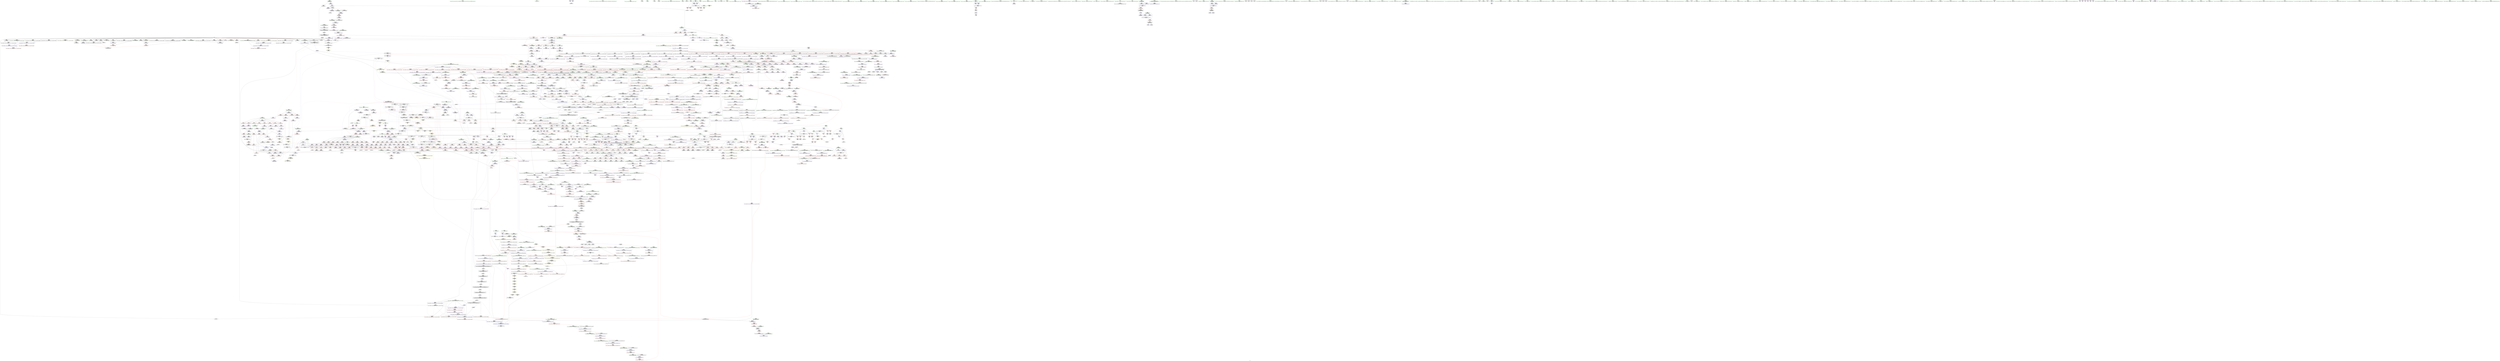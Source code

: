 digraph "SVFG" {
	label="SVFG";

	Node0x55ba220777b0 [shape=record,color=grey,label="{NodeID: 0\nNullPtr|{|<s32>111}}"];
	Node0x55ba220777b0 -> Node0x55ba223e69e0[style=solid];
	Node0x55ba220777b0 -> Node0x55ba223e6ae0[style=solid];
	Node0x55ba220777b0 -> Node0x55ba223e6bb0[style=solid];
	Node0x55ba220777b0 -> Node0x55ba223e6c80[style=solid];
	Node0x55ba220777b0 -> Node0x55ba223e6d50[style=solid];
	Node0x55ba220777b0 -> Node0x55ba223e6e20[style=solid];
	Node0x55ba220777b0 -> Node0x55ba223e6ef0[style=solid];
	Node0x55ba220777b0 -> Node0x55ba223e6fc0[style=solid];
	Node0x55ba220777b0 -> Node0x55ba223e7090[style=solid];
	Node0x55ba220777b0 -> Node0x55ba223e7160[style=solid];
	Node0x55ba220777b0 -> Node0x55ba223e7230[style=solid];
	Node0x55ba220777b0 -> Node0x55ba223e7300[style=solid];
	Node0x55ba220777b0 -> Node0x55ba223e73d0[style=solid];
	Node0x55ba220777b0 -> Node0x55ba223e74a0[style=solid];
	Node0x55ba220777b0 -> Node0x55ba223e7570[style=solid];
	Node0x55ba220777b0 -> Node0x55ba223e7640[style=solid];
	Node0x55ba220777b0 -> Node0x55ba223e7710[style=solid];
	Node0x55ba220777b0 -> Node0x55ba223e77e0[style=solid];
	Node0x55ba220777b0 -> Node0x55ba223e78b0[style=solid];
	Node0x55ba220777b0 -> Node0x55ba223e7980[style=solid];
	Node0x55ba220777b0 -> Node0x55ba223e7a50[style=solid];
	Node0x55ba220777b0 -> Node0x55ba223e7b20[style=solid];
	Node0x55ba220777b0 -> Node0x55ba223e7bf0[style=solid];
	Node0x55ba220777b0 -> Node0x55ba2241d950[style=solid];
	Node0x55ba220777b0 -> Node0x55ba22423a30[style=solid];
	Node0x55ba220777b0 -> Node0x55ba22423b00[style=solid];
	Node0x55ba220777b0 -> Node0x55ba22423bd0[style=solid];
	Node0x55ba220777b0 -> Node0x55ba22424730[style=solid];
	Node0x55ba220777b0 -> Node0x55ba224523c0[style=solid];
	Node0x55ba220777b0 -> Node0x55ba22457e80[style=solid];
	Node0x55ba220777b0 -> Node0x55ba22458c00[style=solid];
	Node0x55ba220777b0 -> Node0x55ba22459800[style=solid];
	Node0x55ba220777b0:s32 -> Node0x55ba22431b00[style=solid,color=red];
	Node0x55ba223df4d0 [shape=record,color=black,label="{NodeID: 443\n1092\<--1107\n_ZNSt6vectorIiSaIiEE5beginEv_ret\<--\n_ZNSt6vectorIiSaIiEE5beginEv\n|{<s0>37|<s1>67}}"];
	Node0x55ba223df4d0:s0 -> Node0x55ba225759c0[style=solid,color=blue];
	Node0x55ba223df4d0:s1 -> Node0x55ba22576950[style=solid,color=blue];
	Node0x55ba224317d0 [shape=record,color=black,label="{NodeID: 3100\n1207 = PHI(1030, )\n0th arg _ZNSt12_Vector_baseIiSaIiEEC2Ev }"];
	Node0x55ba224317d0 -> Node0x55ba22423890[style=solid];
	Node0x55ba22451150 [shape=record,color=black,label="{NodeID: 1993\n1567 = PHI(1563, 1565, )\n}"];
	Node0x55ba22451150 -> Node0x55ba223f19c0[style=solid];
	Node0x55ba223ee900 [shape=record,color=red,label="{NodeID: 886\n468\<--430\n\<--i\nmain\n}"];
	Node0x55ba223ee900 -> Node0x55ba22457400[style=solid];
	Node0x55ba22424a70 [shape=record,color=blue,label="{NodeID: 1329\n1312\<--1381\nexn.slot\<--\n_ZNSt6vectorIiSaIiEE17_M_realloc_insertIJRKiEEEvN9__gnu_cxx17__normal_iteratorIPiS1_EEDpOT_\n}"];
	Node0x55ba22424a70 -> Node0x55ba22416120[style=dashed];
	Node0x55ba22424a70 -> Node0x55ba22424c10[style=dashed];
	Node0x55ba223d7a50 [shape=record,color=green,label="{NodeID: 222\n1635\<--1636\n_ZSt32__make_move_if_noexcept_iteratorIiSt13move_iteratorIPiEET0_PT_\<--_ZSt32__make_move_if_noexcept_iteratorIiSt13move_iteratorIPiEET0_PT__field_insensitive\n}"];
	Node0x55ba224f78d0 [shape=record,color=yellow,style=double,label="{NodeID: 2879\n63V_2 = CSCHI(MR_63V_1)\npts\{853 \}\nCS[]|{<s0>45}}"];
	Node0x55ba224f78d0:s0 -> Node0x55ba224fa3c0[style=dashed,color=blue];
	Node0x55ba223fae00 [shape=record,color=purple,label="{NodeID: 665\n1160\<--1159\nincdec.ptr\<--\n_ZN9__gnu_cxx17__normal_iteratorIPiSt6vectorIiSaIiEEEppEv\n}"];
	Node0x55ba223fae00 -> Node0x55ba22423550[style=solid];
	Node0x55ba224195f0 [shape=record,color=red,label="{NodeID: 1108\n1859\<--1843\n\<--__n.addr\n_ZN9__gnu_cxx13new_allocatorIiE8allocateEmPKv\n}"];
	Node0x55ba224195f0 -> Node0x55ba22455780[style=solid];
	Node0x55ba220382e0 [shape=record,color=green,label="{NodeID: 1\n7\<--1\n__dso_handle\<--dummyObj\nGlob }"];
	Node0x55ba223df5a0 [shape=record,color=black,label="{NodeID: 444\n1109\<--1126\n_ZN9__gnu_cxxneIPiSt6vectorIiSaIiEEEEbRKNS_17__normal_iteratorIT_T0_EESA__ret\<--cmp\n_ZN9__gnu_cxxneIPiSt6vectorIiSaIiEEEEbRKNS_17__normal_iteratorIT_T0_EESA_\n|{<s0>39}}"];
	Node0x55ba223df5a0:s0 -> Node0x55ba22575cd0[style=solid,color=blue];
	Node0x55ba224318e0 [shape=record,color=black,label="{NodeID: 3101\n1838 = PHI(1831, )\n0th arg _ZN9__gnu_cxx13new_allocatorIiE8allocateEmPKv }"];
	Node0x55ba224318e0 -> Node0x55ba22427170[style=solid];
	Node0x55ba224512e0 [shape=record,color=black,label="{NodeID: 1994\n573 = PHI(571, 572, )\n}"];
	Node0x55ba223ee9d0 [shape=record,color=red,label="{NodeID: 887\n507\<--430\n\<--i\nmain\n}"];
	Node0x55ba223ee9d0 -> Node0x55ba22455480[style=solid];
	Node0x55ba22424b40 [shape=record,color=blue,label="{NodeID: 1330\n1314\<--1383\nehselector.slot\<--\n_ZNSt6vectorIiSaIiEE17_M_realloc_insertIJRKiEEEvN9__gnu_cxx17__normal_iteratorIPiS1_EEDpOT_\n}"];
	Node0x55ba22424b40 -> Node0x55ba22424ce0[style=dashed];
	Node0x55ba223d7b50 [shape=record,color=green,label="{NodeID: 223\n1650\<--1651\n_ZSt22__uninitialized_copy_aISt13move_iteratorIPiES1_iET0_T_S4_S3_RSaIT1_E\<--_ZSt22__uninitialized_copy_aISt13move_iteratorIPiES1_iET0_T_S4_S3_RSaIT1_E_field_insensitive\n}"];
	Node0x55ba223faed0 [shape=record,color=purple,label="{NodeID: 666\n1174\<--1173\n_M_impl\<--\n_ZNSt6vectorIiSaIiEED2Ev\n}"];
	Node0x55ba224196c0 [shape=record,color=red,label="{NodeID: 1109\n1901\<--1879\n\<--__result.addr\n_ZSt22__uninitialized_copy_aISt13move_iteratorIPiES1_iET0_T_S4_S3_RSaIT1_E\n|{<s0>117}}"];
	Node0x55ba224196c0:s0 -> Node0x55ba2257d640[style=solid,color=red];
	Node0x55ba2206cc90 [shape=record,color=green,label="{NodeID: 2\n9\<--1\n\<--dummyObj\nCan only get source location for instruction, argument, global var or function.}"];
	Node0x55ba223df670 [shape=record,color=black,label="{NodeID: 445\n1136\<--1135\n\<--this1\n_ZNSt6vectorIiSaIiEE3endEv\n}"];
	Node0x55ba223df670 -> Node0x55ba223faac0[style=solid];
	Node0x55ba223df670 -> Node0x55ba223fab90[style=solid];
	Node0x55ba224319f0 [shape=record,color=black,label="{NodeID: 3102\n1839 = PHI(1832, )\n1st arg _ZN9__gnu_cxx13new_allocatorIiE8allocateEmPKv }"];
	Node0x55ba224319f0 -> Node0x55ba22427240[style=solid];
	Node0x55ba22451880 [shape=record,color=black,label="{NodeID: 1995\n994 = PHI(991, 995, )\n}"];
	Node0x55ba22451880 -> Node0x55ba223f9b50[style=solid];
	Node0x55ba223eeaa0 [shape=record,color=red,label="{NodeID: 888\n474\<--432\n\<--s\nmain\n}"];
	Node0x55ba223eeaa0 -> Node0x55ba22453e00[style=solid];
	Node0x55ba22424c10 [shape=record,color=blue,label="{NodeID: 1331\n1312\<--1402\nexn.slot\<--\n_ZNSt6vectorIiSaIiEE17_M_realloc_insertIJRKiEEEvN9__gnu_cxx17__normal_iteratorIPiS1_EEDpOT_\n}"];
	Node0x55ba22424c10 -> Node0x55ba224161f0[style=dashed];
	Node0x55ba223d7c50 [shape=record,color=green,label="{NodeID: 224\n1655\<--1656\nthis.addr\<--this.addr_field_insensitive\n_ZNK9__gnu_cxx17__normal_iteratorIPiSt6vectorIiSaIiEEE4baseEv\n}"];
	Node0x55ba223d7c50 -> Node0x55ba22417f30[style=solid];
	Node0x55ba223d7c50 -> Node0x55ba22426060[style=solid];
	Node0x55ba223fafa0 [shape=record,color=purple,label="{NodeID: 667\n1175\<--1173\n_M_start\<--\n_ZNSt6vectorIiSaIiEED2Ev\n}"];
	Node0x55ba223fafa0 -> Node0x55ba22414990[style=solid];
	Node0x55ba22419790 [shape=record,color=red,label="{NodeID: 1110\n1903\<--1902\n\<--coerce.dive3\n_ZSt22__uninitialized_copy_aISt13move_iteratorIPiES1_iET0_T_S4_S3_RSaIT1_E\n|{<s0>117}}"];
	Node0x55ba22419790:s0 -> Node0x55ba2257d420[style=solid,color=red];
	Node0x55ba22066780 [shape=record,color=green,label="{NodeID: 3\n40\<--1\n.str\<--dummyObj\nGlob }"];
	Node0x55ba223df740 [shape=record,color=black,label="{NodeID: 446\n1128\<--1141\n_ZNSt6vectorIiSaIiEE3endEv_ret\<--\n_ZNSt6vectorIiSaIiEE3endEv\n|{<s0>38|<s1>48}}"];
	Node0x55ba223df740:s0 -> Node0x55ba22575b90[style=solid,color=blue];
	Node0x55ba223df740:s1 -> Node0x55ba225761d0[style=solid,color=blue];
	Node0x55ba22431b00 [shape=record,color=black,label="{NodeID: 3103\n1840 = PHI(3, )\n2nd arg _ZN9__gnu_cxx13new_allocatorIiE8allocateEmPKv }"];
	Node0x55ba22431b00 -> Node0x55ba22427310[style=solid];
	Node0x55ba22451e20 [shape=record,color=black,label="{NodeID: 1996\n850 = PHI(851, 849, )\n}"];
	Node0x55ba223eeb70 [shape=record,color=red,label="{NodeID: 889\n481\<--432\n\<--s\nmain\n}"];
	Node0x55ba223eeb70 -> Node0x55ba223dd2b0[style=solid];
	Node0x55ba22424ce0 [shape=record,color=blue,label="{NodeID: 1332\n1314\<--1404\nehselector.slot\<--\n_ZNSt6vectorIiSaIiEE17_M_realloc_insertIJRKiEEEvN9__gnu_cxx17__normal_iteratorIPiS1_EEDpOT_\n}"];
	Node0x55ba22424ce0 -> Node0x55ba224162c0[style=dashed];
	Node0x55ba223d7d20 [shape=record,color=green,label="{NodeID: 225\n1663\<--1664\nthis.addr\<--this.addr_field_insensitive\n_ZNSt12_Vector_baseIiSaIiEE19_M_get_Tp_allocatorEv\n}"];
	Node0x55ba223d7d20 -> Node0x55ba22418000[style=solid];
	Node0x55ba223d7d20 -> Node0x55ba22426130[style=solid];
	Node0x55ba224f7c70 [shape=record,color=yellow,style=double,label="{NodeID: 2882\n32V_3 = CSCHI(MR_32V_2)\npts\{39 \}\nCS[]|{<s0>7}}"];
	Node0x55ba224f7c70:s0 -> Node0x55ba224c1c00[style=dashed,color=red];
	Node0x55ba223fb070 [shape=record,color=purple,label="{NodeID: 668\n1178\<--1177\n_M_impl2\<--\n_ZNSt6vectorIiSaIiEED2Ev\n}"];
	Node0x55ba22419860 [shape=record,color=red,label="{NodeID: 1111\n1905\<--1904\n\<--coerce.dive4\n_ZSt22__uninitialized_copy_aISt13move_iteratorIPiES1_iET0_T_S4_S3_RSaIT1_E\n|{<s0>117}}"];
	Node0x55ba22419860:s0 -> Node0x55ba2257d530[style=solid,color=red];
	Node0x55ba2203c5d0 [shape=record,color=green,label="{NodeID: 4\n42\<--1\n.str.1\<--dummyObj\nGlob }"];
	Node0x55ba223df810 [shape=record,color=black,label="{NodeID: 447\n1143\<--1150\n_ZNK9__gnu_cxx17__normal_iteratorIPiSt6vectorIiSaIiEEEdeEv_ret\<--\n_ZNK9__gnu_cxx17__normal_iteratorIPiSt6vectorIiSaIiEEEdeEv\n|{<s0>40}}"];
	Node0x55ba223df810:s0 -> Node0x55ba22575de0[style=solid,color=blue];
	Node0x55ba22431c40 [shape=record,color=black,label="{NodeID: 3104\n2098 = PHI(613, 617, 2051, 2053, 2055, )\n0th arg _ZSt12__niter_baseIPiET_S1_ }"];
	Node0x55ba22431c40 -> Node0x55ba22428d10[style=solid];
	Node0x55ba224523c0 [shape=record,color=black,label="{NodeID: 1997\n1610 = PHI(1605, 3, )\n}"];
	Node0x55ba224523c0 -> Node0x55ba223f1dd0[style=solid];
	Node0x55ba223eec40 [shape=record,color=red,label="{NodeID: 890\n484\<--432\n\<--s\nmain\n}"];
	Node0x55ba223eec40 -> Node0x55ba223dd380[style=solid];
	Node0x55ba22424db0 [shape=record,color=blue,label="{NodeID: 1333\n1458\<--1455\n_M_start36\<--\n_ZNSt6vectorIiSaIiEE17_M_realloc_insertIJRKiEEEvN9__gnu_cxx17__normal_iteratorIPiS1_EEDpOT_\n}"];
	Node0x55ba22424db0 -> Node0x55ba22424e80[style=dashed];
	Node0x55ba223d7df0 [shape=record,color=green,label="{NodeID: 226\n1673\<--1674\n__a.addr\<--__a.addr_field_insensitive\n_ZNSt16allocator_traitsISaIiEE7destroyIiEEvRS0_PT_\n}"];
	Node0x55ba223d7df0 -> Node0x55ba224180d0[style=solid];
	Node0x55ba223d7df0 -> Node0x55ba22426200[style=solid];
	Node0x55ba223fb140 [shape=record,color=purple,label="{NodeID: 669\n1179\<--1177\n_M_finish\<--\n_ZNSt6vectorIiSaIiEED2Ev\n}"];
	Node0x55ba223fb140 -> Node0x55ba22414a60[style=solid];
	Node0x55ba22419930 [shape=record,color=red,label="{NodeID: 1112\n1917\<--1914\n\<--__i.addr\n_ZSt32__make_move_if_noexcept_iteratorIiSt13move_iteratorIPiEET0_PT_\n|{<s0>118}}"];
	Node0x55ba22419930:s0 -> Node0x55ba22433b60[style=solid,color=red];
	Node0x55ba220819e0 [shape=record,color=green,label="{NodeID: 5\n44\<--1\n.str.2\<--dummyObj\nGlob }"];
	Node0x55ba223df8e0 [shape=record,color=black,label="{NodeID: 448\n1152\<--1157\n_ZN9__gnu_cxx17__normal_iteratorIPiSt6vectorIiSaIiEEEppEv_ret\<--this1\n_ZN9__gnu_cxx17__normal_iteratorIPiSt6vectorIiSaIiEEEppEv\n|{<s0>41}}"];
	Node0x55ba223df8e0:s0 -> Node0x55ba22575f50[style=solid,color=blue];
	Node0x55ba224320c0 [shape=record,color=black,label="{NodeID: 3105\n1269 = PHI(1065, 1344, )\n0th arg _ZNSt16allocator_traitsISaIiEE9constructIiJRKiEEEvRS0_PT_DpOT0_ }"];
	Node0x55ba224320c0 -> Node0x55ba22423e40[style=solid];
	Node0x55ba22452960 [shape=record,color=black,label="{NodeID: 1998\n865 = PHI(859, 866, )\n|{|<s1>34}}"];
	Node0x55ba22452960 -> Node0x55ba223f9400[style=solid];
	Node0x55ba22452960:s1 -> Node0x55ba224314a0[style=solid,color=red];
	Node0x55ba223eed10 [shape=record,color=red,label="{NodeID: 891\n493\<--432\n\<--s\nmain\n}"];
	Node0x55ba223eed10 -> Node0x55ba224202f0[style=solid];
	Node0x55ba22424e80 [shape=record,color=blue,label="{NodeID: 1334\n1463\<--1460\n_M_finish38\<--\n_ZNSt6vectorIiSaIiEE17_M_realloc_insertIJRKiEEEvN9__gnu_cxx17__normal_iteratorIPiS1_EEDpOT_\n}"];
	Node0x55ba22424e80 -> Node0x55ba22424f50[style=dashed];
	Node0x55ba223d7ec0 [shape=record,color=green,label="{NodeID: 227\n1675\<--1676\n__p.addr\<--__p.addr_field_insensitive\n_ZNSt16allocator_traitsISaIiEE7destroyIiEEvRS0_PT_\n}"];
	Node0x55ba223d7ec0 -> Node0x55ba224181a0[style=solid];
	Node0x55ba223d7ec0 -> Node0x55ba224262d0[style=solid];
	Node0x55ba223fb210 [shape=record,color=purple,label="{NodeID: 670\n1212\<--1211\n_M_impl\<--this1\n_ZNSt12_Vector_baseIiSaIiEEC2Ev\n|{<s0>59}}"];
	Node0x55ba223fb210:s0 -> Node0x55ba22434590[style=solid,color=red];
	Node0x55ba224a5700 [shape=record,color=yellow,style=double,label="{NodeID: 2220\n321V_1 = ENCHI(MR_321V_0)\npts\{7830000 7850000 12970000 13070000 \}\nFun[_ZN9__gnu_cxxmiIPiSt6vectorIiSaIiEEEENS_17__normal_iteratorIT_T0_E15difference_typeERKS8_SB_]}"];
	Node0x55ba224a5700 -> Node0x55ba22417640[style=dashed];
	Node0x55ba224a5700 -> Node0x55ba22417710[style=dashed];
	Node0x55ba22419a00 [shape=record,color=red,label="{NodeID: 1113\n1922\<--1921\n\<--coerce.dive\n_ZSt32__make_move_if_noexcept_iteratorIiSt13move_iteratorIPiEET0_PT_\n}"];
	Node0x55ba22419a00 -> Node0x55ba223f3560[style=solid];
	Node0x55ba22390aa0 [shape=record,color=green,label="{NodeID: 6\n46\<--1\n.str.3\<--dummyObj\nGlob }"];
	Node0x55ba223df9b0 [shape=record,color=black,label="{NodeID: 449\n1173\<--1172\n\<--this1\n_ZNSt6vectorIiSaIiEED2Ev\n}"];
	Node0x55ba223df9b0 -> Node0x55ba223faed0[style=solid];
	Node0x55ba223df9b0 -> Node0x55ba223fafa0[style=solid];
	Node0x55ba22432210 [shape=record,color=black,label="{NodeID: 3106\n1270 = PHI(1069, 1347, )\n1st arg _ZNSt16allocator_traitsISaIiEE9constructIiJRKiEEEvRS0_PT_DpOT0_ }"];
	Node0x55ba22432210 -> Node0x55ba22423f10[style=solid];
	Node0x55ba22452f00 [shape=record,color=grey,label="{NodeID: 1999\n1553 = Binary(1546, 1552, )\n}"];
	Node0x55ba22452f00 -> Node0x55ba22425770[style=solid];
	Node0x55ba223eede0 [shape=record,color=red,label="{NodeID: 892\n477\<--434\n\<--t\nmain\n}"];
	Node0x55ba223eede0 -> Node0x55ba22453c80[style=solid];
	Node0x55ba22424f50 [shape=record,color=blue,label="{NodeID: 1335\n1470\<--1467\n_M_end_of_storage41\<--add.ptr39\n_ZNSt6vectorIiSaIiEE17_M_realloc_insertIJRKiEEEvN9__gnu_cxx17__normal_iteratorIPiS1_EEDpOT_\n|{<s0>49}}"];
	Node0x55ba22424f50:s0 -> Node0x55ba224a9210[style=dashed,color=blue];
	Node0x55ba223e0500 [shape=record,color=green,label="{NodeID: 228\n1683\<--1684\n_ZN9__gnu_cxx13new_allocatorIiE7destroyIiEEvPT_\<--_ZN9__gnu_cxx13new_allocatorIiE7destroyIiEEvPT__field_insensitive\n}"];
	Node0x55ba224f8010 [shape=record,color=yellow,style=double,label="{NodeID: 2885\n22V_2 = CSCHI(MR_22V_1)\npts\{27 30 \}\nCS[]|{<s0>27|<s1>28}}"];
	Node0x55ba224f8010:s0 -> Node0x55ba224b0ad0[style=dashed,color=blue];
	Node0x55ba224f8010:s1 -> Node0x55ba224f90c0[style=dashed,color=blue];
	Node0x55ba223fb2e0 [shape=record,color=purple,label="{NodeID: 671\n1243\<--1238\n_M_start\<--this1\n_ZNSt12_Vector_baseIiSaIiEE12_Vector_implC2Ev\n}"];
	Node0x55ba223fb2e0 -> Node0x55ba22423a30[style=solid];
	Node0x55ba22419ad0 [shape=record,color=red,label="{NodeID: 1114\n1952\<--1932\n\<--__result.addr\n_ZSt18uninitialized_copyISt13move_iteratorIPiES1_ET0_T_S4_S3_\n|{<s0>121}}"];
	Node0x55ba22419ad0:s0 -> Node0x55ba2257ed90[style=solid,color=red];
	Node0x55ba223926c0 [shape=record,color=green,label="{NodeID: 7\n48\<--1\n.str.4\<--dummyObj\nGlob }"];
	Node0x55ba223dfa80 [shape=record,color=black,label="{NodeID: 450\n1177\<--1172\n\<--this1\n_ZNSt6vectorIiSaIiEED2Ev\n}"];
	Node0x55ba223dfa80 -> Node0x55ba223fb070[style=solid];
	Node0x55ba223dfa80 -> Node0x55ba223fb140[style=solid];
	Node0x55ba22432360 [shape=record,color=black,label="{NodeID: 3107\n1271 = PHI(1070, 1349, )\n2nd arg _ZNSt16allocator_traitsISaIiEE9constructIiJRKiEEEvRS0_PT_DpOT0_ }"];
	Node0x55ba22432360 -> Node0x55ba22423fe0[style=solid];
	Node0x55ba22453080 [shape=record,color=grey,label="{NodeID: 2000\n555 = Binary(554, 131, )\n}"];
	Node0x55ba22453080 -> Node0x55ba22420970[style=solid];
	Node0x55ba223eeeb0 [shape=record,color=red,label="{NodeID: 893\n480\<--434\n\<--t\nmain\n}"];
	Node0x55ba223eeeb0 -> Node0x55ba22420150[style=solid];
	Node0x55ba22425020 [shape=record,color=blue,label="{NodeID: 1336\n1488\<--1485\nthis.addr\<--this\n_ZN9__gnu_cxx13new_allocatorIiE9constructIiJRKiEEEvPT_DpOT0_\n}"];
	Node0x55ba22425020 -> Node0x55ba22416ae0[style=dashed];
	Node0x55ba223e05c0 [shape=record,color=green,label="{NodeID: 229\n1690\<--1691\n__first.addr\<--__first.addr_field_insensitive\n_ZSt8_DestroyIPiiEvT_S1_RSaIT0_E\n}"];
	Node0x55ba223e05c0 -> Node0x55ba22418270[style=solid];
	Node0x55ba223e05c0 -> Node0x55ba224263a0[style=solid];
	Node0x55ba224f8170 [shape=record,color=yellow,style=double,label="{NodeID: 2886\n32V_2 = CSCHI(MR_32V_1)\npts\{39 \}\nCS[]|{<s0>6}}"];
	Node0x55ba224f8170:s0 -> Node0x55ba224f7c70[style=dashed,color=blue];
	Node0x55ba223fb3b0 [shape=record,color=purple,label="{NodeID: 672\n1245\<--1238\n_M_finish\<--this1\n_ZNSt12_Vector_baseIiSaIiEE12_Vector_implC2Ev\n}"];
	Node0x55ba223fb3b0 -> Node0x55ba22423b00[style=solid];
	Node0x55ba22419ba0 [shape=record,color=red,label="{NodeID: 1115\n1954\<--1953\n\<--coerce.dive3\n_ZSt18uninitialized_copyISt13move_iteratorIPiES1_ET0_T_S4_S3_\n|{<s0>121}}"];
	Node0x55ba22419ba0:s0 -> Node0x55ba2257eb70[style=solid,color=red];
	Node0x55ba22392750 [shape=record,color=green,label="{NodeID: 8\n50\<--1\n_ZSt4cerr\<--dummyObj\nGlob }"];
	Node0x55ba223dfb50 [shape=record,color=black,label="{NodeID: 451\n1181\<--1172\n\<--this1\n_ZNSt6vectorIiSaIiEED2Ev\n|{<s0>54}}"];
	Node0x55ba223dfb50:s0 -> Node0x55ba2257e4a0[style=solid,color=red];
	Node0x55ba224324b0 [shape=record,color=black,label="{NodeID: 3108\n1153 = PHI(782, )\n0th arg _ZN9__gnu_cxx17__normal_iteratorIPiSt6vectorIiSaIiEEEppEv }"];
	Node0x55ba224324b0 -> Node0x55ba22423480[style=solid];
	Node0x55ba22453200 [shape=record,color=grey,label="{NodeID: 2001\n1537 = Binary(1531, 1534, )\n}"];
	Node0x55ba22453200 -> Node0x55ba22456b00[style=solid];
	Node0x55ba223eef80 [shape=record,color=red,label="{NodeID: 894\n494\<--434\n\<--t\nmain\n}"];
	Node0x55ba223eef80 -> Node0x55ba223dd520[style=solid];
	Node0x55ba224250f0 [shape=record,color=blue,label="{NodeID: 1337\n1490\<--1486\n__p.addr\<--__p\n_ZN9__gnu_cxx13new_allocatorIiE9constructIiJRKiEEEvPT_DpOT0_\n}"];
	Node0x55ba224250f0 -> Node0x55ba22416bb0[style=dashed];
	Node0x55ba223e0690 [shape=record,color=green,label="{NodeID: 230\n1692\<--1693\n__last.addr\<--__last.addr_field_insensitive\n_ZSt8_DestroyIPiiEvT_S1_RSaIT0_E\n}"];
	Node0x55ba223e0690 -> Node0x55ba22418340[style=solid];
	Node0x55ba223e0690 -> Node0x55ba22426470[style=solid];
	Node0x55ba223fb480 [shape=record,color=purple,label="{NodeID: 673\n1247\<--1238\n_M_end_of_storage\<--this1\n_ZNSt12_Vector_baseIiSaIiEE12_Vector_implC2Ev\n}"];
	Node0x55ba223fb480 -> Node0x55ba22423bd0[style=solid];
	Node0x55ba22419c70 [shape=record,color=red,label="{NodeID: 1116\n1956\<--1955\n\<--coerce.dive4\n_ZSt18uninitialized_copyISt13move_iteratorIPiES1_ET0_T_S4_S3_\n|{<s0>121}}"];
	Node0x55ba22419c70:s0 -> Node0x55ba2257ec80[style=solid,color=red];
	Node0x55ba223927e0 [shape=record,color=green,label="{NodeID: 9\n51\<--1\n.str.5\<--dummyObj\nGlob }"];
	Node0x55ba223dfc20 [shape=record,color=black,label="{NodeID: 452\n1188\<--1172\n\<--this1\n_ZNSt6vectorIiSaIiEED2Ev\n|{<s0>56}}"];
	Node0x55ba223dfc20:s0 -> Node0x55ba22433c70[style=solid,color=red];
	Node0x55ba224325c0 [shape=record,color=black,label="{NodeID: 3109\n1748 = PHI(1530, 1530, 1530, 1530, )\n0th arg _ZNKSt6vectorIiSaIiEE4sizeEv }"];
	Node0x55ba224325c0 -> Node0x55ba22426950[style=solid];
	Node0x55ba22453380 [shape=record,color=grey,label="{NodeID: 2002\n566 = Binary(565, 131, )\n}"];
	Node0x55ba223ef050 [shape=record,color=red,label="{NodeID: 895\n497\<--434\n\<--t\nmain\n}"];
	Node0x55ba223ef050 -> Node0x55ba223dd5f0[style=solid];
	Node0x55ba224251c0 [shape=record,color=blue,label="{NodeID: 1338\n1492\<--1487\n__args.addr\<--__args\n_ZN9__gnu_cxx13new_allocatorIiE9constructIiJRKiEEEvPT_DpOT0_\n}"];
	Node0x55ba224251c0 -> Node0x55ba22416c80[style=dashed];
	Node0x55ba223e0760 [shape=record,color=green,label="{NodeID: 231\n1694\<--1695\n.addr\<--.addr_field_insensitive\n_ZSt8_DestroyIPiiEvT_S1_RSaIT0_E\n}"];
	Node0x55ba223e0760 -> Node0x55ba22426540[style=solid];
	Node0x55ba224f8430 [shape=record,color=yellow,style=double,label="{NodeID: 2888\n130V_3 = CSCHI(MR_130V_2)\npts\{24 \}\nCS[]|{<s0>16}}"];
	Node0x55ba224f8430:s0 -> Node0x55ba224d9a60[style=dashed,color=red];
	Node0x55ba223fb550 [shape=record,color=purple,label="{NodeID: 674\n1316\<--1296\ncoerce.dive\<--__position\n_ZNSt6vectorIiSaIiEE17_M_realloc_insertIJRKiEEEvN9__gnu_cxx17__normal_iteratorIPiS1_EEDpOT_\n}"];
	Node0x55ba223fb550 -> Node0x55ba224240b0[style=solid];
	Node0x55ba22419d40 [shape=record,color=red,label="{NodeID: 1117\n1991\<--1974\n\<--__result.addr\n_ZNSt20__uninitialized_copyILb1EE13__uninit_copyISt13move_iteratorIPiES3_EET0_T_S6_S5_\n|{<s0>124}}"];
	Node0x55ba22419d40:s0 -> Node0x55ba22430350[style=solid,color=red];
	Node0x55ba22393190 [shape=record,color=green,label="{NodeID: 10\n53\<--1\n.str.6\<--dummyObj\nGlob }"];
	Node0x55ba223dfcf0 [shape=record,color=black,label="{NodeID: 453\n1198\<--1172\n\<--this1\n_ZNSt6vectorIiSaIiEED2Ev\n|{<s0>57}}"];
	Node0x55ba223dfcf0:s0 -> Node0x55ba22433c70[style=solid,color=red];
	Node0x55ba224327f0 [shape=record,color=black,label="{NodeID: 3110\n1164 = PHI(995, )\n0th arg _ZNSt6vectorIiSaIiEED2Ev }"];
	Node0x55ba224327f0 -> Node0x55ba22423620[style=solid];
	Node0x55ba22453500 [shape=record,color=grey,label="{NodeID: 2003\n562 = Binary(561, 131, )\n}"];
	Node0x55ba22453500 -> Node0x55ba22420b10[style=solid];
	Node0x55ba223ef120 [shape=record,color=red,label="{NodeID: 896\n522\<--438\n\<--i23\nmain\n}"];
	Node0x55ba223ef120 -> Node0x55ba22458480[style=solid];
	Node0x55ba22425290 [shape=record,color=blue,label="{NodeID: 1339\n1500\<--1503\n\<--\n_ZN9__gnu_cxx13new_allocatorIiE9constructIiJRKiEEEvPT_DpOT0_\n|{<s0>65}}"];
	Node0x55ba22425290:s0 -> Node0x55ba224fabe0[style=dashed,color=blue];
	Node0x55ba223e0830 [shape=record,color=green,label="{NodeID: 232\n1702\<--1703\n_ZSt8_DestroyIPiEvT_S1_\<--_ZSt8_DestroyIPiEvT_S1__field_insensitive\n}"];
	Node0x55ba224f8510 [shape=record,color=yellow,style=double,label="{NodeID: 2889\n154V_3 = CSCHI(MR_154V_2)\npts\{1862 \}\nCS[]|{<s0>16}}"];
	Node0x55ba224f8510:s0 -> Node0x55ba224d9a60[style=dashed,color=red];
	Node0x55ba223fb620 [shape=record,color=purple,label="{NodeID: 675\n1328\<--1306\ncoerce.dive3\<--ref.tmp\n_ZNSt6vectorIiSaIiEE17_M_realloc_insertIJRKiEEEvN9__gnu_cxx17__normal_iteratorIPiS1_EEDpOT_\n}"];
	Node0x55ba223fb620 -> Node0x55ba224243f0[style=solid];
	Node0x55ba224cd830 [shape=record,color=yellow,style=double,label="{NodeID: 2225\n253V_1 = ENCHI(MR_253V_0)\npts\{19130000 \}\nFun[_ZSt32__make_move_if_noexcept_iteratorIiSt13move_iteratorIPiEET0_PT_]|{<s0>118}}"];
	Node0x55ba224cd830:s0 -> Node0x55ba22429530[style=dashed,color=red];
	Node0x55ba22419e10 [shape=record,color=red,label="{NodeID: 1118\n1993\<--1992\n\<--coerce.dive3\n_ZNSt20__uninitialized_copyILb1EE13__uninit_copyISt13move_iteratorIPiES3_EET0_T_S6_S5_\n|{<s0>124}}"];
	Node0x55ba22419e10:s0 -> Node0x55ba22430130[style=solid,color=red];
	Node0x55ba22393220 [shape=record,color=green,label="{NodeID: 11\n55\<--1\n.str.7\<--dummyObj\nGlob }"];
	Node0x55ba223dfdc0 [shape=record,color=black,label="{NodeID: 454\n1239\<--1238\n\<--this1\n_ZNSt12_Vector_baseIiSaIiEE12_Vector_implC2Ev\n|{<s0>62}}"];
	Node0x55ba223dfdc0:s0 -> Node0x55ba22430020[style=solid,color=red];
	Node0x55ba22432900 [shape=record,color=black,label="{NodeID: 3111\n2335 = PHI(2329, )\n0th arg _ZN9__gnu_cxx13new_allocatorIiED2Ev }"];
	Node0x55ba22432900 -> Node0x55ba2242a640[style=solid];
	Node0x55ba22453680 [shape=record,color=grey,label="{NodeID: 2004\n593 = Binary(592, 131, )\n}"];
	Node0x55ba22453680 -> Node0x55ba22420be0[style=solid];
	Node0x55ba223ef1f0 [shape=record,color=red,label="{NodeID: 897\n561\<--438\n\<--i23\nmain\n}"];
	Node0x55ba223ef1f0 -> Node0x55ba22453500[style=solid];
	Node0x55ba22425360 [shape=record,color=blue,label="{NodeID: 1340\n1508\<--1507\n__t.addr\<--__t\n_ZSt7forwardIRKiEOT_RNSt16remove_referenceIS2_E4typeE\n}"];
	Node0x55ba22425360 -> Node0x55ba22416e20[style=dashed];
	Node0x55ba223e0930 [shape=record,color=green,label="{NodeID: 233\n1709\<--1710\nthis.addr\<--this.addr_field_insensitive\n_ZNSt12_Vector_baseIiSaIiEE13_M_deallocateEPim\n}"];
	Node0x55ba223e0930 -> Node0x55ba22418410[style=solid];
	Node0x55ba223e0930 -> Node0x55ba22426610[style=solid];
	Node0x55ba224f85f0 [shape=record,color=yellow,style=double,label="{NodeID: 2890\n124V_7 = CSCHI(MR_124V_4)\npts\{16 \}\nCS[]|{<s0>18}}"];
	Node0x55ba224f85f0:s0 -> Node0x55ba224d51e0[style=dashed,color=red];
	Node0x55ba223fb6f0 [shape=record,color=purple,label="{NodeID: 676\n1343\<--1342\n_M_impl\<--\n_ZNSt6vectorIiSaIiEE17_M_realloc_insertIJRKiEEEvN9__gnu_cxx17__normal_iteratorIPiS1_EEDpOT_\n}"];
	Node0x55ba223fb6f0 -> Node0x55ba223f1410[style=solid];
	Node0x55ba22419ee0 [shape=record,color=red,label="{NodeID: 1119\n1995\<--1994\n\<--coerce.dive4\n_ZNSt20__uninitialized_copyILb1EE13__uninit_copyISt13move_iteratorIPiES3_EET0_T_S6_S5_\n|{<s0>124}}"];
	Node0x55ba22419ee0:s0 -> Node0x55ba22430240[style=solid,color=red];
	Node0x55ba22393320 [shape=record,color=green,label="{NodeID: 12\n57\<--1\n__PRETTY_FUNCTION__._Z5solvev\<--dummyObj\nGlob }"];
	Node0x55ba223dfe90 [shape=record,color=black,label="{NodeID: 455\n1256\<--1255\n\<--this1\n_ZNSaIiEC2Ev\n|{<s0>63}}"];
	Node0x55ba223dfe90:s0 -> Node0x55ba2257da30[style=solid,color=red];
	Node0x55ba22432a10 [shape=record,color=black,label="{NodeID: 3112\n2205 = PHI(2198, )\n0th arg _ZNSt12_Destroy_auxILb1EE9__destroyIPiEEvT_S3_ }"];
	Node0x55ba22432a10 -> Node0x55ba22429940[style=solid];
	Node0x55ba22453800 [shape=record,color=grey,label="{NodeID: 2005\n1586 = Binary(1584, 1585, )\n}"];
	Node0x55ba22453800 -> Node0x55ba22453980[style=solid];
	Node0x55ba223ef2c0 [shape=record,color=red,label="{NodeID: 898\n528\<--440\n\<--s24\nmain\n}"];
	Node0x55ba223ef2c0 -> Node0x55ba22455900[style=solid];
	Node0x55ba22425430 [shape=record,color=blue,label="{NodeID: 1341\n1517\<--1514\nthis.addr\<--this\n_ZNKSt6vectorIiSaIiEE12_M_check_lenEmPKc\n}"];
	Node0x55ba22425430 -> Node0x55ba22416ef0[style=dashed];
	Node0x55ba223e0a00 [shape=record,color=green,label="{NodeID: 234\n1711\<--1712\n__p.addr\<--__p.addr_field_insensitive\n_ZNSt12_Vector_baseIiSaIiEE13_M_deallocateEPim\n}"];
	Node0x55ba223e0a00 -> Node0x55ba224184e0[style=solid];
	Node0x55ba223e0a00 -> Node0x55ba224185b0[style=solid];
	Node0x55ba223e0a00 -> Node0x55ba224266e0[style=solid];
	Node0x55ba223fb7c0 [shape=record,color=purple,label="{NodeID: 677\n1353\<--1352\n_M_impl7\<--\n_ZNSt6vectorIiSaIiEE17_M_realloc_insertIJRKiEEEvN9__gnu_cxx17__normal_iteratorIPiS1_EEDpOT_\n}"];
	Node0x55ba22419fb0 [shape=record,color=red,label="{NodeID: 1120\n2033\<--2008\n\<--__result.addr\n_ZSt4copyISt13move_iteratorIPiES1_ET0_T_S4_S3_\n|{<s0>129}}"];
	Node0x55ba22419fb0:s0 -> Node0x55ba2257a510[style=solid,color=red];
	Node0x55ba22393420 [shape=record,color=green,label="{NodeID: 13\n59\<--1\n.str.8\<--dummyObj\nGlob }"];
	Node0x55ba223dff60 [shape=record,color=black,label="{NodeID: 456\n1282\<--1281\n\<--\n_ZNSt16allocator_traitsISaIiEE9constructIiJRKiEEEvRS0_PT_DpOT0_\n|{<s0>65}}"];
	Node0x55ba223dff60:s0 -> Node0x55ba22432b20[style=solid,color=red];
	Node0x55ba22432b20 [shape=record,color=black,label="{NodeID: 3113\n1485 = PHI(1282, )\n0th arg _ZN9__gnu_cxx13new_allocatorIiE9constructIiJRKiEEEvPT_DpOT0_ }"];
	Node0x55ba22432b20 -> Node0x55ba22425020[style=solid];
	Node0x55ba22453980 [shape=record,color=grey,label="{NodeID: 2006\n1587 = Binary(1586, 1453, )\n}"];
	Node0x55ba22453980 -> Node0x55ba223f1c30[style=solid];
	Node0x55ba223ef390 [shape=record,color=red,label="{NodeID: 899\n535\<--440\n\<--s24\nmain\n}"];
	Node0x55ba223ef390 -> Node0x55ba223dd860[style=solid];
	Node0x55ba22425500 [shape=record,color=blue,label="{NodeID: 1342\n1519\<--1515\n__n.addr\<--__n\n_ZNKSt6vectorIiSaIiEE12_M_check_lenEmPKc\n|{|<s2>95}}"];
	Node0x55ba22425500 -> Node0x55ba22416fc0[style=dashed];
	Node0x55ba22425500 -> Node0x55ba224173d0[style=dashed];
	Node0x55ba22425500:s2 -> Node0x55ba224dba00[style=dashed,color=red];
	Node0x55ba223e0ad0 [shape=record,color=green,label="{NodeID: 235\n1713\<--1714\n__n.addr\<--__n.addr_field_insensitive\n_ZNSt12_Vector_baseIiSaIiEE13_M_deallocateEPim\n}"];
	Node0x55ba223e0ad0 -> Node0x55ba22418680[style=solid];
	Node0x55ba223e0ad0 -> Node0x55ba224267b0[style=solid];
	Node0x55ba224f8830 [shape=record,color=yellow,style=double,label="{NodeID: 2892\n154V_4 = CSCHI(MR_154V_3)\npts\{1862 \}\nCS[]|{<s0>18}}"];
	Node0x55ba224f8830:s0 -> Node0x55ba224b0fd0[style=dashed,color=red];
	Node0x55ba223fb890 [shape=record,color=purple,label="{NodeID: 678\n1354\<--1352\n_M_start\<--\n_ZNSt6vectorIiSaIiEE17_M_realloc_insertIJRKiEEEvN9__gnu_cxx17__normal_iteratorIPiS1_EEDpOT_\n}"];
	Node0x55ba223fb890 -> Node0x55ba22416390[style=solid];
	Node0x55ba2241a080 [shape=record,color=red,label="{NodeID: 1121\n2023\<--2022\n\<--coerce.dive2\n_ZSt4copyISt13move_iteratorIPiES1_ET0_T_S4_S3_\n|{<s0>126}}"];
	Node0x55ba2241a080:s0 -> Node0x55ba2257b890[style=solid,color=red];
	Node0x55ba22393520 [shape=record,color=green,label="{NodeID: 14\n62\<--1\n\<--dummyObj\nCan only get source location for instruction, argument, global var or function.}"];
	Node0x55ba223e0030 [shape=record,color=black,label="{NodeID: 457\n1334\<--1320\n\<--this1\n_ZNSt6vectorIiSaIiEE17_M_realloc_insertIJRKiEEEvN9__gnu_cxx17__normal_iteratorIPiS1_EEDpOT_\n|{<s0>69}}"];
	Node0x55ba223e0030:s0 -> Node0x55ba2257b160[style=solid,color=red];
	Node0x55ba22432c30 [shape=record,color=black,label="{NodeID: 3114\n1486 = PHI(1283, )\n1st arg _ZN9__gnu_cxx13new_allocatorIiE9constructIiJRKiEEEvPT_DpOT0_ }"];
	Node0x55ba22432c30 -> Node0x55ba224250f0[style=solid];
	Node0x55ba22453b00 [shape=record,color=grey,label="{NodeID: 2007\n969 = Binary(968, 131, )\n}"];
	Node0x55ba22453b00 -> Node0x55ba22422920[style=solid];
	Node0x55ba223ef460 [shape=record,color=red,label="{NodeID: 900\n538\<--440\n\<--s24\nmain\n}"];
	Node0x55ba223ef460 -> Node0x55ba223dd930[style=solid];
	Node0x55ba224255d0 [shape=record,color=blue,label="{NodeID: 1343\n1521\<--1516\n__s.addr\<--__s\n_ZNKSt6vectorIiSaIiEE12_M_check_lenEmPKc\n}"];
	Node0x55ba224255d0 -> Node0x55ba22417090[style=dashed];
	Node0x55ba223e0ba0 [shape=record,color=green,label="{NodeID: 236\n1727\<--1728\n_ZNSt16allocator_traitsISaIiEE10deallocateERS0_Pim\<--_ZNSt16allocator_traitsISaIiEE10deallocateERS0_Pim_field_insensitive\n}"];
	Node0x55ba223fb960 [shape=record,color=purple,label="{NodeID: 679\n1366\<--1365\nincdec.ptr\<--\n_ZNSt6vectorIiSaIiEE17_M_realloc_insertIJRKiEEEvN9__gnu_cxx17__normal_iteratorIPiS1_EEDpOT_\n}"];
	Node0x55ba223fb960 -> Node0x55ba224248d0[style=solid];
	Node0x55ba2241a150 [shape=record,color=red,label="{NodeID: 1122\n2031\<--2030\n\<--coerce.dive4\n_ZSt4copyISt13move_iteratorIPiES1_ET0_T_S4_S3_\n|{<s0>128}}"];
	Node0x55ba2241a150:s0 -> Node0x55ba2257b890[style=solid,color=red];
	Node0x55ba22393620 [shape=record,color=green,label="{NodeID: 15\n131\<--1\n\<--dummyObj\nCan only get source location for instruction, argument, global var or function.}"];
	Node0x55ba223e0100 [shape=record,color=black,label="{NodeID: 458\n1342\<--1320\n\<--this1\n_ZNSt6vectorIiSaIiEE17_M_realloc_insertIJRKiEEEvN9__gnu_cxx17__normal_iteratorIPiS1_EEDpOT_\n}"];
	Node0x55ba223e0100 -> Node0x55ba223fb6f0[style=solid];
	Node0x55ba22432d40 [shape=record,color=black,label="{NodeID: 3115\n1487 = PHI(1285, )\n2nd arg _ZN9__gnu_cxx13new_allocatorIiE9constructIiJRKiEEEvPT_DpOT0_ }"];
	Node0x55ba22432d40 -> Node0x55ba224251c0[style=solid];
	Node0x55ba22453c80 [shape=record,color=grey,label="{NodeID: 2008\n478 = Binary(477, 305, )\n}"];
	Node0x55ba22453c80 -> Node0x55ba2241ffb0[style=solid];
	Node0x55ba223ef530 [shape=record,color=red,label="{NodeID: 901\n547\<--440\n\<--s24\nmain\n}"];
	Node0x55ba223ef530 -> Node0x55ba22420a40[style=solid];
	Node0x55ba224256a0 [shape=record,color=blue,label="{NodeID: 1344\n1525\<--1547\nref.tmp\<--call4\n_ZNKSt6vectorIiSaIiEE12_M_check_lenEmPKc\n|{|<s1>95}}"];
	Node0x55ba224256a0 -> Node0x55ba224173d0[style=dashed];
	Node0x55ba224256a0:s1 -> Node0x55ba224dbb10[style=dashed,color=red];
	Node0x55ba223e0ca0 [shape=record,color=green,label="{NodeID: 237\n1735\<--1736\nthis.addr\<--this.addr_field_insensitive\n_ZNKSt6vectorIiSaIiEE8max_sizeEv\n}"];
	Node0x55ba223e0ca0 -> Node0x55ba22418750[style=solid];
	Node0x55ba223e0ca0 -> Node0x55ba22426880[style=solid];
	Node0x55ba223fba30 [shape=record,color=purple,label="{NodeID: 680\n1371\<--1370\n_M_impl13\<--\n_ZNSt6vectorIiSaIiEE17_M_realloc_insertIJRKiEEEvN9__gnu_cxx17__normal_iteratorIPiS1_EEDpOT_\n}"];
	Node0x55ba2241a220 [shape=record,color=red,label="{NodeID: 1123\n2051\<--2042\n\<--__first.addr\n_ZSt14__copy_move_a2ILb1EPiS0_ET1_T0_S2_S1_\n|{<s0>130}}"];
	Node0x55ba2241a220:s0 -> Node0x55ba22431c40[style=solid,color=red];
	Node0x55ba22393720 [shape=record,color=green,label="{NodeID: 16\n299\<--1\n\<--dummyObj\nCan only get source location for instruction, argument, global var or function.}"];
	Node0x55ba223e01d0 [shape=record,color=black,label="{NodeID: 459\n1352\<--1320\n\<--this1\n_ZNSt6vectorIiSaIiEE17_M_realloc_insertIJRKiEEEvN9__gnu_cxx17__normal_iteratorIPiS1_EEDpOT_\n}"];
	Node0x55ba223e01d0 -> Node0x55ba223fb7c0[style=solid];
	Node0x55ba223e01d0 -> Node0x55ba223fb890[style=solid];
	Node0x55ba22432e50 [shape=record,color=black,label="{NodeID: 3116\n91 = PHI(178, 749, )\n0th arg _Z8traverseiPA110_iPiP4Treei }"];
	Node0x55ba22432e50 -> Node0x55ba2241da50[style=solid];
	Node0x55ba22453e00 [shape=record,color=grey,label="{NodeID: 2009\n475 = Binary(474, 305, )\n}"];
	Node0x55ba22453e00 -> Node0x55ba2241fee0[style=solid];
	Node0x55ba223ef600 [shape=record,color=red,label="{NodeID: 902\n531\<--442\n\<--t25\nmain\n}"];
	Node0x55ba223ef600 -> Node0x55ba22455a80[style=solid];
	Node0x55ba22425770 [shape=record,color=blue,label="{NodeID: 1345\n1523\<--1553\n__len\<--add\n_ZNKSt6vectorIiSaIiEE12_M_check_lenEmPKc\n}"];
	Node0x55ba22425770 -> Node0x55ba22417160[style=dashed];
	Node0x55ba22425770 -> Node0x55ba22417230[style=dashed];
	Node0x55ba22425770 -> Node0x55ba22417300[style=dashed];
	Node0x55ba223e0d70 [shape=record,color=green,label="{NodeID: 238\n1741\<--1742\n_ZNKSt12_Vector_baseIiSaIiEE19_M_get_Tp_allocatorEv\<--_ZNKSt12_Vector_baseIiSaIiEE19_M_get_Tp_allocatorEv_field_insensitive\n}"];
	Node0x55ba223fbb00 [shape=record,color=purple,label="{NodeID: 681\n1372\<--1370\n_M_finish\<--\n_ZNSt6vectorIiSaIiEE17_M_realloc_insertIJRKiEEEvN9__gnu_cxx17__normal_iteratorIPiS1_EEDpOT_\n}"];
	Node0x55ba223fbb00 -> Node0x55ba22416600[style=solid];
	Node0x55ba2241a2f0 [shape=record,color=red,label="{NodeID: 1124\n2053\<--2044\n\<--__last.addr\n_ZSt14__copy_move_a2ILb1EPiS0_ET1_T0_S2_S1_\n|{<s0>131}}"];
	Node0x55ba2241a2f0:s0 -> Node0x55ba22431c40[style=solid,color=red];
	Node0x55ba22393820 [shape=record,color=green,label="{NodeID: 17\n305\<--1\n\<--dummyObj\nCan only get source location for instruction, argument, global var or function.|{<s0>30}}"];
	Node0x55ba22393820:s0 -> Node0x55ba22433450[style=solid,color=red];
	Node0x55ba223e02a0 [shape=record,color=black,label="{NodeID: 460\n1359\<--1320\n\<--this1\n_ZNSt6vectorIiSaIiEE17_M_realloc_insertIJRKiEEEvN9__gnu_cxx17__normal_iteratorIPiS1_EEDpOT_\n|{<s0>73}}"];
	Node0x55ba223e02a0:s0 -> Node0x55ba2257e4a0[style=solid,color=red];
	Node0x55ba22432fd0 [shape=record,color=black,label="{NodeID: 3117\n92 = PHI(179, 750, )\n1st arg _Z8traverseiPA110_iPiP4Treei }"];
	Node0x55ba22432fd0 -> Node0x55ba2241db20[style=solid];
	Node0x55ba22453f80 [shape=record,color=grey,label="{NodeID: 2010\n501 = Binary(500, 131, )\n}"];
	Node0x55ba22453f80 -> Node0x55ba22420220[style=solid];
	Node0x55ba223ef6d0 [shape=record,color=red,label="{NodeID: 903\n534\<--442\n\<--t25\nmain\n}"];
	Node0x55ba223ef6d0 -> Node0x55ba224208a0[style=solid];
	Node0x55ba22425840 [shape=record,color=blue,label="{NodeID: 1346\n1572\<--1570\n__lhs.addr\<--__lhs\n_ZN9__gnu_cxxmiIPiSt6vectorIiSaIiEEEENS_17__normal_iteratorIT_T0_E15difference_typeERKS8_SB_\n}"];
	Node0x55ba22425840 -> Node0x55ba224174a0[style=dashed];
	Node0x55ba223e0e70 [shape=record,color=green,label="{NodeID: 239\n1744\<--1745\n_ZNSt16allocator_traitsISaIiEE8max_sizeERKS0_\<--_ZNSt16allocator_traitsISaIiEE8max_sizeERKS0__field_insensitive\n}"];
	Node0x55ba223fbbd0 [shape=record,color=purple,label="{NodeID: 682\n1392\<--1391\n_M_impl17\<--\n_ZNSt6vectorIiSaIiEE17_M_realloc_insertIJRKiEEEvN9__gnu_cxx17__normal_iteratorIPiS1_EEDpOT_\n}"];
	Node0x55ba223fbbd0 -> Node0x55ba223f14e0[style=solid];
	Node0x55ba2241a3c0 [shape=record,color=red,label="{NodeID: 1125\n2055\<--2046\n\<--__result.addr\n_ZSt14__copy_move_a2ILb1EPiS0_ET1_T0_S2_S1_\n|{<s0>132}}"];
	Node0x55ba2241a3c0:s0 -> Node0x55ba22431c40[style=solid,color=red];
	Node0x55ba22393920 [shape=record,color=green,label="{NodeID: 18\n319\<--1\n\<--dummyObj\nCan only get source location for instruction, argument, global var or function.}"];
	Node0x55ba223e0370 [shape=record,color=black,label="{NodeID: 461\n1370\<--1320\n\<--this1\n_ZNSt6vectorIiSaIiEE17_M_realloc_insertIJRKiEEEvN9__gnu_cxx17__normal_iteratorIPiS1_EEDpOT_\n}"];
	Node0x55ba223e0370 -> Node0x55ba223fba30[style=solid];
	Node0x55ba223e0370 -> Node0x55ba223fbb00[style=solid];
	Node0x55ba22433150 [shape=record,color=black,label="{NodeID: 3118\n93 = PHI(180, 751, )\n2nd arg _Z8traverseiPA110_iPiP4Treei }"];
	Node0x55ba22433150 -> Node0x55ba2241dbf0[style=solid];
	Node0x55ba22454100 [shape=record,color=grey,label="{NodeID: 2011\n1452 = Binary(1451, 1453, )\n|{<s0>87}}"];
	Node0x55ba22454100:s0 -> Node0x55ba2257c130[style=solid,color=red];
	Node0x55ba223ef7a0 [shape=record,color=red,label="{NodeID: 904\n548\<--442\n\<--t25\nmain\n}"];
	Node0x55ba223ef7a0 -> Node0x55ba223ddad0[style=solid];
	Node0x55ba224dba00 [shape=record,color=yellow,style=double,label="{NodeID: 2454\n349V_1 = ENCHI(MR_349V_0)\npts\{1520 \}\nFun[_ZSt3maxImERKT_S2_S2_]}"];
	Node0x55ba224dba00 -> Node0x55ba22418f70[style=dashed];
	Node0x55ba22425910 [shape=record,color=blue,label="{NodeID: 1347\n1574\<--1571\n__rhs.addr\<--__rhs\n_ZN9__gnu_cxxmiIPiSt6vectorIiSaIiEEEENS_17__normal_iteratorIT_T0_E15difference_typeERKS8_SB_\n}"];
	Node0x55ba22425910 -> Node0x55ba22417570[style=dashed];
	Node0x55ba223e0f70 [shape=record,color=green,label="{NodeID: 240\n1749\<--1750\nthis.addr\<--this.addr_field_insensitive\n_ZNKSt6vectorIiSaIiEE4sizeEv\n}"];
	Node0x55ba223e0f70 -> Node0x55ba22418820[style=solid];
	Node0x55ba223e0f70 -> Node0x55ba22426950[style=solid];
	Node0x55ba224f8dd0 [shape=record,color=yellow,style=double,label="{NodeID: 2897\n60V_2 = CSCHI(MR_60V_1)\npts\{16 24 1862 \}\nCS[]|{<s0>13|<s1>13|<s2>13|<s3>16|<s4>16|<s5>16}}"];
	Node0x55ba224f8dd0:s0 -> Node0x55ba224a6f10[style=dashed,color=blue];
	Node0x55ba224f8dd0:s1 -> Node0x55ba224f8430[style=dashed,color=blue];
	Node0x55ba224f8dd0:s2 -> Node0x55ba224f8510[style=dashed,color=blue];
	Node0x55ba224f8dd0:s3 -> Node0x55ba224b7050[style=dashed,color=blue];
	Node0x55ba224f8dd0:s4 -> Node0x55ba224f85f0[style=dashed,color=blue];
	Node0x55ba224f8dd0:s5 -> Node0x55ba224f8830[style=dashed,color=blue];
	Node0x55ba223fbca0 [shape=record,color=purple,label="{NodeID: 683\n1426\<--1425\n_M_impl25\<--\n_ZNSt6vectorIiSaIiEE17_M_realloc_insertIJRKiEEEvN9__gnu_cxx17__normal_iteratorIPiS1_EEDpOT_\n}"];
	Node0x55ba2241a490 [shape=record,color=red,label="{NodeID: 1126\n2090\<--2078\n\<--__first.addr\n_ZSt13__copy_move_aILb1EPiS0_ET1_T0_S2_S1_\n|{<s0>136}}"];
	Node0x55ba2241a490:s0 -> Node0x55ba2242f5c0[style=solid,color=red];
	Node0x55ba22393a20 [shape=record,color=green,label="{NodeID: 19\n327\<--1\n\<--dummyObj\nCan only get source location for instruction, argument, global var or function.}"];
	Node0x55ba223e0440 [shape=record,color=black,label="{NodeID: 462\n1375\<--1320\n\<--this1\n_ZNSt6vectorIiSaIiEE17_M_realloc_insertIJRKiEEEvN9__gnu_cxx17__normal_iteratorIPiS1_EEDpOT_\n|{<s0>76}}"];
	Node0x55ba223e0440:s0 -> Node0x55ba2257e4a0[style=solid,color=red];
	Node0x55ba224332d0 [shape=record,color=black,label="{NodeID: 3119\n94 = PHI(181, 752, )\n3rd arg _Z8traverseiPA110_iPiP4Treei }"];
	Node0x55ba224332d0 -> Node0x55ba2241dcc0[style=solid];
	Node0x55ba22454280 [shape=record,color=grey,label="{NodeID: 2012\n1451 = Binary(1449, 1450, )\n}"];
	Node0x55ba22454280 -> Node0x55ba22454100[style=solid];
	Node0x55ba223ef870 [shape=record,color=red,label="{NodeID: 905\n551\<--442\n\<--t25\nmain\n}"];
	Node0x55ba223ef870 -> Node0x55ba223ddba0[style=solid];
	Node0x55ba224dbb10 [shape=record,color=yellow,style=double,label="{NodeID: 2455\n355V_1 = ENCHI(MR_355V_0)\npts\{1526 \}\nFun[_ZSt3maxImERKT_S2_S2_]}"];
	Node0x55ba224dbb10 -> Node0x55ba22418ea0[style=dashed];
	Node0x55ba224259e0 [shape=record,color=blue,label="{NodeID: 1348\n1592\<--1590\nthis.addr\<--this\n_ZNSt12_Vector_baseIiSaIiEE11_M_allocateEm\n}"];
	Node0x55ba224259e0 -> Node0x55ba224177e0[style=dashed];
	Node0x55ba223e1040 [shape=record,color=green,label="{NodeID: 241\n1771\<--1772\nretval\<--retval_field_insensitive\n_ZSt3maxImERKT_S2_S2_\n}"];
	Node0x55ba223e1040 -> Node0x55ba22418a90[style=solid];
	Node0x55ba223e1040 -> Node0x55ba22426bc0[style=solid];
	Node0x55ba223e1040 -> Node0x55ba22426c90[style=solid];
	Node0x55ba223fbd70 [shape=record,color=purple,label="{NodeID: 684\n1427\<--1425\n_M_start26\<--\n_ZNSt6vectorIiSaIiEE17_M_realloc_insertIJRKiEEEvN9__gnu_cxx17__normal_iteratorIPiS1_EEDpOT_\n}"];
	Node0x55ba223fbd70 -> Node0x55ba224166d0[style=solid];
	Node0x55ba224ce040 [shape=record,color=yellow,style=double,label="{NodeID: 2234\n110V_1 = ENCHI(MR_110V_0)\npts\{320000 340000 \}\nFun[_ZN8Matching8canMatchEii]|{<s0>7|<s1>7}}"];
	Node0x55ba224ce040:s0 -> Node0x55ba224d4210[style=dashed,color=red];
	Node0x55ba224ce040:s1 -> Node0x55ba224d42f0[style=dashed,color=red];
	Node0x55ba2241a560 [shape=record,color=red,label="{NodeID: 1127\n2091\<--2080\n\<--__last.addr\n_ZSt13__copy_move_aILb1EPiS0_ET1_T0_S2_S1_\n|{<s0>136}}"];
	Node0x55ba2241a560:s0 -> Node0x55ba2242f700[style=solid,color=red];
	Node0x55ba22393b20 [shape=record,color=green,label="{NodeID: 20\n376\<--1\n\<--dummyObj\nCan only get source location for instruction, argument, global var or function.}"];
	Node0x55ba223f0980 [shape=record,color=black,label="{NodeID: 463\n1391\<--1320\n\<--this1\n_ZNSt6vectorIiSaIiEE17_M_realloc_insertIJRKiEEEvN9__gnu_cxx17__normal_iteratorIPiS1_EEDpOT_\n}"];
	Node0x55ba223f0980 -> Node0x55ba223fbbd0[style=solid];
	Node0x55ba22433450 [shape=record,color=black,label="{NodeID: 3120\n95 = PHI(182, 305, )\n4th arg _Z8traverseiPA110_iPiP4Treei }"];
	Node0x55ba22433450 -> Node0x55ba2241dd90[style=solid];
	Node0x55ba22454400 [shape=record,color=grey,label="{NodeID: 2013\n229 = Binary(228, 131, )\n}"];
	Node0x55ba22454400 -> Node0x55ba2241e680[style=solid];
	Node0x55ba223ef940 [shape=record,color=red,label="{NodeID: 906\n487\<--486\n\<--arrayidx8\nmain\n}"];
	Node0x55ba223ef940 -> Node0x55ba223dd450[style=solid];
	Node0x55ba223ef940 -> Node0x55ba22455300[style=solid];
	Node0x55ba22425ab0 [shape=record,color=blue,label="{NodeID: 1349\n1594\<--1591\n__n.addr\<--__n\n_ZNSt12_Vector_baseIiSaIiEE11_M_allocateEm\n}"];
	Node0x55ba22425ab0 -> Node0x55ba224178b0[style=dashed];
	Node0x55ba22425ab0 -> Node0x55ba22417980[style=dashed];
	Node0x55ba223e1110 [shape=record,color=green,label="{NodeID: 242\n1773\<--1774\n__a.addr\<--__a.addr_field_insensitive\n_ZSt3maxImERKT_S2_S2_\n}"];
	Node0x55ba223e1110 -> Node0x55ba22418b60[style=solid];
	Node0x55ba223e1110 -> Node0x55ba22418c30[style=solid];
	Node0x55ba223e1110 -> Node0x55ba22426a20[style=solid];
	Node0x55ba224f90c0 [shape=record,color=yellow,style=double,label="{NodeID: 2899\n22V_4 = CSCHI(MR_22V_3)\npts\{27 30 \}\nCS[]|{|<s2>29|<s3>29}}"];
	Node0x55ba224f90c0 -> Node0x55ba224b0ad0[style=dashed];
	Node0x55ba224f90c0 -> Node0x55ba224be3b0[style=dashed];
	Node0x55ba224f90c0:s2 -> Node0x55ba224da3e0[style=dashed,color=red];
	Node0x55ba224f90c0:s3 -> Node0x55ba224da4f0[style=dashed,color=red];
	Node0x55ba223fbe40 [shape=record,color=purple,label="{NodeID: 685\n1430\<--1429\n_M_impl27\<--\n_ZNSt6vectorIiSaIiEE17_M_realloc_insertIJRKiEEEvN9__gnu_cxx17__normal_iteratorIPiS1_EEDpOT_\n}"];
	Node0x55ba2241a630 [shape=record,color=red,label="{NodeID: 1128\n2092\<--2082\n\<--__result.addr\n_ZSt13__copy_move_aILb1EPiS0_ET1_T0_S2_S1_\n|{<s0>136}}"];
	Node0x55ba2241a630:s0 -> Node0x55ba2242f840[style=solid,color=red];
	Node0x55ba22393c20 [shape=record,color=green,label="{NodeID: 21\n674\<--1\n\<--dummyObj\nCan only get source location for instruction, argument, global var or function.}"];
	Node0x55ba223f0a50 [shape=record,color=black,label="{NodeID: 464\n1411\<--1320\n\<--this1\n_ZNSt6vectorIiSaIiEE17_M_realloc_insertIJRKiEEEvN9__gnu_cxx17__normal_iteratorIPiS1_EEDpOT_\n|{<s0>81}}"];
	Node0x55ba223f0a50:s0 -> Node0x55ba2257e4a0[style=solid,color=red];
	Node0x55ba224335d0 [shape=record,color=black,label="{NodeID: 3121\n601 = PHI(462, 518, )\n0th arg _ZSt4fillIPiiEvT_S1_RKT0_ }"];
	Node0x55ba224335d0 -> Node0x55ba22420cb0[style=solid];
	Node0x55ba22454580 [shape=record,color=grey,label="{NodeID: 2014\n920 = Binary(919, 131, )\n}"];
	Node0x55ba22454580 -> Node0x55ba22422510[style=solid];
	Node0x55ba223efa10 [shape=record,color=red,label="{NodeID: 907\n500\<--499\n\<--arrayidx14\nmain\n}"];
	Node0x55ba223efa10 -> Node0x55ba223dd6c0[style=solid];
	Node0x55ba223efa10 -> Node0x55ba22453f80[style=solid];
	Node0x55ba22425b80 [shape=record,color=blue,label="{NodeID: 1350\n1617\<--1613\n__first.addr\<--__first\n_ZSt34__uninitialized_move_if_noexcept_aIPiS0_SaIiEET0_T_S3_S2_RT1_\n}"];
	Node0x55ba22425b80 -> Node0x55ba22417a50[style=dashed];
	Node0x55ba223e11e0 [shape=record,color=green,label="{NodeID: 243\n1775\<--1776\n__b.addr\<--__b.addr_field_insensitive\n_ZSt3maxImERKT_S2_S2_\n}"];
	Node0x55ba223e11e0 -> Node0x55ba22418d00[style=solid];
	Node0x55ba223e11e0 -> Node0x55ba22418dd0[style=solid];
	Node0x55ba223e11e0 -> Node0x55ba22426af0[style=solid];
	Node0x55ba223fbf10 [shape=record,color=purple,label="{NodeID: 686\n1431\<--1429\n_M_finish28\<--\n_ZNSt6vectorIiSaIiEE17_M_realloc_insertIJRKiEEEvN9__gnu_cxx17__normal_iteratorIPiS1_EEDpOT_\n}"];
	Node0x55ba223fbf10 -> Node0x55ba224167a0[style=solid];
	Node0x55ba2241a700 [shape=record,color=red,label="{NodeID: 1129\n2102\<--2099\n\<--__it.addr\n_ZSt12__niter_baseIPiET_S1_\n}"];
	Node0x55ba2241a700 -> Node0x55ba223f44d0[style=solid];
	Node0x55ba22393d20 [shape=record,color=green,label="{NodeID: 22\n838\<--1\n\<--dummyObj\nCan only get source location for instruction, argument, global var or function.}"];
	Node0x55ba223f0b20 [shape=record,color=black,label="{NodeID: 465\n1415\<--1320\n\<--this1\n_ZNSt6vectorIiSaIiEE17_M_realloc_insertIJRKiEEEvN9__gnu_cxx17__normal_iteratorIPiS1_EEDpOT_\n|{<s0>83}}"];
	Node0x55ba223f0b20:s0 -> Node0x55ba2257bcc0[style=solid,color=red];
	Node0x55ba22433750 [shape=record,color=black,label="{NodeID: 3122\n602 = PHI(460, 516, )\n1st arg _ZSt4fillIPiiEvT_S1_RKT0_ }"];
	Node0x55ba22433750 -> Node0x55ba22420d80[style=solid];
	Node0x55ba22454700 [shape=record,color=grey,label="{NodeID: 2015\n224 = Binary(223, 220, )\n}"];
	Node0x55ba22454700 -> Node0x55ba2241e5b0[style=solid];
	Node0x55ba223efae0 [shape=record,color=red,label="{NodeID: 908\n541\<--540\n\<--arrayidx35\nmain\n}"];
	Node0x55ba223efae0 -> Node0x55ba223dda00[style=solid];
	Node0x55ba223efae0 -> Node0x55ba22455600[style=solid];
	Node0x55ba22425c50 [shape=record,color=blue,label="{NodeID: 1351\n1619\<--1614\n__last.addr\<--__last\n_ZSt34__uninitialized_move_if_noexcept_aIPiS0_SaIiEET0_T_S3_S2_RT1_\n}"];
	Node0x55ba22425c50 -> Node0x55ba22417b20[style=dashed];
	Node0x55ba223e12b0 [shape=record,color=green,label="{NodeID: 244\n1795\<--1796\n__a.addr\<--__a.addr_field_insensitive\n_ZNSt16allocator_traitsISaIiEE8max_sizeERKS0_\n}"];
	Node0x55ba223e12b0 -> Node0x55ba22419040[style=solid];
	Node0x55ba223e12b0 -> Node0x55ba22426d60[style=solid];
	Node0x55ba223fbfe0 [shape=record,color=purple,label="{NodeID: 687\n1438\<--1437\n_M_impl30\<--\n_ZNSt6vectorIiSaIiEE17_M_realloc_insertIJRKiEEEvN9__gnu_cxx17__normal_iteratorIPiS1_EEDpOT_\n}"];
	Node0x55ba224ce370 [shape=record,color=yellow,style=double,label="{NodeID: 2237\n16V_1 = ENCHI(MR_16V_0)\npts\{111 \}\nFun[_ZSt3maxIiERKT_S2_S2_]}"];
	Node0x55ba224ce370 -> Node0x55ba223ecbc0[style=dashed];
	Node0x55ba2241a7d0 [shape=record,color=red,label="{NodeID: 1130\n2120\<--2108\n\<--__first.addr\n_ZNSt11__copy_moveILb1ELb1ESt26random_access_iterator_tagE8__copy_mIiEEPT_PKS3_S6_S4_\n}"];
	Node0x55ba2241a7d0 -> Node0x55ba223f4670[style=solid];
	Node0x55ba22393e20 [shape=record,color=green,label="{NodeID: 23\n844\<--1\n\<--dummyObj\nCan only get source location for instruction, argument, global var or function.}"];
	Node0x55ba223f0bf0 [shape=record,color=black,label="{NodeID: 466\n1425\<--1320\n\<--this1\n_ZNSt6vectorIiSaIiEE17_M_realloc_insertIJRKiEEEvN9__gnu_cxx17__normal_iteratorIPiS1_EEDpOT_\n}"];
	Node0x55ba223f0bf0 -> Node0x55ba223fbca0[style=solid];
	Node0x55ba223f0bf0 -> Node0x55ba223fbd70[style=solid];
	Node0x55ba224338d0 [shape=record,color=black,label="{NodeID: 3123\n603 = PHI(428, 436, )\n2nd arg _ZSt4fillIPiiEvT_S1_RKT0_ }"];
	Node0x55ba224338d0 -> Node0x55ba22420e50[style=solid];
	Node0x55ba22454880 [shape=record,color=grey,label="{NodeID: 2016\n915 = Binary(914, 131, )\n}"];
	Node0x55ba22454880 -> Node0x55ba22422440[style=solid];
	Node0x55ba223efbb0 [shape=record,color=red,label="{NodeID: 909\n554\<--553\n\<--arrayidx42\nmain\n}"];
	Node0x55ba223efbb0 -> Node0x55ba223ddc70[style=solid];
	Node0x55ba223efbb0 -> Node0x55ba22453080[style=solid];
	Node0x55ba22425d20 [shape=record,color=blue,label="{NodeID: 1352\n1621\<--1615\n__result.addr\<--__result\n_ZSt34__uninitialized_move_if_noexcept_aIPiS0_SaIiEET0_T_S3_S2_RT1_\n}"];
	Node0x55ba22425d20 -> Node0x55ba22417bf0[style=dashed];
	Node0x55ba223e1380 [shape=record,color=green,label="{NodeID: 245\n1801\<--1802\n_ZNK9__gnu_cxx13new_allocatorIiE8max_sizeEv\<--_ZNK9__gnu_cxx13new_allocatorIiE8max_sizeEv_field_insensitive\n}"];
	Node0x55ba223fc0b0 [shape=record,color=purple,label="{NodeID: 688\n1439\<--1437\n_M_start31\<--\n_ZNSt6vectorIiSaIiEE17_M_realloc_insertIJRKiEEEvN9__gnu_cxx17__normal_iteratorIPiS1_EEDpOT_\n}"];
	Node0x55ba223fc0b0 -> Node0x55ba22416870[style=solid];
	Node0x55ba2241a8a0 [shape=record,color=red,label="{NodeID: 1131\n2131\<--2108\n\<--__first.addr\n_ZNSt11__copy_moveILb1ELb1ESt26random_access_iterator_tagE8__copy_mIiEEPT_PKS3_S6_S4_\n}"];
	Node0x55ba2241a8a0 -> Node0x55ba223f4810[style=solid];
	Node0x55ba22393f20 [shape=record,color=green,label="{NodeID: 24\n851\<--1\n\<--dummyObj\nCan only get source location for instruction, argument, global var or function.}"];
	Node0x55ba223f0cc0 [shape=record,color=black,label="{NodeID: 467\n1429\<--1320\n\<--this1\n_ZNSt6vectorIiSaIiEE17_M_realloc_insertIJRKiEEEvN9__gnu_cxx17__normal_iteratorIPiS1_EEDpOT_\n}"];
	Node0x55ba223f0cc0 -> Node0x55ba223fbe40[style=solid];
	Node0x55ba223f0cc0 -> Node0x55ba223fbf10[style=solid];
	Node0x55ba22433a50 [shape=record,color=black,label="{NodeID: 3124\n2165 = PHI(1912, )\n0th arg _ZNSt13move_iteratorIPiEC2ES0_ }"];
	Node0x55ba22433a50 -> Node0x55ba22429390[style=solid];
	Node0x55ba22454a00 [shape=record,color=grey,label="{NodeID: 2017\n981 = Binary(980, 131, )\n}"];
	Node0x55ba22454a00 -> Node0x55ba22422ac0[style=solid];
	Node0x55ba223efc80 [shape=record,color=red,label="{NodeID: 910\n613\<--604\n\<--__first.addr\n_ZSt4fillIPiiEvT_S1_RKT0_\n|{<s0>23}}"];
	Node0x55ba223efc80:s0 -> Node0x55ba22431c40[style=solid,color=red];
	Node0x55ba22425df0 [shape=record,color=blue,label="{NodeID: 1353\n1623\<--1616\n__alloc.addr\<--__alloc\n_ZSt34__uninitialized_move_if_noexcept_aIPiS0_SaIiEET0_T_S3_S2_RT1_\n}"];
	Node0x55ba22425df0 -> Node0x55ba22417cc0[style=dashed];
	Node0x55ba223e1480 [shape=record,color=green,label="{NodeID: 246\n1806\<--1807\nthis.addr\<--this.addr_field_insensitive\n_ZNKSt12_Vector_baseIiSaIiEE19_M_get_Tp_allocatorEv\n}"];
	Node0x55ba223e1480 -> Node0x55ba22419110[style=solid];
	Node0x55ba223e1480 -> Node0x55ba22426e30[style=solid];
	Node0x55ba224f9630 [shape=record,color=yellow,style=double,label="{NodeID: 2903\n60V_2 = CSCHI(MR_60V_1)\npts\{16 24 1862 \}\nCS[]|{<s0>74|<s1>77}}"];
	Node0x55ba224f9630:s0 -> Node0x55ba224fad70[style=dashed,color=blue];
	Node0x55ba224f9630:s1 -> Node0x55ba224faf00[style=dashed,color=blue];
	Node0x55ba223fc180 [shape=record,color=purple,label="{NodeID: 689\n1442\<--1441\n_M_impl32\<--\n_ZNSt6vectorIiSaIiEE17_M_realloc_insertIJRKiEEEvN9__gnu_cxx17__normal_iteratorIPiS1_EEDpOT_\n}"];
	Node0x55ba2241a970 [shape=record,color=red,label="{NodeID: 1132\n2119\<--2110\n\<--__last.addr\n_ZNSt11__copy_moveILb1ELb1ESt26random_access_iterator_tagE8__copy_mIiEEPT_PKS3_S6_S4_\n}"];
	Node0x55ba2241a970 -> Node0x55ba223f45a0[style=solid];
	Node0x55ba22394020 [shape=record,color=green,label="{NodeID: 25\n861\<--1\n\<--dummyObj\nCan only get source location for instruction, argument, global var or function.}"];
	Node0x55ba223f0d90 [shape=record,color=black,label="{NodeID: 468\n1433\<--1320\n\<--this1\n_ZNSt6vectorIiSaIiEE17_M_realloc_insertIJRKiEEEvN9__gnu_cxx17__normal_iteratorIPiS1_EEDpOT_\n|{<s0>85}}"];
	Node0x55ba223f0d90:s0 -> Node0x55ba2257e4a0[style=solid,color=red];
	Node0x55ba22433b60 [shape=record,color=black,label="{NodeID: 3125\n2166 = PHI(1917, )\n1st arg _ZNSt13move_iteratorIPiEC2ES0_ }"];
	Node0x55ba22433b60 -> Node0x55ba22429460[style=solid];
	Node0x55ba22454b80 [shape=record,color=grey,label="{NodeID: 2018\n199 = Binary(198, 131, )\n}"];
	Node0x55ba22454b80 -> Node0x55ba2241e410[style=solid];
	Node0x55ba223efd50 [shape=record,color=red,label="{NodeID: 911\n617\<--606\n\<--__last.addr\n_ZSt4fillIPiiEvT_S1_RKT0_\n|{<s0>24}}"];
	Node0x55ba223efd50:s0 -> Node0x55ba22431c40[style=solid,color=red];
	Node0x55ba22425ec0 [shape=record,color=blue,label="{NodeID: 1354\n1637\<--1634\ncoerce.dive\<--call\n_ZSt34__uninitialized_move_if_noexcept_aIPiS0_SaIiEET0_T_S3_S2_RT1_\n}"];
	Node0x55ba22425ec0 -> Node0x55ba22417d90[style=dashed];
	Node0x55ba223e1550 [shape=record,color=green,label="{NodeID: 247\n1815\<--1816\nthis.addr\<--this.addr_field_insensitive\n_ZNK9__gnu_cxx13new_allocatorIiE8max_sizeEv\n}"];
	Node0x55ba223e1550 -> Node0x55ba224191e0[style=solid];
	Node0x55ba223e1550 -> Node0x55ba22426f00[style=solid];
	Node0x55ba223fc250 [shape=record,color=purple,label="{NodeID: 690\n1443\<--1441\n_M_end_of_storage\<--\n_ZNSt6vectorIiSaIiEE17_M_realloc_insertIJRKiEEEvN9__gnu_cxx17__normal_iteratorIPiS1_EEDpOT_\n}"];
	Node0x55ba223fc250 -> Node0x55ba22416940[style=solid];
	Node0x55ba2241aa40 [shape=record,color=red,label="{NodeID: 1133\n2129\<--2112\n\<--__result.addr\n_ZNSt11__copy_moveILb1ELb1ESt26random_access_iterator_tagE8__copy_mIiEEPT_PKS3_S6_S4_\n}"];
	Node0x55ba2241aa40 -> Node0x55ba223f4740[style=solid];
	Node0x55ba22394120 [shape=record,color=green,label="{NodeID: 26\n1323\<--1\n\<--dummyObj\nCan only get source location for instruction, argument, global var or function.|{<s0>66}}"];
	Node0x55ba22394120:s0 -> Node0x55ba2257c510[style=solid,color=red];
	Node0x55ba223f0e60 [shape=record,color=black,label="{NodeID: 469\n1436\<--1320\n\<--this1\n_ZNSt6vectorIiSaIiEE17_M_realloc_insertIJRKiEEEvN9__gnu_cxx17__normal_iteratorIPiS1_EEDpOT_\n|{<s0>87}}"];
	Node0x55ba223f0e60:s0 -> Node0x55ba2257bcc0[style=solid,color=red];
	Node0x55ba22433c70 [shape=record,color=black,label="{NodeID: 3126\n2273 = PHI(1188, 1198, )\n0th arg _ZNSt12_Vector_baseIiSaIiEED2Ev }"];
	Node0x55ba22433c70 -> Node0x55ba2242a230[style=solid];
	Node0x55ba22454d00 [shape=record,color=grey,label="{NodeID: 2019\n2294 = Binary(2293, 1453, )\n|{<s0>141}}"];
	Node0x55ba22454d00:s0 -> Node0x55ba2257c130[style=solid,color=red];
	Node0x55ba223efe20 [shape=record,color=red,label="{NodeID: 912\n619\<--608\n\<--__value.addr\n_ZSt4fillIPiiEvT_S1_RKT0_\n|{<s0>25}}"];
	Node0x55ba223efe20:s0 -> Node0x55ba2257a150[style=solid,color=red];
	Node0x55ba224dc190 [shape=record,color=yellow,style=double,label="{NodeID: 2462\n52V_1 = ENCHI(MR_52V_0)\npts\{777 \}\nFun[_ZNSt6vectorIiSaIiEE17_M_realloc_insertIJRKiEEEvN9__gnu_cxx17__normal_iteratorIPiS1_EEDpOT_]|{<s0>71}}"];
	Node0x55ba224dc190:s0 -> Node0x55ba224d6840[style=dashed,color=red];
	Node0x55ba22425f90 [shape=record,color=blue,label="{NodeID: 1355\n1641\<--1640\ncoerce.dive3\<--call2\n_ZSt34__uninitialized_move_if_noexcept_aIPiS0_SaIiEET0_T_S3_S2_RT1_\n}"];
	Node0x55ba22425f90 -> Node0x55ba22417e60[style=dashed];
	Node0x55ba223e1620 [shape=record,color=green,label="{NodeID: 248\n1824\<--1825\n__a.addr\<--__a.addr_field_insensitive\n_ZNSt16allocator_traitsISaIiEE8allocateERS0_m\n}"];
	Node0x55ba223e1620 -> Node0x55ba224192b0[style=solid];
	Node0x55ba223e1620 -> Node0x55ba22426fd0[style=solid];
	Node0x55ba224f9920 [shape=record,color=yellow,style=double,label="{NodeID: 2905\n63V_7 = CSCHI(MR_63V_6)\npts\{853 \}\nCS[]|{|<s1>36}}"];
	Node0x55ba224f9920 -> Node0x55ba224bbb50[style=dashed];
	Node0x55ba224f9920:s1 -> Node0x55ba224d44b0[style=dashed,color=red];
	Node0x55ba223fc320 [shape=record,color=purple,label="{NodeID: 691\n1446\<--1445\n_M_impl33\<--\n_ZNSt6vectorIiSaIiEE17_M_realloc_insertIJRKiEEEvN9__gnu_cxx17__normal_iteratorIPiS1_EEDpOT_\n}"];
	Node0x55ba224ce720 [shape=record,color=yellow,style=double,label="{NodeID: 2241\n22V_1 = ENCHI(MR_22V_0)\npts\{27 30 \}\nFun[_ZSt3maxIiERKT_S2_S2_]}"];
	Node0x55ba224ce720 -> Node0x55ba223ecaf0[style=dashed];
	Node0x55ba2241ab10 [shape=record,color=red,label="{NodeID: 1134\n2139\<--2112\n\<--__result.addr\n_ZNSt11__copy_moveILb1ELb1ESt26random_access_iterator_tagE8__copy_mIiEEPT_PKS3_S6_S4_\n}"];
	Node0x55ba2241ab10 -> Node0x55ba223e9b00[style=solid];
	Node0x55ba22394220 [shape=record,color=green,label="{NodeID: 27\n1453\<--1\n\<--dummyObj\nCan only get source location for instruction, argument, global var or function.}"];
	Node0x55ba223f0f30 [shape=record,color=black,label="{NodeID: 470\n1437\<--1320\n\<--this1\n_ZNSt6vectorIiSaIiEE17_M_realloc_insertIJRKiEEEvN9__gnu_cxx17__normal_iteratorIPiS1_EEDpOT_\n}"];
	Node0x55ba223f0f30 -> Node0x55ba223fbfe0[style=solid];
	Node0x55ba223f0f30 -> Node0x55ba223fc0b0[style=solid];
	Node0x55ba22433e50 [shape=record,color=black,label="{NodeID: 3127\n1144 = PHI(782, )\n0th arg _ZNK9__gnu_cxx17__normal_iteratorIPiSt6vectorIiSaIiEEEdeEv }"];
	Node0x55ba22433e50 -> Node0x55ba224233b0[style=solid];
	Node0x55ba22454e80 [shape=record,color=grey,label="{NodeID: 2020\n2293 = Binary(2291, 2292, )\n}"];
	Node0x55ba22454e80 -> Node0x55ba22454d00[style=solid];
	Node0x55ba223efef0 [shape=record,color=red,label="{NodeID: 913\n714\<--628\n\<--retval\n_Z5solvev\n}"];
	Node0x55ba223efef0 -> Node0x55ba223ddfb0[style=solid];
	Node0x55ba224dc2a0 [shape=record,color=yellow,style=double,label="{NodeID: 2463\n63V_1 = ENCHI(MR_63V_0)\npts\{853 \}\nFun[_ZNSt6vectorIiSaIiEE17_M_realloc_insertIJRKiEEEvN9__gnu_cxx17__normal_iteratorIPiS1_EEDpOT_]|{|<s8>66|<s9>67}}"];
	Node0x55ba224dc2a0 -> Node0x55ba22416390[style=dashed];
	Node0x55ba224dc2a0 -> Node0x55ba22416600[style=dashed];
	Node0x55ba224dc2a0 -> Node0x55ba224166d0[style=dashed];
	Node0x55ba224dc2a0 -> Node0x55ba224167a0[style=dashed];
	Node0x55ba224dc2a0 -> Node0x55ba22416870[style=dashed];
	Node0x55ba224dc2a0 -> Node0x55ba22416940[style=dashed];
	Node0x55ba224dc2a0 -> Node0x55ba22416a10[style=dashed];
	Node0x55ba224dc2a0 -> Node0x55ba22424db0[style=dashed];
	Node0x55ba224dc2a0:s8 -> Node0x55ba224cecc0[style=dashed,color=red];
	Node0x55ba224dc2a0:s9 -> Node0x55ba224d1320[style=dashed,color=red];
	Node0x55ba22426060 [shape=record,color=blue,label="{NodeID: 1356\n1655\<--1654\nthis.addr\<--this\n_ZNK9__gnu_cxx17__normal_iteratorIPiSt6vectorIiSaIiEEE4baseEv\n}"];
	Node0x55ba22426060 -> Node0x55ba22417f30[style=dashed];
	Node0x55ba223e16f0 [shape=record,color=green,label="{NodeID: 249\n1826\<--1827\n__n.addr\<--__n.addr_field_insensitive\n_ZNSt16allocator_traitsISaIiEE8allocateERS0_m\n}"];
	Node0x55ba223e16f0 -> Node0x55ba22419380[style=solid];
	Node0x55ba223e16f0 -> Node0x55ba224270a0[style=solid];
	Node0x55ba223fc3f0 [shape=record,color=purple,label="{NodeID: 692\n1447\<--1445\n_M_start34\<--\n_ZNSt6vectorIiSaIiEE17_M_realloc_insertIJRKiEEEvN9__gnu_cxx17__normal_iteratorIPiS1_EEDpOT_\n}"];
	Node0x55ba223fc3f0 -> Node0x55ba22416a10[style=solid];
	Node0x55ba2241abe0 [shape=record,color=red,label="{NodeID: 1135\n2126\<--2114\n\<--_Num\n_ZNSt11__copy_moveILb1ELb1ESt26random_access_iterator_tagE8__copy_mIiEEPT_PKS3_S6_S4_\n}"];
	Node0x55ba2241abe0 -> Node0x55ba2245a400[style=solid];
	Node0x55ba22394320 [shape=record,color=green,label="{NodeID: 28\n1820\<--1\n\<--dummyObj\nCan only get source location for instruction, argument, global var or function.}"];
	Node0x55ba223f1000 [shape=record,color=black,label="{NodeID: 471\n1441\<--1320\n\<--this1\n_ZNSt6vectorIiSaIiEE17_M_realloc_insertIJRKiEEEvN9__gnu_cxx17__normal_iteratorIPiS1_EEDpOT_\n}"];
	Node0x55ba223f1000 -> Node0x55ba223fc180[style=solid];
	Node0x55ba223f1000 -> Node0x55ba223fc250[style=solid];
	Node0x55ba22433f60 [shape=record,color=black,label="{NodeID: 3128\n756 = PHI(697, 894, )\n0th arg _Z8canMatchiP4TreeiS0_ }"];
	Node0x55ba22433f60 -> Node0x55ba22421a80[style=solid];
	Node0x55ba22455000 [shape=record,color=grey,label="{NodeID: 2021\n663 = Binary(662, 131, )\n}"];
	Node0x55ba22455000 -> Node0x55ba22421330[style=solid];
	Node0x55ba223effc0 [shape=record,color=red,label="{NodeID: 914\n650\<--630\n\<--bestCnt\n_Z5solvev\n}"];
	Node0x55ba223effc0 -> Node0x55ba22458180[style=solid];
	Node0x55ba22426130 [shape=record,color=blue,label="{NodeID: 1357\n1663\<--1662\nthis.addr\<--this\n_ZNSt12_Vector_baseIiSaIiEE19_M_get_Tp_allocatorEv\n}"];
	Node0x55ba22426130 -> Node0x55ba22418000[style=dashed];
	Node0x55ba223e17c0 [shape=record,color=green,label="{NodeID: 250\n1834\<--1835\n_ZN9__gnu_cxx13new_allocatorIiE8allocateEmPKv\<--_ZN9__gnu_cxx13new_allocatorIiE8allocateEmPKv_field_insensitive\n}"];
	Node0x55ba223fc4c0 [shape=record,color=purple,label="{NodeID: 693\n1457\<--1456\n_M_impl35\<--\n_ZNSt6vectorIiSaIiEE17_M_realloc_insertIJRKiEEEvN9__gnu_cxx17__normal_iteratorIPiS1_EEDpOT_\n}"];
	Node0x55ba2241acb0 [shape=record,color=red,label="{NodeID: 1136\n2133\<--2114\n\<--_Num\n_ZNSt11__copy_moveILb1ELb1ESt26random_access_iterator_tagE8__copy_mIiEEPT_PKS3_S6_S4_\n}"];
	Node0x55ba2241acb0 -> Node0x55ba22456980[style=solid];
	Node0x55ba22394420 [shape=record,color=green,label="{NodeID: 29\n4\<--6\n_ZStL8__ioinit\<--_ZStL8__ioinit_field_insensitive\nGlob }"];
	Node0x55ba22394420 -> Node0x55ba223f5440[style=solid];
	Node0x55ba223f10d0 [shape=record,color=black,label="{NodeID: 472\n1445\<--1320\n\<--this1\n_ZNSt6vectorIiSaIiEE17_M_realloc_insertIJRKiEEEvN9__gnu_cxx17__normal_iteratorIPiS1_EEDpOT_\n}"];
	Node0x55ba223f10d0 -> Node0x55ba223fc320[style=solid];
	Node0x55ba223f10d0 -> Node0x55ba223fc3f0[style=solid];
	Node0x55ba22434110 [shape=record,color=black,label="{NodeID: 3129\n757 = PHI(699, 895, )\n1st arg _Z8canMatchiP4TreeiS0_ }"];
	Node0x55ba22434110 -> Node0x55ba22421b50[style=solid];
	Node0x55ba22455180 [shape=record,color=grey,label="{NodeID: 2022\n709 = Binary(708, 131, )\n}"];
	Node0x55ba22455180 -> Node0x55ba224215a0[style=solid];
	Node0x55ba223f0090 [shape=record,color=red,label="{NodeID: 915\n666\<--632\n\<--bestNode\n_Z5solvev\n}"];
	Node0x55ba223f0090 -> Node0x55ba22458300[style=solid];
	Node0x55ba22426200 [shape=record,color=blue,label="{NodeID: 1358\n1673\<--1671\n__a.addr\<--__a\n_ZNSt16allocator_traitsISaIiEE7destroyIiEEvRS0_PT_\n}"];
	Node0x55ba22426200 -> Node0x55ba224180d0[style=dashed];
	Node0x55ba223e18c0 [shape=record,color=green,label="{NodeID: 251\n1841\<--1842\nthis.addr\<--this.addr_field_insensitive\n_ZN9__gnu_cxx13new_allocatorIiE8allocateEmPKv\n}"];
	Node0x55ba223e18c0 -> Node0x55ba22419450[style=solid];
	Node0x55ba223e18c0 -> Node0x55ba22427170[style=solid];
	Node0x55ba223fc590 [shape=record,color=purple,label="{NodeID: 694\n1458\<--1456\n_M_start36\<--\n_ZNSt6vectorIiSaIiEE17_M_realloc_insertIJRKiEEEvN9__gnu_cxx17__normal_iteratorIPiS1_EEDpOT_\n}"];
	Node0x55ba223fc590 -> Node0x55ba22424db0[style=solid];
	Node0x55ba2241ad80 [shape=record,color=red,label="{NodeID: 1137\n2140\<--2114\n\<--_Num\n_ZNSt11__copy_moveILb1ELb1ESt26random_access_iterator_tagE8__copy_mIiEEPT_PKS3_S6_S4_\n}"];
	Node0x55ba22394520 [shape=record,color=green,label="{NodeID: 30\n8\<--10\nn\<--n_field_insensitive\nGlob }"];
	Node0x55ba22394520 -> Node0x55ba223e9bd0[style=solid];
	Node0x55ba22394520 -> Node0x55ba223e9ca0[style=solid];
	Node0x55ba22394520 -> Node0x55ba223e9d70[style=solid];
	Node0x55ba22394520 -> Node0x55ba2241d550[style=solid];
	Node0x55ba223f11a0 [shape=record,color=black,label="{NodeID: 473\n1456\<--1320\n\<--this1\n_ZNSt6vectorIiSaIiEE17_M_realloc_insertIJRKiEEEvN9__gnu_cxx17__normal_iteratorIPiS1_EEDpOT_\n}"];
	Node0x55ba223f11a0 -> Node0x55ba223fc4c0[style=solid];
	Node0x55ba223f11a0 -> Node0x55ba223fc590[style=solid];
	Node0x55ba22434290 [shape=record,color=black,label="{NodeID: 3130\n758 = PHI(698, 901, )\n2nd arg _Z8canMatchiP4TreeiS0_ }"];
	Node0x55ba22434290 -> Node0x55ba22421c20[style=solid];
	Node0x55ba22455300 [shape=record,color=grey,label="{NodeID: 2023\n488 = Binary(487, 131, )\n}"];
	Node0x55ba22455300 -> Node0x55ba22420080[style=solid];
	Node0x55ba223f0160 [shape=record,color=red,label="{NodeID: 916\n679\<--632\n\<--bestNode\n_Z5solvev\n|{<s0>27}}"];
	Node0x55ba223f0160:s0 -> Node0x55ba2257de70[style=solid,color=red];
	Node0x55ba224262d0 [shape=record,color=blue,label="{NodeID: 1359\n1675\<--1672\n__p.addr\<--__p\n_ZNSt16allocator_traitsISaIiEE7destroyIiEEvRS0_PT_\n}"];
	Node0x55ba224262d0 -> Node0x55ba224181a0[style=dashed];
	Node0x55ba223e1990 [shape=record,color=green,label="{NodeID: 252\n1843\<--1844\n__n.addr\<--__n.addr_field_insensitive\n_ZN9__gnu_cxx13new_allocatorIiE8allocateEmPKv\n}"];
	Node0x55ba223e1990 -> Node0x55ba22419520[style=solid];
	Node0x55ba223e1990 -> Node0x55ba224195f0[style=solid];
	Node0x55ba223e1990 -> Node0x55ba22427240[style=solid];
	Node0x55ba224f9d50 [shape=record,color=yellow,style=double,label="{NodeID: 2909\n60V_5 = CSCHI(MR_60V_4)\npts\{16 24 1862 \}\nCS[]|{|<s1>36}}"];
	Node0x55ba224f9d50 -> Node0x55ba224bcf80[style=dashed];
	Node0x55ba224f9d50:s1 -> Node0x55ba224d4940[style=dashed,color=red];
	Node0x55ba223fc660 [shape=record,color=purple,label="{NodeID: 695\n1462\<--1461\n_M_impl37\<--\n_ZNSt6vectorIiSaIiEE17_M_realloc_insertIJRKiEEEvN9__gnu_cxx17__normal_iteratorIPiS1_EEDpOT_\n}"];
	Node0x55ba2241ae50 [shape=record,color=red,label="{NodeID: 1138\n2153\<--2150\n\<--__it.addr\n_ZSt12__miter_baseIPiET_S1_\n}"];
	Node0x55ba2241ae50 -> Node0x55ba223f49b0[style=solid];
	Node0x55ba22394620 [shape=record,color=green,label="{NodeID: 31\n11\<--13\nsrc\<--src_field_insensitive\nGlob }"];
	Node0x55ba22394620 -> Node0x55ba223f5510[style=solid];
	Node0x55ba22394620 -> Node0x55ba223f55e0[style=solid];
	Node0x55ba22394620 -> Node0x55ba223f56b0[style=solid];
	Node0x55ba22394620 -> Node0x55ba223f5780[style=solid];
	Node0x55ba22394620 -> Node0x55ba223f5850[style=solid];
	Node0x55ba223f1270 [shape=record,color=black,label="{NodeID: 474\n1461\<--1320\n\<--this1\n_ZNSt6vectorIiSaIiEE17_M_realloc_insertIJRKiEEEvN9__gnu_cxx17__normal_iteratorIPiS1_EEDpOT_\n}"];
	Node0x55ba223f1270 -> Node0x55ba223fc660[style=solid];
	Node0x55ba223f1270 -> Node0x55ba223fc730[style=solid];
	Node0x55ba22434410 [shape=record,color=black,label="{NodeID: 3131\n759 = PHI(700, 902, )\n3rd arg _Z8canMatchiP4TreeiS0_ }"];
	Node0x55ba22434410 -> Node0x55ba22421cf0[style=solid];
	Node0x55ba22455480 [shape=record,color=grey,label="{NodeID: 2024\n508 = Binary(507, 131, )\n}"];
	Node0x55ba22455480 -> Node0x55ba224203c0[style=solid];
	Node0x55ba223f0230 [shape=record,color=red,label="{NodeID: 917\n698\<--632\n\<--bestNode\n_Z5solvev\n|{<s0>29}}"];
	Node0x55ba223f0230:s0 -> Node0x55ba22434290[style=solid,color=red];
	Node0x55ba224263a0 [shape=record,color=blue,label="{NodeID: 1360\n1690\<--1687\n__first.addr\<--__first\n_ZSt8_DestroyIPiiEvT_S1_RSaIT0_E\n}"];
	Node0x55ba224263a0 -> Node0x55ba22418270[style=dashed];
	Node0x55ba223e1a60 [shape=record,color=green,label="{NodeID: 253\n1845\<--1846\n.addr\<--.addr_field_insensitive\n_ZN9__gnu_cxx13new_allocatorIiE8allocateEmPKv\n}"];
	Node0x55ba223e1a60 -> Node0x55ba22427310[style=solid];
	Node0x55ba223fc730 [shape=record,color=purple,label="{NodeID: 696\n1463\<--1461\n_M_finish38\<--\n_ZNSt6vectorIiSaIiEE17_M_realloc_insertIJRKiEEEvN9__gnu_cxx17__normal_iteratorIPiS1_EEDpOT_\n}"];
	Node0x55ba223fc730 -> Node0x55ba22424e80[style=solid];
	Node0x55ba224cebe0 [shape=record,color=yellow,style=double,label="{NodeID: 2246\n247V_1 = ENCHI(MR_247V_0)\npts\{20640000 \}\nFun[_ZNKSt13move_iteratorIPiE4baseEv]}"];
	Node0x55ba224cebe0 -> Node0x55ba2241aff0[style=dashed];
	Node0x55ba2241af20 [shape=record,color=red,label="{NodeID: 1139\n2160\<--2157\nthis1\<--this.addr\n_ZNKSt13move_iteratorIPiE4baseEv\n}"];
	Node0x55ba2241af20 -> Node0x55ba223ff170[style=solid];
	Node0x55ba22394720 [shape=record,color=green,label="{NodeID: 32\n14\<--16\nsrcDeg\<--srcDeg_field_insensitive\nGlob }"];
	Node0x55ba22394720 -> Node0x55ba223f5920[style=solid];
	Node0x55ba22394720 -> Node0x55ba223f59f0[style=solid];
	Node0x55ba22394720 -> Node0x55ba223f5ac0[style=solid];
	Node0x55ba22394720 -> Node0x55ba223f5b90[style=solid];
	Node0x55ba22394720 -> Node0x55ba223f5c60[style=solid];
	Node0x55ba22394720 -> Node0x55ba223ffc00[style=solid];
	Node0x55ba223f1340 [shape=record,color=black,label="{NodeID: 475\n1468\<--1320\n\<--this1\n_ZNSt6vectorIiSaIiEE17_M_realloc_insertIJRKiEEEvN9__gnu_cxx17__normal_iteratorIPiS1_EEDpOT_\n}"];
	Node0x55ba223f1340 -> Node0x55ba223fc800[style=solid];
	Node0x55ba223f1340 -> Node0x55ba223fc8d0[style=solid];
	Node0x55ba22434590 [shape=record,color=black,label="{NodeID: 3132\n1234 = PHI(1212, )\n0th arg _ZNSt12_Vector_baseIiSaIiEE12_Vector_implC2Ev }"];
	Node0x55ba22434590 -> Node0x55ba22423960[style=solid];
	Node0x55ba22455600 [shape=record,color=grey,label="{NodeID: 2025\n542 = Binary(541, 131, )\n}"];
	Node0x55ba22455600 -> Node0x55ba224207d0[style=solid];
	Node0x55ba223f0300 [shape=record,color=red,label="{NodeID: 918\n642\<--634\n\<--i\n_Z5solvev\n}"];
	Node0x55ba223f0300 -> Node0x55ba22458d80[style=solid];
	Node0x55ba22426470 [shape=record,color=blue,label="{NodeID: 1361\n1692\<--1688\n__last.addr\<--__last\n_ZSt8_DestroyIPiiEvT_S1_RSaIT0_E\n}"];
	Node0x55ba22426470 -> Node0x55ba22418340[style=dashed];
	Node0x55ba223e1b30 [shape=record,color=green,label="{NodeID: 254\n1856\<--1857\n_ZSt17__throw_bad_allocv\<--_ZSt17__throw_bad_allocv_field_insensitive\n}"];
	Node0x55ba223fc800 [shape=record,color=purple,label="{NodeID: 697\n1469\<--1468\n_M_impl40\<--\n_ZNSt6vectorIiSaIiEE17_M_realloc_insertIJRKiEEEvN9__gnu_cxx17__normal_iteratorIPiS1_EEDpOT_\n}"];
	Node0x55ba224cecc0 [shape=record,color=yellow,style=double,label="{NodeID: 2247\n63V_1 = ENCHI(MR_63V_0)\npts\{853 \}\nFun[_ZNKSt6vectorIiSaIiEE12_M_check_lenEmPKc]|{<s0>91|<s1>93|<s2>94|<s3>96}}"];
	Node0x55ba224cecc0:s0 -> Node0x55ba224a3ed0[style=dashed,color=red];
	Node0x55ba224cecc0:s1 -> Node0x55ba224a3ed0[style=dashed,color=red];
	Node0x55ba224cecc0:s2 -> Node0x55ba224a3ed0[style=dashed,color=red];
	Node0x55ba224cecc0:s3 -> Node0x55ba224a3ed0[style=dashed,color=red];
	Node0x55ba2241aff0 [shape=record,color=red,label="{NodeID: 1140\n2162\<--2161\n\<--_M_current\n_ZNKSt13move_iteratorIPiE4baseEv\n}"];
	Node0x55ba2241aff0 -> Node0x55ba223f4a80[style=solid];
	Node0x55ba22394820 [shape=record,color=green,label="{NodeID: 33\n17\<--18\nm\<--m_field_insensitive\nGlob }"];
	Node0x55ba22394820 -> Node0x55ba223e9e40[style=solid];
	Node0x55ba22394820 -> Node0x55ba223e9f10[style=solid];
	Node0x55ba22394820 -> Node0x55ba223e9fe0[style=solid];
	Node0x55ba22394820 -> Node0x55ba2241d650[style=solid];
	Node0x55ba223f1410 [shape=record,color=black,label="{NodeID: 476\n1344\<--1343\n\<--_M_impl\n_ZNSt6vectorIiSaIiEE17_M_realloc_insertIJRKiEEEvN9__gnu_cxx17__normal_iteratorIPiS1_EEDpOT_\n|{<s0>71}}"];
	Node0x55ba223f1410:s0 -> Node0x55ba224320c0[style=solid,color=red];
	Node0x55ba224346a0 [shape=record,color=black,label="{NodeID: 3133\n1671 = PHI(1393, )\n0th arg _ZNSt16allocator_traitsISaIiEE7destroyIiEEvRS0_PT_ }"];
	Node0x55ba224346a0 -> Node0x55ba22426200[style=solid];
	Node0x55ba22455780 [shape=record,color=grey,label="{NodeID: 2026\n1860 = Binary(1859, 1453, )\n}"];
	Node0x55ba223f03d0 [shape=record,color=red,label="{NodeID: 919\n646\<--634\n\<--i\n_Z5solvev\n}"];
	Node0x55ba223f03d0 -> Node0x55ba223dde10[style=solid];
	Node0x55ba22426540 [shape=record,color=blue,label="{NodeID: 1362\n1694\<--1689\n.addr\<--\n_ZSt8_DestroyIPiiEvT_S1_RSaIT0_E\n}"];
	Node0x55ba223e1c30 [shape=record,color=green,label="{NodeID: 255\n1861\<--1862\ncall2\<--call2_field_insensitive\n_ZN9__gnu_cxx13new_allocatorIiE8allocateEmPKv\n}"];
	Node0x55ba223e1c30 -> Node0x55ba223f2fb0[style=solid];
	Node0x55ba223fc8d0 [shape=record,color=purple,label="{NodeID: 698\n1470\<--1468\n_M_end_of_storage41\<--\n_ZNSt6vectorIiSaIiEE17_M_realloc_insertIJRKiEEEvN9__gnu_cxx17__normal_iteratorIPiS1_EEDpOT_\n}"];
	Node0x55ba223fc8d0 -> Node0x55ba22424f50[style=solid];
	Node0x55ba2241b0c0 [shape=record,color=red,label="{NodeID: 1141\n2173\<--2167\nthis1\<--this.addr\n_ZNSt13move_iteratorIPiEC2ES0_\n}"];
	Node0x55ba2241b0c0 -> Node0x55ba223ff240[style=solid];
	Node0x55ba22394920 [shape=record,color=green,label="{NodeID: 34\n19\<--21\ntrgt\<--trgt_field_insensitive\nGlob }"];
	Node0x55ba22394920 -> Node0x55ba223f5d30[style=solid];
	Node0x55ba22394920 -> Node0x55ba223f5e00[style=solid];
	Node0x55ba22394920 -> Node0x55ba223f5ed0[style=solid];
	Node0x55ba22394920 -> Node0x55ba223f5fa0[style=solid];
	Node0x55ba22394920 -> Node0x55ba223f6070[style=solid];
	Node0x55ba223f14e0 [shape=record,color=black,label="{NodeID: 477\n1393\<--1392\n\<--_M_impl17\n_ZNSt6vectorIiSaIiEE17_M_realloc_insertIJRKiEEEvN9__gnu_cxx17__normal_iteratorIPiS1_EEDpOT_\n|{<s0>79}}"];
	Node0x55ba223f14e0:s0 -> Node0x55ba224346a0[style=solid,color=red];
	Node0x55ba224347b0 [shape=record,color=black,label="{NodeID: 3134\n1672 = PHI(1396, )\n1st arg _ZNSt16allocator_traitsISaIiEE7destroyIiEEvRS0_PT_ }"];
	Node0x55ba224347b0 -> Node0x55ba224262d0[style=solid];
	Node0x55ba22455900 [shape=record,color=grey,label="{NodeID: 2027\n529 = Binary(528, 305, )\n}"];
	Node0x55ba22455900 -> Node0x55ba22420630[style=solid];
	Node0x55ba223f04a0 [shape=record,color=red,label="{NodeID: 920\n653\<--634\n\<--i\n_Z5solvev\n}"];
	Node0x55ba223f04a0 -> Node0x55ba223ddee0[style=solid];
	Node0x55ba224dc8c0 [shape=record,color=yellow,style=double,label="{NodeID: 2470\n77V_1 = ENCHI(MR_77V_0)\npts\{1313 \}\nFun[_ZNSt6vectorIiSaIiEE17_M_realloc_insertIJRKiEEEvN9__gnu_cxx17__normal_iteratorIPiS1_EEDpOT_]}"];
	Node0x55ba224dc8c0 -> Node0x55ba22424a70[style=dashed];
	Node0x55ba22426610 [shape=record,color=blue,label="{NodeID: 1363\n1709\<--1706\nthis.addr\<--this\n_ZNSt12_Vector_baseIiSaIiEE13_M_deallocateEPim\n}"];
	Node0x55ba22426610 -> Node0x55ba22418410[style=dashed];
	Node0x55ba223e1d00 [shape=record,color=green,label="{NodeID: 256\n1863\<--1864\n_Znwm\<--_Znwm_field_insensitive\n}"];
	Node0x55ba223fc9a0 [shape=record,color=purple,label="{NodeID: 699\n1602\<--1598\n_M_impl\<--this1\n_ZNSt12_Vector_baseIiSaIiEE11_M_allocateEm\n}"];
	Node0x55ba223fc9a0 -> Node0x55ba223f1d00[style=solid];
	Node0x55ba2241b190 [shape=record,color=red,label="{NodeID: 1142\n2175\<--2169\n\<--__i.addr\n_ZNSt13move_iteratorIPiEC2ES0_\n}"];
	Node0x55ba2241b190 -> Node0x55ba22429530[style=solid];
	Node0x55ba22394a20 [shape=record,color=green,label="{NodeID: 35\n22\<--24\ntrgtDeg\<--trgtDeg_field_insensitive\nGlob }"];
	Node0x55ba22394a20 -> Node0x55ba223f6140[style=solid];
	Node0x55ba22394a20 -> Node0x55ba223f6210[style=solid];
	Node0x55ba22394a20 -> Node0x55ba223f62e0[style=solid];
	Node0x55ba22394a20 -> Node0x55ba223f63b0[style=solid];
	Node0x55ba22394a20 -> Node0x55ba223f6480[style=solid];
	Node0x55ba22394a20 -> Node0x55ba223f6550[style=solid];
	Node0x55ba22394a20 -> Node0x55ba223f6620[style=solid];
	Node0x55ba22394a20 -> Node0x55ba223ffcd0[style=solid];
	Node0x55ba223f15b0 [shape=record,color=black,label="{NodeID: 478\n1449\<--1444\nsub.ptr.lhs.cast\<--\n_ZNSt6vectorIiSaIiEE17_M_realloc_insertIJRKiEEEvN9__gnu_cxx17__normal_iteratorIPiS1_EEDpOT_\n}"];
	Node0x55ba223f15b0 -> Node0x55ba22454280[style=solid];
	Node0x55ba224348c0 [shape=record,color=black,label="{NodeID: 3135\n1769 = PHI(1525, )\n0th arg _ZSt3maxImERKT_S2_S2_ }"];
	Node0x55ba224348c0 -> Node0x55ba22426a20[style=solid];
	Node0x55ba22455a80 [shape=record,color=grey,label="{NodeID: 2028\n532 = Binary(531, 305, )\n}"];
	Node0x55ba22455a80 -> Node0x55ba22420700[style=solid];
	Node0x55ba223f0570 [shape=record,color=red,label="{NodeID: 921\n658\<--634\n\<--i\n_Z5solvev\n}"];
	Node0x55ba223f0570 -> Node0x55ba22421260[style=solid];
	Node0x55ba224dc9a0 [shape=record,color=yellow,style=double,label="{NodeID: 2471\n79V_1 = ENCHI(MR_79V_0)\npts\{1315 \}\nFun[_ZNSt6vectorIiSaIiEE17_M_realloc_insertIJRKiEEEvN9__gnu_cxx17__normal_iteratorIPiS1_EEDpOT_]}"];
	Node0x55ba224dc9a0 -> Node0x55ba22424b40[style=dashed];
	Node0x55ba224266e0 [shape=record,color=blue,label="{NodeID: 1364\n1711\<--1707\n__p.addr\<--__p\n_ZNSt12_Vector_baseIiSaIiEE13_M_deallocateEPim\n}"];
	Node0x55ba224266e0 -> Node0x55ba224184e0[style=dashed];
	Node0x55ba224266e0 -> Node0x55ba224185b0[style=dashed];
	Node0x55ba223e1e00 [shape=record,color=green,label="{NodeID: 257\n1875\<--1876\n__first\<--__first_field_insensitive\n_ZSt22__uninitialized_copy_aISt13move_iteratorIPiES1_iET0_T_S4_S3_RSaIT1_E\n}"];
	Node0x55ba223e1e00 -> Node0x55ba223f3150[style=solid];
	Node0x55ba223e1e00 -> Node0x55ba223fd430[style=solid];
	Node0x55ba224fa3c0 [shape=record,color=yellow,style=double,label="{NodeID: 2914\n63V_2 = CSCHI(MR_63V_1)\npts\{853 \}\nCS[]|{<s0>34|<s1>34}}"];
	Node0x55ba224fa3c0:s0 -> Node0x55ba224aa140[style=dashed,color=blue];
	Node0x55ba224fa3c0:s1 -> Node0x55ba224c02a0[style=dashed,color=blue];
	Node0x55ba223fca70 [shape=record,color=purple,label="{NodeID: 700\n1637\<--1625\ncoerce.dive\<--agg.tmp\n_ZSt34__uninitialized_move_if_noexcept_aIPiS0_SaIiEET0_T_S3_S2_RT1_\n}"];
	Node0x55ba223fca70 -> Node0x55ba22425ec0[style=solid];
	Node0x55ba2241b260 [shape=record,color=red,label="{NodeID: 1143\n2187\<--2181\nthis1\<--this.addr\n_ZN9__gnu_cxx13new_allocatorIiE7destroyIiEEvPT_\n}"];
	Node0x55ba22394b20 [shape=record,color=green,label="{NodeID: 36\n25\<--27\nsrcTree\<--srcTree_field_insensitive\nGlob }"];
	Node0x55ba22394b20 -> Node0x55ba223f66f0[style=solid];
	Node0x55ba22394b20 -> Node0x55ba223f67c0[style=solid];
	Node0x55ba223f1680 [shape=record,color=black,label="{NodeID: 479\n1450\<--1448\nsub.ptr.rhs.cast\<--\n_ZNSt6vectorIiSaIiEE17_M_realloc_insertIJRKiEEEvN9__gnu_cxx17__normal_iteratorIPiS1_EEDpOT_\n}"];
	Node0x55ba223f1680 -> Node0x55ba22454280[style=solid];
	Node0x55ba22434a00 [shape=record,color=black,label="{NodeID: 3136\n1770 = PHI(1519, )\n1st arg _ZSt3maxImERKT_S2_S2_ }"];
	Node0x55ba22434a00 -> Node0x55ba22426af0[style=solid];
	Node0x55ba22455c00 [shape=record,color=grey,label="{NodeID: 2029\n323 = Binary(322, 131, )\n}"];
	Node0x55ba22455c00 -> Node0x55ba2241ef70[style=solid];
	Node0x55ba223f0640 [shape=record,color=red,label="{NodeID: 922\n662\<--634\n\<--i\n_Z5solvev\n}"];
	Node0x55ba223f0640 -> Node0x55ba22455000[style=solid];
	Node0x55ba224267b0 [shape=record,color=blue,label="{NodeID: 1365\n1713\<--1708\n__n.addr\<--__n\n_ZNSt12_Vector_baseIiSaIiEE13_M_deallocateEPim\n}"];
	Node0x55ba224267b0 -> Node0x55ba22418680[style=dashed];
	Node0x55ba223e1ed0 [shape=record,color=green,label="{NodeID: 258\n1877\<--1878\n__last\<--__last_field_insensitive\n_ZSt22__uninitialized_copy_aISt13move_iteratorIPiES1_iET0_T_S4_S3_RSaIT1_E\n}"];
	Node0x55ba223e1ed0 -> Node0x55ba223f3220[style=solid];
	Node0x55ba223e1ed0 -> Node0x55ba223fd500[style=solid];
	Node0x55ba223fcb40 [shape=record,color=purple,label="{NodeID: 701\n1645\<--1625\ncoerce.dive4\<--agg.tmp\n_ZSt34__uninitialized_move_if_noexcept_aIPiS0_SaIiEET0_T_S3_S2_RT1_\n}"];
	Node0x55ba223fcb40 -> Node0x55ba22417d90[style=solid];
	Node0x55ba2241b330 [shape=record,color=red,label="{NodeID: 1144\n2198\<--2192\n\<--__first.addr\n_ZSt8_DestroyIPiEvT_S1_\n|{<s0>138}}"];
	Node0x55ba2241b330:s0 -> Node0x55ba22432a10[style=solid,color=red];
	Node0x55ba22394c20 [shape=record,color=green,label="{NodeID: 37\n28\<--30\ntrgtTree\<--trgtTree_field_insensitive\nGlob }"];
	Node0x55ba22394c20 -> Node0x55ba223f6890[style=solid];
	Node0x55ba22394c20 -> Node0x55ba223f6960[style=solid];
	Node0x55ba223f1750 [shape=record,color=black,label="{NodeID: 480\n1499\<--1498\n\<--\n_ZN9__gnu_cxx13new_allocatorIiE9constructIiJRKiEEEvPT_DpOT0_\n}"];
	Node0x55ba223f1750 -> Node0x55ba223f1820[style=solid];
	Node0x55ba22434b40 [shape=record,color=black,label="{NodeID: 3137\n2179 = PHI(1680, )\n0th arg _ZN9__gnu_cxx13new_allocatorIiE7destroyIiEEvPT_ }"];
	Node0x55ba22434b40 -> Node0x55ba22429600[style=solid];
	Node0x55ba22455d80 [shape=record,color=grey,label="{NodeID: 2030\n166 = Binary(165, 131, )\n}"];
	Node0x55ba22455d80 -> Node0x55ba2241e270[style=solid];
	Node0x55ba223f0710 [shape=record,color=red,label="{NodeID: 923\n688\<--636\n\<--i5\n_Z5solvev\n}"];
	Node0x55ba223f0710 -> Node0x55ba22459c80[style=solid];
	Node0x55ba22426880 [shape=record,color=blue,label="{NodeID: 1366\n1735\<--1734\nthis.addr\<--this\n_ZNKSt6vectorIiSaIiEE8max_sizeEv\n}"];
	Node0x55ba22426880 -> Node0x55ba22418750[style=dashed];
	Node0x55ba223e1fa0 [shape=record,color=green,label="{NodeID: 259\n1879\<--1880\n__result.addr\<--__result.addr_field_insensitive\n_ZSt22__uninitialized_copy_aISt13move_iteratorIPiES1_iET0_T_S4_S3_RSaIT1_E\n}"];
	Node0x55ba223e1fa0 -> Node0x55ba224196c0[style=solid];
	Node0x55ba223e1fa0 -> Node0x55ba22427580[style=solid];
	Node0x55ba223fcc10 [shape=record,color=purple,label="{NodeID: 702\n1641\<--1627\ncoerce.dive3\<--agg.tmp1\n_ZSt34__uninitialized_move_if_noexcept_aIPiS0_SaIiEET0_T_S3_S2_RT1_\n}"];
	Node0x55ba223fcc10 -> Node0x55ba22425f90[style=solid];
	Node0x55ba2241b400 [shape=record,color=red,label="{NodeID: 1145\n2199\<--2194\n\<--__last.addr\n_ZSt8_DestroyIPiEvT_S1_\n|{<s0>138}}"];
	Node0x55ba2241b400:s0 -> Node0x55ba2257dd60[style=solid,color=red];
	Node0x55ba22394d20 [shape=record,color=green,label="{NodeID: 38\n31\<--32\n_ZN8Matching4degYE\<--_ZN8Matching4degYE_field_insensitive\nGlob }"];
	Node0x55ba22394d20 -> Node0x55ba223f6a30[style=solid];
	Node0x55ba22394d20 -> Node0x55ba223f6b00[style=solid];
	Node0x55ba22394d20 -> Node0x55ba223f6bd0[style=solid];
	Node0x55ba223f1820 [shape=record,color=black,label="{NodeID: 481\n1500\<--1499\n\<--\n_ZN9__gnu_cxx13new_allocatorIiE9constructIiJRKiEEEvPT_DpOT0_\n}"];
	Node0x55ba223f1820 -> Node0x55ba22425290[style=solid];
	Node0x55ba22434c80 [shape=record,color=black,label="{NodeID: 3138\n2180 = PHI(1681, )\n1st arg _ZN9__gnu_cxx13new_allocatorIiE7destroyIiEEvPT_ }"];
	Node0x55ba22434c80 -> Node0x55ba224296d0[style=solid];
	Node0x55ba22455f00 [shape=record,color=grey,label="{NodeID: 2031\n1763 = Binary(1761, 1762, )\n}"];
	Node0x55ba22455f00 -> Node0x55ba22456080[style=solid];
	Node0x55ba223f07e0 [shape=record,color=red,label="{NodeID: 924\n692\<--636\n\<--i5\n_Z5solvev\n|{<s0>28}}"];
	Node0x55ba223f07e0:s0 -> Node0x55ba2257de70[style=solid,color=red];
	Node0x55ba224dcc40 [shape=record,color=yellow,style=double,label="{NodeID: 2474\n85V_1 = ENCHI(MR_85V_0)\npts\{7830000 7850000 \}\nFun[_ZNSt6vectorIiSaIiEE17_M_realloc_insertIJRKiEEEvN9__gnu_cxx17__normal_iteratorIPiS1_EEDpOT_]}"];
	Node0x55ba224dcc40 -> Node0x55ba22416460[style=dashed];
	Node0x55ba224dcc40 -> Node0x55ba22416530[style=dashed];
	Node0x55ba22426950 [shape=record,color=blue,label="{NodeID: 1367\n1749\<--1748\nthis.addr\<--this\n_ZNKSt6vectorIiSaIiEE4sizeEv\n}"];
	Node0x55ba22426950 -> Node0x55ba22418820[style=dashed];
	Node0x55ba223e2070 [shape=record,color=green,label="{NodeID: 260\n1881\<--1882\n.addr\<--.addr_field_insensitive\n_ZSt22__uninitialized_copy_aISt13move_iteratorIPiES1_iET0_T_S4_S3_RSaIT1_E\n}"];
	Node0x55ba223e2070 -> Node0x55ba22427650[style=solid];
	Node0x55ba223fcce0 [shape=record,color=purple,label="{NodeID: 703\n1647\<--1627\ncoerce.dive5\<--agg.tmp1\n_ZSt34__uninitialized_move_if_noexcept_aIPiS0_SaIiEET0_T_S3_S2_RT1_\n}"];
	Node0x55ba223fcce0 -> Node0x55ba22417e60[style=solid];
	Node0x55ba2241b4d0 [shape=record,color=red,label="{NodeID: 1146\n2227\<--2218\n\<--__a.addr\n_ZNSt16allocator_traitsISaIiEE10deallocateERS0_Pim\n}"];
	Node0x55ba2241b4d0 -> Node0x55ba223f4b50[style=solid];
	Node0x55ba22394e20 [shape=record,color=green,label="{NodeID: 39\n33\<--34\n_ZN8Matching4adjYE\<--_ZN8Matching4adjYE_field_insensitive\nGlob }"];
	Node0x55ba22394e20 -> Node0x55ba223f6ca0[style=solid];
	Node0x55ba22394e20 -> Node0x55ba223f6d70[style=solid];
	Node0x55ba22394e20 -> Node0x55ba223f6e40[style=solid];
	Node0x55ba22394e20 -> Node0x55ba223f6f10[style=solid];
	Node0x55ba223f18f0 [shape=record,color=black,label="{NodeID: 482\n1506\<--1511\n_ZSt7forwardIRKiEOT_RNSt16remove_referenceIS2_E4typeE_ret\<--\n_ZSt7forwardIRKiEOT_RNSt16remove_referenceIS2_E4typeE\n|{<s0>64|<s1>70|<s2>89}}"];
	Node0x55ba223f18f0:s0 -> Node0x55ba22576590[style=solid,color=blue];
	Node0x55ba223f18f0:s1 -> Node0x55ba22576d10[style=solid,color=blue];
	Node0x55ba223f18f0:s2 -> Node0x55ba22577950[style=solid,color=blue];
	Node0x55ba22434dc0 [shape=record,color=black,label="{NodeID: 3139\n2313 = PHI(2296, 2306, )\n0th arg _ZNSt12_Vector_baseIiSaIiEE12_Vector_implD2Ev }"];
	Node0x55ba22434dc0 -> Node0x55ba2242a4a0[style=solid];
	Node0x55ba22456080 [shape=record,color=grey,label="{NodeID: 2032\n1764 = Binary(1763, 1453, )\n}"];
	Node0x55ba22456080 -> Node0x55ba223f2860[style=solid];
	Node0x55ba223f08b0 [shape=record,color=red,label="{NodeID: 925\n697\<--636\n\<--i5\n_Z5solvev\n|{<s0>29}}"];
	Node0x55ba223f08b0:s0 -> Node0x55ba22433f60[style=solid,color=red];
	Node0x55ba224dcd50 [shape=record,color=yellow,style=double,label="{NodeID: 2475\n60V_1 = ENCHI(MR_60V_0)\npts\{16 24 1862 \}\nFun[_ZNSt6vectorIiSaIiEE17_M_realloc_insertIJRKiEEEvN9__gnu_cxx17__normal_iteratorIPiS1_EEDpOT_]|{<s0>71}}"];
	Node0x55ba224dcd50:s0 -> Node0x55ba224a3bd0[style=dashed,color=red];
	Node0x55ba22426a20 [shape=record,color=blue,label="{NodeID: 1368\n1773\<--1769\n__a.addr\<--__a\n_ZSt3maxImERKT_S2_S2_\n}"];
	Node0x55ba22426a20 -> Node0x55ba22418b60[style=dashed];
	Node0x55ba22426a20 -> Node0x55ba22418c30[style=dashed];
	Node0x55ba223e2140 [shape=record,color=green,label="{NodeID: 261\n1883\<--1884\nagg.tmp\<--agg.tmp_field_insensitive\n_ZSt22__uninitialized_copy_aISt13move_iteratorIPiES1_iET0_T_S4_S3_RSaIT1_E\n}"];
	Node0x55ba223e2140 -> Node0x55ba223f32f0[style=solid];
	Node0x55ba223e2140 -> Node0x55ba223fd5d0[style=solid];
	Node0x55ba224fa920 [shape=record,color=yellow,style=double,label="{NodeID: 2918\n315V_2 = CSCHI(MR_315V_1)\npts\{10950000 \}\nCS[]}"];
	Node0x55ba224fa920 -> Node0x55ba22413f00[style=dashed];
	Node0x55ba223fcdb0 [shape=record,color=purple,label="{NodeID: 704\n1659\<--1658\n_M_current\<--this1\n_ZNK9__gnu_cxx17__normal_iteratorIPiSt6vectorIiSaIiEEE4baseEv\n}"];
	Node0x55ba223fcdb0 -> Node0x55ba223f1f70[style=solid];
	Node0x55ba2241b5a0 [shape=record,color=red,label="{NodeID: 1147\n2229\<--2220\n\<--__p.addr\n_ZNSt16allocator_traitsISaIiEE10deallocateERS0_Pim\n|{<s0>139}}"];
	Node0x55ba2241b5a0:s0 -> Node0x55ba22430570[style=solid,color=red];
	Node0x55ba22394f20 [shape=record,color=green,label="{NodeID: 40\n35\<--36\n_ZN8Matching2myE\<--_ZN8Matching2myE_field_insensitive\nGlob }"];
	Node0x55ba22394f20 -> Node0x55ba223f6fe0[style=solid];
	Node0x55ba22394f20 -> Node0x55ba223f70b0[style=solid];
	Node0x55ba22394f20 -> Node0x55ba223f7180[style=solid];
	Node0x55ba22394f20 -> Node0x55ba223f7250[style=solid];
	Node0x55ba223f19c0 [shape=record,color=black,label="{NodeID: 483\n1513\<--1567\n_ZNKSt6vectorIiSaIiEE12_M_check_lenEmPKc_ret\<--cond\n_ZNKSt6vectorIiSaIiEE12_M_check_lenEmPKc\n|{<s0>66}}"];
	Node0x55ba223f19c0:s0 -> Node0x55ba22576810[style=solid,color=blue];
	Node0x55ba22434fd0 [shape=record,color=black,label="{NodeID: 3140\n1293 = PHI(1052, )\n0th arg _ZNSt6vectorIiSaIiEE17_M_realloc_insertIJRKiEEEvN9__gnu_cxx17__normal_iteratorIPiS1_EEDpOT_ }"];
	Node0x55ba22434fd0 -> Node0x55ba22424180[style=solid];
	Node0x55ba22456200 [shape=record,color=grey,label="{NodeID: 2033\n362 = Binary(361, 131, )\n}"];
	Node0x55ba22456200 -> Node0x55ba2241f450[style=solid];
	Node0x55ba22410210 [shape=record,color=red,label="{NodeID: 926\n708\<--636\n\<--i5\n_Z5solvev\n}"];
	Node0x55ba22410210 -> Node0x55ba22455180[style=solid];
	Node0x55ba22426af0 [shape=record,color=blue,label="{NodeID: 1369\n1775\<--1770\n__b.addr\<--__b\n_ZSt3maxImERKT_S2_S2_\n}"];
	Node0x55ba22426af0 -> Node0x55ba22418d00[style=dashed];
	Node0x55ba22426af0 -> Node0x55ba22418dd0[style=dashed];
	Node0x55ba223e2210 [shape=record,color=green,label="{NodeID: 262\n1885\<--1886\nagg.tmp2\<--agg.tmp2_field_insensitive\n_ZSt22__uninitialized_copy_aISt13move_iteratorIPiES1_iET0_T_S4_S3_RSaIT1_E\n}"];
	Node0x55ba223e2210 -> Node0x55ba223f33c0[style=solid];
	Node0x55ba223e2210 -> Node0x55ba223fd6a0[style=solid];
	Node0x55ba224faa80 [shape=record,color=yellow,style=double,label="{NodeID: 2919\n326V_2 = CSCHI(MR_326V_1)\npts\{11310000 \}\nCS[]}"];
	Node0x55ba224faa80 -> Node0x55ba224143e0[style=dashed];
	Node0x55ba223fce80 [shape=record,color=purple,label="{NodeID: 705\n1667\<--1666\n_M_impl\<--this1\n_ZNSt12_Vector_baseIiSaIiEE19_M_get_Tp_allocatorEv\n}"];
	Node0x55ba223fce80 -> Node0x55ba223f2040[style=solid];
	Node0x55ba224cf420 [shape=record,color=yellow,style=double,label="{NodeID: 2255\n321V_1 = ENCHI(MR_321V_0)\npts\{7830000 7850000 12970000 13070000 \}\nFun[_ZN9__gnu_cxxneIPiSt6vectorIiSaIiEEEEbRKNS_17__normal_iteratorIT_T0_EESA_]}"];
	Node0x55ba224cf420 -> Node0x55ba22414170[style=dashed];
	Node0x55ba224cf420 -> Node0x55ba22414240[style=dashed];
	Node0x55ba2241b670 [shape=record,color=red,label="{NodeID: 1148\n2230\<--2222\n\<--__n.addr\n_ZNSt16allocator_traitsISaIiEE10deallocateERS0_Pim\n|{<s0>139}}"];
	Node0x55ba2241b670:s0 -> Node0x55ba22430680[style=solid,color=red];
	Node0x55ba22395020 [shape=record,color=green,label="{NodeID: 41\n37\<--39\n_ZN8Matching2vxE\<--_ZN8Matching2vxE_field_insensitive\nGlob }"];
	Node0x55ba22395020 -> Node0x55ba223f7320[style=solid];
	Node0x55ba22395020 -> Node0x55ba223f73f0[style=solid];
	Node0x55ba22395020 -> Node0x55ba223f74c0[style=solid];
	Node0x55ba22395020 -> Node0x55ba223f7590[style=solid];
	Node0x55ba22395020 -> Node0x55ba223ffda0[style=solid];
	Node0x55ba223f1a90 [shape=record,color=black,label="{NodeID: 484\n1584\<--1580\nsub.ptr.lhs.cast\<--\n_ZN9__gnu_cxxmiIPiSt6vectorIiSaIiEEEENS_17__normal_iteratorIT_T0_E15difference_typeERKS8_SB_\n}"];
	Node0x55ba223f1a90 -> Node0x55ba22453800[style=solid];
	Node0x55ba224350e0 [shape=record,color=black,label="{NodeID: 3141\n1294 = PHI(1086, )\n1st arg _ZNSt6vectorIiSaIiEE17_M_realloc_insertIJRKiEEEvN9__gnu_cxx17__normal_iteratorIPiS1_EEDpOT_ }"];
	Node0x55ba224350e0 -> Node0x55ba224240b0[style=solid];
	Node0x55ba22456380 [shape=record,color=grey,label="{NodeID: 2034\n848 = Binary(841, 847, )\n}"];
	Node0x55ba224102e0 [shape=record,color=red,label="{NodeID: 927\n649\<--648\n\<--arrayidx\n_Z5solvev\n}"];
	Node0x55ba224102e0 -> Node0x55ba22458180[style=solid];
	Node0x55ba22426bc0 [shape=record,color=blue,label="{NodeID: 1370\n1771\<--1785\nretval\<--\n_ZSt3maxImERKT_S2_S2_\n}"];
	Node0x55ba22426bc0 -> Node0x55ba224b15c0[style=dashed];
	Node0x55ba223e22e0 [shape=record,color=green,label="{NodeID: 263\n1896\<--1897\nllvm.memcpy.p0i8.p0i8.i64\<--llvm.memcpy.p0i8.p0i8.i64_field_insensitive\n}"];
	Node0x55ba224fabe0 [shape=record,color=yellow,style=double,label="{NodeID: 2920\n60V_2 = CSCHI(MR_60V_1)\npts\{16 24 1862 \}\nCS[]|{<s0>47|<s1>71}}"];
	Node0x55ba224fabe0:s0 -> Node0x55ba224a9c10[style=dashed,color=blue];
	Node0x55ba224fabe0:s1 -> Node0x55ba224f7740[style=dashed,color=blue];
	Node0x55ba223fcf50 [shape=record,color=purple,label="{NodeID: 706\n1722\<--1718\n_M_impl\<--this1\n_ZNSt12_Vector_baseIiSaIiEE13_M_deallocateEPim\n}"];
	Node0x55ba223fcf50 -> Node0x55ba223f22b0[style=solid];
	Node0x55ba2241b740 [shape=record,color=red,label="{NodeID: 1149\n2248\<--2239\nthis1\<--this.addr\n_ZN9__gnu_cxx13new_allocatorIiE10deallocateEPim\n}"];
	Node0x55ba22395120 [shape=record,color=green,label="{NodeID: 42\n61\<--65\nllvm.global_ctors\<--llvm.global_ctors_field_insensitive\nGlob }"];
	Node0x55ba22395120 -> Node0x55ba223f80f0[style=solid];
	Node0x55ba22395120 -> Node0x55ba223f81c0[style=solid];
	Node0x55ba22395120 -> Node0x55ba223f82c0[style=solid];
	Node0x55ba223f1b60 [shape=record,color=black,label="{NodeID: 485\n1585\<--1583\nsub.ptr.rhs.cast\<--\n_ZN9__gnu_cxxmiIPiSt6vectorIiSaIiEEEENS_17__normal_iteratorIT_T0_E15difference_typeERKS8_SB_\n}"];
	Node0x55ba223f1b60 -> Node0x55ba22453800[style=solid];
	Node0x55ba224351f0 [shape=record,color=black,label="{NodeID: 3142\n1295 = PHI(1084, )\n2nd arg _ZNSt6vectorIiSaIiEE17_M_realloc_insertIJRKiEEEvN9__gnu_cxx17__normal_iteratorIPiS1_EEDpOT_ }"];
	Node0x55ba224351f0 -> Node0x55ba22424250[style=solid];
	Node0x55ba22456500 [shape=record,color=grey,label="{NodeID: 2035\n388 = Binary(387, 131, )\n}"];
	Node0x55ba22456500 -> Node0x55ba2241f790[style=solid];
	Node0x55ba224103b0 [shape=record,color=red,label="{NodeID: 928\n656\<--655\n\<--arrayidx3\n_Z5solvev\n}"];
	Node0x55ba224103b0 -> Node0x55ba22421190[style=solid];
	Node0x55ba22426c90 [shape=record,color=blue,label="{NodeID: 1371\n1771\<--1788\nretval\<--\n_ZSt3maxImERKT_S2_S2_\n}"];
	Node0x55ba22426c90 -> Node0x55ba224b15c0[style=dashed];
	Node0x55ba223e23e0 [shape=record,color=green,label="{NodeID: 264\n1907\<--1908\n_ZSt18uninitialized_copyISt13move_iteratorIPiES1_ET0_T_S4_S3_\<--_ZSt18uninitialized_copyISt13move_iteratorIPiES1_ET0_T_S4_S3__field_insensitive\n}"];
	Node0x55ba224fad70 [shape=record,color=yellow,style=double,label="{NodeID: 2921\n60V_3 = CSCHI(MR_60V_2)\npts\{16 24 1862 \}\nCS[]|{<s0>77}}"];
	Node0x55ba224fad70:s0 -> Node0x55ba224cfc10[style=dashed,color=red];
	Node0x55ba223fd020 [shape=record,color=purple,label="{NodeID: 707\n1754\<--1753\n_M_impl\<--\n_ZNKSt6vectorIiSaIiEE4sizeEv\n}"];
	Node0x55ba2241b810 [shape=record,color=red,label="{NodeID: 1150\n2249\<--2241\n\<--__p.addr\n_ZN9__gnu_cxx13new_allocatorIiE10deallocateEPim\n}"];
	Node0x55ba2241b810 -> Node0x55ba223f4c20[style=solid];
	Node0x55ba22395220 [shape=record,color=green,label="{NodeID: 43\n66\<--67\n__cxx_global_var_init\<--__cxx_global_var_init_field_insensitive\n}"];
	Node0x55ba223f1c30 [shape=record,color=black,label="{NodeID: 486\n1569\<--1587\n_ZN9__gnu_cxxmiIPiSt6vectorIiSaIiEEEENS_17__normal_iteratorIT_T0_E15difference_typeERKS8_SB__ret\<--sub.ptr.div\n_ZN9__gnu_cxxmiIPiSt6vectorIiSaIiEEEENS_17__normal_iteratorIT_T0_E15difference_typeERKS8_SB_\n|{<s0>68}}"];
	Node0x55ba223f1c30:s0 -> Node0x55ba22576a90[style=solid,color=blue];
	Node0x55ba22435300 [shape=record,color=black,label="{NodeID: 3143\n1871 = PHI(1646, )\n0th arg _ZSt22__uninitialized_copy_aISt13move_iteratorIPiES1_iET0_T_S4_S3_RSaIT1_E }"];
	Node0x55ba22435300 -> Node0x55ba224273e0[style=solid];
	Node0x55ba22456680 [shape=record,color=grey,label="{NodeID: 2036\n2123 = Binary(2121, 2122, )\n}"];
	Node0x55ba22456680 -> Node0x55ba22456800[style=solid];
	Node0x55ba22410480 [shape=record,color=red,label="{NodeID: 929\n749\<--737\n\<--vt.addr\n_Z9buildTreeiPA110_iPiP4Tree\n|{<s0>30}}"];
	Node0x55ba22410480:s0 -> Node0x55ba22432e50[style=solid,color=red];
	Node0x55ba224dd130 [shape=record,color=yellow,style=double,label="{NodeID: 2479\n60V_1 = ENCHI(MR_60V_0)\npts\{16 24 1862 \}\nFun[_ZSt22__uninitialized_copy_aISt13move_iteratorIPiES1_iET0_T_S4_S3_RSaIT1_E]|{<s0>117}}"];
	Node0x55ba224dd130:s0 -> Node0x55ba224d0670[style=dashed,color=red];
	Node0x55ba22426d60 [shape=record,color=blue,label="{NodeID: 1372\n1795\<--1794\n__a.addr\<--__a\n_ZNSt16allocator_traitsISaIiEE8max_sizeERKS0_\n}"];
	Node0x55ba22426d60 -> Node0x55ba22419040[style=dashed];
	Node0x55ba223e24e0 [shape=record,color=green,label="{NodeID: 265\n1912\<--1913\nretval\<--retval_field_insensitive\n_ZSt32__make_move_if_noexcept_iteratorIiSt13move_iteratorIPiEET0_PT_\n|{|<s1>118}}"];
	Node0x55ba223e24e0 -> Node0x55ba223fdab0[style=solid];
	Node0x55ba223e24e0:s1 -> Node0x55ba22433a50[style=solid,color=red];
	Node0x55ba224faf00 [shape=record,color=yellow,style=double,label="{NodeID: 2922\n60V_4 = CSCHI(MR_60V_3)\npts\{16 24 1862 \}\nCS[]|{<s0>49}}"];
	Node0x55ba224faf00:s0 -> Node0x55ba224a9c10[style=dashed,color=blue];
	Node0x55ba223fd0f0 [shape=record,color=purple,label="{NodeID: 708\n1755\<--1753\n_M_finish\<--\n_ZNKSt6vectorIiSaIiEE4sizeEv\n}"];
	Node0x55ba223fd0f0 -> Node0x55ba224188f0[style=solid];
	Node0x55ba2241b8e0 [shape=record,color=red,label="{NodeID: 1151\n2266\<--2260\nthis1\<--this.addr\n_ZN9__gnu_cxx17__normal_iteratorIPiSt6vectorIiSaIiEEEC2ERKS1_\n}"];
	Node0x55ba2241b8e0 -> Node0x55ba223ff310[style=solid];
	Node0x55ba22395320 [shape=record,color=green,label="{NodeID: 44\n70\<--71\n_ZNSt8ios_base4InitC1Ev\<--_ZNSt8ios_base4InitC1Ev_field_insensitive\n}"];
	Node0x55ba223f1d00 [shape=record,color=black,label="{NodeID: 487\n1603\<--1602\n\<--_M_impl\n_ZNSt12_Vector_baseIiSaIiEE11_M_allocateEm\n|{<s0>101}}"];
	Node0x55ba223f1d00:s0 -> Node0x55ba22430b00[style=solid,color=red];
	Node0x55ba22435440 [shape=record,color=black,label="{NodeID: 3144\n1872 = PHI(1648, )\n1st arg _ZSt22__uninitialized_copy_aISt13move_iteratorIPiES1_iET0_T_S4_S3_RSaIT1_E }"];
	Node0x55ba22435440 -> Node0x55ba224274b0[style=solid];
	Node0x55ba22456800 [shape=record,color=grey,label="{NodeID: 2037\n2124 = Binary(2123, 1453, )\n}"];
	Node0x55ba22456800 -> Node0x55ba22429050[style=solid];
	Node0x55ba22410550 [shape=record,color=red,label="{NodeID: 930\n750\<--739\n\<--adj.addr\n_Z9buildTreeiPA110_iPiP4Tree\n|{<s0>30}}"];
	Node0x55ba22410550:s0 -> Node0x55ba22432fd0[style=solid,color=red];
	Node0x55ba22426e30 [shape=record,color=blue,label="{NodeID: 1373\n1806\<--1805\nthis.addr\<--this\n_ZNKSt12_Vector_baseIiSaIiEE19_M_get_Tp_allocatorEv\n}"];
	Node0x55ba22426e30 -> Node0x55ba22419110[style=dashed];
	Node0x55ba223e25b0 [shape=record,color=green,label="{NodeID: 266\n1914\<--1915\n__i.addr\<--__i.addr_field_insensitive\n_ZSt32__make_move_if_noexcept_iteratorIiSt13move_iteratorIPiEET0_PT_\n}"];
	Node0x55ba223e25b0 -> Node0x55ba22419930[style=solid];
	Node0x55ba223e25b0 -> Node0x55ba224278c0[style=solid];
	Node0x55ba224fb090 [shape=record,color=yellow,style=double,label="{NodeID: 2923\n60V_2 = CSCHI(MR_60V_1)\npts\{16 24 1862 \}\nCS[]|{<s0>104}}"];
	Node0x55ba224fb090:s0 -> Node0x55ba224f9630[style=dashed,color=blue];
	Node0x55ba223fd1c0 [shape=record,color=purple,label="{NodeID: 709\n1758\<--1757\n_M_impl2\<--\n_ZNKSt6vectorIiSaIiEE4sizeEv\n}"];
	Node0x55ba2241b9b0 [shape=record,color=red,label="{NodeID: 1152\n2268\<--2262\n\<--__i.addr\n_ZN9__gnu_cxx17__normal_iteratorIPiSt6vectorIiSaIiEEEC2ERKS1_\n}"];
	Node0x55ba2241b9b0 -> Node0x55ba2241ba80[style=solid];
	Node0x55ba22395420 [shape=record,color=green,label="{NodeID: 45\n76\<--77\n__cxa_atexit\<--__cxa_atexit_field_insensitive\n}"];
	Node0x55ba223f1dd0 [shape=record,color=black,label="{NodeID: 488\n1589\<--1610\n_ZNSt12_Vector_baseIiSaIiEE11_M_allocateEm_ret\<--cond\n_ZNSt12_Vector_baseIiSaIiEE11_M_allocateEm\n|{<s0>69}}"];
	Node0x55ba223f1dd0:s0 -> Node0x55ba22576bd0[style=solid,color=blue];
	Node0x55ba22435580 [shape=record,color=black,label="{NodeID: 3145\n1873 = PHI(1643, )\n2nd arg _ZSt22__uninitialized_copy_aISt13move_iteratorIPiES1_iET0_T_S4_S3_RSaIT1_E }"];
	Node0x55ba22435580 -> Node0x55ba22427580[style=solid];
	Node0x55ba22456980 [shape=record,color=grey,label="{NodeID: 2038\n2134 = Binary(1453, 2133, )\n}"];
	Node0x55ba22410620 [shape=record,color=red,label="{NodeID: 931\n751\<--741\n\<--deg.addr\n_Z9buildTreeiPA110_iPiP4Tree\n|{<s0>30}}"];
	Node0x55ba22410620:s0 -> Node0x55ba22433150[style=solid,color=red];
	Node0x55ba22426f00 [shape=record,color=blue,label="{NodeID: 1374\n1815\<--1814\nthis.addr\<--this\n_ZNK9__gnu_cxx13new_allocatorIiE8max_sizeEv\n}"];
	Node0x55ba22426f00 -> Node0x55ba224191e0[style=dashed];
	Node0x55ba223e2680 [shape=record,color=green,label="{NodeID: 267\n1919\<--1920\n_ZNSt13move_iteratorIPiEC2ES0_\<--_ZNSt13move_iteratorIPiEC2ES0__field_insensitive\n}"];
	Node0x55ba224fb220 [shape=record,color=yellow,style=double,label="{NodeID: 2924\n253V_2 = CSCHI(MR_253V_1)\npts\{19130000 \}\nCS[]}"];
	Node0x55ba224fb220 -> Node0x55ba22419a00[style=dashed];
	Node0x55ba223fd290 [shape=record,color=purple,label="{NodeID: 710\n1759\<--1757\n_M_start\<--\n_ZNKSt6vectorIiSaIiEE4sizeEv\n}"];
	Node0x55ba223fd290 -> Node0x55ba224189c0[style=solid];
	Node0x55ba2241ba80 [shape=record,color=red,label="{NodeID: 1153\n2269\<--2268\n\<--\n_ZN9__gnu_cxx17__normal_iteratorIPiSt6vectorIiSaIiEEEC2ERKS1_\n}"];
	Node0x55ba2241ba80 -> Node0x55ba2242a160[style=solid];
	Node0x55ba22395520 [shape=record,color=green,label="{NodeID: 46\n75\<--81\n_ZNSt8ios_base4InitD1Ev\<--_ZNSt8ios_base4InitD1Ev_field_insensitive\n}"];
	Node0x55ba22395520 -> Node0x55ba223e7d90[style=solid];
	Node0x55ba223f1ea0 [shape=record,color=black,label="{NodeID: 489\n1612\<--1649\n_ZSt34__uninitialized_move_if_noexcept_aIPiS0_SaIiEET0_T_S3_S2_RT1__ret\<--call6\n_ZSt34__uninitialized_move_if_noexcept_aIPiS0_SaIiEET0_T_S3_S2_RT1_\n|{<s0>74|<s1>77}}"];
	Node0x55ba223f1ea0:s0 -> Node0x55ba225770d0[style=solid,color=blue];
	Node0x55ba223f1ea0:s1 -> Node0x55ba22577490[style=solid,color=blue];
	Node0x55ba224356c0 [shape=record,color=black,label="{NodeID: 3146\n1874 = PHI(1644, )\n3rd arg _ZSt22__uninitialized_copy_aISt13move_iteratorIPiES1_iET0_T_S4_S3_RSaIT1_E }"];
	Node0x55ba224356c0 -> Node0x55ba22427650[style=solid];
	Node0x55ba22456b00 [shape=record,color=grey,label="{NodeID: 2039\n1539 = cmp(1537, 1538, )\n}"];
	Node0x55ba224106f0 [shape=record,color=red,label="{NodeID: 932\n752\<--743\n\<--data.addr\n_Z9buildTreeiPA110_iPiP4Tree\n|{<s0>30}}"];
	Node0x55ba224106f0:s0 -> Node0x55ba224332d0[style=solid,color=red];
	Node0x55ba22426fd0 [shape=record,color=blue,label="{NodeID: 1375\n1824\<--1822\n__a.addr\<--__a\n_ZNSt16allocator_traitsISaIiEE8allocateERS0_m\n}"];
	Node0x55ba22426fd0 -> Node0x55ba224192b0[style=dashed];
	Node0x55ba223e2780 [shape=record,color=green,label="{NodeID: 268\n1928\<--1929\n__first\<--__first_field_insensitive\n_ZSt18uninitialized_copyISt13move_iteratorIPiES1_ET0_T_S4_S3_\n}"];
	Node0x55ba223e2780 -> Node0x55ba223f3630[style=solid];
	Node0x55ba223e2780 -> Node0x55ba223fdb80[style=solid];
	Node0x55ba224fb380 [shape=record,color=yellow,style=double,label="{NodeID: 2925\n60V_2 = CSCHI(MR_60V_1)\npts\{16 24 1862 \}\nCS[]|{<s0>117}}"];
	Node0x55ba224fb380:s0 -> Node0x55ba224fb090[style=dashed,color=blue];
	Node0x55ba223fd360 [shape=record,color=purple,label="{NodeID: 711\n1810\<--1809\n_M_impl\<--this1\n_ZNKSt12_Vector_baseIiSaIiEE19_M_get_Tp_allocatorEv\n}"];
	Node0x55ba223fd360 -> Node0x55ba223f2ba0[style=solid];
	Node0x55ba2241bb50 [shape=record,color=red,label="{NodeID: 1154\n2281\<--2274\nthis1\<--this.addr\n_ZNSt12_Vector_baseIiSaIiEED2Ev\n|{|<s8>141}}"];
	Node0x55ba2241bb50 -> Node0x55ba223ff3e0[style=solid];
	Node0x55ba2241bb50 -> Node0x55ba223ff4b0[style=solid];
	Node0x55ba2241bb50 -> Node0x55ba223ff580[style=solid];
	Node0x55ba2241bb50 -> Node0x55ba223ff650[style=solid];
	Node0x55ba2241bb50 -> Node0x55ba223ff720[style=solid];
	Node0x55ba2241bb50 -> Node0x55ba223ff7f0[style=solid];
	Node0x55ba2241bb50 -> Node0x55ba223ff8c0[style=solid];
	Node0x55ba2241bb50 -> Node0x55ba223ff990[style=solid];
	Node0x55ba2241bb50:s8 -> Node0x55ba2257bcc0[style=solid,color=red];
	Node0x55ba22395620 [shape=record,color=green,label="{NodeID: 47\n88\<--89\n_Z8traverseiPA110_iPiP4Treei\<--_Z8traverseiPA110_iPiP4Treei_field_insensitive\n}"];
	Node0x55ba223f1f70 [shape=record,color=black,label="{NodeID: 490\n1653\<--1659\n_ZNK9__gnu_cxx17__normal_iteratorIPiSt6vectorIiSaIiEEE4baseEv_ret\<--_M_current\n_ZNK9__gnu_cxx17__normal_iteratorIPiSt6vectorIiSaIiEEE4baseEv\n|{<s0>51|<s1>52|<s2>72|<s3>75|<s4>99|<s5>100}}"];
	Node0x55ba223f1f70:s0 -> Node0x55ba22576310[style=solid,color=blue];
	Node0x55ba223f1f70:s1 -> Node0x55ba22576450[style=solid,color=blue];
	Node0x55ba223f1f70:s2 -> Node0x55ba22576e50[style=solid,color=blue];
	Node0x55ba223f1f70:s3 -> Node0x55ba22577210[style=solid,color=blue];
	Node0x55ba223f1f70:s4 -> Node0x55ba22578350[style=solid,color=blue];
	Node0x55ba223f1f70:s5 -> Node0x55ba22578490[style=solid,color=blue];
	Node0x55ba22456c80 [shape=record,color=grey,label="{NodeID: 2040\n1561 = cmp(1559, 1560, )\n}"];
	Node0x55ba224107c0 [shape=record,color=red,label="{NodeID: 933\n1014\<--760\n\<--retval\n_Z8canMatchiP4TreeiS0_\n}"];
	Node0x55ba224107c0 -> Node0x55ba223ded80[style=solid];
	Node0x55ba224270a0 [shape=record,color=blue,label="{NodeID: 1376\n1826\<--1823\n__n.addr\<--__n\n_ZNSt16allocator_traitsISaIiEE8allocateERS0_m\n}"];
	Node0x55ba224270a0 -> Node0x55ba22419380[style=dashed];
	Node0x55ba223e2850 [shape=record,color=green,label="{NodeID: 269\n1930\<--1931\n__last\<--__last_field_insensitive\n_ZSt18uninitialized_copyISt13move_iteratorIPiES1_ET0_T_S4_S3_\n}"];
	Node0x55ba223e2850 -> Node0x55ba223f3700[style=solid];
	Node0x55ba223e2850 -> Node0x55ba223fdc50[style=solid];
	Node0x55ba224fb510 [shape=record,color=yellow,style=double,label="{NodeID: 2926\n60V_2 = CSCHI(MR_60V_1)\npts\{16 24 1862 \}\nCS[]|{<s0>121}}"];
	Node0x55ba224fb510:s0 -> Node0x55ba224fb380[style=dashed,color=blue];
	Node0x55ba223fd430 [shape=record,color=purple,label="{NodeID: 712\n1887\<--1875\ncoerce.dive\<--__first\n_ZSt22__uninitialized_copy_aISt13move_iteratorIPiES1_iET0_T_S4_S3_RSaIT1_E\n}"];
	Node0x55ba223fd430 -> Node0x55ba224273e0[style=solid];
	Node0x55ba2241bc20 [shape=record,color=red,label="{NodeID: 1155\n2309\<--2276\nexn\<--exn.slot\n_ZNSt12_Vector_baseIiSaIiEED2Ev\n|{<s0>144}}"];
	Node0x55ba2241bc20:s0 -> Node0x55ba2257e9a0[style=solid,color=red];
	Node0x55ba22395f00 [shape=record,color=green,label="{NodeID: 48\n96\<--97\nvt.addr\<--vt.addr_field_insensitive\n_Z8traverseiPA110_iPiP4Treei\n}"];
	Node0x55ba22395f00 -> Node0x55ba223ea0b0[style=solid];
	Node0x55ba22395f00 -> Node0x55ba223ea180[style=solid];
	Node0x55ba22395f00 -> Node0x55ba223ea250[style=solid];
	Node0x55ba22395f00 -> Node0x55ba223ea320[style=solid];
	Node0x55ba22395f00 -> Node0x55ba223ea3f0[style=solid];
	Node0x55ba22395f00 -> Node0x55ba223ea4c0[style=solid];
	Node0x55ba22395f00 -> Node0x55ba223ea590[style=solid];
	Node0x55ba22395f00 -> Node0x55ba223ea660[style=solid];
	Node0x55ba22395f00 -> Node0x55ba2241da50[style=solid];
	Node0x55ba223f2040 [shape=record,color=black,label="{NodeID: 491\n1668\<--1667\n\<--_M_impl\n_ZNSt12_Vector_baseIiSaIiEE19_M_get_Tp_allocatorEv\n}"];
	Node0x55ba223f2040 -> Node0x55ba223f2110[style=solid];
	Node0x55ba22456e00 [shape=record,color=grey,label="{NodeID: 2041\n151 = cmp(149, 150, )\n}"];
	Node0x55ba22410890 [shape=record,color=red,label="{NodeID: 934\n791\<--762\n\<--src.addr\n_Z8canMatchiP4TreeiS0_\n}"];
	Node0x55ba22410890 -> Node0x55ba223de080[style=solid];
	Node0x55ba22427170 [shape=record,color=blue,label="{NodeID: 1377\n1841\<--1838\nthis.addr\<--this\n_ZN9__gnu_cxx13new_allocatorIiE8allocateEmPKv\n}"];
	Node0x55ba22427170 -> Node0x55ba22419450[style=dashed];
	Node0x55ba223e2920 [shape=record,color=green,label="{NodeID: 270\n1932\<--1933\n__result.addr\<--__result.addr_field_insensitive\n_ZSt18uninitialized_copyISt13move_iteratorIPiES1_ET0_T_S4_S3_\n}"];
	Node0x55ba223e2920 -> Node0x55ba22419ad0[style=solid];
	Node0x55ba223e2920 -> Node0x55ba22427b30[style=solid];
	Node0x55ba224fb6a0 [shape=record,color=yellow,style=double,label="{NodeID: 2927\n60V_2 = CSCHI(MR_60V_1)\npts\{16 24 1862 \}\nCS[]|{<s0>124}}"];
	Node0x55ba224fb6a0:s0 -> Node0x55ba224fb510[style=dashed,color=blue];
	Node0x55ba223fd500 [shape=record,color=purple,label="{NodeID: 713\n1889\<--1877\ncoerce.dive1\<--__last\n_ZSt22__uninitialized_copy_aISt13move_iteratorIPiES1_iET0_T_S4_S3_RSaIT1_E\n}"];
	Node0x55ba223fd500 -> Node0x55ba224274b0[style=solid];
	Node0x55ba224cfc10 [shape=record,color=yellow,style=double,label="{NodeID: 2263\n60V_1 = ENCHI(MR_60V_0)\npts\{16 24 1862 \}\nFun[_ZSt34__uninitialized_move_if_noexcept_aIPiS0_SaIiEET0_T_S3_S2_RT1_]|{<s0>104}}"];
	Node0x55ba224cfc10:s0 -> Node0x55ba224dd130[style=dashed,color=red];
	Node0x55ba2241bcf0 [shape=record,color=red,label="{NodeID: 1156\n2284\<--2283\n\<--_M_start\n_ZNSt12_Vector_baseIiSaIiEED2Ev\n|{<s0>141}}"];
	Node0x55ba2241bcf0:s0 -> Node0x55ba2257bf70[style=solid,color=red];
	Node0x55ba22395fd0 [shape=record,color=green,label="{NodeID: 49\n98\<--99\nadj.addr\<--adj.addr_field_insensitive\n_Z8traverseiPA110_iPiP4Treei\n}"];
	Node0x55ba22395fd0 -> Node0x55ba223ea730[style=solid];
	Node0x55ba22395fd0 -> Node0x55ba223ea800[style=solid];
	Node0x55ba22395fd0 -> Node0x55ba223ea8d0[style=solid];
	Node0x55ba22395fd0 -> Node0x55ba223ea9a0[style=solid];
	Node0x55ba22395fd0 -> Node0x55ba223eaa70[style=solid];
	Node0x55ba22395fd0 -> Node0x55ba223eab40[style=solid];
	Node0x55ba22395fd0 -> Node0x55ba2241db20[style=solid];
	Node0x55ba223f2110 [shape=record,color=black,label="{NodeID: 492\n1661\<--1668\n_ZNSt12_Vector_baseIiSaIiEE19_M_get_Tp_allocatorEv_ret\<--\n_ZNSt12_Vector_baseIiSaIiEE19_M_get_Tp_allocatorEv\n|{<s0>54|<s1>73|<s2>76|<s3>81|<s4>85}}"];
	Node0x55ba223f2110:s0 -> Node0x55ba22573ae0[style=solid,color=blue];
	Node0x55ba223f2110:s1 -> Node0x55ba22576f90[style=solid,color=blue];
	Node0x55ba223f2110:s2 -> Node0x55ba22577350[style=solid,color=blue];
	Node0x55ba223f2110:s3 -> Node0x55ba225776a0[style=solid,color=blue];
	Node0x55ba223f2110:s4 -> Node0x55ba22577810[style=solid,color=blue];
	Node0x55ba22456f80 [shape=record,color=grey,label="{NodeID: 2042\n1557 = cmp(1555, 1556, )\n}"];
	Node0x55ba22410960 [shape=record,color=red,label="{NodeID: 935\n790\<--764\n\<--srcTree.addr\n_Z8canMatchiP4TreeiS0_\n}"];
	Node0x55ba22410960 -> Node0x55ba223e92e0[style=solid];
	Node0x55ba22427240 [shape=record,color=blue,label="{NodeID: 1378\n1843\<--1839\n__n.addr\<--__n\n_ZN9__gnu_cxx13new_allocatorIiE8allocateEmPKv\n}"];
	Node0x55ba22427240 -> Node0x55ba22419520[style=dashed];
	Node0x55ba22427240 -> Node0x55ba224195f0[style=dashed];
	Node0x55ba223e29f0 [shape=record,color=green,label="{NodeID: 271\n1934\<--1935\n__assignable\<--__assignable_field_insensitive\n_ZSt18uninitialized_copyISt13move_iteratorIPiES1_ET0_T_S4_S3_\n}"];
	Node0x55ba223e29f0 -> Node0x55ba22427c00[style=solid];
	Node0x55ba224fb830 [shape=record,color=yellow,style=double,label="{NodeID: 2928\n60V_2 = CSCHI(MR_60V_1)\npts\{16 24 1862 \}\nCS[]|{<s0>129}}"];
	Node0x55ba224fb830:s0 -> Node0x55ba224fb6a0[style=dashed,color=blue];
	Node0x55ba223fd5d0 [shape=record,color=purple,label="{NodeID: 714\n1902\<--1883\ncoerce.dive3\<--agg.tmp\n_ZSt22__uninitialized_copy_aISt13move_iteratorIPiES1_iET0_T_S4_S3_RSaIT1_E\n}"];
	Node0x55ba223fd5d0 -> Node0x55ba22419790[style=solid];
	Node0x55ba224cfd20 [shape=record,color=yellow,style=double,label="{NodeID: 2264\n63V_1 = ENCHI(MR_63V_0)\npts\{853 \}\nFun[_ZN9__gnu_cxx17__normal_iteratorIPiSt6vectorIiSaIiEEEC2ERKS1_]}"];
	Node0x55ba224cfd20 -> Node0x55ba2241ba80[style=dashed];
	Node0x55ba2241bdc0 [shape=record,color=red,label="{NodeID: 1157\n2287\<--2286\n\<--_M_end_of_storage\n_ZNSt12_Vector_baseIiSaIiEED2Ev\n}"];
	Node0x55ba2241bdc0 -> Node0x55ba223f4cf0[style=solid];
	Node0x55ba223960a0 [shape=record,color=green,label="{NodeID: 50\n100\<--101\ndeg.addr\<--deg.addr_field_insensitive\n_Z8traverseiPA110_iPiP4Treei\n}"];
	Node0x55ba223960a0 -> Node0x55ba223eac10[style=solid];
	Node0x55ba223960a0 -> Node0x55ba223eace0[style=solid];
	Node0x55ba223960a0 -> Node0x55ba2241dbf0[style=solid];
	Node0x55ba223f21e0 [shape=record,color=black,label="{NodeID: 493\n1680\<--1679\n\<--\n_ZNSt16allocator_traitsISaIiEE7destroyIiEEvRS0_PT_\n|{<s0>105}}"];
	Node0x55ba223f21e0:s0 -> Node0x55ba22434b40[style=solid,color=red];
	Node0x55ba22457100 [shape=record,color=grey,label="{NodeID: 2043\n140 = cmp(134, 139, )\n}"];
	Node0x55ba22410a30 [shape=record,color=red,label="{NodeID: 936\n895\<--764\n\<--srcTree.addr\n_Z8canMatchiP4TreeiS0_\n|{<s0>35}}"];
	Node0x55ba22410a30:s0 -> Node0x55ba22434110[style=solid,color=red];
	Node0x55ba22427310 [shape=record,color=blue,label="{NodeID: 1379\n1845\<--1840\n.addr\<--\n_ZN9__gnu_cxx13new_allocatorIiE8allocateEmPKv\n}"];
	Node0x55ba223e2ac0 [shape=record,color=green,label="{NodeID: 272\n1936\<--1937\nagg.tmp\<--agg.tmp_field_insensitive\n_ZSt18uninitialized_copyISt13move_iteratorIPiES1_ET0_T_S4_S3_\n}"];
	Node0x55ba223e2ac0 -> Node0x55ba223f37d0[style=solid];
	Node0x55ba223e2ac0 -> Node0x55ba223fdd20[style=solid];
	Node0x55ba224fb9c0 [shape=record,color=yellow,style=double,label="{NodeID: 2929\n60V_2 = CSCHI(MR_60V_1)\npts\{16 24 1862 \}\nCS[]|{<s0>133}}"];
	Node0x55ba224fb9c0:s0 -> Node0x55ba224fb830[style=dashed,color=blue];
	Node0x55ba223fd6a0 [shape=record,color=purple,label="{NodeID: 715\n1904\<--1885\ncoerce.dive4\<--agg.tmp2\n_ZSt22__uninitialized_copy_aISt13move_iteratorIPiES1_iET0_T_S4_S3_RSaIT1_E\n}"];
	Node0x55ba223fd6a0 -> Node0x55ba22419860[style=solid];
	Node0x55ba2241be90 [shape=record,color=red,label="{NodeID: 1158\n2290\<--2289\n\<--_M_start4\n_ZNSt12_Vector_baseIiSaIiEED2Ev\n}"];
	Node0x55ba2241be90 -> Node0x55ba223f4dc0[style=solid];
	Node0x55ba22396170 [shape=record,color=green,label="{NodeID: 51\n102\<--103\ndata.addr\<--data.addr_field_insensitive\n_Z8traverseiPA110_iPiP4Treei\n}"];
	Node0x55ba22396170 -> Node0x55ba223eadb0[style=solid];
	Node0x55ba22396170 -> Node0x55ba223eae80[style=solid];
	Node0x55ba22396170 -> Node0x55ba223eaf50[style=solid];
	Node0x55ba22396170 -> Node0x55ba223eb020[style=solid];
	Node0x55ba22396170 -> Node0x55ba2241dcc0[style=solid];
	Node0x55ba223f22b0 [shape=record,color=black,label="{NodeID: 494\n1723\<--1722\n\<--_M_impl\n_ZNSt12_Vector_baseIiSaIiEE13_M_deallocateEPim\n|{<s0>107}}"];
	Node0x55ba223f22b0:s0 -> Node0x55ba2257db40[style=solid,color=red];
	Node0x55ba22457280 [shape=record,color=grey,label="{NodeID: 2044\n1061 = cmp(1056, 1060, )\n}"];
	Node0x55ba22410b00 [shape=record,color=red,label="{NodeID: 937\n796\<--766\n\<--dest.addr\n_Z8canMatchiP4TreeiS0_\n}"];
	Node0x55ba22410b00 -> Node0x55ba223de150[style=solid];
	Node0x55ba224273e0 [shape=record,color=blue,label="{NodeID: 1380\n1887\<--1871\ncoerce.dive\<--__first.coerce\n_ZSt22__uninitialized_copy_aISt13move_iteratorIPiES1_iET0_T_S4_S3_RSaIT1_E\n}"];
	Node0x55ba224273e0 -> Node0x55ba2241ce00[style=dashed];
	Node0x55ba223e2b90 [shape=record,color=green,label="{NodeID: 273\n1938\<--1939\nagg.tmp2\<--agg.tmp2_field_insensitive\n_ZSt18uninitialized_copyISt13move_iteratorIPiES1_ET0_T_S4_S3_\n}"];
	Node0x55ba223e2b90 -> Node0x55ba223f38a0[style=solid];
	Node0x55ba223e2b90 -> Node0x55ba223fddf0[style=solid];
	Node0x55ba22561ae0 [shape=record,color=black,label="{NodeID: 2930\n2075 = PHI(2052, )\n0th arg _ZSt13__copy_move_aILb1EPiS0_ET1_T0_S2_S1_ }"];
	Node0x55ba22561ae0 -> Node0x55ba224289d0[style=solid];
	Node0x55ba223fd770 [shape=record,color=purple,label="{NodeID: 716\n2423\<--1893\noffset_0\<--\n}"];
	Node0x55ba223fd770 -> Node0x55ba22427720[style=solid];
	Node0x55ba2241bf60 [shape=record,color=red,label="{NodeID: 1159\n2317\<--2314\nthis1\<--this.addr\n_ZNSt12_Vector_baseIiSaIiEE12_Vector_implD2Ev\n}"];
	Node0x55ba2241bf60 -> Node0x55ba223f4e90[style=solid];
	Node0x55ba22396240 [shape=record,color=green,label="{NodeID: 52\n104\<--105\nvtPnt.addr\<--vtPnt.addr_field_insensitive\n_Z8traverseiPA110_iPiP4Treei\n}"];
	Node0x55ba22396240 -> Node0x55ba223eb0f0[style=solid];
	Node0x55ba22396240 -> Node0x55ba2241dd90[style=solid];
	Node0x55ba223f2380 [shape=record,color=black,label="{NodeID: 495\n1739\<--1738\n\<--this1\n_ZNKSt6vectorIiSaIiEE8max_sizeEv\n|{<s0>108}}"];
	Node0x55ba223f2380:s0 -> Node0x55ba2257c950[style=solid,color=red];
	Node0x55ba22457400 [shape=record,color=grey,label="{NodeID: 2045\n470 = cmp(468, 469, )\n}"];
	Node0x55ba22410bd0 [shape=record,color=red,label="{NodeID: 938\n795\<--768\n\<--destTree.addr\n_Z8canMatchiP4TreeiS0_\n}"];
	Node0x55ba22410bd0 -> Node0x55ba223e93b0[style=solid];
	Node0x55ba224274b0 [shape=record,color=blue,label="{NodeID: 1381\n1889\<--1872\ncoerce.dive1\<--__last.coerce\n_ZSt22__uninitialized_copy_aISt13move_iteratorIPiES1_iET0_T_S4_S3_RSaIT1_E\n}"];
	Node0x55ba224274b0 -> Node0x55ba2241ced0[style=dashed];
	Node0x55ba223e2c60 [shape=record,color=green,label="{NodeID: 274\n1958\<--1959\n_ZNSt20__uninitialized_copyILb1EE13__uninit_copyISt13move_iteratorIPiES3_EET0_T_S6_S5_\<--_ZNSt20__uninitialized_copyILb1EE13__uninit_copyISt13move_iteratorIPiES3_EET0_T_S6_S5__field_insensitive\n}"];
	Node0x55ba22561920 [shape=record,color=black,label="{NodeID: 2931\n73 = PHI()\n}"];
	Node0x55ba223fd840 [shape=record,color=purple,label="{NodeID: 717\n2424\<--1894\noffset_0\<--\n}"];
	Node0x55ba223fd840 -> Node0x55ba2241ce00[style=solid];
	Node0x55ba2241c030 [shape=record,color=red,label="{NodeID: 1160\n2328\<--2325\nthis1\<--this.addr\n_ZNSaIiED2Ev\n}"];
	Node0x55ba2241c030 -> Node0x55ba223f4f60[style=solid];
	Node0x55ba22396310 [shape=record,color=green,label="{NodeID: 53\n106\<--107\ncur\<--cur_field_insensitive\n_Z8traverseiPA110_iPiP4Treei\n}"];
	Node0x55ba22396310 -> Node0x55ba223eb1c0[style=solid];
	Node0x55ba22396310 -> Node0x55ba223eb290[style=solid];
	Node0x55ba22396310 -> Node0x55ba223eb360[style=solid];
	Node0x55ba22396310 -> Node0x55ba223eb430[style=solid];
	Node0x55ba22396310 -> Node0x55ba223eb500[style=solid];
	Node0x55ba22396310 -> Node0x55ba223eb5d0[style=solid];
	Node0x55ba22396310 -> Node0x55ba223eb6a0[style=solid];
	Node0x55ba22396310 -> Node0x55ba223eb770[style=solid];
	Node0x55ba22396310 -> Node0x55ba2241de60[style=solid];
	Node0x55ba223f2450 [shape=record,color=black,label="{NodeID: 496\n1733\<--1743\n_ZNKSt6vectorIiSaIiEE8max_sizeEv_ret\<--call2\n_ZNKSt6vectorIiSaIiEE8max_sizeEv\n|{<s0>90|<s1>97|<s2>98}}"];
	Node0x55ba223f2450:s0 -> Node0x55ba22577a90[style=solid,color=blue];
	Node0x55ba223f2450:s1 -> Node0x55ba225780d0[style=solid,color=blue];
	Node0x55ba223f2450:s2 -> Node0x55ba22578210[style=solid,color=blue];
	Node0x55ba22457580 [shape=record,color=grey,label="{NodeID: 2046\n2364 = cmp(2362, 2363, )\n}"];
	Node0x55ba22410ca0 [shape=record,color=red,label="{NodeID: 939\n902\<--768\n\<--destTree.addr\n_Z8canMatchiP4TreeiS0_\n|{<s0>35}}"];
	Node0x55ba22410ca0:s0 -> Node0x55ba22434410[style=solid,color=red];
	Node0x55ba22427580 [shape=record,color=blue,label="{NodeID: 1382\n1879\<--1873\n__result.addr\<--__result\n_ZSt22__uninitialized_copy_aISt13move_iteratorIPiES1_iET0_T_S4_S3_RSaIT1_E\n}"];
	Node0x55ba22427580 -> Node0x55ba224196c0[style=dashed];
	Node0x55ba223e2d60 [shape=record,color=green,label="{NodeID: 275\n1970\<--1971\n__first\<--__first_field_insensitive\n_ZNSt20__uninitialized_copyILb1EE13__uninit_copyISt13move_iteratorIPiES3_EET0_T_S6_S5_\n}"];
	Node0x55ba223e2d60 -> Node0x55ba223f3a40[style=solid];
	Node0x55ba223e2d60 -> Node0x55ba223fe200[style=solid];
	Node0x55ba22573ae0 [shape=record,color=black,label="{NodeID: 2932\n1182 = PHI(1661, )\n|{<s0>55}}"];
	Node0x55ba22573ae0:s0 -> Node0x55ba2257ac70[style=solid,color=red];
	Node0x55ba223fd910 [shape=record,color=purple,label="{NodeID: 718\n2426\<--1898\noffset_0\<--\n}"];
	Node0x55ba223fd910 -> Node0x55ba224277f0[style=solid];
	Node0x55ba2241c100 [shape=record,color=red,label="{NodeID: 1161\n2339\<--2336\nthis1\<--this.addr\n_ZN9__gnu_cxx13new_allocatorIiED2Ev\n}"];
	Node0x55ba223963e0 [shape=record,color=green,label="{NodeID: 54\n108\<--109\ni\<--i_field_insensitive\n_Z8traverseiPA110_iPiP4Treei\n}"];
	Node0x55ba223963e0 -> Node0x55ba223eb840[style=solid];
	Node0x55ba223963e0 -> Node0x55ba223eb910[style=solid];
	Node0x55ba223963e0 -> Node0x55ba223eb9e0[style=solid];
	Node0x55ba223963e0 -> Node0x55ba223ebab0[style=solid];
	Node0x55ba223963e0 -> Node0x55ba223ebb80[style=solid];
	Node0x55ba223963e0 -> Node0x55ba223ebc50[style=solid];
	Node0x55ba223963e0 -> Node0x55ba223ebd20[style=solid];
	Node0x55ba223963e0 -> Node0x55ba2241e1a0[style=solid];
	Node0x55ba223963e0 -> Node0x55ba2241e680[style=solid];
	Node0x55ba223f2520 [shape=record,color=black,label="{NodeID: 497\n1753\<--1752\n\<--this1\n_ZNKSt6vectorIiSaIiEE4sizeEv\n}"];
	Node0x55ba223f2520 -> Node0x55ba223fd020[style=solid];
	Node0x55ba223f2520 -> Node0x55ba223fd0f0[style=solid];
	Node0x55ba22457700 [shape=record,color=grey,label="{NodeID: 2047\n879 = cmp(875, 878, )\n}"];
	Node0x55ba22410d70 [shape=record,color=red,label="{NodeID: 940\n800\<--770\n\<--srcNode\n_Z8canMatchiP4TreeiS0_\n}"];
	Node0x55ba22410d70 -> Node0x55ba223f8cb0[style=solid];
	Node0x55ba22427650 [shape=record,color=blue,label="{NodeID: 1383\n1881\<--1874\n.addr\<--\n_ZSt22__uninitialized_copy_aISt13move_iteratorIPiES1_iET0_T_S4_S3_RSaIT1_E\n}"];
	Node0x55ba223e2e30 [shape=record,color=green,label="{NodeID: 276\n1972\<--1973\n__last\<--__last_field_insensitive\n_ZNSt20__uninitialized_copyILb1EE13__uninit_copyISt13move_iteratorIPiES3_EET0_T_S6_S5_\n}"];
	Node0x55ba223e2e30 -> Node0x55ba223f3b10[style=solid];
	Node0x55ba223e2e30 -> Node0x55ba223fe2d0[style=solid];
	Node0x55ba22573cd0 [shape=record,color=black,label="{NodeID: 2933\n1223 = PHI()\n}"];
	Node0x55ba223fd9e0 [shape=record,color=purple,label="{NodeID: 719\n2427\<--1899\noffset_0\<--\n}"];
	Node0x55ba223fd9e0 -> Node0x55ba2241ced0[style=solid];
	Node0x55ba2241c1d0 [shape=record,color=red,label="{NodeID: 1162\n2362\<--2345\n\<--__first.addr\n_ZSt8__fill_aIPbbEN9__gnu_cxx11__enable_ifIXsr11__is_scalarIT0_EE7__valueEvE6__typeET_S6_RKS3_\n}"];
	Node0x55ba2241c1d0 -> Node0x55ba22457580[style=solid];
	Node0x55ba223964b0 [shape=record,color=green,label="{NodeID: 55\n110\<--111\nref.tmp\<--ref.tmp_field_insensitive\n_Z8traverseiPA110_iPiP4Treei\n|{|<s1>4}}"];
	Node0x55ba223964b0 -> Node0x55ba2241e410[style=solid];
	Node0x55ba223964b0:s1 -> Node0x55ba2257bbb0[style=solid,color=red];
	Node0x55ba223f25f0 [shape=record,color=black,label="{NodeID: 498\n1757\<--1752\n\<--this1\n_ZNKSt6vectorIiSaIiEE4sizeEv\n}"];
	Node0x55ba223f25f0 -> Node0x55ba223fd1c0[style=solid];
	Node0x55ba223f25f0 -> Node0x55ba223fd290[style=solid];
	Node0x55ba22457880 [shape=record,color=grey,label="{NodeID: 2048\n887 = cmp(883, 886, )\n}"];
	Node0x55ba22410e40 [shape=record,color=red,label="{NodeID: 941\n808\<--770\n\<--srcNode\n_Z8canMatchiP4TreeiS0_\n}"];
	Node0x55ba22410e40 -> Node0x55ba223f8e50[style=solid];
	Node0x55ba22427720 [shape=record,color=blue, style = dotted,label="{NodeID: 1384\n2423\<--2425\noffset_0\<--dummyVal\n_ZSt22__uninitialized_copy_aISt13move_iteratorIPiES1_iET0_T_S4_S3_RSaIT1_E\n}"];
	Node0x55ba22427720 -> Node0x55ba22419790[style=dashed];
	Node0x55ba223e2f00 [shape=record,color=green,label="{NodeID: 277\n1974\<--1975\n__result.addr\<--__result.addr_field_insensitive\n_ZNSt20__uninitialized_copyILb1EE13__uninit_copyISt13move_iteratorIPiES3_EET0_T_S6_S5_\n}"];
	Node0x55ba223e2f00 -> Node0x55ba22419d40[style=solid];
	Node0x55ba223e2f00 -> Node0x55ba22428010[style=solid];
	Node0x55ba22573da0 [shape=record,color=black,label="{NodeID: 2934\n201 = PHI(233, )\n}"];
	Node0x55ba22573da0 -> Node0x55ba223ec3a0[style=solid];
	Node0x55ba223fdab0 [shape=record,color=purple,label="{NodeID: 720\n1921\<--1912\ncoerce.dive\<--retval\n_ZSt32__make_move_if_noexcept_iteratorIiSt13move_iteratorIPiEET0_PT_\n}"];
	Node0x55ba223fdab0 -> Node0x55ba22419a00[style=solid];
	Node0x55ba2241c2a0 [shape=record,color=red,label="{NodeID: 1163\n2368\<--2345\n\<--__first.addr\n_ZSt8__fill_aIPbbEN9__gnu_cxx11__enable_ifIXsr11__is_scalarIT0_EE7__valueEvE6__typeET_S6_RKS3_\n}"];
	Node0x55ba2241c2a0 -> Node0x55ba2242aa50[style=solid];
	Node0x55ba22396580 [shape=record,color=green,label="{NodeID: 56\n202\<--203\n_ZSt3maxIiERKT_S2_S2_\<--_ZSt3maxIiERKT_S2_S2__field_insensitive\n}"];
	Node0x55ba223f26c0 [shape=record,color=black,label="{NodeID: 499\n1761\<--1756\nsub.ptr.lhs.cast\<--\n_ZNKSt6vectorIiSaIiEE4sizeEv\n}"];
	Node0x55ba223f26c0 -> Node0x55ba22455f00[style=solid];
	Node0x55ba22457a00 [shape=record,color=grey,label="{NodeID: 2049\n929 = cmp(925, 928, )\n}"];
	Node0x55ba22410f10 [shape=record,color=red,label="{NodeID: 942\n816\<--770\n\<--srcNode\n_Z8canMatchiP4TreeiS0_\n}"];
	Node0x55ba22410f10 -> Node0x55ba223f8ff0[style=solid];
	Node0x55ba224277f0 [shape=record,color=blue, style = dotted,label="{NodeID: 1385\n2426\<--2428\noffset_0\<--dummyVal\n_ZSt22__uninitialized_copy_aISt13move_iteratorIPiES1_iET0_T_S4_S3_RSaIT1_E\n}"];
	Node0x55ba224277f0 -> Node0x55ba22419860[style=dashed];
	Node0x55ba223e2fd0 [shape=record,color=green,label="{NodeID: 278\n1976\<--1977\nagg.tmp\<--agg.tmp_field_insensitive\n_ZNSt20__uninitialized_copyILb1EE13__uninit_copyISt13move_iteratorIPiES3_EET0_T_S6_S5_\n}"];
	Node0x55ba223e2fd0 -> Node0x55ba223f3be0[style=solid];
	Node0x55ba223e2fd0 -> Node0x55ba223fe3a0[style=solid];
	Node0x55ba22573f10 [shape=record,color=black,label="{NodeID: 2935\n311 = PHI(260, )\n}"];
	Node0x55ba223fdb80 [shape=record,color=purple,label="{NodeID: 721\n1940\<--1928\ncoerce.dive\<--__first\n_ZSt18uninitialized_copyISt13move_iteratorIPiES1_ET0_T_S4_S3_\n}"];
	Node0x55ba223fdb80 -> Node0x55ba22427990[style=solid];
	Node0x55ba2241c370 [shape=record,color=red,label="{NodeID: 1164\n2372\<--2345\n\<--__first.addr\n_ZSt8__fill_aIPbbEN9__gnu_cxx11__enable_ifIXsr11__is_scalarIT0_EE7__valueEvE6__typeET_S6_RKS3_\n}"];
	Node0x55ba2241c370 -> Node0x55ba223ffa60[style=solid];
	Node0x55ba223d3f20 [shape=record,color=green,label="{NodeID: 57\n236\<--237\nretval\<--retval_field_insensitive\n_ZSt3maxIiERKT_S2_S2_\n}"];
	Node0x55ba223d3f20 -> Node0x55ba223ec6e0[style=solid];
	Node0x55ba223d3f20 -> Node0x55ba2241e8f0[style=solid];
	Node0x55ba223d3f20 -> Node0x55ba2241e9c0[style=solid];
	Node0x55ba223f2790 [shape=record,color=black,label="{NodeID: 500\n1762\<--1760\nsub.ptr.rhs.cast\<--\n_ZNKSt6vectorIiSaIiEE4sizeEv\n}"];
	Node0x55ba223f2790 -> Node0x55ba22455f00[style=solid];
	Node0x55ba22457b80 [shape=record,color=grey,label="{NodeID: 2050\n1783 = cmp(1780, 1782, )\n}"];
	Node0x55ba22410fe0 [shape=record,color=red,label="{NodeID: 943\n876\<--770\n\<--srcNode\n_Z8canMatchiP4TreeiS0_\n}"];
	Node0x55ba22410fe0 -> Node0x55ba223f94d0[style=solid];
	Node0x55ba224278c0 [shape=record,color=blue,label="{NodeID: 1386\n1914\<--1911\n__i.addr\<--__i\n_ZSt32__make_move_if_noexcept_iteratorIiSt13move_iteratorIPiEET0_PT_\n}"];
	Node0x55ba224278c0 -> Node0x55ba22419930[style=dashed];
	Node0x55ba223e30a0 [shape=record,color=green,label="{NodeID: 279\n1978\<--1979\nagg.tmp2\<--agg.tmp2_field_insensitive\n_ZNSt20__uninitialized_copyILb1EE13__uninit_copyISt13move_iteratorIPiES3_EET0_T_S6_S5_\n}"];
	Node0x55ba223e30a0 -> Node0x55ba223f3cb0[style=solid];
	Node0x55ba223e30a0 -> Node0x55ba223fe470[style=solid];
	Node0x55ba22574020 [shape=record,color=black,label="{NodeID: 2936\n382 = PHI(260, )\n}"];
	Node0x55ba223fdc50 [shape=record,color=purple,label="{NodeID: 722\n1942\<--1930\ncoerce.dive1\<--__last\n_ZSt18uninitialized_copyISt13move_iteratorIPiES1_ET0_T_S4_S3_\n}"];
	Node0x55ba223fdc50 -> Node0x55ba22427a60[style=solid];
	Node0x55ba2241c440 [shape=record,color=red,label="{NodeID: 1165\n2363\<--2347\n\<--__last.addr\n_ZSt8__fill_aIPbbEN9__gnu_cxx11__enable_ifIXsr11__is_scalarIT0_EE7__valueEvE6__typeET_S6_RKS3_\n}"];
	Node0x55ba2241c440 -> Node0x55ba22457580[style=solid];
	Node0x55ba223d3fb0 [shape=record,color=green,label="{NodeID: 58\n238\<--239\n__a.addr\<--__a.addr_field_insensitive\n_ZSt3maxIiERKT_S2_S2_\n}"];
	Node0x55ba223d3fb0 -> Node0x55ba223ec7b0[style=solid];
	Node0x55ba223d3fb0 -> Node0x55ba223ec880[style=solid];
	Node0x55ba223d3fb0 -> Node0x55ba2241e750[style=solid];
	Node0x55ba223f2860 [shape=record,color=black,label="{NodeID: 501\n1747\<--1764\n_ZNKSt6vectorIiSaIiEE4sizeEv_ret\<--sub.ptr.div\n_ZNKSt6vectorIiSaIiEE4sizeEv\n|{<s0>91|<s1>93|<s2>94|<s3>96}}"];
	Node0x55ba223f2860:s0 -> Node0x55ba22577bd0[style=solid,color=blue];
	Node0x55ba223f2860:s1 -> Node0x55ba22577d10[style=solid,color=blue];
	Node0x55ba223f2860:s2 -> Node0x55ba22577e50[style=solid,color=blue];
	Node0x55ba223f2860:s3 -> Node0x55ba22577f90[style=solid,color=blue];
	Node0x55ba22457d00 [shape=record,color=grey,label="{NodeID: 2051\n453 = cmp(451, 452, )\n}"];
	Node0x55ba224110b0 [shape=record,color=red,label="{NodeID: 944\n889\<--770\n\<--srcNode\n_Z8canMatchiP4TreeiS0_\n}"];
	Node0x55ba224110b0 -> Node0x55ba223f9670[style=solid];
	Node0x55ba224110b0 -> Node0x55ba223f9740[style=solid];
	Node0x55ba22427990 [shape=record,color=blue,label="{NodeID: 1387\n1940\<--1925\ncoerce.dive\<--__first.coerce\n_ZSt18uninitialized_copyISt13move_iteratorIPiES1_ET0_T_S4_S3_\n}"];
	Node0x55ba22427990 -> Node0x55ba2241cfa0[style=dashed];
	Node0x55ba223e3170 [shape=record,color=green,label="{NodeID: 280\n1997\<--1998\n_ZSt4copyISt13move_iteratorIPiES1_ET0_T_S4_S3_\<--_ZSt4copyISt13move_iteratorIPiES1_ET0_T_S4_S3__field_insensitive\n}"];
	Node0x55ba22574130 [shape=record,color=black,label="{NodeID: 2937\n409 = PHI(2377, )\n|{<s0>10}}"];
	Node0x55ba22574130:s0 -> Node0x55ba2242f290[style=solid,color=red];
	Node0x55ba223fdd20 [shape=record,color=purple,label="{NodeID: 723\n1953\<--1936\ncoerce.dive3\<--agg.tmp\n_ZSt18uninitialized_copyISt13move_iteratorIPiES1_ET0_T_S4_S3_\n}"];
	Node0x55ba223fdd20 -> Node0x55ba22419ba0[style=solid];
	Node0x55ba2241c510 [shape=record,color=red,label="{NodeID: 1166\n2356\<--2349\n\<--__value.addr\n_ZSt8__fill_aIPbbEN9__gnu_cxx11__enable_ifIXsr11__is_scalarIT0_EE7__valueEvE6__typeET_S6_RKS3_\n}"];
	Node0x55ba2241c510 -> Node0x55ba2241c6b0[style=solid];
	Node0x55ba223d4040 [shape=record,color=green,label="{NodeID: 59\n240\<--241\n__b.addr\<--__b.addr_field_insensitive\n_ZSt3maxIiERKT_S2_S2_\n}"];
	Node0x55ba223d4040 -> Node0x55ba223ec950[style=solid];
	Node0x55ba223d4040 -> Node0x55ba223eca20[style=solid];
	Node0x55ba223d4040 -> Node0x55ba2241e820[style=solid];
	Node0x55ba223f2930 [shape=record,color=black,label="{NodeID: 502\n1768\<--1791\n_ZSt3maxImERKT_S2_S2__ret\<--\n_ZSt3maxImERKT_S2_S2_\n|{<s0>95}}"];
	Node0x55ba223f2930:s0 -> Node0x55ba225766d0[style=solid,color=blue];
	Node0x55ba22457e80 [shape=record,color=grey,label="{NodeID: 2052\n985 = cmp(984, 3, )\n}"];
	Node0x55ba22411180 [shape=record,color=red,label="{NodeID: 945\n1005\<--770\n\<--srcNode\n_Z8canMatchiP4TreeiS0_\n}"];
	Node0x55ba22411180 -> Node0x55ba223f9c20[style=solid];
	Node0x55ba22427a60 [shape=record,color=blue,label="{NodeID: 1388\n1942\<--1926\ncoerce.dive1\<--__last.coerce\n_ZSt18uninitialized_copyISt13move_iteratorIPiES1_ET0_T_S4_S3_\n}"];
	Node0x55ba22427a60 -> Node0x55ba2241d070[style=dashed];
	Node0x55ba223e3270 [shape=record,color=green,label="{NodeID: 281\n2004\<--2005\n__first\<--__first_field_insensitive\n_ZSt4copyISt13move_iteratorIPiES1_ET0_T_S4_S3_\n}"];
	Node0x55ba223e3270 -> Node0x55ba223f3e50[style=solid];
	Node0x55ba223e3270 -> Node0x55ba223fe880[style=solid];
	Node0x55ba225742d0 [shape=record,color=black,label="{NodeID: 2938\n413 = PHI(2377, )\n|{<s0>10}}"];
	Node0x55ba225742d0:s0 -> Node0x55ba2242f3a0[style=solid,color=red];
	Node0x55ba223fddf0 [shape=record,color=purple,label="{NodeID: 724\n1955\<--1938\ncoerce.dive4\<--agg.tmp2\n_ZSt18uninitialized_copyISt13move_iteratorIPiES1_ET0_T_S4_S3_\n}"];
	Node0x55ba223fddf0 -> Node0x55ba22419c70[style=solid];
	Node0x55ba224d0670 [shape=record,color=yellow,style=double,label="{NodeID: 2274\n60V_1 = ENCHI(MR_60V_0)\npts\{16 24 1862 \}\nFun[_ZSt18uninitialized_copyISt13move_iteratorIPiES1_ET0_T_S4_S3_]|{<s0>121}}"];
	Node0x55ba224d0670:s0 -> Node0x55ba224d0e60[style=dashed,color=red];
	Node0x55ba2241c5e0 [shape=record,color=red,label="{NodeID: 1167\n2366\<--2351\n\<--__tmp\n_ZSt8__fill_aIPbbEN9__gnu_cxx11__enable_ifIXsr11__is_scalarIT0_EE7__valueEvE6__typeET_S6_RKS3_\n}"];
	Node0x55ba2241c5e0 -> Node0x55ba223f51d0[style=solid];
	Node0x55ba2241c5e0 -> Node0x55ba223f52a0[style=solid];
	Node0x55ba223d40d0 [shape=record,color=green,label="{NodeID: 60\n258\<--259\n_ZN8Matching3augEi\<--_ZN8Matching3augEi_field_insensitive\n}"];
	Node0x55ba223f2a00 [shape=record,color=black,label="{NodeID: 503\n1799\<--1798\n\<--\n_ZNSt16allocator_traitsISaIiEE8max_sizeERKS0_\n|{<s0>110}}"];
	Node0x55ba223f2a00:s0 -> Node0x55ba2257eea0[style=solid,color=red];
	Node0x55ba22458000 [shape=record,color=grey,label="{NodeID: 2053\n829 = cmp(828, 9, )\n}"];
	Node0x55ba22411250 [shape=record,color=red,label="{NodeID: 946\n803\<--772\n\<--destNode\n_Z8canMatchiP4TreeiS0_\n}"];
	Node0x55ba22411250 -> Node0x55ba223f8d80[style=solid];
	Node0x55ba22427b30 [shape=record,color=blue,label="{NodeID: 1389\n1932\<--1927\n__result.addr\<--__result\n_ZSt18uninitialized_copyISt13move_iteratorIPiES1_ET0_T_S4_S3_\n}"];
	Node0x55ba22427b30 -> Node0x55ba22419ad0[style=dashed];
	Node0x55ba223e3340 [shape=record,color=green,label="{NodeID: 282\n2006\<--2007\n__last\<--__last_field_insensitive\n_ZSt4copyISt13move_iteratorIPiES1_ET0_T_S4_S3_\n}"];
	Node0x55ba223e3340 -> Node0x55ba223f3f20[style=solid];
	Node0x55ba223e3340 -> Node0x55ba223fe950[style=solid];
	Node0x55ba22574410 [shape=record,color=black,label="{NodeID: 2939\n446 = PHI()\n}"];
	Node0x55ba223fdec0 [shape=record,color=purple,label="{NodeID: 725\n2429\<--1946\noffset_0\<--\n}"];
	Node0x55ba223fdec0 -> Node0x55ba22427cd0[style=solid];
	Node0x55ba2241c6b0 [shape=record,color=red,label="{NodeID: 1168\n2357\<--2356\n\<--\n_ZSt8__fill_aIPbbEN9__gnu_cxx11__enable_ifIXsr11__is_scalarIT0_EE7__valueEvE6__typeET_S6_RKS3_\n}"];
	Node0x55ba2241c6b0 -> Node0x55ba223f5030[style=solid];
	Node0x55ba2241c6b0 -> Node0x55ba223f5100[style=solid];
	Node0x55ba223d4160 [shape=record,color=green,label="{NodeID: 61\n262\<--263\nretval\<--retval_field_insensitive\n_ZN8Matching3augEi\n}"];
	Node0x55ba223d4160 -> Node0x55ba223ecc90[style=solid];
	Node0x55ba223d4160 -> Node0x55ba2241eea0[style=solid];
	Node0x55ba223d4160 -> Node0x55ba2241f040[style=solid];
	Node0x55ba223f2ad0 [shape=record,color=black,label="{NodeID: 504\n1793\<--1800\n_ZNSt16allocator_traitsISaIiEE8max_sizeERKS0__ret\<--call\n_ZNSt16allocator_traitsISaIiEE8max_sizeERKS0_\n|{<s0>109}}"];
	Node0x55ba223f2ad0:s0 -> Node0x55ba22578710[style=solid,color=blue];
	Node0x55ba22458180 [shape=record,color=grey,label="{NodeID: 2054\n651 = cmp(649, 650, )\n}"];
	Node0x55ba22411320 [shape=record,color=red,label="{NodeID: 947\n811\<--772\n\<--destNode\n_Z8canMatchiP4TreeiS0_\n}"];
	Node0x55ba22411320 -> Node0x55ba223f8f20[style=solid];
	Node0x55ba22427c00 [shape=record,color=blue,label="{NodeID: 1390\n1934\<--299\n__assignable\<--\n_ZSt18uninitialized_copyISt13move_iteratorIPiES1_ET0_T_S4_S3_\n}"];
	Node0x55ba223e3410 [shape=record,color=green,label="{NodeID: 283\n2008\<--2009\n__result.addr\<--__result.addr_field_insensitive\n_ZSt4copyISt13move_iteratorIPiES1_ET0_T_S4_S3_\n}"];
	Node0x55ba223e3410 -> Node0x55ba22419fb0[style=solid];
	Node0x55ba223e3410 -> Node0x55ba22428420[style=solid];
	Node0x55ba225744e0 [shape=record,color=black,label="{NodeID: 2940\n456 = PHI()\n}"];
	Node0x55ba223fdf90 [shape=record,color=purple,label="{NodeID: 726\n2430\<--1947\noffset_0\<--\n}"];
	Node0x55ba223fdf90 -> Node0x55ba2241cfa0[style=solid];
	Node0x55ba2241c780 [shape=record,color=red,label="{NodeID: 1169\n2382\<--2379\n\<--__it.addr\n_ZSt12__niter_baseIPbET_S1_\n}"];
	Node0x55ba2241c780 -> Node0x55ba223f5370[style=solid];
	Node0x55ba223d4230 [shape=record,color=green,label="{NodeID: 62\n264\<--265\ny.addr\<--y.addr_field_insensitive\n_ZN8Matching3augEi\n}"];
	Node0x55ba223d4230 -> Node0x55ba223ecd60[style=solid];
	Node0x55ba223d4230 -> Node0x55ba223ece30[style=solid];
	Node0x55ba223d4230 -> Node0x55ba223ecf00[style=solid];
	Node0x55ba223d4230 -> Node0x55ba2241ea90[style=solid];
	Node0x55ba223f2ba0 [shape=record,color=black,label="{NodeID: 505\n1811\<--1810\n\<--_M_impl\n_ZNKSt12_Vector_baseIiSaIiEE19_M_get_Tp_allocatorEv\n}"];
	Node0x55ba223f2ba0 -> Node0x55ba223f2c70[style=solid];
	Node0x55ba22458300 [shape=record,color=grey,label="{NodeID: 2055\n667 = cmp(666, 305, )\n}"];
	Node0x55ba224113f0 [shape=record,color=red,label="{NodeID: 948\n819\<--772\n\<--destNode\n_Z8canMatchiP4TreeiS0_\n}"];
	Node0x55ba224113f0 -> Node0x55ba223f90c0[style=solid];
	Node0x55ba22427cd0 [shape=record,color=blue, style = dotted,label="{NodeID: 1391\n2429\<--2431\noffset_0\<--dummyVal\n_ZSt18uninitialized_copyISt13move_iteratorIPiES1_ET0_T_S4_S3_\n}"];
	Node0x55ba22427cd0 -> Node0x55ba22419ba0[style=dashed];
	Node0x55ba223e34e0 [shape=record,color=green,label="{NodeID: 284\n2010\<--2011\nagg.tmp\<--agg.tmp_field_insensitive\n_ZSt4copyISt13move_iteratorIPiES1_ET0_T_S4_S3_\n}"];
	Node0x55ba223e34e0 -> Node0x55ba223f3ff0[style=solid];
	Node0x55ba223e34e0 -> Node0x55ba223fea20[style=solid];
	Node0x55ba225745b0 [shape=record,color=black,label="{NodeID: 2941\n473 = PHI()\n}"];
	Node0x55ba223fe060 [shape=record,color=purple,label="{NodeID: 727\n2432\<--1949\noffset_0\<--\n}"];
	Node0x55ba223fe060 -> Node0x55ba22427da0[style=solid];
	Node0x55ba2241c850 [shape=record,color=red,label="{NodeID: 1170\n2403\<--2388\n\<--__first.addr\n_ZSt8__fill_aIPiiEN9__gnu_cxx11__enable_ifIXsr11__is_scalarIT0_EE7__valueEvE6__typeET_S6_RKS3_\n}"];
	Node0x55ba2241c850 -> Node0x55ba2245a280[style=solid];
	Node0x55ba223d4300 [shape=record,color=green,label="{NodeID: 63\n266\<--267\ni\<--i_field_insensitive\n_ZN8Matching3augEi\n}"];
	Node0x55ba223d4300 -> Node0x55ba223ecfd0[style=solid];
	Node0x55ba223d4300 -> Node0x55ba223ed0a0[style=solid];
	Node0x55ba223d4300 -> Node0x55ba223ed170[style=solid];
	Node0x55ba223d4300 -> Node0x55ba2241eb60[style=solid];
	Node0x55ba223d4300 -> Node0x55ba2241ef70[style=solid];
	Node0x55ba223f2c70 [shape=record,color=black,label="{NodeID: 506\n1804\<--1811\n_ZNKSt12_Vector_baseIiSaIiEE19_M_get_Tp_allocatorEv_ret\<--\n_ZNKSt12_Vector_baseIiSaIiEE19_M_get_Tp_allocatorEv\n|{<s0>108}}"];
	Node0x55ba223f2c70:s0 -> Node0x55ba225785d0[style=solid,color=blue];
	Node0x55ba22458480 [shape=record,color=grey,label="{NodeID: 2056\n524 = cmp(522, 523, )\n}"];
	Node0x55ba224114c0 [shape=record,color=red,label="{NodeID: 949\n826\<--772\n\<--destNode\n_Z8canMatchiP4TreeiS0_\n}"];
	Node0x55ba224114c0 -> Node0x55ba223f9190[style=solid];
	Node0x55ba22427da0 [shape=record,color=blue, style = dotted,label="{NodeID: 1392\n2432\<--2434\noffset_0\<--dummyVal\n_ZSt18uninitialized_copyISt13move_iteratorIPiES1_ET0_T_S4_S3_\n}"];
	Node0x55ba22427da0 -> Node0x55ba22419c70[style=dashed];
	Node0x55ba223e35b0 [shape=record,color=green,label="{NodeID: 285\n2012\<--2013\nagg.tmp3\<--agg.tmp3_field_insensitive\n_ZSt4copyISt13move_iteratorIPiES1_ET0_T_S4_S3_\n}"];
	Node0x55ba223e35b0 -> Node0x55ba223f40c0[style=solid];
	Node0x55ba223e35b0 -> Node0x55ba223feaf0[style=solid];
	Node0x55ba22574680 [shape=record,color=black,label="{NodeID: 2942\n512 = PHI()\n}"];
	Node0x55ba223fe130 [shape=record,color=purple,label="{NodeID: 728\n2433\<--1950\noffset_0\<--\n}"];
	Node0x55ba223fe130 -> Node0x55ba2241d070[style=solid];
	Node0x55ba2241c920 [shape=record,color=red,label="{NodeID: 1171\n2408\<--2388\n\<--__first.addr\n_ZSt8__fill_aIPiiEN9__gnu_cxx11__enable_ifIXsr11__is_scalarIT0_EE7__valueEvE6__typeET_S6_RKS3_\n}"];
	Node0x55ba2241c920 -> Node0x55ba2242b000[style=solid];
	Node0x55ba223d43d0 [shape=record,color=green,label="{NodeID: 64\n268\<--269\ncx\<--cx_field_insensitive\n_ZN8Matching3augEi\n}"];
	Node0x55ba223d43d0 -> Node0x55ba223ed240[style=solid];
	Node0x55ba223d43d0 -> Node0x55ba223ed310[style=solid];
	Node0x55ba223d43d0 -> Node0x55ba223ed3e0[style=solid];
	Node0x55ba223d43d0 -> Node0x55ba223ed4b0[style=solid];
	Node0x55ba223d43d0 -> Node0x55ba223ed580[style=solid];
	Node0x55ba223d43d0 -> Node0x55ba2241ec30[style=solid];
	Node0x55ba223f2d40 [shape=record,color=black,label="{NodeID: 507\n1813\<--1820\n_ZNK9__gnu_cxx13new_allocatorIiE8max_sizeEv_ret\<--\n_ZNK9__gnu_cxx13new_allocatorIiE8max_sizeEv\n|{<s0>110|<s1>112}}"];
	Node0x55ba223f2d40:s0 -> Node0x55ba22578850[style=solid,color=blue];
	Node0x55ba223f2d40:s1 -> Node0x55ba22578ad0[style=solid,color=blue];
	Node0x55ba22458600 [shape=record,color=grey,label="{NodeID: 2057\n999 = cmp(995, 984, )\n}"];
	Node0x55ba22411590 [shape=record,color=red,label="{NodeID: 950\n833\<--772\n\<--destNode\n_Z8canMatchiP4TreeiS0_\n}"];
	Node0x55ba22411590 -> Node0x55ba223f9260[style=solid];
	Node0x55ba22427e70 [shape=record,color=blue,label="{NodeID: 1393\n1980\<--1967\ncoerce.dive\<--__first.coerce\n_ZNSt20__uninitialized_copyILb1EE13__uninit_copyISt13move_iteratorIPiES3_EET0_T_S6_S5_\n}"];
	Node0x55ba22427e70 -> Node0x55ba2241d140[style=dashed];
	Node0x55ba223e3680 [shape=record,color=green,label="{NodeID: 286\n2025\<--2026\n_ZSt12__miter_baseIPiEDTcl12__miter_basecldtfp_4baseEEESt13move_iteratorIT_E\<--_ZSt12__miter_baseIPiEDTcl12__miter_basecldtfp_4baseEEESt13move_iteratorIT_E_field_insensitive\n}"];
	Node0x55ba22574750 [shape=record,color=black,label="{NodeID: 2943\n527 = PHI()\n}"];
	Node0x55ba223fe200 [shape=record,color=purple,label="{NodeID: 729\n1980\<--1970\ncoerce.dive\<--__first\n_ZNSt20__uninitialized_copyILb1EE13__uninit_copyISt13move_iteratorIPiES3_EET0_T_S6_S5_\n}"];
	Node0x55ba223fe200 -> Node0x55ba22427e70[style=solid];
	Node0x55ba2241c9f0 [shape=record,color=red,label="{NodeID: 1172\n2411\<--2388\n\<--__first.addr\n_ZSt8__fill_aIPiiEN9__gnu_cxx11__enable_ifIXsr11__is_scalarIT0_EE7__valueEvE6__typeET_S6_RKS3_\n}"];
	Node0x55ba2241c9f0 -> Node0x55ba223ffb30[style=solid];
	Node0x55ba223d44a0 [shape=record,color=green,label="{NodeID: 65\n331\<--332\n_ZN8Matching8canMatchEii\<--_ZN8Matching8canMatchEii_field_insensitive\n}"];
	Node0x55ba223f2e10 [shape=record,color=black,label="{NodeID: 508\n1831\<--1830\n\<--\n_ZNSt16allocator_traitsISaIiEE8allocateERS0_m\n|{<s0>111}}"];
	Node0x55ba223f2e10:s0 -> Node0x55ba224318e0[style=solid,color=red];
	Node0x55ba22458780 [shape=record,color=grey,label="{NodeID: 2058\n1853 = cmp(1851, 1852, )\n}"];
	Node0x55ba22411660 [shape=record,color=red,label="{NodeID: 951\n884\<--772\n\<--destNode\n_Z8canMatchiP4TreeiS0_\n}"];
	Node0x55ba22411660 -> Node0x55ba223f95a0[style=solid];
	Node0x55ba22427f40 [shape=record,color=blue,label="{NodeID: 1394\n1982\<--1968\ncoerce.dive1\<--__last.coerce\n_ZNSt20__uninitialized_copyILb1EE13__uninit_copyISt13move_iteratorIPiES3_EET0_T_S6_S5_\n}"];
	Node0x55ba22427f40 -> Node0x55ba2241d210[style=dashed];
	Node0x55ba223e3780 [shape=record,color=green,label="{NodeID: 287\n2035\<--2036\n_ZSt14__copy_move_a2ILb1EPiS0_ET1_T0_S2_S1_\<--_ZSt14__copy_move_a2ILb1EPiS0_ET1_T0_S2_S1__field_insensitive\n}"];
	Node0x55ba22574820 [shape=record,color=black,label="{NodeID: 2944\n567 = PHI(627, )\n}"];
	Node0x55ba22574820 -> Node0x55ba223ddd40[style=solid];
	Node0x55ba223fe2d0 [shape=record,color=purple,label="{NodeID: 730\n1982\<--1972\ncoerce.dive1\<--__last\n_ZNSt20__uninitialized_copyILb1EE13__uninit_copyISt13move_iteratorIPiES3_EET0_T_S6_S5_\n}"];
	Node0x55ba223fe2d0 -> Node0x55ba22427f40[style=solid];
	Node0x55ba2241cac0 [shape=record,color=red,label="{NodeID: 1173\n2404\<--2390\n\<--__last.addr\n_ZSt8__fill_aIPiiEN9__gnu_cxx11__enable_ifIXsr11__is_scalarIT0_EE7__valueEvE6__typeET_S6_RKS3_\n}"];
	Node0x55ba2241cac0 -> Node0x55ba2245a280[style=solid];
	Node0x55ba223d45a0 [shape=record,color=green,label="{NodeID: 66\n336\<--337\nretval\<--retval_field_insensitive\n_ZN8Matching8canMatchEii\n}"];
	Node0x55ba223d45a0 -> Node0x55ba223eda60[style=solid];
	Node0x55ba223d45a0 -> Node0x55ba2241f6c0[style=solid];
	Node0x55ba223d45a0 -> Node0x55ba2241f860[style=solid];
	Node0x55ba223f2ee0 [shape=record,color=black,label="{NodeID: 509\n1821\<--1833\n_ZNSt16allocator_traitsISaIiEE8allocateERS0_m_ret\<--call\n_ZNSt16allocator_traitsISaIiEE8allocateERS0_m\n|{<s0>101}}"];
	Node0x55ba223f2ee0:s0 -> Node0x55ba225751e0[style=solid,color=blue];
	Node0x55ba22458900 [shape=record,color=grey,label="{NodeID: 2059\n992 = cmp(984, 991, )\n}"];
	Node0x55ba22411730 [shape=record,color=red,label="{NodeID: 952\n896\<--772\n\<--destNode\n_Z8canMatchiP4TreeiS0_\n}"];
	Node0x55ba22411730 -> Node0x55ba223f9810[style=solid];
	Node0x55ba22411730 -> Node0x55ba223f98e0[style=solid];
	Node0x55ba22428010 [shape=record,color=blue,label="{NodeID: 1395\n1974\<--1969\n__result.addr\<--__result\n_ZNSt20__uninitialized_copyILb1EE13__uninit_copyISt13move_iteratorIPiES3_EET0_T_S6_S5_\n}"];
	Node0x55ba22428010 -> Node0x55ba22419d40[style=dashed];
	Node0x55ba223e3880 [shape=record,color=green,label="{NodeID: 288\n2042\<--2043\n__first.addr\<--__first.addr_field_insensitive\n_ZSt14__copy_move_a2ILb1EPiS0_ET1_T0_S2_S1_\n}"];
	Node0x55ba223e3880 -> Node0x55ba2241a220[style=solid];
	Node0x55ba223e3880 -> Node0x55ba22428690[style=solid];
	Node0x55ba22574a50 [shape=record,color=black,label="{NodeID: 2945\n575 = PHI()\n}"];
	Node0x55ba223fe3a0 [shape=record,color=purple,label="{NodeID: 731\n1992\<--1976\ncoerce.dive3\<--agg.tmp\n_ZNSt20__uninitialized_copyILb1EE13__uninit_copyISt13move_iteratorIPiES3_EET0_T_S6_S5_\n}"];
	Node0x55ba223fe3a0 -> Node0x55ba22419e10[style=solid];
	Node0x55ba2241cb90 [shape=record,color=red,label="{NodeID: 1174\n2399\<--2392\n\<--__value.addr\n_ZSt8__fill_aIPiiEN9__gnu_cxx11__enable_ifIXsr11__is_scalarIT0_EE7__valueEvE6__typeET_S6_RKS3_\n}"];
	Node0x55ba2241cb90 -> Node0x55ba2241cd30[style=solid];
	Node0x55ba223d4670 [shape=record,color=green,label="{NodeID: 67\n338\<--339\nleftCnt.addr\<--leftCnt.addr_field_insensitive\n_ZN8Matching8canMatchEii\n}"];
	Node0x55ba223d4670 -> Node0x55ba223edb30[style=solid];
	Node0x55ba223d4670 -> Node0x55ba223edc00[style=solid];
	Node0x55ba223d4670 -> Node0x55ba2241f110[style=solid];
	Node0x55ba223f2fb0 [shape=record,color=black,label="{NodeID: 510\n1865\<--1861\n\<--call2\n_ZN9__gnu_cxx13new_allocatorIiE8allocateEmPKv\n}"];
	Node0x55ba223f2fb0 -> Node0x55ba223f3080[style=solid];
	Node0x55ba22458a80 [shape=record,color=grey,label="{NodeID: 2060\n304 = cmp(303, 305, )\n}"];
	Node0x55ba22411800 [shape=record,color=red,label="{NodeID: 953\n926\<--772\n\<--destNode\n_Z8canMatchiP4TreeiS0_\n}"];
	Node0x55ba22411800 -> Node0x55ba223f99b0[style=solid];
	Node0x55ba224280e0 [shape=record,color=blue, style = dotted,label="{NodeID: 1396\n2435\<--2437\noffset_0\<--dummyVal\n_ZNSt20__uninitialized_copyILb1EE13__uninit_copyISt13move_iteratorIPiES3_EET0_T_S6_S5_\n}"];
	Node0x55ba224280e0 -> Node0x55ba22419e10[style=dashed];
	Node0x55ba223e3950 [shape=record,color=green,label="{NodeID: 289\n2044\<--2045\n__last.addr\<--__last.addr_field_insensitive\n_ZSt14__copy_move_a2ILb1EPiS0_ET1_T0_S2_S1_\n}"];
	Node0x55ba223e3950 -> Node0x55ba2241a2f0[style=solid];
	Node0x55ba223e3950 -> Node0x55ba22428760[style=solid];
	Node0x55ba22574b20 [shape=record,color=black,label="{NodeID: 2946\n579 = PHI()\n}"];
	Node0x55ba223fe470 [shape=record,color=purple,label="{NodeID: 732\n1994\<--1978\ncoerce.dive4\<--agg.tmp2\n_ZNSt20__uninitialized_copyILb1EE13__uninit_copyISt13move_iteratorIPiES3_EET0_T_S6_S5_\n}"];
	Node0x55ba223fe470 -> Node0x55ba22419ee0[style=solid];
	Node0x55ba224d0e60 [shape=record,color=yellow,style=double,label="{NodeID: 2282\n60V_1 = ENCHI(MR_60V_0)\npts\{16 24 1862 \}\nFun[_ZNSt20__uninitialized_copyILb1EE13__uninit_copyISt13move_iteratorIPiES3_EET0_T_S6_S5_]|{<s0>124}}"];
	Node0x55ba224d0e60:s0 -> Node0x55ba224d39a0[style=dashed,color=red];
	Node0x55ba2241cc60 [shape=record,color=red,label="{NodeID: 1175\n2407\<--2394\n\<--__tmp\n_ZSt8__fill_aIPiiEN9__gnu_cxx11__enable_ifIXsr11__is_scalarIT0_EE7__valueEvE6__typeET_S6_RKS3_\n}"];
	Node0x55ba2241cc60 -> Node0x55ba2242b000[style=solid];
	Node0x55ba223d4740 [shape=record,color=green,label="{NodeID: 68\n340\<--341\nrightCnt.addr\<--rightCnt.addr_field_insensitive\n_ZN8Matching8canMatchEii\n}"];
	Node0x55ba223d4740 -> Node0x55ba223edcd0[style=solid];
	Node0x55ba223d4740 -> Node0x55ba2241f1e0[style=solid];
	Node0x55ba223f3080 [shape=record,color=black,label="{NodeID: 511\n1837\<--1865\n_ZN9__gnu_cxx13new_allocatorIiE8allocateEmPKv_ret\<--\n_ZN9__gnu_cxx13new_allocatorIiE8allocateEmPKv\n|{<s0>111}}"];
	Node0x55ba223f3080:s0 -> Node0x55ba22578990[style=solid,color=blue];
	Node0x55ba22458c00 [shape=record,color=grey,label="{NodeID: 2061\n1720 = cmp(1719, 3, )\n}"];
	Node0x55ba224118d0 [shape=record,color=red,label="{NodeID: 954\n1008\<--772\n\<--destNode\n_Z8canMatchiP4TreeiS0_\n}"];
	Node0x55ba224118d0 -> Node0x55ba223f9cf0[style=solid];
	Node0x55ba224281b0 [shape=record,color=blue, style = dotted,label="{NodeID: 1397\n2438\<--2440\noffset_0\<--dummyVal\n_ZNSt20__uninitialized_copyILb1EE13__uninit_copyISt13move_iteratorIPiES3_EET0_T_S6_S5_\n}"];
	Node0x55ba224281b0 -> Node0x55ba22419ee0[style=dashed];
	Node0x55ba223e3a20 [shape=record,color=green,label="{NodeID: 290\n2046\<--2047\n__result.addr\<--__result.addr_field_insensitive\n_ZSt14__copy_move_a2ILb1EPiS0_ET1_T0_S2_S1_\n}"];
	Node0x55ba223e3a20 -> Node0x55ba2241a3c0[style=solid];
	Node0x55ba223e3a20 -> Node0x55ba22428830[style=solid];
	Node0x55ba22574bf0 [shape=record,color=black,label="{NodeID: 2947\n583 = PHI()\n}"];
	Node0x55ba223fe540 [shape=record,color=purple,label="{NodeID: 733\n2435\<--1985\noffset_0\<--\n}"];
	Node0x55ba223fe540 -> Node0x55ba224280e0[style=solid];
	Node0x55ba2241cd30 [shape=record,color=red,label="{NodeID: 1176\n2400\<--2399\n\<--\n_ZSt8__fill_aIPiiEN9__gnu_cxx11__enable_ifIXsr11__is_scalarIT0_EE7__valueEvE6__typeET_S6_RKS3_\n}"];
	Node0x55ba2241cd30 -> Node0x55ba2242af30[style=solid];
	Node0x55ba223d4810 [shape=record,color=green,label="{NodeID: 69\n342\<--343\ni\<--i_field_insensitive\n_ZN8Matching8canMatchEii\n}"];
	Node0x55ba223d4810 -> Node0x55ba223edda0[style=solid];
	Node0x55ba223d4810 -> Node0x55ba223ede70[style=solid];
	Node0x55ba223d4810 -> Node0x55ba223edf40[style=solid];
	Node0x55ba223d4810 -> Node0x55ba2241f2b0[style=solid];
	Node0x55ba223d4810 -> Node0x55ba2241f450[style=solid];
	Node0x55ba223f3150 [shape=record,color=black,label="{NodeID: 512\n1894\<--1875\n\<--__first\n_ZSt22__uninitialized_copy_aISt13move_iteratorIPiES1_iET0_T_S4_S3_RSaIT1_E\n}"];
	Node0x55ba223f3150 -> Node0x55ba223fd840[style=solid];
	Node0x55ba22458d80 [shape=record,color=grey,label="{NodeID: 2062\n644 = cmp(642, 643, )\n}"];
	Node0x55ba224119a0 [shape=record,color=red,label="{NodeID: 955\n905\<--774\n\<--right\n_Z8canMatchiP4TreeiS0_\n}"];
	Node0x55ba224119a0 -> Node0x55ba223e9550[style=solid];
	Node0x55ba22428280 [shape=record,color=blue,label="{NodeID: 1398\n2014\<--2001\ncoerce.dive\<--__first.coerce\n_ZSt4copyISt13move_iteratorIPiES1_ET0_T_S4_S3_\n}"];
	Node0x55ba22428280 -> Node0x55ba2241d2e0[style=dashed];
	Node0x55ba223e3af0 [shape=record,color=green,label="{NodeID: 291\n2058\<--2059\n_ZSt13__copy_move_aILb1EPiS0_ET1_T0_S2_S1_\<--_ZSt13__copy_move_aILb1EPiS0_ET1_T0_S2_S1__field_insensitive\n}"];
	Node0x55ba22574cc0 [shape=record,color=black,label="{NodeID: 2948\n586 = PHI()\n}"];
	Node0x55ba223fe610 [shape=record,color=purple,label="{NodeID: 734\n2436\<--1986\noffset_0\<--\n}"];
	Node0x55ba223fe610 -> Node0x55ba2241d140[style=solid];
	Node0x55ba2241ce00 [shape=record,color=red,label="{NodeID: 1177\n2425\<--2424\ndummyVal\<--offset_0\n_ZSt22__uninitialized_copy_aISt13move_iteratorIPiES1_iET0_T_S4_S3_RSaIT1_E\n}"];
	Node0x55ba2241ce00 -> Node0x55ba22427720[style=solid];
	Node0x55ba223d48e0 [shape=record,color=green,label="{NodeID: 70\n344\<--345\ni1\<--i1_field_insensitive\n_ZN8Matching8canMatchEii\n}"];
	Node0x55ba223d48e0 -> Node0x55ba223ee010[style=solid];
	Node0x55ba223d48e0 -> Node0x55ba223ee0e0[style=solid];
	Node0x55ba223d48e0 -> Node0x55ba223ee1b0[style=solid];
	Node0x55ba223d48e0 -> Node0x55ba2241f520[style=solid];
	Node0x55ba223d48e0 -> Node0x55ba2241f790[style=solid];
	Node0x55ba223f3220 [shape=record,color=black,label="{NodeID: 513\n1899\<--1877\n\<--__last\n_ZSt22__uninitialized_copy_aISt13move_iteratorIPiES1_iET0_T_S4_S3_RSaIT1_E\n}"];
	Node0x55ba223f3220 -> Node0x55ba223fd9e0[style=solid];
	Node0x55ba22458f00 [shape=record,color=grey,label="{NodeID: 2063\n278 = cmp(273, 277, )\n}"];
	Node0x55ba22411a70 [shape=record,color=red,label="{NodeID: 956\n935\<--774\n\<--right\n_Z8canMatchiP4TreeiS0_\n}"];
	Node0x55ba22411a70 -> Node0x55ba223e9620[style=solid];
	Node0x55ba22428350 [shape=record,color=blue,label="{NodeID: 1399\n2016\<--2002\ncoerce.dive1\<--__last.coerce\n_ZSt4copyISt13move_iteratorIPiES1_ET0_T_S4_S3_\n}"];
	Node0x55ba22428350 -> Node0x55ba2241d3b0[style=dashed];
	Node0x55ba223e3bf0 [shape=record,color=green,label="{NodeID: 292\n2063\<--2064\n__it\<--__it_field_insensitive\n_ZSt12__miter_baseIPiEDTcl12__miter_basecldtfp_4baseEEESt13move_iteratorIT_E\n|{|<s1>134}}"];
	Node0x55ba223e3bf0 -> Node0x55ba223fef00[style=solid];
	Node0x55ba223e3bf0:s1 -> Node0x55ba2257c2f0[style=solid,color=red];
	Node0x55ba22574d90 [shape=record,color=black,label="{NodeID: 2949\n614 = PHI(2097, )\n|{<s0>25}}"];
	Node0x55ba22574d90:s0 -> Node0x55ba22579ed0[style=solid,color=red];
	Node0x55ba223fe6e0 [shape=record,color=purple,label="{NodeID: 735\n2438\<--1988\noffset_0\<--\n}"];
	Node0x55ba223fe6e0 -> Node0x55ba224281b0[style=solid];
	Node0x55ba2241ced0 [shape=record,color=red,label="{NodeID: 1178\n2428\<--2427\ndummyVal\<--offset_0\n_ZSt22__uninitialized_copy_aISt13move_iteratorIPiES1_iET0_T_S4_S3_RSaIT1_E\n}"];
	Node0x55ba2241ced0 -> Node0x55ba224277f0[style=solid];
	Node0x55ba223d49b0 [shape=record,color=green,label="{NodeID: 71\n346\<--347\nref.tmp\<--ref.tmp_field_insensitive\n_ZN8Matching8canMatchEii\n|{|<s1>6}}"];
	Node0x55ba223d49b0 -> Node0x55ba2241f5f0[style=solid];
	Node0x55ba223d49b0:s1 -> Node0x55ba22430f40[style=solid,color=red];
	Node0x55ba223f32f0 [shape=record,color=black,label="{NodeID: 514\n1893\<--1883\n\<--agg.tmp\n_ZSt22__uninitialized_copy_aISt13move_iteratorIPiES1_iET0_T_S4_S3_RSaIT1_E\n}"];
	Node0x55ba223f32f0 -> Node0x55ba223fd770[style=solid];
	Node0x55ba22459080 [shape=record,color=grey,label="{NodeID: 2064\n814 = cmp(810, 813, )\n}"];
	Node0x55ba22411b40 [shape=record,color=red,label="{NodeID: 957\n945\<--774\n\<--right\n_Z8canMatchiP4TreeiS0_\n}"];
	Node0x55ba22411b40 -> Node0x55ba223e96f0[style=solid];
	Node0x55ba22428420 [shape=record,color=blue,label="{NodeID: 1400\n2008\<--2003\n__result.addr\<--__result\n_ZSt4copyISt13move_iteratorIPiES1_ET0_T_S4_S3_\n}"];
	Node0x55ba22428420 -> Node0x55ba22419fb0[style=dashed];
	Node0x55ba223e3cc0 [shape=record,color=green,label="{NodeID: 293\n2068\<--2069\n_ZNKSt13move_iteratorIPiE4baseEv\<--_ZNKSt13move_iteratorIPiE4baseEv_field_insensitive\n}"];
	Node0x55ba22574f90 [shape=record,color=black,label="{NodeID: 2950\n618 = PHI(2097, )\n|{<s0>25}}"];
	Node0x55ba22574f90:s0 -> Node0x55ba2257a010[style=solid,color=red];
	Node0x55ba223fe7b0 [shape=record,color=purple,label="{NodeID: 736\n2439\<--1989\noffset_0\<--\n}"];
	Node0x55ba223fe7b0 -> Node0x55ba2241d210[style=solid];
	Node0x55ba2241cfa0 [shape=record,color=red,label="{NodeID: 1179\n2431\<--2430\ndummyVal\<--offset_0\n_ZSt18uninitialized_copyISt13move_iteratorIPiES1_ET0_T_S4_S3_\n}"];
	Node0x55ba2241cfa0 -> Node0x55ba22427cd0[style=solid];
	Node0x55ba223d4a80 [shape=record,color=green,label="{NodeID: 72\n379\<--380\n_ZSt4fillIPbbEvT_S1_RKT0_\<--_ZSt4fillIPbbEvT_S1_RKT0__field_insensitive\n}"];
	Node0x55ba223f33c0 [shape=record,color=black,label="{NodeID: 515\n1898\<--1885\n\<--agg.tmp2\n_ZSt22__uninitialized_copy_aISt13move_iteratorIPiES1_iET0_T_S4_S3_RSaIT1_E\n}"];
	Node0x55ba223f33c0 -> Node0x55ba223fd910[style=solid];
	Node0x55ba22459200 [shape=record,color=grey,label="{NodeID: 2065\n822 = cmp(818, 821, )\n}"];
	Node0x55ba22411c10 [shape=record,color=red,label="{NodeID: 958\n984\<--774\n\<--right\n_Z8canMatchiP4TreeiS0_\n}"];
	Node0x55ba22411c10 -> Node0x55ba223debe0[style=solid];
	Node0x55ba22411c10 -> Node0x55ba223e97c0[style=solid];
	Node0x55ba22411c10 -> Node0x55ba22457e80[style=solid];
	Node0x55ba22411c10 -> Node0x55ba22458600[style=solid];
	Node0x55ba22411c10 -> Node0x55ba22458900[style=solid];
	Node0x55ba224284f0 [shape=record,color=blue, style = dotted,label="{NodeID: 1401\n2441\<--2443\noffset_0\<--dummyVal\n_ZSt4copyISt13move_iteratorIPiES1_ET0_T_S4_S3_\n}"];
	Node0x55ba224284f0 -> Node0x55ba2241a080[style=dashed];
	Node0x55ba223e3dc0 [shape=record,color=green,label="{NodeID: 294\n2071\<--2072\n_ZSt12__miter_baseIPiET_S1_\<--_ZSt12__miter_baseIPiET_S1__field_insensitive\n}"];
	Node0x55ba225750d0 [shape=record,color=black,label="{NodeID: 2951\n701 = PHI(755, )\n}"];
	Node0x55ba223fe880 [shape=record,color=purple,label="{NodeID: 737\n2014\<--2004\ncoerce.dive\<--__first\n_ZSt4copyISt13move_iteratorIPiES1_ET0_T_S4_S3_\n}"];
	Node0x55ba223fe880 -> Node0x55ba22428280[style=solid];
	Node0x55ba224d1320 [shape=record,color=yellow,style=double,label="{NodeID: 2287\n63V_1 = ENCHI(MR_63V_0)\npts\{853 \}\nFun[_ZNSt6vectorIiSaIiEE5beginEv]|{<s0>50}}"];
	Node0x55ba224d1320:s0 -> Node0x55ba224cfd20[style=dashed,color=red];
	Node0x55ba2241d070 [shape=record,color=red,label="{NodeID: 1180\n2434\<--2433\ndummyVal\<--offset_0\n_ZSt18uninitialized_copyISt13move_iteratorIPiES1_ET0_T_S4_S3_\n}"];
	Node0x55ba2241d070 -> Node0x55ba22427da0[style=solid];
	Node0x55ba223d4b80 [shape=record,color=green,label="{NodeID: 73\n399\<--400\n__first.addr\<--__first.addr_field_insensitive\n_ZSt4fillIPbbEvT_S1_RKT0_\n}"];
	Node0x55ba223d4b80 -> Node0x55ba223ee280[style=solid];
	Node0x55ba223d4b80 -> Node0x55ba2241f930[style=solid];
	Node0x55ba223f3490 [shape=record,color=black,label="{NodeID: 516\n1870\<--1906\n_ZSt22__uninitialized_copy_aISt13move_iteratorIPiES1_iET0_T_S4_S3_RSaIT1_E_ret\<--call\n_ZSt22__uninitialized_copy_aISt13move_iteratorIPiES1_iET0_T_S4_S3_RSaIT1_E\n|{<s0>104}}"];
	Node0x55ba223f3490:s0 -> Node0x55ba225755d0[style=solid,color=blue];
	Node0x55ba22459380 [shape=record,color=grey,label="{NodeID: 2066\n354 = cmp(352, 353, )\n}"];
	Node0x55ba22411ce0 [shape=record,color=red,label="{NodeID: 959\n875\<--776\n\<--i\n_Z8canMatchiP4TreeiS0_\n}"];
	Node0x55ba22411ce0 -> Node0x55ba22457700[style=solid];
	Node0x55ba224285c0 [shape=record,color=blue, style = dotted,label="{NodeID: 1402\n2444\<--2446\noffset_0\<--dummyVal\n_ZSt4copyISt13move_iteratorIPiES1_ET0_T_S4_S3_\n}"];
	Node0x55ba224285c0 -> Node0x55ba2241a150[style=dashed];
	Node0x55ba223e3ec0 [shape=record,color=green,label="{NodeID: 295\n2078\<--2079\n__first.addr\<--__first.addr_field_insensitive\n_ZSt13__copy_move_aILb1EPiS0_ET1_T0_S2_S1_\n}"];
	Node0x55ba223e3ec0 -> Node0x55ba2241a490[style=solid];
	Node0x55ba223e3ec0 -> Node0x55ba224289d0[style=solid];
	Node0x55ba225751e0 [shape=record,color=black,label="{NodeID: 2952\n1605 = PHI(1821, )\n}"];
	Node0x55ba225751e0 -> Node0x55ba224523c0[style=solid];
	Node0x55ba223fe950 [shape=record,color=purple,label="{NodeID: 738\n2016\<--2006\ncoerce.dive1\<--__last\n_ZSt4copyISt13move_iteratorIPiES1_ET0_T_S4_S3_\n}"];
	Node0x55ba223fe950 -> Node0x55ba22428350[style=solid];
	Node0x55ba2241d140 [shape=record,color=red,label="{NodeID: 1181\n2437\<--2436\ndummyVal\<--offset_0\n_ZNSt20__uninitialized_copyILb1EE13__uninit_copyISt13move_iteratorIPiES3_EET0_T_S6_S5_\n}"];
	Node0x55ba2241d140 -> Node0x55ba224280e0[style=solid];
	Node0x55ba223d4c50 [shape=record,color=green,label="{NodeID: 74\n401\<--402\n__last.addr\<--__last.addr_field_insensitive\n_ZSt4fillIPbbEvT_S1_RKT0_\n}"];
	Node0x55ba223d4c50 -> Node0x55ba223ee350[style=solid];
	Node0x55ba223d4c50 -> Node0x55ba2241fa00[style=solid];
	Node0x55ba223f3560 [shape=record,color=black,label="{NodeID: 517\n1910\<--1922\n_ZSt32__make_move_if_noexcept_iteratorIiSt13move_iteratorIPiEET0_PT__ret\<--\n_ZSt32__make_move_if_noexcept_iteratorIiSt13move_iteratorIPiEET0_PT_\n|{<s0>102|<s1>103}}"];
	Node0x55ba223f3560:s0 -> Node0x55ba22575350[style=solid,color=blue];
	Node0x55ba223f3560:s1 -> Node0x55ba22575490[style=solid,color=blue];
	Node0x55ba22459500 [shape=record,color=grey,label="{NodeID: 2067\n369 = cmp(367, 368, )\n}"];
	Node0x55ba22411db0 [shape=record,color=red,label="{NodeID: 960\n891\<--776\n\<--i\n_Z8canMatchiP4TreeiS0_\n}"];
	Node0x55ba22411db0 -> Node0x55ba223de490[style=solid];
	Node0x55ba22428690 [shape=record,color=blue,label="{NodeID: 1403\n2042\<--2039\n__first.addr\<--__first\n_ZSt14__copy_move_a2ILb1EPiS0_ET1_T0_S2_S1_\n}"];
	Node0x55ba22428690 -> Node0x55ba2241a220[style=dashed];
	Node0x55ba223e3f90 [shape=record,color=green,label="{NodeID: 296\n2080\<--2081\n__last.addr\<--__last.addr_field_insensitive\n_ZSt13__copy_move_aILb1EPiS0_ET1_T0_S2_S1_\n}"];
	Node0x55ba223e3f90 -> Node0x55ba2241a560[style=solid];
	Node0x55ba223e3f90 -> Node0x55ba22428aa0[style=solid];
	Node0x55ba22575350 [shape=record,color=black,label="{NodeID: 2953\n1634 = PHI(1910, )\n}"];
	Node0x55ba22575350 -> Node0x55ba22425ec0[style=solid];
	Node0x55ba223fea20 [shape=record,color=purple,label="{NodeID: 739\n2022\<--2010\ncoerce.dive2\<--agg.tmp\n_ZSt4copyISt13move_iteratorIPiES1_ET0_T_S4_S3_\n}"];
	Node0x55ba223fea20 -> Node0x55ba2241a080[style=solid];
	Node0x55ba224d1510 [shape=record,color=yellow,style=double,label="{NodeID: 2289\n315V_1 = ENCHI(MR_315V_0)\npts\{10950000 \}\nFun[_ZNSt6vectorIiSaIiEE5beginEv]|{<s0>50}}"];
	Node0x55ba224d1510:s0 -> Node0x55ba2242a160[style=dashed,color=red];
	Node0x55ba2241d210 [shape=record,color=red,label="{NodeID: 1182\n2440\<--2439\ndummyVal\<--offset_0\n_ZNSt20__uninitialized_copyILb1EE13__uninit_copyISt13move_iteratorIPiES3_EET0_T_S6_S5_\n}"];
	Node0x55ba2241d210 -> Node0x55ba224281b0[style=solid];
	Node0x55ba223d4d20 [shape=record,color=green,label="{NodeID: 75\n403\<--404\n__value.addr\<--__value.addr_field_insensitive\n_ZSt4fillIPbbEvT_S1_RKT0_\n}"];
	Node0x55ba223d4d20 -> Node0x55ba223ee420[style=solid];
	Node0x55ba223d4d20 -> Node0x55ba2241fad0[style=solid];
	Node0x55ba223f3630 [shape=record,color=black,label="{NodeID: 518\n1947\<--1928\n\<--__first\n_ZSt18uninitialized_copyISt13move_iteratorIPiES1_ET0_T_S4_S3_\n}"];
	Node0x55ba223f3630 -> Node0x55ba223fdf90[style=solid];
	Node0x55ba22459680 [shape=record,color=grey,label="{NodeID: 2068\n806 = cmp(802, 805, )\n}"];
	Node0x55ba22411e80 [shape=record,color=red,label="{NodeID: 961\n919\<--776\n\<--i\n_Z8canMatchiP4TreeiS0_\n}"];
	Node0x55ba22411e80 -> Node0x55ba22454580[style=solid];
	Node0x55ba22428760 [shape=record,color=blue,label="{NodeID: 1404\n2044\<--2040\n__last.addr\<--__last\n_ZSt14__copy_move_a2ILb1EPiS0_ET1_T0_S2_S1_\n}"];
	Node0x55ba22428760 -> Node0x55ba2241a2f0[style=dashed];
	Node0x55ba223e4060 [shape=record,color=green,label="{NodeID: 297\n2082\<--2083\n__result.addr\<--__result.addr_field_insensitive\n_ZSt13__copy_move_aILb1EPiS0_ET1_T0_S2_S1_\n}"];
	Node0x55ba223e4060 -> Node0x55ba2241a630[style=solid];
	Node0x55ba223e4060 -> Node0x55ba22428b70[style=solid];
	Node0x55ba22575490 [shape=record,color=black,label="{NodeID: 2954\n1640 = PHI(1910, )\n}"];
	Node0x55ba22575490 -> Node0x55ba22425f90[style=solid];
	Node0x55ba223feaf0 [shape=record,color=purple,label="{NodeID: 740\n2030\<--2012\ncoerce.dive4\<--agg.tmp3\n_ZSt4copyISt13move_iteratorIPiES1_ET0_T_S4_S3_\n}"];
	Node0x55ba223feaf0 -> Node0x55ba2241a150[style=solid];
	Node0x55ba2241d2e0 [shape=record,color=red,label="{NodeID: 1183\n2443\<--2442\ndummyVal\<--offset_0\n_ZSt4copyISt13move_iteratorIPiES1_ET0_T_S4_S3_\n}"];
	Node0x55ba2241d2e0 -> Node0x55ba224284f0[style=solid];
	Node0x55ba223d4df0 [shape=record,color=green,label="{NodeID: 76\n410\<--411\n_ZSt12__niter_baseIPbET_S1_\<--_ZSt12__niter_baseIPbET_S1__field_insensitive\n}"];
	Node0x55ba223f3700 [shape=record,color=black,label="{NodeID: 519\n1950\<--1930\n\<--__last\n_ZSt18uninitialized_copyISt13move_iteratorIPiES1_ET0_T_S4_S3_\n}"];
	Node0x55ba223f3700 -> Node0x55ba223fe130[style=solid];
	Node0x55ba22459800 [shape=record,color=grey,label="{NodeID: 2069\n1389 = cmp(1388, 3, )\n}"];
	Node0x55ba22411f50 [shape=record,color=red,label="{NodeID: 962\n883\<--778\n\<--j\n_Z8canMatchiP4TreeiS0_\n}"];
	Node0x55ba22411f50 -> Node0x55ba22457880[style=solid];
	Node0x55ba22428830 [shape=record,color=blue,label="{NodeID: 1405\n2046\<--2041\n__result.addr\<--__result\n_ZSt14__copy_move_a2ILb1EPiS0_ET1_T0_S2_S1_\n}"];
	Node0x55ba22428830 -> Node0x55ba2241a3c0[style=dashed];
	Node0x55ba223e4130 [shape=record,color=green,label="{NodeID: 298\n2084\<--2085\n__simple\<--__simple_field_insensitive\n_ZSt13__copy_move_aILb1EPiS0_ET1_T0_S2_S1_\n}"];
	Node0x55ba223e4130 -> Node0x55ba22428c40[style=solid];
	Node0x55ba225755d0 [shape=record,color=black,label="{NodeID: 2955\n1649 = PHI(1870, )\n}"];
	Node0x55ba225755d0 -> Node0x55ba223f1ea0[style=solid];
	Node0x55ba223febc0 [shape=record,color=purple,label="{NodeID: 741\n2441\<--2019\noffset_0\<--\n}"];
	Node0x55ba223febc0 -> Node0x55ba224284f0[style=solid];
	Node0x55ba224d1700 [shape=record,color=yellow,style=double,label="{NodeID: 2291\n107V_1 = ENCHI(MR_107V_0)\npts\{347 \}\nFun[_ZSt8__fill_aIPbbEN9__gnu_cxx11__enable_ifIXsr11__is_scalarIT0_EE7__valueEvE6__typeET_S6_RKS3_]}"];
	Node0x55ba224d1700 -> Node0x55ba2241c6b0[style=dashed];
	Node0x55ba2241d3b0 [shape=record,color=red,label="{NodeID: 1184\n2446\<--2445\ndummyVal\<--offset_0\n_ZSt4copyISt13move_iteratorIPiES1_ET0_T_S4_S3_\n}"];
	Node0x55ba2241d3b0 -> Node0x55ba224285c0[style=solid];
	Node0x55ba223d4ef0 [shape=record,color=green,label="{NodeID: 77\n416\<--417\n_ZSt8__fill_aIPbbEN9__gnu_cxx11__enable_ifIXsr11__is_scalarIT0_EE7__valueEvE6__typeET_S6_RKS3_\<--_ZSt8__fill_aIPbbEN9__gnu_cxx11__enable_ifIXsr11__is_scalarIT0_EE7__valueEvE6__typeET_S6_RKS3__field_insensitive\n}"];
	Node0x55ba223f37d0 [shape=record,color=black,label="{NodeID: 520\n1946\<--1936\n\<--agg.tmp\n_ZSt18uninitialized_copyISt13move_iteratorIPiES1_ET0_T_S4_S3_\n}"];
	Node0x55ba223f37d0 -> Node0x55ba223fdec0[style=solid];
	Node0x55ba22459980 [shape=record,color=grey,label="{NodeID: 2070\n870 = cmp(866, 863, )\n}"];
	Node0x55ba22412020 [shape=record,color=red,label="{NodeID: 963\n898\<--778\n\<--j\n_Z8canMatchiP4TreeiS0_\n}"];
	Node0x55ba22412020 -> Node0x55ba223de560[style=solid];
	Node0x55ba22428900 [shape=record,color=blue,label="{NodeID: 1406\n2065\<--2062\ncoerce.dive\<--__it.coerce\n_ZSt12__miter_baseIPiEDTcl12__miter_basecldtfp_4baseEEESt13move_iteratorIT_E\n|{<s0>134}}"];
	Node0x55ba22428900:s0 -> Node0x55ba224cebe0[style=dashed,color=red];
	Node0x55ba223e4200 [shape=record,color=green,label="{NodeID: 299\n2094\<--2095\n_ZNSt11__copy_moveILb1ELb1ESt26random_access_iterator_tagE8__copy_mIiEEPT_PKS3_S6_S4_\<--_ZNSt11__copy_moveILb1ELb1ESt26random_access_iterator_tagE8__copy_mIiEEPT_PKS3_S6_S4__field_insensitive\n}"];
	Node0x55ba22575710 [shape=record,color=black,label="{NodeID: 2956\n837 = PHI()\n}"];
	Node0x55ba223fec90 [shape=record,color=purple,label="{NodeID: 742\n2442\<--2020\noffset_0\<--\n}"];
	Node0x55ba223fec90 -> Node0x55ba2241d2e0[style=solid];
	Node0x55ba2241d480 [shape=record,color=red,label="{NodeID: 1185\n2449\<--2448\ndummyVal\<--offset_0\n_ZNSt11__copy_moveILb1ELb1ESt26random_access_iterator_tagE8__copy_mIiEEPT_PKS3_S6_S4_\n}"];
	Node0x55ba2241d480 -> Node0x55ba22429120[style=solid];
	Node0x55ba223d4ff0 [shape=record,color=green,label="{NodeID: 78\n419\<--420\nmain\<--main_field_insensitive\n}"];
	Node0x55ba223f38a0 [shape=record,color=black,label="{NodeID: 521\n1949\<--1938\n\<--agg.tmp2\n_ZSt18uninitialized_copyISt13move_iteratorIPiES1_ET0_T_S4_S3_\n}"];
	Node0x55ba223f38a0 -> Node0x55ba223fe060[style=solid];
	Node0x55ba22459b00 [shape=record,color=grey,label="{NodeID: 2071\n860 = cmp(836, 861, )\n}"];
	Node0x55ba224120f0 [shape=record,color=red,label="{NodeID: 964\n906\<--778\n\<--j\n_Z8canMatchiP4TreeiS0_\n}"];
	Node0x55ba224120f0 -> Node0x55ba223de630[style=solid];
	Node0x55ba224289d0 [shape=record,color=blue,label="{NodeID: 1407\n2078\<--2075\n__first.addr\<--__first\n_ZSt13__copy_move_aILb1EPiS0_ET1_T0_S2_S1_\n}"];
	Node0x55ba224289d0 -> Node0x55ba2241a490[style=dashed];
	Node0x55ba223e4300 [shape=record,color=green,label="{NodeID: 300\n2099\<--2100\n__it.addr\<--__it.addr_field_insensitive\n_ZSt12__niter_baseIPiET_S1_\n}"];
	Node0x55ba223e4300 -> Node0x55ba2241a700[style=solid];
	Node0x55ba223e4300 -> Node0x55ba22428d10[style=solid];
	Node0x55ba225757e0 [shape=record,color=black,label="{NodeID: 2957\n843 = PHI()\n}"];
	Node0x55ba223fed60 [shape=record,color=purple,label="{NodeID: 743\n2444\<--2027\noffset_0\<--\n}"];
	Node0x55ba223fed60 -> Node0x55ba224285c0[style=solid];
	Node0x55ba2241d550 [shape=record,color=blue,label="{NodeID: 1186\n8\<--9\nn\<--\nGlob }"];
	Node0x55ba2241d550 -> Node0x55ba224d2240[style=dashed];
	Node0x55ba223d50f0 [shape=record,color=green,label="{NodeID: 79\n422\<--423\nretval\<--retval_field_insensitive\nmain\n}"];
	Node0x55ba223d50f0 -> Node0x55ba2241fba0[style=solid];
	Node0x55ba223f3970 [shape=record,color=black,label="{NodeID: 522\n1924\<--1957\n_ZSt18uninitialized_copyISt13move_iteratorIPiES1_ET0_T_S4_S3__ret\<--call\n_ZSt18uninitialized_copyISt13move_iteratorIPiES1_ET0_T_S4_S3_\n|{<s0>117}}"];
	Node0x55ba223f3970:s0 -> Node0x55ba22578c10[style=solid,color=blue];
	Node0x55ba22459c80 [shape=record,color=grey,label="{NodeID: 2072\n690 = cmp(688, 689, )\n}"];
	Node0x55ba224121c0 [shape=record,color=red,label="{NodeID: 965\n914\<--778\n\<--j\n_Z8canMatchiP4TreeiS0_\n}"];
	Node0x55ba224121c0 -> Node0x55ba22454880[style=solid];
	Node0x55ba22428aa0 [shape=record,color=blue,label="{NodeID: 1408\n2080\<--2076\n__last.addr\<--__last\n_ZSt13__copy_move_aILb1EPiS0_ET1_T0_S2_S1_\n}"];
	Node0x55ba22428aa0 -> Node0x55ba2241a560[style=dashed];
	Node0x55ba223e43d0 [shape=record,color=green,label="{NodeID: 301\n2108\<--2109\n__first.addr\<--__first.addr_field_insensitive\n_ZNSt11__copy_moveILb1ELb1ESt26random_access_iterator_tagE8__copy_mIiEEPT_PKS3_S6_S4_\n}"];
	Node0x55ba223e43d0 -> Node0x55ba2241a7d0[style=solid];
	Node0x55ba223e43d0 -> Node0x55ba2241a8a0[style=solid];
	Node0x55ba223e43d0 -> Node0x55ba22428de0[style=solid];
	Node0x55ba225758b0 [shape=record,color=black,label="{NodeID: 2958\n903 = PHI(755, )\n}"];
	Node0x55ba223fee30 [shape=record,color=purple,label="{NodeID: 744\n2445\<--2028\noffset_0\<--\n}"];
	Node0x55ba223fee30 -> Node0x55ba2241d3b0[style=solid];
	Node0x55ba2241d650 [shape=record,color=blue,label="{NodeID: 1187\n17\<--9\nm\<--\nGlob }"];
	Node0x55ba2241d650 -> Node0x55ba224d2540[style=dashed];
	Node0x55ba223d51c0 [shape=record,color=green,label="{NodeID: 80\n424\<--425\ncases\<--cases_field_insensitive\nmain\n}"];
	Node0x55ba223d51c0 -> Node0x55ba223ee4f0[style=solid];
	Node0x55ba223f3a40 [shape=record,color=black,label="{NodeID: 523\n1986\<--1970\n\<--__first\n_ZNSt20__uninitialized_copyILb1EE13__uninit_copyISt13move_iteratorIPiES3_EET0_T_S6_S5_\n}"];
	Node0x55ba223f3a40 -> Node0x55ba223fe610[style=solid];
	Node0x55ba22459e00 [shape=record,color=grey,label="{NodeID: 2073\n248 = cmp(245, 247, )\n}"];
	Node0x55ba22412290 [shape=record,color=red,label="{NodeID: 966\n925\<--780\n\<--i33\n_Z8canMatchiP4TreeiS0_\n}"];
	Node0x55ba22412290 -> Node0x55ba22457a00[style=solid];
	Node0x55ba22428b70 [shape=record,color=blue,label="{NodeID: 1409\n2082\<--2077\n__result.addr\<--__result\n_ZSt13__copy_move_aILb1EPiS0_ET1_T0_S2_S1_\n}"];
	Node0x55ba22428b70 -> Node0x55ba2241a630[style=dashed];
	Node0x55ba223e44a0 [shape=record,color=green,label="{NodeID: 302\n2110\<--2111\n__last.addr\<--__last.addr_field_insensitive\n_ZNSt11__copy_moveILb1ELb1ESt26random_access_iterator_tagE8__copy_mIiEEPT_PKS3_S6_S4_\n}"];
	Node0x55ba223e44a0 -> Node0x55ba2241a970[style=solid];
	Node0x55ba223e44a0 -> Node0x55ba22428eb0[style=solid];
	Node0x55ba225759c0 [shape=record,color=black,label="{NodeID: 2959\n939 = PHI(1092, )\n}"];
	Node0x55ba225759c0 -> Node0x55ba22422780[style=solid];
	Node0x55ba223fef00 [shape=record,color=purple,label="{NodeID: 745\n2065\<--2063\ncoerce.dive\<--__it\n_ZSt12__miter_baseIPiEDTcl12__miter_basecldtfp_4baseEEESt13move_iteratorIT_E\n}"];
	Node0x55ba223fef00 -> Node0x55ba22428900[style=solid];
	Node0x55ba2241d750 [shape=record,color=blue,label="{NodeID: 1188\n2420\<--62\nllvm.global_ctors_0\<--\nGlob }"];
	Node0x55ba223d5290 [shape=record,color=green,label="{NodeID: 81\n426\<--427\ncaseNo\<--caseNo_field_insensitive\nmain\n}"];
	Node0x55ba223d5290 -> Node0x55ba223ee5c0[style=solid];
	Node0x55ba223d5290 -> Node0x55ba223ee690[style=solid];
	Node0x55ba223d5290 -> Node0x55ba223ee760[style=solid];
	Node0x55ba223d5290 -> Node0x55ba223ee830[style=solid];
	Node0x55ba223d5290 -> Node0x55ba2241fc70[style=solid];
	Node0x55ba223d5290 -> Node0x55ba22420be0[style=solid];
	Node0x55ba223f3b10 [shape=record,color=black,label="{NodeID: 524\n1989\<--1972\n\<--__last\n_ZNSt20__uninitialized_copyILb1EE13__uninit_copyISt13move_iteratorIPiES3_EET0_T_S6_S5_\n}"];
	Node0x55ba223f3b10 -> Node0x55ba223fe7b0[style=solid];
	Node0x55ba22459f80 [shape=record,color=grey,label="{NodeID: 2074\n1126 = cmp(1122, 1125, )\n}"];
	Node0x55ba22459f80 -> Node0x55ba223df5a0[style=solid];
	Node0x55ba22412360 [shape=record,color=red,label="{NodeID: 967\n931\<--780\n\<--i33\n_Z8canMatchiP4TreeiS0_\n}"];
	Node0x55ba22412360 -> Node0x55ba223de700[style=solid];
	Node0x55ba22428c40 [shape=record,color=blue,label="{NodeID: 1410\n2084\<--299\n__simple\<--\n_ZSt13__copy_move_aILb1EPiS0_ET1_T0_S2_S1_\n}"];
	Node0x55ba223e4570 [shape=record,color=green,label="{NodeID: 303\n2112\<--2113\n__result.addr\<--__result.addr_field_insensitive\n_ZNSt11__copy_moveILb1ELb1ESt26random_access_iterator_tagE8__copy_mIiEEPT_PKS3_S6_S4_\n}"];
	Node0x55ba223e4570 -> Node0x55ba2241aa40[style=solid];
	Node0x55ba223e4570 -> Node0x55ba2241ab10[style=solid];
	Node0x55ba223e4570 -> Node0x55ba22428f80[style=solid];
	Node0x55ba22575b90 [shape=record,color=black,label="{NodeID: 2960\n949 = PHI(1128, )\n}"];
	Node0x55ba22575b90 -> Node0x55ba22422850[style=solid];
	Node0x55ba223fefd0 [shape=record,color=purple,label="{NodeID: 746\n2447\<--2130\noffset_0\<--\n}"];
	Node0x55ba223fefd0 -> Node0x55ba22429120[style=solid];
	Node0x55ba2241d850 [shape=record,color=blue,label="{NodeID: 1189\n2421\<--63\nllvm.global_ctors_1\<--_GLOBAL__sub_I_Lunarmony_3_1.cpp\nGlob }"];
	Node0x55ba223d5360 [shape=record,color=green,label="{NodeID: 82\n428\<--429\nref.tmp\<--ref.tmp_field_insensitive\nmain\n|{|<s1>13}}"];
	Node0x55ba223d5360 -> Node0x55ba2241fd40[style=solid];
	Node0x55ba223d5360:s1 -> Node0x55ba224338d0[style=solid,color=red];
	Node0x55ba223f3be0 [shape=record,color=black,label="{NodeID: 525\n1985\<--1976\n\<--agg.tmp\n_ZNSt20__uninitialized_copyILb1EE13__uninit_copyISt13move_iteratorIPiES3_EET0_T_S6_S5_\n}"];
	Node0x55ba223f3be0 -> Node0x55ba223fe540[style=solid];
	Node0x55ba2245a100 [shape=record,color=grey,label="{NodeID: 2075\n1600 = cmp(1599, 861, )\n}"];
	Node0x55ba22412430 [shape=record,color=red,label="{NodeID: 968\n936\<--780\n\<--i33\n_Z8canMatchiP4TreeiS0_\n}"];
	Node0x55ba22412430 -> Node0x55ba223de7d0[style=solid];
	Node0x55ba22428d10 [shape=record,color=blue,label="{NodeID: 1411\n2099\<--2098\n__it.addr\<--__it\n_ZSt12__niter_baseIPiET_S1_\n}"];
	Node0x55ba22428d10 -> Node0x55ba2241a700[style=dashed];
	Node0x55ba223e4640 [shape=record,color=green,label="{NodeID: 304\n2114\<--2115\n_Num\<--_Num_field_insensitive\n_ZNSt11__copy_moveILb1ELb1ESt26random_access_iterator_tagE8__copy_mIiEEPT_PKS3_S6_S4_\n}"];
	Node0x55ba223e4640 -> Node0x55ba2241abe0[style=solid];
	Node0x55ba223e4640 -> Node0x55ba2241acb0[style=solid];
	Node0x55ba223e4640 -> Node0x55ba2241ad80[style=solid];
	Node0x55ba223e4640 -> Node0x55ba22429050[style=solid];
	Node0x55ba22575cd0 [shape=record,color=black,label="{NodeID: 2961\n954 = PHI(1109, )\n}"];
	Node0x55ba223ff0a0 [shape=record,color=purple,label="{NodeID: 747\n2448\<--2132\noffset_0\<--\n}"];
	Node0x55ba223ff0a0 -> Node0x55ba2241d480[style=solid];
	Node0x55ba2241d950 [shape=record,color=blue, style = dotted,label="{NodeID: 1190\n2422\<--3\nllvm.global_ctors_2\<--dummyVal\nGlob }"];
	Node0x55ba223d5430 [shape=record,color=green,label="{NodeID: 83\n430\<--431\ni\<--i_field_insensitive\nmain\n}"];
	Node0x55ba223d5430 -> Node0x55ba223ee900[style=solid];
	Node0x55ba223d5430 -> Node0x55ba223ee9d0[style=solid];
	Node0x55ba223d5430 -> Node0x55ba2241fe10[style=solid];
	Node0x55ba223d5430 -> Node0x55ba224203c0[style=solid];
	Node0x55ba223f3cb0 [shape=record,color=black,label="{NodeID: 526\n1988\<--1978\n\<--agg.tmp2\n_ZNSt20__uninitialized_copyILb1EE13__uninit_copyISt13move_iteratorIPiES3_EET0_T_S6_S5_\n}"];
	Node0x55ba223f3cb0 -> Node0x55ba223fe6e0[style=solid];
	Node0x55ba2245a280 [shape=record,color=grey,label="{NodeID: 2076\n2405 = cmp(2403, 2404, )\n}"];
	Node0x55ba22412500 [shape=record,color=red,label="{NodeID: 969\n946\<--780\n\<--i33\n_Z8canMatchiP4TreeiS0_\n}"];
	Node0x55ba22412500 -> Node0x55ba223de8a0[style=solid];
	Node0x55ba22428de0 [shape=record,color=blue,label="{NodeID: 1412\n2108\<--2105\n__first.addr\<--__first\n_ZNSt11__copy_moveILb1ELb1ESt26random_access_iterator_tagE8__copy_mIiEEPT_PKS3_S6_S4_\n}"];
	Node0x55ba22428de0 -> Node0x55ba2241a7d0[style=dashed];
	Node0x55ba22428de0 -> Node0x55ba2241a8a0[style=dashed];
	Node0x55ba223e4710 [shape=record,color=green,label="{NodeID: 305\n2136\<--2137\nllvm.memmove.p0i8.p0i8.i64\<--llvm.memmove.p0i8.p0i8.i64_field_insensitive\n}"];
	Node0x55ba22575de0 [shape=record,color=black,label="{NodeID: 2962\n958 = PHI(1143, )\n}"];
	Node0x55ba22575de0 -> Node0x55ba224132d0[style=solid];
	Node0x55ba223ff170 [shape=record,color=purple,label="{NodeID: 748\n2161\<--2160\n_M_current\<--this1\n_ZNKSt13move_iteratorIPiE4baseEv\n}"];
	Node0x55ba223ff170 -> Node0x55ba2241aff0[style=solid];
	Node0x55ba2241da50 [shape=record,color=blue,label="{NodeID: 1191\n96\<--91\nvt.addr\<--vt\n_Z8traverseiPA110_iPiP4Treei\n}"];
	Node0x55ba2241da50 -> Node0x55ba223ea0b0[style=dashed];
	Node0x55ba2241da50 -> Node0x55ba223ea180[style=dashed];
	Node0x55ba2241da50 -> Node0x55ba223ea250[style=dashed];
	Node0x55ba2241da50 -> Node0x55ba223ea320[style=dashed];
	Node0x55ba2241da50 -> Node0x55ba223ea3f0[style=dashed];
	Node0x55ba2241da50 -> Node0x55ba223ea4c0[style=dashed];
	Node0x55ba2241da50 -> Node0x55ba223ea590[style=dashed];
	Node0x55ba2241da50 -> Node0x55ba223ea660[style=dashed];
	Node0x55ba223d5500 [shape=record,color=green,label="{NodeID: 84\n432\<--433\ns\<--s_field_insensitive\nmain\n}"];
	Node0x55ba223d5500 -> Node0x55ba223eeaa0[style=solid];
	Node0x55ba223d5500 -> Node0x55ba223eeb70[style=solid];
	Node0x55ba223d5500 -> Node0x55ba223eec40[style=solid];
	Node0x55ba223d5500 -> Node0x55ba223eed10[style=solid];
	Node0x55ba223d5500 -> Node0x55ba2241fee0[style=solid];
	Node0x55ba223f3d80 [shape=record,color=black,label="{NodeID: 527\n1966\<--1996\n_ZNSt20__uninitialized_copyILb1EE13__uninit_copyISt13move_iteratorIPiES3_EET0_T_S6_S5__ret\<--call\n_ZNSt20__uninitialized_copyILb1EE13__uninit_copyISt13move_iteratorIPiES3_EET0_T_S6_S5_\n|{<s0>121}}"];
	Node0x55ba223f3d80:s0 -> Node0x55ba22578d50[style=solid,color=blue];
	Node0x55ba2245a400 [shape=record,color=grey,label="{NodeID: 2077\n2127 = cmp(2126, 861, )\n}"];
	Node0x55ba224125d0 [shape=record,color=red,label="{NodeID: 970\n962\<--780\n\<--i33\n_Z8canMatchiP4TreeiS0_\n}"];
	Node0x55ba224125d0 -> Node0x55ba223de970[style=solid];
	Node0x55ba22428eb0 [shape=record,color=blue,label="{NodeID: 1413\n2110\<--2106\n__last.addr\<--__last\n_ZNSt11__copy_moveILb1ELb1ESt26random_access_iterator_tagE8__copy_mIiEEPT_PKS3_S6_S4_\n}"];
	Node0x55ba22428eb0 -> Node0x55ba2241a970[style=dashed];
	Node0x55ba223e4810 [shape=record,color=green,label="{NodeID: 306\n2150\<--2151\n__it.addr\<--__it.addr_field_insensitive\n_ZSt12__miter_baseIPiET_S1_\n}"];
	Node0x55ba223e4810 -> Node0x55ba2241ae50[style=solid];
	Node0x55ba223e4810 -> Node0x55ba224291f0[style=solid];
	Node0x55ba22575f50 [shape=record,color=black,label="{NodeID: 2963\n975 = PHI(1152, )\n}"];
	Node0x55ba223ff240 [shape=record,color=purple,label="{NodeID: 749\n2174\<--2173\n_M_current\<--this1\n_ZNSt13move_iteratorIPiEC2ES0_\n}"];
	Node0x55ba223ff240 -> Node0x55ba22429530[style=solid];
	Node0x55ba2241db20 [shape=record,color=blue,label="{NodeID: 1192\n98\<--92\nadj.addr\<--adj\n_Z8traverseiPA110_iPiP4Treei\n}"];
	Node0x55ba2241db20 -> Node0x55ba223ea730[style=dashed];
	Node0x55ba2241db20 -> Node0x55ba223ea800[style=dashed];
	Node0x55ba2241db20 -> Node0x55ba223ea8d0[style=dashed];
	Node0x55ba2241db20 -> Node0x55ba223ea9a0[style=dashed];
	Node0x55ba2241db20 -> Node0x55ba223eaa70[style=dashed];
	Node0x55ba2241db20 -> Node0x55ba223eab40[style=dashed];
	Node0x55ba223d55d0 [shape=record,color=green,label="{NodeID: 85\n434\<--435\nt\<--t_field_insensitive\nmain\n}"];
	Node0x55ba223d55d0 -> Node0x55ba223eede0[style=solid];
	Node0x55ba223d55d0 -> Node0x55ba223eeeb0[style=solid];
	Node0x55ba223d55d0 -> Node0x55ba223eef80[style=solid];
	Node0x55ba223d55d0 -> Node0x55ba223ef050[style=solid];
	Node0x55ba223d55d0 -> Node0x55ba2241ffb0[style=solid];
	Node0x55ba223f3e50 [shape=record,color=black,label="{NodeID: 528\n2020\<--2004\n\<--__first\n_ZSt4copyISt13move_iteratorIPiES1_ET0_T_S4_S3_\n}"];
	Node0x55ba223f3e50 -> Node0x55ba223fec90[style=solid];
	Node0x55ba224a2110 [shape=record,color=black,label="{NodeID: 2078\nMR_32V_5 = PHI(MR_32V_2, MR_32V_4, )\npts\{39 \}\n|{<s0>44}}"];
	Node0x55ba224a2110:s0 -> Node0x55ba224aec40[style=dashed,color=blue];
	Node0x55ba224126a0 [shape=record,color=red,label="{NodeID: 971\n965\<--780\n\<--i33\n_Z8canMatchiP4TreeiS0_\n}"];
	Node0x55ba224126a0 -> Node0x55ba223dea40[style=solid];
	Node0x55ba22428f80 [shape=record,color=blue,label="{NodeID: 1414\n2112\<--2107\n__result.addr\<--__result\n_ZNSt11__copy_moveILb1ELb1ESt26random_access_iterator_tagE8__copy_mIiEEPT_PKS3_S6_S4_\n}"];
	Node0x55ba22428f80 -> Node0x55ba2241aa40[style=dashed];
	Node0x55ba22428f80 -> Node0x55ba2241ab10[style=dashed];
	Node0x55ba223e48e0 [shape=record,color=green,label="{NodeID: 307\n2157\<--2158\nthis.addr\<--this.addr_field_insensitive\n_ZNKSt13move_iteratorIPiE4baseEv\n}"];
	Node0x55ba223e48e0 -> Node0x55ba2241af20[style=solid];
	Node0x55ba223e48e0 -> Node0x55ba224292c0[style=solid];
	Node0x55ba22576060 [shape=record,color=black,label="{NodeID: 2964\n1011 = PHI(333, )\n}"];
	Node0x55ba22576060 -> Node0x55ba22422b90[style=solid];
	Node0x55ba223ff310 [shape=record,color=purple,label="{NodeID: 750\n2267\<--2266\n_M_current\<--this1\n_ZN9__gnu_cxx17__normal_iteratorIPiSt6vectorIiSaIiEEEC2ERKS1_\n}"];
	Node0x55ba223ff310 -> Node0x55ba2242a160[style=solid];
	Node0x55ba2241dbf0 [shape=record,color=blue,label="{NodeID: 1193\n100\<--93\ndeg.addr\<--deg\n_Z8traverseiPA110_iPiP4Treei\n}"];
	Node0x55ba2241dbf0 -> Node0x55ba223eac10[style=dashed];
	Node0x55ba2241dbf0 -> Node0x55ba223eace0[style=dashed];
	Node0x55ba223d56a0 [shape=record,color=green,label="{NodeID: 86\n436\<--437\nref.tmp22\<--ref.tmp22_field_insensitive\nmain\n|{|<s1>16}}"];
	Node0x55ba223d56a0 -> Node0x55ba22420490[style=solid];
	Node0x55ba223d56a0:s1 -> Node0x55ba224338d0[style=solid,color=red];
	Node0x55ba223f3f20 [shape=record,color=black,label="{NodeID: 529\n2028\<--2006\n\<--__last\n_ZSt4copyISt13move_iteratorIPiES1_ET0_T_S4_S3_\n}"];
	Node0x55ba223f3f20 -> Node0x55ba223fee30[style=solid];
	Node0x55ba224a2200 [shape=record,color=black,label="{NodeID: 2079\nMR_97V_3 = PHI(MR_97V_4, MR_97V_2, )\npts\{337 \}\n}"];
	Node0x55ba224a2200 -> Node0x55ba223eda60[style=dashed];
	Node0x55ba22412770 [shape=record,color=red,label="{NodeID: 972\n980\<--780\n\<--i33\n_Z8canMatchiP4TreeiS0_\n}"];
	Node0x55ba22412770 -> Node0x55ba22454a00[style=solid];
	Node0x55ba22429050 [shape=record,color=blue,label="{NodeID: 1415\n2114\<--2124\n_Num\<--sub.ptr.div\n_ZNSt11__copy_moveILb1ELb1ESt26random_access_iterator_tagE8__copy_mIiEEPT_PKS3_S6_S4_\n}"];
	Node0x55ba22429050 -> Node0x55ba2241abe0[style=dashed];
	Node0x55ba22429050 -> Node0x55ba2241acb0[style=dashed];
	Node0x55ba22429050 -> Node0x55ba2241ad80[style=dashed];
	Node0x55ba223e49b0 [shape=record,color=green,label="{NodeID: 308\n2167\<--2168\nthis.addr\<--this.addr_field_insensitive\n_ZNSt13move_iteratorIPiEC2ES0_\n}"];
	Node0x55ba223e49b0 -> Node0x55ba2241b0c0[style=solid];
	Node0x55ba223e49b0 -> Node0x55ba22429390[style=solid];
	Node0x55ba225761d0 [shape=record,color=black,label="{NodeID: 2965\n1081 = PHI(1128, )\n}"];
	Node0x55ba225761d0 -> Node0x55ba22422fa0[style=solid];
	Node0x55ba223ff3e0 [shape=record,color=purple,label="{NodeID: 751\n2282\<--2281\n_M_impl\<--this1\n_ZNSt12_Vector_baseIiSaIiEED2Ev\n}"];
	Node0x55ba2241dcc0 [shape=record,color=blue,label="{NodeID: 1194\n102\<--94\ndata.addr\<--data\n_Z8traverseiPA110_iPiP4Treei\n}"];
	Node0x55ba2241dcc0 -> Node0x55ba223eadb0[style=dashed];
	Node0x55ba2241dcc0 -> Node0x55ba223eae80[style=dashed];
	Node0x55ba2241dcc0 -> Node0x55ba223eaf50[style=dashed];
	Node0x55ba2241dcc0 -> Node0x55ba223eb020[style=dashed];
	Node0x55ba223d5770 [shape=record,color=green,label="{NodeID: 87\n438\<--439\ni23\<--i23_field_insensitive\nmain\n}"];
	Node0x55ba223d5770 -> Node0x55ba223ef120[style=solid];
	Node0x55ba223d5770 -> Node0x55ba223ef1f0[style=solid];
	Node0x55ba223d5770 -> Node0x55ba22420560[style=solid];
	Node0x55ba223d5770 -> Node0x55ba22420b10[style=solid];
	Node0x55ba223f3ff0 [shape=record,color=black,label="{NodeID: 530\n2019\<--2010\n\<--agg.tmp\n_ZSt4copyISt13move_iteratorIPiES1_ET0_T_S4_S3_\n}"];
	Node0x55ba223f3ff0 -> Node0x55ba223febc0[style=solid];
	Node0x55ba224a2700 [shape=record,color=black,label="{NodeID: 2080\nMR_107V_4 = PHI(MR_107V_2, MR_107V_3, )\npts\{347 \}\n}"];
	Node0x55ba22412840 [shape=record,color=red,label="{NodeID: 973\n802\<--801\n\<--deg\n_Z8canMatchiP4TreeiS0_\n}"];
	Node0x55ba22412840 -> Node0x55ba22459680[style=solid];
	Node0x55ba22429120 [shape=record,color=blue, style = dotted,label="{NodeID: 1416\n2447\<--2449\noffset_0\<--dummyVal\n_ZNSt11__copy_moveILb1ELb1ESt26random_access_iterator_tagE8__copy_mIiEEPT_PKS3_S6_S4_\n}"];
	Node0x55ba22429120 -> Node0x55ba224af6a0[style=dashed];
	Node0x55ba223e4a80 [shape=record,color=green,label="{NodeID: 309\n2169\<--2170\n__i.addr\<--__i.addr_field_insensitive\n_ZNSt13move_iteratorIPiEC2ES0_\n}"];
	Node0x55ba223e4a80 -> Node0x55ba2241b190[style=solid];
	Node0x55ba223e4a80 -> Node0x55ba22429460[style=solid];
	Node0x55ba22576310 [shape=record,color=black,label="{NodeID: 2966\n1119 = PHI(1653, )\n}"];
	Node0x55ba22576310 -> Node0x55ba22414170[style=solid];
	Node0x55ba223ff4b0 [shape=record,color=purple,label="{NodeID: 752\n2283\<--2281\n_M_start\<--this1\n_ZNSt12_Vector_baseIiSaIiEED2Ev\n}"];
	Node0x55ba223ff4b0 -> Node0x55ba2241bcf0[style=solid];
	Node0x55ba2241dd90 [shape=record,color=blue,label="{NodeID: 1195\n104\<--95\nvtPnt.addr\<--vtPnt\n_Z8traverseiPA110_iPiP4Treei\n}"];
	Node0x55ba2241dd90 -> Node0x55ba223eb0f0[style=dashed];
	Node0x55ba223d5840 [shape=record,color=green,label="{NodeID: 88\n440\<--441\ns24\<--s24_field_insensitive\nmain\n}"];
	Node0x55ba223d5840 -> Node0x55ba223ef2c0[style=solid];
	Node0x55ba223d5840 -> Node0x55ba223ef390[style=solid];
	Node0x55ba223d5840 -> Node0x55ba223ef460[style=solid];
	Node0x55ba223d5840 -> Node0x55ba223ef530[style=solid];
	Node0x55ba223d5840 -> Node0x55ba22420630[style=solid];
	Node0x55ba223f40c0 [shape=record,color=black,label="{NodeID: 531\n2027\<--2012\n\<--agg.tmp3\n_ZSt4copyISt13move_iteratorIPiES1_ET0_T_S4_S3_\n}"];
	Node0x55ba223f40c0 -> Node0x55ba223fed60[style=solid];
	Node0x55ba224a2c00 [shape=record,color=black,label="{NodeID: 2081\nMR_46V_6 = PHI(MR_46V_4, MR_46V_5, )\npts\{360000 \}\n|{<s0>44}}"];
	Node0x55ba224a2c00:s0 -> Node0x55ba224aec40[style=dashed,color=blue];
	Node0x55ba22412910 [shape=record,color=red,label="{NodeID: 974\n805\<--804\n\<--deg3\n_Z8canMatchiP4TreeiS0_\n}"];
	Node0x55ba22412910 -> Node0x55ba22459680[style=solid];
	Node0x55ba224291f0 [shape=record,color=blue,label="{NodeID: 1417\n2150\<--2149\n__it.addr\<--__it\n_ZSt12__miter_baseIPiET_S1_\n}"];
	Node0x55ba224291f0 -> Node0x55ba2241ae50[style=dashed];
	Node0x55ba223e4b50 [shape=record,color=green,label="{NodeID: 310\n2181\<--2182\nthis.addr\<--this.addr_field_insensitive\n_ZN9__gnu_cxx13new_allocatorIiE7destroyIiEEvPT_\n}"];
	Node0x55ba223e4b50 -> Node0x55ba2241b260[style=solid];
	Node0x55ba223e4b50 -> Node0x55ba22429600[style=solid];
	Node0x55ba22576450 [shape=record,color=black,label="{NodeID: 2967\n1124 = PHI(1653, )\n}"];
	Node0x55ba22576450 -> Node0x55ba22414240[style=solid];
	Node0x55ba223ff580 [shape=record,color=purple,label="{NodeID: 753\n2285\<--2281\n_M_impl2\<--this1\n_ZNSt12_Vector_baseIiSaIiEED2Ev\n}"];
	Node0x55ba224d2240 [shape=record,color=yellow,style=double,label="{NodeID: 2303\n120V_1 = ENCHI(MR_120V_0)\npts\{10 \}\nFun[main]|{|<s2>18}}"];
	Node0x55ba224d2240 -> Node0x55ba223e9bd0[style=dashed];
	Node0x55ba224d2240 -> Node0x55ba223e9ca0[style=dashed];
	Node0x55ba224d2240:s2 -> Node0x55ba224d50d0[style=dashed,color=red];
	Node0x55ba2241de60 [shape=record,color=blue,label="{NodeID: 1196\n106\<--120\ncur\<--arrayidx\n_Z8traverseiPA110_iPiP4Treei\n}"];
	Node0x55ba2241de60 -> Node0x55ba223eb1c0[style=dashed];
	Node0x55ba2241de60 -> Node0x55ba223eb290[style=dashed];
	Node0x55ba2241de60 -> Node0x55ba223eb360[style=dashed];
	Node0x55ba2241de60 -> Node0x55ba223eb430[style=dashed];
	Node0x55ba2241de60 -> Node0x55ba223eb500[style=dashed];
	Node0x55ba2241de60 -> Node0x55ba223eb5d0[style=dashed];
	Node0x55ba2241de60 -> Node0x55ba223eb6a0[style=dashed];
	Node0x55ba2241de60 -> Node0x55ba223eb770[style=dashed];
	Node0x55ba223d5910 [shape=record,color=green,label="{NodeID: 89\n442\<--443\nt25\<--t25_field_insensitive\nmain\n}"];
	Node0x55ba223d5910 -> Node0x55ba223ef600[style=solid];
	Node0x55ba223d5910 -> Node0x55ba223ef6d0[style=solid];
	Node0x55ba223d5910 -> Node0x55ba223ef7a0[style=solid];
	Node0x55ba223d5910 -> Node0x55ba223ef870[style=solid];
	Node0x55ba223d5910 -> Node0x55ba22420700[style=solid];
	Node0x55ba223f4190 [shape=record,color=black,label="{NodeID: 532\n2000\<--2034\n_ZSt4copyISt13move_iteratorIPiES1_ET0_T_S4_S3__ret\<--call6\n_ZSt4copyISt13move_iteratorIPiES1_ET0_T_S4_S3_\n|{<s0>124}}"];
	Node0x55ba223f4190:s0 -> Node0x55ba22578e90[style=solid,color=blue];
	Node0x55ba224129e0 [shape=record,color=red,label="{NodeID: 975\n810\<--809\n\<--maxDepth\n_Z8canMatchiP4TreeiS0_\n}"];
	Node0x55ba224129e0 -> Node0x55ba22459080[style=solid];
	Node0x55ba224292c0 [shape=record,color=blue,label="{NodeID: 1418\n2157\<--2156\nthis.addr\<--this\n_ZNKSt13move_iteratorIPiE4baseEv\n}"];
	Node0x55ba224292c0 -> Node0x55ba2241af20[style=dashed];
	Node0x55ba223e4c20 [shape=record,color=green,label="{NodeID: 311\n2183\<--2184\n__p.addr\<--__p.addr_field_insensitive\n_ZN9__gnu_cxx13new_allocatorIiE7destroyIiEEvPT_\n}"];
	Node0x55ba223e4c20 -> Node0x55ba224296d0[style=solid];
	Node0x55ba22576590 [shape=record,color=black,label="{NodeID: 2968\n1285 = PHI(1506, )\n|{<s0>65}}"];
	Node0x55ba22576590:s0 -> Node0x55ba22432d40[style=solid,color=red];
	Node0x55ba223ff650 [shape=record,color=purple,label="{NodeID: 754\n2286\<--2281\n_M_end_of_storage\<--this1\n_ZNSt12_Vector_baseIiSaIiEED2Ev\n}"];
	Node0x55ba223ff650 -> Node0x55ba2241bdc0[style=solid];
	Node0x55ba2241df30 [shape=record,color=blue,label="{NodeID: 1197\n123\<--9\ndeg1\<--\n_Z8traverseiPA110_iPiP4Treei\n}"];
	Node0x55ba2241df30 -> Node0x55ba2241e000[style=dashed];
	Node0x55ba223d59e0 [shape=record,color=green,label="{NodeID: 90\n447\<--448\nscanf\<--scanf_field_insensitive\n}"];
	Node0x55ba223f4260 [shape=record,color=black,label="{NodeID: 533\n2038\<--2057\n_ZSt14__copy_move_a2ILb1EPiS0_ET1_T0_S2_S1__ret\<--call3\n_ZSt14__copy_move_a2ILb1EPiS0_ET1_T0_S2_S1_\n|{<s0>129}}"];
	Node0x55ba223f4260:s0 -> Node0x55ba22579250[style=solid,color=blue];
	Node0x55ba224a3600 [shape=record,color=black,label="{NodeID: 2083\nMR_42V_6 = PHI(MR_42V_8, MR_42V_3, )\npts\{320000 \}\n|{|<s2>44}}"];
	Node0x55ba224a3600 -> Node0x55ba224226b0[style=dashed];
	Node0x55ba224a3600 -> Node0x55ba224ad840[style=dashed];
	Node0x55ba224a3600:s2 -> Node0x55ba224ce040[style=dashed,color=red];
	Node0x55ba22412ab0 [shape=record,color=red,label="{NodeID: 976\n813\<--812\n\<--maxDepth4\n_Z8canMatchiP4TreeiS0_\n}"];
	Node0x55ba22412ab0 -> Node0x55ba22459080[style=solid];
	Node0x55ba22429390 [shape=record,color=blue,label="{NodeID: 1419\n2167\<--2165\nthis.addr\<--this\n_ZNSt13move_iteratorIPiEC2ES0_\n}"];
	Node0x55ba22429390 -> Node0x55ba2241b0c0[style=dashed];
	Node0x55ba223e4cf0 [shape=record,color=green,label="{NodeID: 312\n2192\<--2193\n__first.addr\<--__first.addr_field_insensitive\n_ZSt8_DestroyIPiEvT_S1_\n}"];
	Node0x55ba223e4cf0 -> Node0x55ba2241b330[style=solid];
	Node0x55ba223e4cf0 -> Node0x55ba224297a0[style=solid];
	Node0x55ba225766d0 [shape=record,color=black,label="{NodeID: 2969\n1549 = PHI(1768, )\n}"];
	Node0x55ba225766d0 -> Node0x55ba224173d0[style=solid];
	Node0x55ba223ff720 [shape=record,color=purple,label="{NodeID: 755\n2288\<--2281\n_M_impl3\<--this1\n_ZNSt12_Vector_baseIiSaIiEED2Ev\n}"];
	Node0x55ba2241e000 [shape=record,color=blue,label="{NodeID: 1198\n126\<--9\nmaxDepth\<--\n_Z8traverseiPA110_iPiP4Treei\n}"];
	Node0x55ba2241e000 -> Node0x55ba2241e0d0[style=dashed];
	Node0x55ba223d5ae0 [shape=record,color=green,label="{NodeID: 91\n464\<--465\n_ZSt4fillIPiiEvT_S1_RKT0_\<--_ZSt4fillIPiiEvT_S1_RKT0__field_insensitive\n}"];
	Node0x55ba223f4330 [shape=record,color=black,label="{NodeID: 534\n2061\<--2070\n_ZSt12__miter_baseIPiEDTcl12__miter_basecldtfp_4baseEEESt13move_iteratorIT_E_ret\<--call1\n_ZSt12__miter_baseIPiEDTcl12__miter_basecldtfp_4baseEEESt13move_iteratorIT_E\n|{<s0>126|<s1>128}}"];
	Node0x55ba223f4330:s0 -> Node0x55ba22578fd0[style=solid,color=blue];
	Node0x55ba223f4330:s1 -> Node0x55ba22579110[style=solid,color=blue];
	Node0x55ba224a36f0 [shape=record,color=black,label="{NodeID: 2084\nMR_44V_6 = PHI(MR_44V_7, MR_44V_3, )\npts\{340000 \}\n|{|<s3>44}}"];
	Node0x55ba224a36f0 -> Node0x55ba224229f0[style=dashed];
	Node0x55ba224a36f0 -> Node0x55ba224a36f0[style=dashed];
	Node0x55ba224a36f0 -> Node0x55ba224add40[style=dashed];
	Node0x55ba224a36f0:s3 -> Node0x55ba224ce040[style=dashed,color=red];
	Node0x55ba22412b80 [shape=record,color=red,label="{NodeID: 977\n818\<--817\n\<--totNode\n_Z8canMatchiP4TreeiS0_\n}"];
	Node0x55ba22412b80 -> Node0x55ba22459200[style=solid];
	Node0x55ba22429460 [shape=record,color=blue,label="{NodeID: 1420\n2169\<--2166\n__i.addr\<--__i\n_ZNSt13move_iteratorIPiEC2ES0_\n}"];
	Node0x55ba22429460 -> Node0x55ba2241b190[style=dashed];
	Node0x55ba223e4dc0 [shape=record,color=green,label="{NodeID: 313\n2194\<--2195\n__last.addr\<--__last.addr_field_insensitive\n_ZSt8_DestroyIPiEvT_S1_\n}"];
	Node0x55ba223e4dc0 -> Node0x55ba2241b400[style=solid];
	Node0x55ba223e4dc0 -> Node0x55ba22429870[style=solid];
	Node0x55ba22576810 [shape=record,color=black,label="{NodeID: 2970\n1322 = PHI(1513, )\n}"];
	Node0x55ba22576810 -> Node0x55ba22424320[style=solid];
	Node0x55ba223ff7f0 [shape=record,color=purple,label="{NodeID: 756\n2289\<--2281\n_M_start4\<--this1\n_ZNSt12_Vector_baseIiSaIiEED2Ev\n}"];
	Node0x55ba223ff7f0 -> Node0x55ba2241be90[style=solid];
	Node0x55ba224d2540 [shape=record,color=yellow,style=double,label="{NodeID: 2306\n126V_1 = ENCHI(MR_126V_0)\npts\{18 \}\nFun[main]|{|<s2>18}}"];
	Node0x55ba224d2540 -> Node0x55ba223e9e40[style=dashed];
	Node0x55ba224d2540 -> Node0x55ba223e9f10[style=dashed];
	Node0x55ba224d2540:s2 -> Node0x55ba224d52c0[style=dashed,color=red];
	Node0x55ba2241e0d0 [shape=record,color=blue,label="{NodeID: 1199\n129\<--131\ntotNode\<--\n_Z8traverseiPA110_iPiP4Treei\n}"];
	Node0x55ba2241e0d0 -> Node0x55ba224b3dc0[style=dashed];
	Node0x55ba223d5be0 [shape=record,color=green,label="{NodeID: 92\n568\<--569\n_Z5solvev\<--_Z5solvev_field_insensitive\n}"];
	Node0x55ba223f4400 [shape=record,color=black,label="{NodeID: 535\n2074\<--2093\n_ZSt13__copy_move_aILb1EPiS0_ET1_T0_S2_S1__ret\<--call\n_ZSt13__copy_move_aILb1EPiS0_ET1_T0_S2_S1_\n|{<s0>133}}"];
	Node0x55ba223f4400:s0 -> Node0x55ba22579780[style=solid,color=blue];
	Node0x55ba22412c50 [shape=record,color=red,label="{NodeID: 978\n821\<--820\n\<--totNode7\n_Z8canMatchiP4TreeiS0_\n}"];
	Node0x55ba22412c50 -> Node0x55ba22459200[style=solid];
	Node0x55ba22429530 [shape=record,color=blue,label="{NodeID: 1421\n2174\<--2175\n_M_current\<--\n_ZNSt13move_iteratorIPiEC2ES0_\n|{<s0>118}}"];
	Node0x55ba22429530:s0 -> Node0x55ba224fb220[style=dashed,color=blue];
	Node0x55ba223e4e90 [shape=record,color=green,label="{NodeID: 314\n2201\<--2202\n_ZNSt12_Destroy_auxILb1EE9__destroyIPiEEvT_S3_\<--_ZNSt12_Destroy_auxILb1EE9__destroyIPiEEvT_S3__field_insensitive\n}"];
	Node0x55ba22576950 [shape=record,color=black,label="{NodeID: 2971\n1327 = PHI(1092, )\n}"];
	Node0x55ba22576950 -> Node0x55ba224243f0[style=solid];
	Node0x55ba223ff8c0 [shape=record,color=purple,label="{NodeID: 757\n2296\<--2281\n_M_impl5\<--this1\n_ZNSt12_Vector_baseIiSaIiEED2Ev\n|{<s0>142}}"];
	Node0x55ba223ff8c0:s0 -> Node0x55ba22434dc0[style=solid,color=red];
	Node0x55ba2241e1a0 [shape=record,color=blue,label="{NodeID: 1200\n108\<--9\ni\<--\n_Z8traverseiPA110_iPiP4Treei\n}"];
	Node0x55ba2241e1a0 -> Node0x55ba224b33c0[style=dashed];
	Node0x55ba223d5ce0 [shape=record,color=green,label="{NodeID: 93\n576\<--577\nprintf\<--printf_field_insensitive\n}"];
	Node0x55ba223f44d0 [shape=record,color=black,label="{NodeID: 536\n2097\<--2102\n_ZSt12__niter_baseIPiET_S1__ret\<--\n_ZSt12__niter_baseIPiET_S1_\n|{<s0>23|<s1>24|<s2>130|<s3>131|<s4>132}}"];
	Node0x55ba223f44d0:s0 -> Node0x55ba22574d90[style=solid,color=blue];
	Node0x55ba223f44d0:s1 -> Node0x55ba22574f90[style=solid,color=blue];
	Node0x55ba223f44d0:s2 -> Node0x55ba22579390[style=solid,color=blue];
	Node0x55ba223f44d0:s3 -> Node0x55ba22579560[style=solid,color=blue];
	Node0x55ba223f44d0:s4 -> Node0x55ba22579670[style=solid,color=blue];
	Node0x55ba22412d20 [shape=record,color=red,label="{NodeID: 979\n828\<--827\n\<--deg9\n_Z8canMatchiP4TreeiS0_\n}"];
	Node0x55ba22412d20 -> Node0x55ba22458000[style=solid];
	Node0x55ba22429600 [shape=record,color=blue,label="{NodeID: 1422\n2181\<--2179\nthis.addr\<--this\n_ZN9__gnu_cxx13new_allocatorIiE7destroyIiEEvPT_\n}"];
	Node0x55ba22429600 -> Node0x55ba2241b260[style=dashed];
	Node0x55ba223e4f90 [shape=record,color=green,label="{NodeID: 315\n2207\<--2208\n.addr\<--.addr_field_insensitive\n_ZNSt12_Destroy_auxILb1EE9__destroyIPiEEvT_S3_\n}"];
	Node0x55ba223e4f90 -> Node0x55ba22429940[style=solid];
	Node0x55ba22576a90 [shape=record,color=black,label="{NodeID: 2972\n1330 = PHI(1569, )\n}"];
	Node0x55ba22576a90 -> Node0x55ba224244c0[style=solid];
	Node0x55ba223ff990 [shape=record,color=purple,label="{NodeID: 758\n2306\<--2281\n_M_impl6\<--this1\n_ZNSt12_Vector_baseIiSaIiEED2Ev\n|{<s0>143}}"];
	Node0x55ba223ff990:s0 -> Node0x55ba22434dc0[style=solid,color=red];
	Node0x55ba2241e270 [shape=record,color=blue,label="{NodeID: 1201\n164\<--166\ndeg14\<--inc\n_Z8traverseiPA110_iPiP4Treei\n}"];
	Node0x55ba2241e270 -> Node0x55ba2241e340[style=dashed];
	Node0x55ba223d5de0 [shape=record,color=green,label="{NodeID: 94\n580\<--581\n_ZStlsISt11char_traitsIcEERSt13basic_ostreamIcT_ES5_PKc\<--_ZStlsISt11char_traitsIcEERSt13basic_ostreamIcT_ES5_PKc_field_insensitive\n}"];
	Node0x55ba223f45a0 [shape=record,color=black,label="{NodeID: 537\n2121\<--2119\nsub.ptr.lhs.cast\<--\n_ZNSt11__copy_moveILb1ELb1ESt26random_access_iterator_tagE8__copy_mIiEEPT_PKS3_S6_S4_\n}"];
	Node0x55ba223f45a0 -> Node0x55ba22456680[style=solid];
	Node0x55ba224a6a40 [shape=record,color=black,label="{NodeID: 2087\nMR_122V_3 = PHI(MR_122V_5, MR_122V_2, )\npts\{13 \}\n|{|<s2>18}}"];
	Node0x55ba224a6a40 -> Node0x55ba22420150[style=dashed];
	Node0x55ba224a6a40 -> Node0x55ba224c3500[style=dashed];
	Node0x55ba224a6a40:s2 -> Node0x55ba224d58e0[style=dashed,color=red];
	Node0x55ba22412df0 [shape=record,color=red,label="{NodeID: 980\n835\<--834\n\<--deg13\n_Z8canMatchiP4TreeiS0_\n}"];
	Node0x55ba22412df0 -> Node0x55ba223de220[style=solid];
	Node0x55ba224296d0 [shape=record,color=blue,label="{NodeID: 1423\n2183\<--2180\n__p.addr\<--__p\n_ZN9__gnu_cxx13new_allocatorIiE7destroyIiEEvPT_\n}"];
	Node0x55ba223e5060 [shape=record,color=green,label="{NodeID: 316\n2209\<--2210\n.addr1\<--.addr1_field_insensitive\n_ZNSt12_Destroy_auxILb1EE9__destroyIPiEEvT_S3_\n}"];
	Node0x55ba223e5060 -> Node0x55ba22429a10[style=solid];
	Node0x55ba22576bd0 [shape=record,color=black,label="{NodeID: 2973\n1336 = PHI(1589, )\n}"];
	Node0x55ba22576bd0 -> Node0x55ba22424590[style=solid];
	Node0x55ba223ffa60 [shape=record,color=purple,label="{NodeID: 759\n2373\<--2372\nincdec.ptr\<--\n_ZSt8__fill_aIPbbEN9__gnu_cxx11__enable_ifIXsr11__is_scalarIT0_EE7__valueEvE6__typeET_S6_RKS3_\n}"];
	Node0x55ba223ffa60 -> Node0x55ba2242ab20[style=solid];
	Node0x55ba2241e340 [shape=record,color=blue,label="{NodeID: 1202\n169\<--160\narrayidx16\<--\n_Z8traverseiPA110_iPiP4Treei\n|{<s0>3}}"];
	Node0x55ba2241e340:s0 -> Node0x55ba2241df30[style=dashed,color=red];
	Node0x55ba223d5ee0 [shape=record,color=green,label="{NodeID: 95\n584\<--585\n_ZNSolsEi\<--_ZNSolsEi_field_insensitive\n}"];
	Node0x55ba223f4670 [shape=record,color=black,label="{NodeID: 538\n2122\<--2120\nsub.ptr.rhs.cast\<--\n_ZNSt11__copy_moveILb1ELb1ESt26random_access_iterator_tagE8__copy_mIiEEPT_PKS3_S6_S4_\n}"];
	Node0x55ba223f4670 -> Node0x55ba22456680[style=solid];
	Node0x55ba224a6f10 [shape=record,color=black,label="{NodeID: 2088\nMR_124V_4 = PHI(MR_124V_6, MR_124V_3, )\npts\{16 \}\n|{|<s2>16}}"];
	Node0x55ba224a6f10 -> Node0x55ba223ef940[style=dashed];
	Node0x55ba224a6f10 -> Node0x55ba22420080[style=dashed];
	Node0x55ba224a6f10:s2 -> Node0x55ba224d9a60[style=dashed,color=red];
	Node0x55ba22412ec0 [shape=record,color=red,label="{NodeID: 981\n878\<--877\n\<--deg14\n_Z8canMatchiP4TreeiS0_\n}"];
	Node0x55ba22412ec0 -> Node0x55ba22457700[style=solid];
	Node0x55ba224297a0 [shape=record,color=blue,label="{NodeID: 1424\n2192\<--2190\n__first.addr\<--__first\n_ZSt8_DestroyIPiEvT_S1_\n}"];
	Node0x55ba224297a0 -> Node0x55ba2241b330[style=dashed];
	Node0x55ba223e5130 [shape=record,color=green,label="{NodeID: 317\n2218\<--2219\n__a.addr\<--__a.addr_field_insensitive\n_ZNSt16allocator_traitsISaIiEE10deallocateERS0_Pim\n}"];
	Node0x55ba223e5130 -> Node0x55ba2241b4d0[style=solid];
	Node0x55ba223e5130 -> Node0x55ba22429ae0[style=solid];
	Node0x55ba22576d10 [shape=record,color=black,label="{NodeID: 2974\n1349 = PHI(1506, )\n|{<s0>71}}"];
	Node0x55ba22576d10:s0 -> Node0x55ba22432360[style=solid,color=red];
	Node0x55ba223ffb30 [shape=record,color=purple,label="{NodeID: 760\n2412\<--2411\nincdec.ptr\<--\n_ZSt8__fill_aIPiiEN9__gnu_cxx11__enable_ifIXsr11__is_scalarIT0_EE7__valueEvE6__typeET_S6_RKS3_\n}"];
	Node0x55ba223ffb30 -> Node0x55ba2242b0d0[style=solid];
	Node0x55ba224d28c0 [shape=record,color=yellow,style=double,label="{NodeID: 2310\n134V_1 = ENCHI(MR_134V_0)\npts\{425 \}\nFun[main]}"];
	Node0x55ba224d28c0 -> Node0x55ba223ee4f0[style=dashed];
	Node0x55ba2241e410 [shape=record,color=blue,label="{NodeID: 1203\n110\<--199\nref.tmp\<--add\n_Z8traverseiPA110_iPiP4Treei\n|{|<s2>4}}"];
	Node0x55ba2241e410 -> Node0x55ba223ec3a0[style=dashed];
	Node0x55ba2241e410 -> Node0x55ba224b38c0[style=dashed];
	Node0x55ba2241e410:s2 -> Node0x55ba224ce370[style=dashed,color=red];
	Node0x55ba22395720 [shape=record,color=green,label="{NodeID: 96\n587\<--588\n_ZSt4endlIcSt11char_traitsIcEERSt13basic_ostreamIT_T0_ES6_\<--_ZSt4endlIcSt11char_traitsIcEERSt13basic_ostreamIT_T0_ES6__field_insensitive\n}"];
	Node0x55ba223f4740 [shape=record,color=black,label="{NodeID: 539\n2130\<--2129\n\<--\n_ZNSt11__copy_moveILb1ELb1ESt26random_access_iterator_tagE8__copy_mIiEEPT_PKS3_S6_S4_\n}"];
	Node0x55ba223f4740 -> Node0x55ba223fefd0[style=solid];
	Node0x55ba22412f90 [shape=record,color=red,label="{NodeID: 982\n886\<--885\n\<--deg17\n_Z8canMatchiP4TreeiS0_\n}"];
	Node0x55ba22412f90 -> Node0x55ba22457880[style=solid];
	Node0x55ba22429870 [shape=record,color=blue,label="{NodeID: 1425\n2194\<--2191\n__last.addr\<--__last\n_ZSt8_DestroyIPiEvT_S1_\n}"];
	Node0x55ba22429870 -> Node0x55ba2241b400[style=dashed];
	Node0x55ba223e5200 [shape=record,color=green,label="{NodeID: 318\n2220\<--2221\n__p.addr\<--__p.addr_field_insensitive\n_ZNSt16allocator_traitsISaIiEE10deallocateERS0_Pim\n}"];
	Node0x55ba223e5200 -> Node0x55ba2241b5a0[style=solid];
	Node0x55ba223e5200 -> Node0x55ba22429bb0[style=solid];
	Node0x55ba22576e50 [shape=record,color=black,label="{NodeID: 2975\n1356 = PHI(1653, )\n}"];
	Node0x55ba22576e50 -> Node0x55ba22416460[style=solid];
	Node0x55ba223ffc00 [shape=record,color=purple,label="{NodeID: 761\n460\<--14\nadd.ptr\<--srcDeg\nmain\n|{<s0>13}}"];
	Node0x55ba223ffc00:s0 -> Node0x55ba22433750[style=solid,color=red];
	Node0x55ba2241e4e0 [shape=record,color=blue,label="{NodeID: 1204\n206\<--204\nmaxDepth29\<--\n_Z8traverseiPA110_iPiP4Treei\n}"];
	Node0x55ba2241e4e0 -> Node0x55ba223ec540[style=dashed];
	Node0x55ba2241e4e0 -> Node0x55ba223ec610[style=dashed];
	Node0x55ba2241e4e0 -> Node0x55ba2241e5b0[style=dashed];
	Node0x55ba22395820 [shape=record,color=green,label="{NodeID: 97\n589\<--590\n_ZNSolsEPFRSoS_E\<--_ZNSolsEPFRSoS_E_field_insensitive\n}"];
	Node0x55ba223f4810 [shape=record,color=black,label="{NodeID: 540\n2132\<--2131\n\<--\n_ZNSt11__copy_moveILb1ELb1ESt26random_access_iterator_tagE8__copy_mIiEEPT_PKS3_S6_S4_\n}"];
	Node0x55ba223f4810 -> Node0x55ba223ff0a0[style=solid];
	Node0x55ba22413060 [shape=record,color=red,label="{NodeID: 983\n894\<--893\n\<--arrayidx21\n_Z8canMatchiP4TreeiS0_\n|{<s0>35}}"];
	Node0x55ba22413060:s0 -> Node0x55ba22433f60[style=solid,color=red];
	Node0x55ba22429940 [shape=record,color=blue,label="{NodeID: 1426\n2207\<--2205\n.addr\<--\n_ZNSt12_Destroy_auxILb1EE9__destroyIPiEEvT_S3_\n}"];
	Node0x55ba223e52d0 [shape=record,color=green,label="{NodeID: 319\n2222\<--2223\n__n.addr\<--__n.addr_field_insensitive\n_ZNSt16allocator_traitsISaIiEE10deallocateERS0_Pim\n}"];
	Node0x55ba223e52d0 -> Node0x55ba2241b670[style=solid];
	Node0x55ba223e52d0 -> Node0x55ba22429c80[style=solid];
	Node0x55ba22576f90 [shape=record,color=black,label="{NodeID: 2976\n1360 = PHI(1661, )\n|{<s0>74}}"];
	Node0x55ba22576f90:s0 -> Node0x55ba2257cfa0[style=solid,color=red];
	Node0x55ba223ffcd0 [shape=record,color=purple,label="{NodeID: 762\n516\<--22\nadd.ptr21\<--trgtDeg\nmain\n|{<s0>16}}"];
	Node0x55ba223ffcd0:s0 -> Node0x55ba22433750[style=solid,color=red];
	Node0x55ba2241e5b0 [shape=record,color=blue,label="{NodeID: 1205\n222\<--224\ntotNode37\<--add38\n_Z8traverseiPA110_iPiP4Treei\n}"];
	Node0x55ba2241e5b0 -> Node0x55ba224b3dc0[style=dashed];
	Node0x55ba22395920 [shape=record,color=green,label="{NodeID: 98\n604\<--605\n__first.addr\<--__first.addr_field_insensitive\n_ZSt4fillIPiiEvT_S1_RKT0_\n}"];
	Node0x55ba22395920 -> Node0x55ba223efc80[style=solid];
	Node0x55ba22395920 -> Node0x55ba22420cb0[style=solid];
	Node0x55ba223f48e0 [shape=record,color=black,label="{NodeID: 541\n2104\<--2141\n_ZNSt11__copy_moveILb1ELb1ESt26random_access_iterator_tagE8__copy_mIiEEPT_PKS3_S6_S4__ret\<--add.ptr\n_ZNSt11__copy_moveILb1ELb1ESt26random_access_iterator_tagE8__copy_mIiEEPT_PKS3_S6_S4_\n|{<s0>136}}"];
	Node0x55ba223f48e0:s0 -> Node0x55ba22579b10[style=solid,color=blue];
	Node0x55ba22413130 [shape=record,color=red,label="{NodeID: 984\n901\<--900\n\<--arrayidx24\n_Z8canMatchiP4TreeiS0_\n|{<s0>35}}"];
	Node0x55ba22413130:s0 -> Node0x55ba22434290[style=solid,color=red];
	Node0x55ba22429a10 [shape=record,color=blue,label="{NodeID: 1427\n2209\<--2206\n.addr1\<--\n_ZNSt12_Destroy_auxILb1EE9__destroyIPiEEvT_S3_\n}"];
	Node0x55ba223e53a0 [shape=record,color=green,label="{NodeID: 320\n2232\<--2233\n_ZN9__gnu_cxx13new_allocatorIiE10deallocateEPim\<--_ZN9__gnu_cxx13new_allocatorIiE10deallocateEPim_field_insensitive\n}"];
	Node0x55ba225770d0 [shape=record,color=black,label="{NodeID: 2977\n1361 = PHI(1612, )\n}"];
	Node0x55ba225770d0 -> Node0x55ba22424800[style=solid];
	Node0x55ba223ffda0 [shape=record,color=purple,label="{NodeID: 763\n374\<--37\nadd.ptr\<--_ZN8Matching2vxE\n_ZN8Matching8canMatchEii\n|{<s0>6}}"];
	Node0x55ba223ffda0:s0 -> Node0x55ba22430e30[style=solid,color=red];
	Node0x55ba2241e680 [shape=record,color=blue,label="{NodeID: 1206\n108\<--229\ni\<--inc39\n_Z8traverseiPA110_iPiP4Treei\n}"];
	Node0x55ba2241e680 -> Node0x55ba224b33c0[style=dashed];
	Node0x55ba223959f0 [shape=record,color=green,label="{NodeID: 99\n606\<--607\n__last.addr\<--__last.addr_field_insensitive\n_ZSt4fillIPiiEvT_S1_RKT0_\n}"];
	Node0x55ba223959f0 -> Node0x55ba223efd50[style=solid];
	Node0x55ba223959f0 -> Node0x55ba22420d80[style=solid];
	Node0x55ba223f49b0 [shape=record,color=black,label="{NodeID: 542\n2148\<--2153\n_ZSt12__miter_baseIPiET_S1__ret\<--\n_ZSt12__miter_baseIPiET_S1_\n|{<s0>135}}"];
	Node0x55ba223f49b0:s0 -> Node0x55ba225799d0[style=solid,color=blue];
	Node0x55ba224a8310 [shape=record,color=black,label="{NodeID: 2092\nMR_173V_3 = PHI(MR_173V_5, MR_173V_2, )\npts\{631 \}\n}"];
	Node0x55ba224a8310 -> Node0x55ba223effc0[style=dashed];
	Node0x55ba224a8310 -> Node0x55ba22421190[style=dashed];
	Node0x55ba224a8310 -> Node0x55ba224a8310[style=dashed];
	Node0x55ba22413200 [shape=record,color=red,label="{NodeID: 985\n928\<--927\n\<--deg35\n_Z8canMatchiP4TreeiS0_\n}"];
	Node0x55ba22413200 -> Node0x55ba22457a00[style=solid];
	Node0x55ba22429ae0 [shape=record,color=blue,label="{NodeID: 1428\n2218\<--2215\n__a.addr\<--__a\n_ZNSt16allocator_traitsISaIiEE10deallocateERS0_Pim\n}"];
	Node0x55ba22429ae0 -> Node0x55ba2241b4d0[style=dashed];
	Node0x55ba223e54a0 [shape=record,color=green,label="{NodeID: 321\n2239\<--2240\nthis.addr\<--this.addr_field_insensitive\n_ZN9__gnu_cxx13new_allocatorIiE10deallocateEPim\n}"];
	Node0x55ba223e54a0 -> Node0x55ba2241b740[style=solid];
	Node0x55ba223e54a0 -> Node0x55ba22429d50[style=solid];
	Node0x55ba22577210 [shape=record,color=black,label="{NodeID: 2978\n1368 = PHI(1653, )\n}"];
	Node0x55ba22577210 -> Node0x55ba22416530[style=solid];
	Node0x55ba223ffe70 [shape=record,color=purple,label="{NodeID: 764\n120\<--117\narrayidx\<--\n_Z8traverseiPA110_iPiP4Treei\n}"];
	Node0x55ba223ffe70 -> Node0x55ba2241de60[style=solid];
	Node0x55ba2241e750 [shape=record,color=blue,label="{NodeID: 1207\n238\<--234\n__a.addr\<--__a\n_ZSt3maxIiERKT_S2_S2_\n}"];
	Node0x55ba2241e750 -> Node0x55ba223ec7b0[style=dashed];
	Node0x55ba2241e750 -> Node0x55ba223ec880[style=dashed];
	Node0x55ba22395ac0 [shape=record,color=green,label="{NodeID: 100\n608\<--609\n__value.addr\<--__value.addr_field_insensitive\n_ZSt4fillIPiiEvT_S1_RKT0_\n}"];
	Node0x55ba22395ac0 -> Node0x55ba223efe20[style=solid];
	Node0x55ba22395ac0 -> Node0x55ba22420e50[style=solid];
	Node0x55ba223f4a80 [shape=record,color=black,label="{NodeID: 543\n2155\<--2162\n_ZNKSt13move_iteratorIPiE4baseEv_ret\<--\n_ZNKSt13move_iteratorIPiE4baseEv\n|{<s0>134}}"];
	Node0x55ba223f4a80:s0 -> Node0x55ba22579890[style=solid,color=blue];
	Node0x55ba224a8810 [shape=record,color=black,label="{NodeID: 2093\nMR_175V_3 = PHI(MR_175V_5, MR_175V_2, )\npts\{633 \}\n}"];
	Node0x55ba224a8810 -> Node0x55ba223f0090[style=dashed];
	Node0x55ba224a8810 -> Node0x55ba223f0160[style=dashed];
	Node0x55ba224a8810 -> Node0x55ba223f0230[style=dashed];
	Node0x55ba224a8810 -> Node0x55ba22421260[style=dashed];
	Node0x55ba224a8810 -> Node0x55ba224a8810[style=dashed];
	Node0x55ba224132d0 [shape=record,color=red,label="{NodeID: 986\n961\<--958\n\<--call50\n_Z8canMatchiP4TreeiS0_\n}"];
	Node0x55ba224132d0 -> Node0x55ba224229f0[style=solid];
	Node0x55ba22429bb0 [shape=record,color=blue,label="{NodeID: 1429\n2220\<--2216\n__p.addr\<--__p\n_ZNSt16allocator_traitsISaIiEE10deallocateERS0_Pim\n}"];
	Node0x55ba22429bb0 -> Node0x55ba2241b5a0[style=dashed];
	Node0x55ba223e5570 [shape=record,color=green,label="{NodeID: 322\n2241\<--2242\n__p.addr\<--__p.addr_field_insensitive\n_ZN9__gnu_cxx13new_allocatorIiE10deallocateEPim\n}"];
	Node0x55ba223e5570 -> Node0x55ba2241b810[style=solid];
	Node0x55ba223e5570 -> Node0x55ba22429e20[style=solid];
	Node0x55ba22577350 [shape=record,color=black,label="{NodeID: 2979\n1376 = PHI(1661, )\n|{<s0>77}}"];
	Node0x55ba22577350:s0 -> Node0x55ba2257cfa0[style=solid,color=red];
	Node0x55ba223fff40 [shape=record,color=purple,label="{NodeID: 765\n138\<--135\narrayidx3\<--\n_Z8traverseiPA110_iPiP4Treei\n}"];
	Node0x55ba223fff40 -> Node0x55ba223ebdf0[style=solid];
	Node0x55ba2241e820 [shape=record,color=blue,label="{NodeID: 1208\n240\<--235\n__b.addr\<--__b\n_ZSt3maxIiERKT_S2_S2_\n}"];
	Node0x55ba2241e820 -> Node0x55ba223ec950[style=dashed];
	Node0x55ba2241e820 -> Node0x55ba223eca20[style=dashed];
	Node0x55ba22395b90 [shape=record,color=green,label="{NodeID: 101\n615\<--616\n_ZSt12__niter_baseIPiET_S1_\<--_ZSt12__niter_baseIPiET_S1__field_insensitive\n}"];
	Node0x55ba223f4b50 [shape=record,color=black,label="{NodeID: 544\n2228\<--2227\n\<--\n_ZNSt16allocator_traitsISaIiEE10deallocateERS0_Pim\n|{<s0>139}}"];
	Node0x55ba223f4b50:s0 -> Node0x55ba22430460[style=solid,color=red];
	Node0x55ba224a8d10 [shape=record,color=black,label="{NodeID: 2094\nMR_177V_3 = PHI(MR_177V_4, MR_177V_2, )\npts\{635 \}\n}"];
	Node0x55ba224a8d10 -> Node0x55ba223f0300[style=dashed];
	Node0x55ba224a8d10 -> Node0x55ba223f03d0[style=dashed];
	Node0x55ba224a8d10 -> Node0x55ba223f04a0[style=dashed];
	Node0x55ba224a8d10 -> Node0x55ba223f0570[style=dashed];
	Node0x55ba224a8d10 -> Node0x55ba223f0640[style=dashed];
	Node0x55ba224a8d10 -> Node0x55ba22421330[style=dashed];
	Node0x55ba224133a0 [shape=record,color=red,label="{NodeID: 987\n968\<--967\n\<--arrayidx54\n_Z8canMatchiP4TreeiS0_\n}"];
	Node0x55ba224133a0 -> Node0x55ba223deb10[style=solid];
	Node0x55ba224133a0 -> Node0x55ba22453b00[style=solid];
	Node0x55ba22429c80 [shape=record,color=blue,label="{NodeID: 1430\n2222\<--2217\n__n.addr\<--__n\n_ZNSt16allocator_traitsISaIiEE10deallocateERS0_Pim\n}"];
	Node0x55ba22429c80 -> Node0x55ba2241b670[style=dashed];
	Node0x55ba223e5640 [shape=record,color=green,label="{NodeID: 323\n2243\<--2244\n.addr\<--.addr_field_insensitive\n_ZN9__gnu_cxx13new_allocatorIiE10deallocateEPim\n}"];
	Node0x55ba223e5640 -> Node0x55ba22429ef0[style=solid];
	Node0x55ba22577490 [shape=record,color=black,label="{NodeID: 2980\n1377 = PHI(1612, )\n}"];
	Node0x55ba22577490 -> Node0x55ba224249a0[style=solid];
	Node0x55ba22400010 [shape=record,color=purple,label="{NodeID: 766\n145\<--142\narrayidx5\<--\n_Z8traverseiPA110_iPiP4Treei\n}"];
	Node0x55ba2241e8f0 [shape=record,color=blue,label="{NodeID: 1209\n236\<--250\nretval\<--\n_ZSt3maxIiERKT_S2_S2_\n}"];
	Node0x55ba2241e8f0 -> Node0x55ba224b2ec0[style=dashed];
	Node0x55ba22395c90 [shape=record,color=green,label="{NodeID: 102\n621\<--622\n_ZSt8__fill_aIPiiEN9__gnu_cxx11__enable_ifIXsr11__is_scalarIT0_EE7__valueEvE6__typeET_S6_RKS3_\<--_ZSt8__fill_aIPiiEN9__gnu_cxx11__enable_ifIXsr11__is_scalarIT0_EE7__valueEvE6__typeET_S6_RKS3__field_insensitive\n}"];
	Node0x55ba223f4c20 [shape=record,color=black,label="{NodeID: 545\n2250\<--2249\n\<--\n_ZN9__gnu_cxx13new_allocatorIiE10deallocateEPim\n}"];
	Node0x55ba224a9210 [shape=record,color=black,label="{NodeID: 2095\nMR_63V_3 = PHI(MR_63V_4, MR_63V_2, )\npts\{853 \}\n|{<s0>36}}"];
	Node0x55ba224a9210:s0 -> Node0x55ba224bbb50[style=dashed,color=blue];
	Node0x55ba22413470 [shape=record,color=red,label="{NodeID: 988\n990\<--989\n\<--\n_Z8canMatchiP4TreeiS0_\n}"];
	Node0x55ba22429d50 [shape=record,color=blue,label="{NodeID: 1431\n2239\<--2236\nthis.addr\<--this\n_ZN9__gnu_cxx13new_allocatorIiE10deallocateEPim\n}"];
	Node0x55ba22429d50 -> Node0x55ba2241b740[style=dashed];
	Node0x55ba223e5710 [shape=record,color=green,label="{NodeID: 324\n2252\<--2253\n_ZdlPv\<--_ZdlPv_field_insensitive\n}"];
	Node0x55ba225775d0 [shape=record,color=black,label="{NodeID: 2981\n1387 = PHI()\n}"];
	Node0x55ba224000e0 [shape=record,color=purple,label="{NodeID: 767\n148\<--142\narrayidx7\<--\n_Z8traverseiPA110_iPiP4Treei\n}"];
	Node0x55ba224000e0 -> Node0x55ba223ebec0[style=solid];
	Node0x55ba2241e9c0 [shape=record,color=blue,label="{NodeID: 1210\n236\<--253\nretval\<--\n_ZSt3maxIiERKT_S2_S2_\n}"];
	Node0x55ba2241e9c0 -> Node0x55ba224b2ec0[style=dashed];
	Node0x55ba22395d90 [shape=record,color=green,label="{NodeID: 103\n628\<--629\nretval\<--retval_field_insensitive\n_Z5solvev\n}"];
	Node0x55ba22395d90 -> Node0x55ba223efef0[style=solid];
	Node0x55ba22395d90 -> Node0x55ba224214d0[style=solid];
	Node0x55ba22395d90 -> Node0x55ba22421670[style=solid];
	Node0x55ba223f4cf0 [shape=record,color=black,label="{NodeID: 546\n2291\<--2287\nsub.ptr.lhs.cast\<--\n_ZNSt12_Vector_baseIiSaIiEED2Ev\n}"];
	Node0x55ba223f4cf0 -> Node0x55ba22454e80[style=solid];
	Node0x55ba224a9710 [shape=record,color=black,label="{NodeID: 2096\nMR_309V_2 = PHI(MR_309V_3, MR_309V_1, )\npts\{10490000 \}\n}"];
	Node0x55ba22413540 [shape=record,color=red,label="{NodeID: 989\n1007\<--1006\n\<--deg66\n_Z8canMatchiP4TreeiS0_\n|{<s0>44}}"];
	Node0x55ba22413540:s0 -> Node0x55ba2257b560[style=solid,color=red];
	Node0x55ba22429e20 [shape=record,color=blue,label="{NodeID: 1432\n2241\<--2237\n__p.addr\<--__p\n_ZN9__gnu_cxx13new_allocatorIiE10deallocateEPim\n}"];
	Node0x55ba22429e20 -> Node0x55ba2241b810[style=dashed];
	Node0x55ba223e5810 [shape=record,color=green,label="{NodeID: 325\n2260\<--2261\nthis.addr\<--this.addr_field_insensitive\n_ZN9__gnu_cxx17__normal_iteratorIPiSt6vectorIiSaIiEEEC2ERKS1_\n}"];
	Node0x55ba223e5810 -> Node0x55ba2241b8e0[style=solid];
	Node0x55ba223e5810 -> Node0x55ba22429fc0[style=solid];
	Node0x55ba225776a0 [shape=record,color=black,label="{NodeID: 2982\n1412 = PHI(1661, )\n|{<s0>82}}"];
	Node0x55ba225776a0:s0 -> Node0x55ba2257ac70[style=solid,color=red];
	Node0x55ba223e8920 [shape=record,color=purple,label="{NodeID: 768\n156\<--153\narrayidx10\<--\n_Z8traverseiPA110_iPiP4Treei\n}"];
	Node0x55ba2241ea90 [shape=record,color=blue,label="{NodeID: 1211\n264\<--261\ny.addr\<--y\n_ZN8Matching3augEi\n}"];
	Node0x55ba2241ea90 -> Node0x55ba223ecd60[style=dashed];
	Node0x55ba2241ea90 -> Node0x55ba223ece30[style=dashed];
	Node0x55ba2241ea90 -> Node0x55ba223ecf00[style=dashed];
	Node0x55ba22395e60 [shape=record,color=green,label="{NodeID: 104\n630\<--631\nbestCnt\<--bestCnt_field_insensitive\n_Z5solvev\n}"];
	Node0x55ba22395e60 -> Node0x55ba223effc0[style=solid];
	Node0x55ba22395e60 -> Node0x55ba22420f20[style=solid];
	Node0x55ba22395e60 -> Node0x55ba22421190[style=solid];
	Node0x55ba223f4dc0 [shape=record,color=black,label="{NodeID: 547\n2292\<--2290\nsub.ptr.rhs.cast\<--\n_ZNSt12_Vector_baseIiSaIiEED2Ev\n}"];
	Node0x55ba223f4dc0 -> Node0x55ba22454e80[style=solid];
	Node0x55ba224a9c10 [shape=record,color=black,label="{NodeID: 2097\nMR_60V_3 = PHI(MR_60V_4, MR_60V_2, )\npts\{16 24 1862 \}\n|{<s0>36}}"];
	Node0x55ba224a9c10:s0 -> Node0x55ba224bcf80[style=dashed,color=blue];
	Node0x55ba22413610 [shape=record,color=red,label="{NodeID: 990\n1010\<--1009\n\<--deg67\n_Z8canMatchiP4TreeiS0_\n|{<s0>44}}"];
	Node0x55ba22413610:s0 -> Node0x55ba2257b670[style=solid,color=red];
	Node0x55ba22429ef0 [shape=record,color=blue,label="{NodeID: 1433\n2243\<--2238\n.addr\<--\n_ZN9__gnu_cxx13new_allocatorIiE10deallocateEPim\n}"];
	Node0x55ba223e58e0 [shape=record,color=green,label="{NodeID: 326\n2262\<--2263\n__i.addr\<--__i.addr_field_insensitive\n_ZN9__gnu_cxx17__normal_iteratorIPiSt6vectorIiSaIiEEEC2ERKS1_\n}"];
	Node0x55ba223e58e0 -> Node0x55ba2241b9b0[style=solid];
	Node0x55ba223e58e0 -> Node0x55ba2242a090[style=solid];
	Node0x55ba22577810 [shape=record,color=black,label="{NodeID: 2983\n1434 = PHI(1661, )\n|{<s0>86}}"];
	Node0x55ba22577810:s0 -> Node0x55ba2257ac70[style=solid,color=red];
	Node0x55ba223e89f0 [shape=record,color=purple,label="{NodeID: 769\n159\<--153\narrayidx12\<--\n_Z8traverseiPA110_iPiP4Treei\n}"];
	Node0x55ba223e89f0 -> Node0x55ba223ebf90[style=solid];
	Node0x55ba2241eb60 [shape=record,color=blue,label="{NodeID: 1212\n266\<--9\ni\<--\n_ZN8Matching3augEi\n}"];
	Node0x55ba2241eb60 -> Node0x55ba224c2100[style=dashed];
	Node0x55ba223d3750 [shape=record,color=green,label="{NodeID: 105\n632\<--633\nbestNode\<--bestNode_field_insensitive\n_Z5solvev\n}"];
	Node0x55ba223d3750 -> Node0x55ba223f0090[style=solid];
	Node0x55ba223d3750 -> Node0x55ba223f0160[style=solid];
	Node0x55ba223d3750 -> Node0x55ba223f0230[style=solid];
	Node0x55ba223d3750 -> Node0x55ba22420ff0[style=solid];
	Node0x55ba223d3750 -> Node0x55ba22421260[style=solid];
	Node0x55ba223f4e90 [shape=record,color=black,label="{NodeID: 548\n2318\<--2317\n\<--this1\n_ZNSt12_Vector_baseIiSaIiEE12_Vector_implD2Ev\n|{<s0>145}}"];
	Node0x55ba223f4e90:s0 -> Node0x55ba22431080[style=solid,color=red];
	Node0x55ba224aa140 [shape=record,color=black,label="{NodeID: 2098\nMR_63V_10 = PHI(MR_63V_11, MR_63V_3, )\npts\{853 \}\n|{<s0>34}}"];
	Node0x55ba224aa140:s0 -> Node0x55ba224d5fa0[style=dashed,color=red];
	Node0x55ba224136e0 [shape=record,color=red,label="{NodeID: 991\n1029\<--1026\nthis1\<--this.addr\n_ZNSt6vectorIiSaIiEEC2Ev\n}"];
	Node0x55ba224136e0 -> Node0x55ba223dee50[style=solid];
	Node0x55ba22429fc0 [shape=record,color=blue,label="{NodeID: 1434\n2260\<--2258\nthis.addr\<--this\n_ZN9__gnu_cxx17__normal_iteratorIPiSt6vectorIiSaIiEEEC2ERKS1_\n}"];
	Node0x55ba22429fc0 -> Node0x55ba2241b8e0[style=dashed];
	Node0x55ba223e59b0 [shape=record,color=green,label="{NodeID: 327\n2274\<--2275\nthis.addr\<--this.addr_field_insensitive\n_ZNSt12_Vector_baseIiSaIiEED2Ev\n}"];
	Node0x55ba223e59b0 -> Node0x55ba2241bb50[style=solid];
	Node0x55ba223e59b0 -> Node0x55ba2242a230[style=solid];
	Node0x55ba22577950 [shape=record,color=black,label="{NodeID: 2984\n1502 = PHI(1506, )\n}"];
	Node0x55ba22577950 -> Node0x55ba22416d50[style=solid];
	Node0x55ba223e8ac0 [shape=record,color=purple,label="{NodeID: 770\n174\<--171\narrayidx18\<--\n_Z8traverseiPA110_iPiP4Treei\n}"];
	Node0x55ba2241ec30 [shape=record,color=blue,label="{NodeID: 1213\n268\<--286\ncx\<--\n_ZN8Matching3augEi\n}"];
	Node0x55ba2241ec30 -> Node0x55ba223ed240[style=dashed];
	Node0x55ba2241ec30 -> Node0x55ba223ed310[style=dashed];
	Node0x55ba2241ec30 -> Node0x55ba223ed3e0[style=dashed];
	Node0x55ba2241ec30 -> Node0x55ba223ed4b0[style=dashed];
	Node0x55ba2241ec30 -> Node0x55ba223ed580[style=dashed];
	Node0x55ba2241ec30 -> Node0x55ba2241ec30[style=dashed];
	Node0x55ba2241ec30 -> Node0x55ba224bac50[style=dashed];
	Node0x55ba223d3820 [shape=record,color=green,label="{NodeID: 106\n634\<--635\ni\<--i_field_insensitive\n_Z5solvev\n}"];
	Node0x55ba223d3820 -> Node0x55ba223f0300[style=solid];
	Node0x55ba223d3820 -> Node0x55ba223f03d0[style=solid];
	Node0x55ba223d3820 -> Node0x55ba223f04a0[style=solid];
	Node0x55ba223d3820 -> Node0x55ba223f0570[style=solid];
	Node0x55ba223d3820 -> Node0x55ba223f0640[style=solid];
	Node0x55ba223d3820 -> Node0x55ba224210c0[style=solid];
	Node0x55ba223d3820 -> Node0x55ba22421330[style=solid];
	Node0x55ba223f4f60 [shape=record,color=black,label="{NodeID: 549\n2329\<--2328\n\<--this1\n_ZNSaIiED2Ev\n|{<s0>146}}"];
	Node0x55ba223f4f60:s0 -> Node0x55ba22432900[style=solid,color=red];
	Node0x55ba224137b0 [shape=record,color=red,label="{NodeID: 992\n1052\<--1044\nthis1\<--this.addr\n_ZNSt6vectorIiSaIiEE9push_backERKi\n|{|<s5>48|<s6>49}}"];
	Node0x55ba224137b0 -> Node0x55ba223def20[style=solid];
	Node0x55ba224137b0 -> Node0x55ba223deff0[style=solid];
	Node0x55ba224137b0 -> Node0x55ba223df0c0[style=solid];
	Node0x55ba224137b0 -> Node0x55ba223df190[style=solid];
	Node0x55ba224137b0 -> Node0x55ba223df260[style=solid];
	Node0x55ba224137b0:s5 -> Node0x55ba2257a650[style=solid,color=red];
	Node0x55ba224137b0:s6 -> Node0x55ba22434fd0[style=solid,color=red];
	Node0x55ba2242a090 [shape=record,color=blue,label="{NodeID: 1435\n2262\<--2259\n__i.addr\<--__i\n_ZN9__gnu_cxx17__normal_iteratorIPiSt6vectorIiSaIiEEEC2ERKS1_\n}"];
	Node0x55ba2242a090 -> Node0x55ba2241b9b0[style=dashed];
	Node0x55ba223e5a80 [shape=record,color=green,label="{NodeID: 328\n2276\<--2277\nexn.slot\<--exn.slot_field_insensitive\n_ZNSt12_Vector_baseIiSaIiEED2Ev\n}"];
	Node0x55ba223e5a80 -> Node0x55ba2241bc20[style=solid];
	Node0x55ba223e5a80 -> Node0x55ba2242a300[style=solid];
	Node0x55ba22577a90 [shape=record,color=black,label="{NodeID: 2985\n1531 = PHI(1733, )\n}"];
	Node0x55ba22577a90 -> Node0x55ba22453200[style=solid];
	Node0x55ba223e8b90 [shape=record,color=purple,label="{NodeID: 771\n177\<--171\narrayidx20\<--\n_Z8traverseiPA110_iPiP4Treei\n}"];
	Node0x55ba223e8b90 -> Node0x55ba223ec130[style=solid];
	Node0x55ba2241ed00 [shape=record,color=blue,label="{NodeID: 1214\n297\<--299\narrayidx8\<--\n_ZN8Matching3augEi\n|{|<s1>5}}"];
	Node0x55ba2241ed00 -> Node0x55ba224ba250[style=dashed];
	Node0x55ba2241ed00:s1 -> Node0x55ba224c1c00[style=dashed,color=red];
	Node0x55ba223d38f0 [shape=record,color=green,label="{NodeID: 107\n636\<--637\ni5\<--i5_field_insensitive\n_Z5solvev\n}"];
	Node0x55ba223d38f0 -> Node0x55ba223f0710[style=solid];
	Node0x55ba223d38f0 -> Node0x55ba223f07e0[style=solid];
	Node0x55ba223d38f0 -> Node0x55ba223f08b0[style=solid];
	Node0x55ba223d38f0 -> Node0x55ba22410210[style=solid];
	Node0x55ba223d38f0 -> Node0x55ba22421400[style=solid];
	Node0x55ba223d38f0 -> Node0x55ba224215a0[style=solid];
	Node0x55ba223f5030 [shape=record,color=black,label="{NodeID: 550\n2358\<--2357\ntobool\<--\n_ZSt8__fill_aIPbbEN9__gnu_cxx11__enable_ifIXsr11__is_scalarIT0_EE7__valueEvE6__typeET_S6_RKS3_\n}"];
	Node0x55ba22413880 [shape=record,color=red,label="{NodeID: 993\n1070\<--1046\n\<--__x.addr\n_ZNSt6vectorIiSaIiEE9push_backERKi\n|{<s0>47}}"];
	Node0x55ba22413880:s0 -> Node0x55ba22432360[style=solid,color=red];
	Node0x55ba2242a160 [shape=record,color=blue,label="{NodeID: 1436\n2267\<--2269\n_M_current\<--\n_ZN9__gnu_cxx17__normal_iteratorIPiSt6vectorIiSaIiEEEC2ERKS1_\n|{<s0>50|<s1>53}}"];
	Node0x55ba2242a160:s0 -> Node0x55ba224fa920[style=dashed,color=blue];
	Node0x55ba2242a160:s1 -> Node0x55ba224faa80[style=dashed,color=blue];
	Node0x55ba223e5b50 [shape=record,color=green,label="{NodeID: 329\n2278\<--2279\nehselector.slot\<--ehselector.slot_field_insensitive\n_ZNSt12_Vector_baseIiSaIiEED2Ev\n}"];
	Node0x55ba223e5b50 -> Node0x55ba2242a3d0[style=solid];
	Node0x55ba22577bd0 [shape=record,color=black,label="{NodeID: 2986\n1534 = PHI(1747, )\n}"];
	Node0x55ba22577bd0 -> Node0x55ba22453200[style=solid];
	Node0x55ba223e8c60 [shape=record,color=purple,label="{NodeID: 772\n196\<--186\narrayidx27\<--\n_Z8traverseiPA110_iPiP4Treei\n}"];
	Node0x55ba2241edd0 [shape=record,color=blue,label="{NodeID: 1215\n316\<--313\narrayidx16\<--\n_ZN8Matching3augEi\n}"];
	Node0x55ba2241edd0 -> Node0x55ba224bb150[style=dashed];
	Node0x55ba223d39c0 [shape=record,color=green,label="{NodeID: 108\n675\<--676\n__assert_fail\<--__assert_fail_field_insensitive\n}"];
	Node0x55ba223f5100 [shape=record,color=black,label="{NodeID: 551\n2359\<--2357\nfrombool\<--\n_ZSt8__fill_aIPbbEN9__gnu_cxx11__enable_ifIXsr11__is_scalarIT0_EE7__valueEvE6__typeET_S6_RKS3_\n}"];
	Node0x55ba223f5100 -> Node0x55ba2242a980[style=solid];
	Node0x55ba224ab040 [shape=record,color=black,label="{NodeID: 2101\nMR_499V_3 = PHI(MR_499V_4, MR_499V_2, )\npts\{2346 \}\n}"];
	Node0x55ba224ab040 -> Node0x55ba2241c1d0[style=dashed];
	Node0x55ba224ab040 -> Node0x55ba2241c2a0[style=dashed];
	Node0x55ba224ab040 -> Node0x55ba2241c370[style=dashed];
	Node0x55ba224ab040 -> Node0x55ba2242ab20[style=dashed];
	Node0x55ba22413950 [shape=record,color=red,label="{NodeID: 994\n1084\<--1046\n\<--__x.addr\n_ZNSt6vectorIiSaIiEE9push_backERKi\n|{<s0>49}}"];
	Node0x55ba22413950:s0 -> Node0x55ba224351f0[style=solid,color=red];
	Node0x55ba2242a230 [shape=record,color=blue,label="{NodeID: 1437\n2274\<--2273\nthis.addr\<--this\n_ZNSt12_Vector_baseIiSaIiEED2Ev\n}"];
	Node0x55ba2242a230 -> Node0x55ba2241bb50[style=dashed];
	Node0x55ba223e5c20 [shape=record,color=green,label="{NodeID: 330\n2298\<--2299\n_ZNSt12_Vector_baseIiSaIiEE12_Vector_implD2Ev\<--_ZNSt12_Vector_baseIiSaIiEE12_Vector_implD2Ev_field_insensitive\n}"];
	Node0x55ba22577d10 [shape=record,color=black,label="{NodeID: 2987\n1546 = PHI(1747, )\n}"];
	Node0x55ba22577d10 -> Node0x55ba22452f00[style=solid];
	Node0x55ba223e8d30 [shape=record,color=purple,label="{NodeID: 773\n197\<--186\nmaxDepth28\<--\n_Z8traverseiPA110_iPiP4Treei\n}"];
	Node0x55ba223e8d30 -> Node0x55ba223ec2d0[style=solid];
	Node0x55ba2241eea0 [shape=record,color=blue,label="{NodeID: 1216\n262\<--319\nretval\<--\n_ZN8Matching3augEi\n}"];
	Node0x55ba2241eea0 -> Node0x55ba224ba750[style=dashed];
	Node0x55ba223d3ac0 [shape=record,color=green,label="{NodeID: 109\n684\<--685\n_Z9buildTreeiPA110_iPiP4Tree\<--_Z9buildTreeiPA110_iPiP4Tree_field_insensitive\n}"];
	Node0x55ba223f51d0 [shape=record,color=black,label="{NodeID: 552\n2367\<--2366\ntobool1\<--\n_ZSt8__fill_aIPbbEN9__gnu_cxx11__enable_ifIXsr11__is_scalarIT0_EE7__valueEvE6__typeET_S6_RKS3_\n}"];
	Node0x55ba224ab540 [shape=record,color=black,label="{NodeID: 2102\nMR_32V_2 = PHI(MR_32V_3, MR_32V_1, )\npts\{39 \}\n|{|<s1>10}}"];
	Node0x55ba224ab540 -> Node0x55ba2242aa50[style=dashed];
	Node0x55ba224ab540:s1 -> Node0x55ba224f8170[style=dashed,color=blue];
	Node0x55ba22413a20 [shape=record,color=red,label="{NodeID: 995\n1056\<--1055\n\<--_M_finish\n_ZNSt6vectorIiSaIiEE9push_backERKi\n}"];
	Node0x55ba22413a20 -> Node0x55ba22457280[style=solid];
	Node0x55ba2242a300 [shape=record,color=blue,label="{NodeID: 1438\n2276\<--2302\nexn.slot\<--\n_ZNSt12_Vector_baseIiSaIiEED2Ev\n}"];
	Node0x55ba2242a300 -> Node0x55ba2241bc20[style=dashed];
	Node0x55ba223e5d20 [shape=record,color=green,label="{NodeID: 331\n2314\<--2315\nthis.addr\<--this.addr_field_insensitive\n_ZNSt12_Vector_baseIiSaIiEE12_Vector_implD2Ev\n}"];
	Node0x55ba223e5d20 -> Node0x55ba2241bf60[style=solid];
	Node0x55ba223e5d20 -> Node0x55ba2242a4a0[style=solid];
	Node0x55ba22577e50 [shape=record,color=black,label="{NodeID: 2988\n1547 = PHI(1747, )\n}"];
	Node0x55ba22577e50 -> Node0x55ba224256a0[style=solid];
	Node0x55ba223e8e00 [shape=record,color=purple,label="{NodeID: 774\n190\<--187\narrayidx23\<--\n_Z8traverseiPA110_iPiP4Treei\n}"];
	Node0x55ba2241ef70 [shape=record,color=blue,label="{NodeID: 1217\n266\<--323\ni\<--inc\n_ZN8Matching3augEi\n}"];
	Node0x55ba2241ef70 -> Node0x55ba224c2100[style=dashed];
	Node0x55ba223d3bc0 [shape=record,color=green,label="{NodeID: 110\n702\<--703\n_Z8canMatchiP4TreeiS0_\<--_Z8canMatchiP4TreeiS0__field_insensitive\n}"];
	Node0x55ba223f52a0 [shape=record,color=black,label="{NodeID: 553\n2369\<--2366\nfrombool2\<--\n_ZSt8__fill_aIPbbEN9__gnu_cxx11__enable_ifIXsr11__is_scalarIT0_EE7__valueEvE6__typeET_S6_RKS3_\n}"];
	Node0x55ba223f52a0 -> Node0x55ba2242aa50[style=solid];
	Node0x55ba224aba40 [shape=record,color=black,label="{NodeID: 2103\nMR_204V_3 = PHI(MR_204V_5, MR_204V_2, MR_204V_4, )\npts\{761 \}\n}"];
	Node0x55ba224aba40 -> Node0x55ba224107c0[style=dashed];
	Node0x55ba22413af0 [shape=record,color=red,label="{NodeID: 996\n1060\<--1059\n\<--_M_end_of_storage\n_ZNSt6vectorIiSaIiEE9push_backERKi\n}"];
	Node0x55ba22413af0 -> Node0x55ba22457280[style=solid];
	Node0x55ba2242a3d0 [shape=record,color=blue,label="{NodeID: 1439\n2278\<--2304\nehselector.slot\<--\n_ZNSt12_Vector_baseIiSaIiEED2Ev\n}"];
	Node0x55ba223e5df0 [shape=record,color=green,label="{NodeID: 332\n2320\<--2321\n_ZNSaIiED2Ev\<--_ZNSaIiED2Ev_field_insensitive\n}"];
	Node0x55ba22577f90 [shape=record,color=black,label="{NodeID: 2989\n1556 = PHI(1747, )\n}"];
	Node0x55ba22577f90 -> Node0x55ba22456f80[style=solid];
	Node0x55ba223e8ed0 [shape=record,color=purple,label="{NodeID: 775\n193\<--187\narrayidx25\<--\n_Z8traverseiPA110_iPiP4Treei\n}"];
	Node0x55ba223e8ed0 -> Node0x55ba223ec200[style=solid];
	Node0x55ba2241f040 [shape=record,color=blue,label="{NodeID: 1218\n262\<--327\nretval\<--\n_ZN8Matching3augEi\n}"];
	Node0x55ba2241f040 -> Node0x55ba224ba750[style=dashed];
	Node0x55ba223d3cc0 [shape=record,color=green,label="{NodeID: 111\n737\<--738\nvt.addr\<--vt.addr_field_insensitive\n_Z9buildTreeiPA110_iPiP4Tree\n}"];
	Node0x55ba223d3cc0 -> Node0x55ba22410480[style=solid];
	Node0x55ba223d3cc0 -> Node0x55ba22421740[style=solid];
	Node0x55ba223f5370 [shape=record,color=black,label="{NodeID: 554\n2377\<--2382\n_ZSt12__niter_baseIPbET_S1__ret\<--\n_ZSt12__niter_baseIPbET_S1_\n|{<s0>8|<s1>9}}"];
	Node0x55ba223f5370:s0 -> Node0x55ba22574130[style=solid,color=blue];
	Node0x55ba223f5370:s1 -> Node0x55ba225742d0[style=solid,color=blue];
	Node0x55ba224abf40 [shape=record,color=black,label="{NodeID: 2104\nMR_52V_2 = PHI(MR_52V_4, MR_52V_1, MR_52V_1, )\npts\{777 \}\n}"];
	Node0x55ba22413bc0 [shape=record,color=red,label="{NodeID: 997\n1069\<--1068\n\<--_M_finish5\n_ZNSt6vectorIiSaIiEE9push_backERKi\n|{<s0>47}}"];
	Node0x55ba22413bc0:s0 -> Node0x55ba22432210[style=solid,color=red];
	Node0x55ba2242a4a0 [shape=record,color=blue,label="{NodeID: 1440\n2314\<--2313\nthis.addr\<--this\n_ZNSt12_Vector_baseIiSaIiEE12_Vector_implD2Ev\n}"];
	Node0x55ba2242a4a0 -> Node0x55ba2241bf60[style=dashed];
	Node0x55ba223e5ef0 [shape=record,color=green,label="{NodeID: 333\n2325\<--2326\nthis.addr\<--this.addr_field_insensitive\n_ZNSaIiED2Ev\n}"];
	Node0x55ba223e5ef0 -> Node0x55ba2241c030[style=solid];
	Node0x55ba223e5ef0 -> Node0x55ba2242a570[style=solid];
	Node0x55ba225780d0 [shape=record,color=black,label="{NodeID: 2990\n1560 = PHI(1733, )\n}"];
	Node0x55ba225780d0 -> Node0x55ba22456c80[style=solid];
	Node0x55ba223e8fa0 [shape=record,color=purple,label="{NodeID: 776\n218\<--208\narrayidx35\<--\n_Z8traverseiPA110_iPiP4Treei\n}"];
	Node0x55ba2241f110 [shape=record,color=blue,label="{NodeID: 1219\n338\<--334\nleftCnt.addr\<--leftCnt\n_ZN8Matching8canMatchEii\n}"];
	Node0x55ba2241f110 -> Node0x55ba223edb30[style=dashed];
	Node0x55ba2241f110 -> Node0x55ba223edc00[style=dashed];
	Node0x55ba223d3d90 [shape=record,color=green,label="{NodeID: 112\n739\<--740\nadj.addr\<--adj.addr_field_insensitive\n_Z9buildTreeiPA110_iPiP4Tree\n}"];
	Node0x55ba223d3d90 -> Node0x55ba22410550[style=solid];
	Node0x55ba223d3d90 -> Node0x55ba22421810[style=solid];
	Node0x55ba223f5440 [shape=record,color=purple,label="{NodeID: 555\n72\<--4\n\<--_ZStL8__ioinit\n__cxx_global_var_init\n}"];
	Node0x55ba224ac440 [shape=record,color=black,label="{NodeID: 2105\nMR_218V_2 = PHI(MR_218V_3, MR_218V_1, MR_218V_1, )\npts\{775 \}\n}"];
	Node0x55ba22413c90 [shape=record,color=red,label="{NodeID: 998\n1077\<--1076\n\<--_M_finish7\n_ZNSt6vectorIiSaIiEE9push_backERKi\n}"];
	Node0x55ba22413c90 -> Node0x55ba223fa6b0[style=solid];
	Node0x55ba2242a570 [shape=record,color=blue,label="{NodeID: 1441\n2325\<--2324\nthis.addr\<--this\n_ZNSaIiED2Ev\n}"];
	Node0x55ba2242a570 -> Node0x55ba2241c030[style=dashed];
	Node0x55ba223e5fc0 [shape=record,color=green,label="{NodeID: 334\n2331\<--2332\n_ZN9__gnu_cxx13new_allocatorIiED2Ev\<--_ZN9__gnu_cxx13new_allocatorIiED2Ev_field_insensitive\n}"];
	Node0x55ba22578210 [shape=record,color=black,label="{NodeID: 2991\n1563 = PHI(1733, )\n}"];
	Node0x55ba22578210 -> Node0x55ba22451150[style=solid];
	Node0x55ba223e9070 [shape=record,color=purple,label="{NodeID: 777\n219\<--208\ntotNode36\<--\n_Z8traverseiPA110_iPiP4Treei\n}"];
	Node0x55ba223e9070 -> Node0x55ba223ec540[style=solid];
	Node0x55ba2241f1e0 [shape=record,color=blue,label="{NodeID: 1220\n340\<--335\nrightCnt.addr\<--rightCnt\n_ZN8Matching8canMatchEii\n}"];
	Node0x55ba2241f1e0 -> Node0x55ba223edcd0[style=dashed];
	Node0x55ba223d3e60 [shape=record,color=green,label="{NodeID: 113\n741\<--742\ndeg.addr\<--deg.addr_field_insensitive\n_Z9buildTreeiPA110_iPiP4Tree\n}"];
	Node0x55ba223d3e60 -> Node0x55ba22410620[style=solid];
	Node0x55ba223d3e60 -> Node0x55ba224218e0[style=solid];
	Node0x55ba223f5510 [shape=record,color=purple,label="{NodeID: 556\n483\<--11\narrayidx\<--src\nmain\n}"];
	Node0x55ba224ac940 [shape=record,color=black,label="{NodeID: 2106\nMR_221V_2 = PHI(MR_221V_3, MR_221V_1, MR_221V_1, )\npts\{779 \}\n}"];
	Node0x55ba22413d60 [shape=record,color=red,label="{NodeID: 999\n1086\<--1085\n\<--coerce.dive8\n_ZNSt6vectorIiSaIiEE9push_backERKi\n|{<s0>49}}"];
	Node0x55ba22413d60:s0 -> Node0x55ba224350e0[style=solid,color=red];
	Node0x55ba2242a640 [shape=record,color=blue,label="{NodeID: 1442\n2336\<--2335\nthis.addr\<--this\n_ZN9__gnu_cxx13new_allocatorIiED2Ev\n}"];
	Node0x55ba2242a640 -> Node0x55ba2241c100[style=dashed];
	Node0x55ba223e60c0 [shape=record,color=green,label="{NodeID: 335\n2336\<--2337\nthis.addr\<--this.addr_field_insensitive\n_ZN9__gnu_cxx13new_allocatorIiED2Ev\n}"];
	Node0x55ba223e60c0 -> Node0x55ba2241c100[style=solid];
	Node0x55ba223e60c0 -> Node0x55ba2242a640[style=solid];
	Node0x55ba22578350 [shape=record,color=black,label="{NodeID: 2992\n1579 = PHI(1653, )\n}"];
	Node0x55ba22578350 -> Node0x55ba22417640[style=solid];
	Node0x55ba223e9140 [shape=record,color=purple,label="{NodeID: 778\n212\<--209\narrayidx31\<--\n_Z8traverseiPA110_iPiP4Treei\n}"];
	Node0x55ba224d39a0 [shape=record,color=yellow,style=double,label="{NodeID: 2328\n60V_1 = ENCHI(MR_60V_0)\npts\{16 24 1862 \}\nFun[_ZSt4copyISt13move_iteratorIPiES1_ET0_T_S4_S3_]|{<s0>129}}"];
	Node0x55ba224d39a0:s0 -> Node0x55ba224a4e60[style=dashed,color=red];
	Node0x55ba2241f2b0 [shape=record,color=blue,label="{NodeID: 1221\n342\<--9\ni\<--\n_ZN8Matching8canMatchEii\n}"];
	Node0x55ba2241f2b0 -> Node0x55ba224b24c0[style=dashed];
	Node0x55ba223d8010 [shape=record,color=green,label="{NodeID: 114\n743\<--744\ndata.addr\<--data.addr_field_insensitive\n_Z9buildTreeiPA110_iPiP4Tree\n}"];
	Node0x55ba223d8010 -> Node0x55ba224106f0[style=solid];
	Node0x55ba223d8010 -> Node0x55ba224219b0[style=solid];
	Node0x55ba223f55e0 [shape=record,color=purple,label="{NodeID: 557\n491\<--11\narrayidx10\<--src\nmain\n}"];
	Node0x55ba223f55e0 -> Node0x55ba22420150[style=solid];
	Node0x55ba224ace40 [shape=record,color=black,label="{NodeID: 2107\nMR_223V_2 = PHI(MR_223V_4, MR_223V_1, MR_223V_1, )\npts\{781 \}\n}"];
	Node0x55ba22413e30 [shape=record,color=red,label="{NodeID: 1000\n1099\<--1096\nthis1\<--this.addr\n_ZNSt6vectorIiSaIiEE5beginEv\n}"];
	Node0x55ba22413e30 -> Node0x55ba223df400[style=solid];
	Node0x55ba2242a710 [shape=record,color=blue,label="{NodeID: 1443\n2345\<--2342\n__first.addr\<--__first\n_ZSt8__fill_aIPbbEN9__gnu_cxx11__enable_ifIXsr11__is_scalarIT0_EE7__valueEvE6__typeET_S6_RKS3_\n}"];
	Node0x55ba2242a710 -> Node0x55ba224ab040[style=dashed];
	Node0x55ba223e6190 [shape=record,color=green,label="{NodeID: 336\n2345\<--2346\n__first.addr\<--__first.addr_field_insensitive\n_ZSt8__fill_aIPbbEN9__gnu_cxx11__enable_ifIXsr11__is_scalarIT0_EE7__valueEvE6__typeET_S6_RKS3_\n}"];
	Node0x55ba223e6190 -> Node0x55ba2241c1d0[style=solid];
	Node0x55ba223e6190 -> Node0x55ba2241c2a0[style=solid];
	Node0x55ba223e6190 -> Node0x55ba2241c370[style=solid];
	Node0x55ba223e6190 -> Node0x55ba2242a710[style=solid];
	Node0x55ba223e6190 -> Node0x55ba2242ab20[style=solid];
	Node0x55ba22578490 [shape=record,color=black,label="{NodeID: 2993\n1582 = PHI(1653, )\n}"];
	Node0x55ba22578490 -> Node0x55ba22417710[style=solid];
	Node0x55ba223e9210 [shape=record,color=purple,label="{NodeID: 779\n215\<--209\narrayidx33\<--\n_Z8traverseiPA110_iPiP4Treei\n}"];
	Node0x55ba223e9210 -> Node0x55ba223ec470[style=solid];
	Node0x55ba2241f380 [shape=record,color=blue,label="{NodeID: 1222\n358\<--305\narrayidx\<--\n_ZN8Matching8canMatchEii\n}"];
	Node0x55ba2241f380 -> Node0x55ba2241f380[style=dashed];
	Node0x55ba2241f380 -> Node0x55ba224b9350[style=dashed];
	Node0x55ba223d80e0 [shape=record,color=green,label="{NodeID: 115\n760\<--761\nretval\<--retval_field_insensitive\n_Z8canMatchiP4TreeiS0_\n}"];
	Node0x55ba223d80e0 -> Node0x55ba224107c0[style=solid];
	Node0x55ba223d80e0 -> Node0x55ba22421f60[style=solid];
	Node0x55ba223d80e0 -> Node0x55ba22422030[style=solid];
	Node0x55ba223d80e0 -> Node0x55ba22422b90[style=solid];
	Node0x55ba223f56b0 [shape=record,color=purple,label="{NodeID: 558\n496\<--11\narrayidx12\<--src\nmain\n}"];
	Node0x55ba224ad340 [shape=record,color=black,label="{NodeID: 2108\nMR_63V_2 = PHI(MR_63V_5, MR_63V_1, MR_63V_1, )\npts\{853 \}\n|{<s0>29|<s1>29|<s2>35}}"];
	Node0x55ba224ad340:s0 -> Node0x55ba224b0fd0[style=dashed,color=blue];
	Node0x55ba224ad340:s1 -> Node0x55ba224be8b0[style=dashed,color=blue];
	Node0x55ba224ad340:s2 -> Node0x55ba224f9920[style=dashed,color=blue];
	Node0x55ba22413f00 [shape=record,color=red,label="{NodeID: 1001\n1107\<--1106\n\<--coerce.dive\n_ZNSt6vectorIiSaIiEE5beginEv\n}"];
	Node0x55ba22413f00 -> Node0x55ba223df4d0[style=solid];
	Node0x55ba2242a7e0 [shape=record,color=blue,label="{NodeID: 1444\n2347\<--2343\n__last.addr\<--__last\n_ZSt8__fill_aIPbbEN9__gnu_cxx11__enable_ifIXsr11__is_scalarIT0_EE7__valueEvE6__typeET_S6_RKS3_\n}"];
	Node0x55ba2242a7e0 -> Node0x55ba2241c440[style=dashed];
	Node0x55ba223e6260 [shape=record,color=green,label="{NodeID: 337\n2347\<--2348\n__last.addr\<--__last.addr_field_insensitive\n_ZSt8__fill_aIPbbEN9__gnu_cxx11__enable_ifIXsr11__is_scalarIT0_EE7__valueEvE6__typeET_S6_RKS3_\n}"];
	Node0x55ba223e6260 -> Node0x55ba2241c440[style=solid];
	Node0x55ba223e6260 -> Node0x55ba2242a7e0[style=solid];
	Node0x55ba225785d0 [shape=record,color=black,label="{NodeID: 2994\n1740 = PHI(1804, )\n|{<s0>109}}"];
	Node0x55ba225785d0:s0 -> Node0x55ba2257b050[style=solid,color=red];
	Node0x55ba223e92e0 [shape=record,color=purple,label="{NodeID: 780\n793\<--790\narrayidx\<--\n_Z8canMatchiP4TreeiS0_\n}"];
	Node0x55ba223e92e0 -> Node0x55ba22421dc0[style=solid];
	Node0x55ba2241f450 [shape=record,color=blue,label="{NodeID: 1223\n342\<--362\ni\<--inc\n_ZN8Matching8canMatchEii\n}"];
	Node0x55ba2241f450 -> Node0x55ba224b24c0[style=dashed];
	Node0x55ba223d81b0 [shape=record,color=green,label="{NodeID: 116\n762\<--763\nsrc.addr\<--src.addr_field_insensitive\n_Z8canMatchiP4TreeiS0_\n}"];
	Node0x55ba223d81b0 -> Node0x55ba22410890[style=solid];
	Node0x55ba223d81b0 -> Node0x55ba22421a80[style=solid];
	Node0x55ba223f5780 [shape=record,color=purple,label="{NodeID: 559\n504\<--11\narrayidx17\<--src\nmain\n}"];
	Node0x55ba223f5780 -> Node0x55ba224202f0[style=solid];
	Node0x55ba224ad840 [shape=record,color=black,label="{NodeID: 2109\nMR_42V_2 = PHI(MR_42V_6, MR_42V_1, MR_42V_1, )\npts\{320000 \}\n|{<s0>29|<s1>29|<s2>35}}"];
	Node0x55ba224ad840:s0 -> Node0x55ba224b0fd0[style=dashed,color=blue];
	Node0x55ba224ad840:s1 -> Node0x55ba224be8b0[style=dashed,color=blue];
	Node0x55ba224ad840:s2 -> Node0x55ba224bc050[style=dashed,color=blue];
	Node0x55ba22413fd0 [shape=record,color=red,label="{NodeID: 1002\n1118\<--1112\n\<--__lhs.addr\n_ZN9__gnu_cxxneIPiSt6vectorIiSaIiEEEEbRKNS_17__normal_iteratorIT_T0_EESA_\n|{<s0>51}}"];
	Node0x55ba22413fd0:s0 -> Node0x55ba2242f980[style=solid,color=red];
	Node0x55ba2242a8b0 [shape=record,color=blue,label="{NodeID: 1445\n2349\<--2344\n__value.addr\<--__value\n_ZSt8__fill_aIPbbEN9__gnu_cxx11__enable_ifIXsr11__is_scalarIT0_EE7__valueEvE6__typeET_S6_RKS3_\n}"];
	Node0x55ba2242a8b0 -> Node0x55ba2241c510[style=dashed];
	Node0x55ba223e6330 [shape=record,color=green,label="{NodeID: 338\n2349\<--2350\n__value.addr\<--__value.addr_field_insensitive\n_ZSt8__fill_aIPbbEN9__gnu_cxx11__enable_ifIXsr11__is_scalarIT0_EE7__valueEvE6__typeET_S6_RKS3_\n}"];
	Node0x55ba223e6330 -> Node0x55ba2241c510[style=solid];
	Node0x55ba223e6330 -> Node0x55ba2242a8b0[style=solid];
	Node0x55ba22578710 [shape=record,color=black,label="{NodeID: 2995\n1743 = PHI(1793, )\n}"];
	Node0x55ba22578710 -> Node0x55ba223f2450[style=solid];
	Node0x55ba223e93b0 [shape=record,color=purple,label="{NodeID: 781\n798\<--795\narrayidx2\<--\n_Z8canMatchiP4TreeiS0_\n}"];
	Node0x55ba223e93b0 -> Node0x55ba22421e90[style=solid];
	Node0x55ba2241f520 [shape=record,color=blue,label="{NodeID: 1224\n344\<--9\ni1\<--\n_ZN8Matching8canMatchEii\n}"];
	Node0x55ba2241f520 -> Node0x55ba224b8950[style=dashed];
	Node0x55ba223d8280 [shape=record,color=green,label="{NodeID: 117\n764\<--765\nsrcTree.addr\<--srcTree.addr_field_insensitive\n_Z8canMatchiP4TreeiS0_\n}"];
	Node0x55ba223d8280 -> Node0x55ba22410960[style=solid];
	Node0x55ba223d8280 -> Node0x55ba22410a30[style=solid];
	Node0x55ba223d8280 -> Node0x55ba22421b50[style=solid];
	Node0x55ba223f5850 [shape=record,color=purple,label="{NodeID: 560\n693\<--11\n\<--src\n_Z5solvev\n|{<s0>28}}"];
	Node0x55ba223f5850:s0 -> Node0x55ba2257e020[style=solid,color=red];
	Node0x55ba224add40 [shape=record,color=black,label="{NodeID: 2110\nMR_44V_2 = PHI(MR_44V_6, MR_44V_1, MR_44V_1, )\npts\{340000 \}\n|{<s0>29|<s1>29|<s2>35}}"];
	Node0x55ba224add40:s0 -> Node0x55ba224b0fd0[style=dashed,color=blue];
	Node0x55ba224add40:s1 -> Node0x55ba224be8b0[style=dashed,color=blue];
	Node0x55ba224add40:s2 -> Node0x55ba224bc550[style=dashed,color=blue];
	Node0x55ba224140a0 [shape=record,color=red,label="{NodeID: 1003\n1123\<--1114\n\<--__rhs.addr\n_ZN9__gnu_cxxneIPiSt6vectorIiSaIiEEEEbRKNS_17__normal_iteratorIT_T0_EESA_\n|{<s0>52}}"];
	Node0x55ba224140a0:s0 -> Node0x55ba2242f980[style=solid,color=red];
	Node0x55ba2242a980 [shape=record,color=blue,label="{NodeID: 1446\n2351\<--2359\n__tmp\<--frombool\n_ZSt8__fill_aIPbbEN9__gnu_cxx11__enable_ifIXsr11__is_scalarIT0_EE7__valueEvE6__typeET_S6_RKS3_\n}"];
	Node0x55ba2242a980 -> Node0x55ba2241c5e0[style=dashed];
	Node0x55ba223e6400 [shape=record,color=green,label="{NodeID: 339\n2351\<--2352\n__tmp\<--__tmp_field_insensitive\n_ZSt8__fill_aIPbbEN9__gnu_cxx11__enable_ifIXsr11__is_scalarIT0_EE7__valueEvE6__typeET_S6_RKS3_\n}"];
	Node0x55ba223e6400 -> Node0x55ba2241c5e0[style=solid];
	Node0x55ba223e6400 -> Node0x55ba2242a980[style=solid];
	Node0x55ba22578850 [shape=record,color=black,label="{NodeID: 2996\n1800 = PHI(1813, )\n}"];
	Node0x55ba22578850 -> Node0x55ba223f2ad0[style=solid];
	Node0x55ba223e9480 [shape=record,color=purple,label="{NodeID: 782\n863\<--859\narrayctor.end\<--\n_Z8canMatchiP4TreeiS0_\n}"];
	Node0x55ba223e9480 -> Node0x55ba22459980[style=solid];
	Node0x55ba2241f5f0 [shape=record,color=blue,label="{NodeID: 1225\n346\<--376\nref.tmp\<--\n_ZN8Matching8canMatchEii\n|{|<s2>6}}"];
	Node0x55ba2241f5f0 -> Node0x55ba2241f5f0[style=dashed];
	Node0x55ba2241f5f0 -> Node0x55ba224a2700[style=dashed];
	Node0x55ba2241f5f0:s2 -> Node0x55ba224d4c40[style=dashed,color=red];
	Node0x55ba223d8350 [shape=record,color=green,label="{NodeID: 118\n766\<--767\ndest.addr\<--dest.addr_field_insensitive\n_Z8canMatchiP4TreeiS0_\n}"];
	Node0x55ba223d8350 -> Node0x55ba22410b00[style=solid];
	Node0x55ba223d8350 -> Node0x55ba22421c20[style=solid];
	Node0x55ba223f5920 [shape=record,color=purple,label="{NodeID: 561\n459\<--14\n\<--srcDeg\nmain\n}"];
	Node0x55ba224ae240 [shape=record,color=black,label="{NodeID: 2111\nMR_187V_2 = PHI(MR_187V_3, MR_187V_1, MR_187V_1, )\npts\{7830000 \}\n}"];
	Node0x55ba22414170 [shape=record,color=red,label="{NodeID: 1004\n1122\<--1119\n\<--call\n_ZN9__gnu_cxxneIPiSt6vectorIiSaIiEEEEbRKNS_17__normal_iteratorIT_T0_EESA_\n}"];
	Node0x55ba22414170 -> Node0x55ba22459f80[style=solid];
	Node0x55ba2242aa50 [shape=record,color=blue,label="{NodeID: 1447\n2368\<--2369\n\<--frombool2\n_ZSt8__fill_aIPbbEN9__gnu_cxx11__enable_ifIXsr11__is_scalarIT0_EE7__valueEvE6__typeET_S6_RKS3_\n}"];
	Node0x55ba2242aa50 -> Node0x55ba224ab540[style=dashed];
	Node0x55ba223e64d0 [shape=record,color=green,label="{NodeID: 340\n2379\<--2380\n__it.addr\<--__it.addr_field_insensitive\n_ZSt12__niter_baseIPbET_S1_\n}"];
	Node0x55ba223e64d0 -> Node0x55ba2241c780[style=solid];
	Node0x55ba223e64d0 -> Node0x55ba2242abf0[style=solid];
	Node0x55ba22578990 [shape=record,color=black,label="{NodeID: 2997\n1833 = PHI(1837, )\n}"];
	Node0x55ba22578990 -> Node0x55ba223f2ee0[style=solid];
	Node0x55ba223e9550 [shape=record,color=purple,label="{NodeID: 783\n908\<--905\narrayidx28\<--\n_Z8canMatchiP4TreeiS0_\n|{<s0>36}}"];
	Node0x55ba223e9550:s0 -> Node0x55ba224308e0[style=solid,color=red];
	Node0x55ba2241f6c0 [shape=record,color=blue,label="{NodeID: 1226\n336\<--327\nretval\<--\n_ZN8Matching8canMatchEii\n}"];
	Node0x55ba2241f6c0 -> Node0x55ba224a2200[style=dashed];
	Node0x55ba223d8420 [shape=record,color=green,label="{NodeID: 119\n768\<--769\ndestTree.addr\<--destTree.addr_field_insensitive\n_Z8canMatchiP4TreeiS0_\n}"];
	Node0x55ba223d8420 -> Node0x55ba22410bd0[style=solid];
	Node0x55ba223d8420 -> Node0x55ba22410ca0[style=solid];
	Node0x55ba223d8420 -> Node0x55ba22421cf0[style=solid];
	Node0x55ba223f59f0 [shape=record,color=purple,label="{NodeID: 562\n462\<--14\n\<--srcDeg\nmain\n|{<s0>13}}"];
	Node0x55ba223f59f0:s0 -> Node0x55ba224335d0[style=solid,color=red];
	Node0x55ba224ae740 [shape=record,color=black,label="{NodeID: 2112\nMR_229V_2 = PHI(MR_229V_3, MR_229V_1, MR_229V_1, )\npts\{7850000 \}\n}"];
	Node0x55ba22414240 [shape=record,color=red,label="{NodeID: 1005\n1125\<--1124\n\<--call1\n_ZN9__gnu_cxxneIPiSt6vectorIiSaIiEEEEbRKNS_17__normal_iteratorIT_T0_EESA_\n}"];
	Node0x55ba22414240 -> Node0x55ba22459f80[style=solid];
	Node0x55ba2242ab20 [shape=record,color=blue,label="{NodeID: 1448\n2345\<--2373\n__first.addr\<--incdec.ptr\n_ZSt8__fill_aIPbbEN9__gnu_cxx11__enable_ifIXsr11__is_scalarIT0_EE7__valueEvE6__typeET_S6_RKS3_\n}"];
	Node0x55ba2242ab20 -> Node0x55ba224ab040[style=dashed];
	Node0x55ba223e65a0 [shape=record,color=green,label="{NodeID: 341\n2388\<--2389\n__first.addr\<--__first.addr_field_insensitive\n_ZSt8__fill_aIPiiEN9__gnu_cxx11__enable_ifIXsr11__is_scalarIT0_EE7__valueEvE6__typeET_S6_RKS3_\n}"];
	Node0x55ba223e65a0 -> Node0x55ba2241c850[style=solid];
	Node0x55ba223e65a0 -> Node0x55ba2241c920[style=solid];
	Node0x55ba223e65a0 -> Node0x55ba2241c9f0[style=solid];
	Node0x55ba223e65a0 -> Node0x55ba2242acc0[style=solid];
	Node0x55ba223e65a0 -> Node0x55ba2242b0d0[style=solid];
	Node0x55ba22578ad0 [shape=record,color=black,label="{NodeID: 2998\n1852 = PHI(1813, )\n}"];
	Node0x55ba22578ad0 -> Node0x55ba22458780[style=solid];
	Node0x55ba223e9620 [shape=record,color=purple,label="{NodeID: 784\n938\<--935\narrayidx41\<--\n_Z8canMatchiP4TreeiS0_\n|{<s0>37}}"];
	Node0x55ba223e9620:s0 -> Node0x55ba2257eff0[style=solid,color=red];
	Node0x55ba2241f790 [shape=record,color=blue,label="{NodeID: 1227\n344\<--388\ni1\<--inc6\n_ZN8Matching8canMatchEii\n}"];
	Node0x55ba2241f790 -> Node0x55ba224b8950[style=dashed];
	Node0x55ba223d84f0 [shape=record,color=green,label="{NodeID: 120\n770\<--771\nsrcNode\<--srcNode_field_insensitive\n_Z8canMatchiP4TreeiS0_\n}"];
	Node0x55ba223d84f0 -> Node0x55ba22410d70[style=solid];
	Node0x55ba223d84f0 -> Node0x55ba22410e40[style=solid];
	Node0x55ba223d84f0 -> Node0x55ba22410f10[style=solid];
	Node0x55ba223d84f0 -> Node0x55ba22410fe0[style=solid];
	Node0x55ba223d84f0 -> Node0x55ba224110b0[style=solid];
	Node0x55ba223d84f0 -> Node0x55ba22411180[style=solid];
	Node0x55ba223d84f0 -> Node0x55ba22421dc0[style=solid];
	Node0x55ba223f5ac0 [shape=record,color=purple,label="{NodeID: 563\n486\<--14\narrayidx8\<--srcDeg\nmain\n}"];
	Node0x55ba223f5ac0 -> Node0x55ba223ef940[style=solid];
	Node0x55ba223f5ac0 -> Node0x55ba22420080[style=solid];
	Node0x55ba224aec40 [shape=record,color=black,label="{NodeID: 2113\nMR_231V_2 = PHI(MR_231V_6, MR_231V_1, MR_231V_1, )\npts\{39 360000 \}\n|{<s0>29|<s1>29|<s2>35}}"];
	Node0x55ba224aec40:s0 -> Node0x55ba224b0fd0[style=dashed,color=blue];
	Node0x55ba224aec40:s1 -> Node0x55ba224be8b0[style=dashed,color=blue];
	Node0x55ba224aec40:s2 -> Node0x55ba224bca50[style=dashed,color=blue];
	Node0x55ba22414310 [shape=record,color=red,label="{NodeID: 1006\n1135\<--1132\nthis1\<--this.addr\n_ZNSt6vectorIiSaIiEE3endEv\n}"];
	Node0x55ba22414310 -> Node0x55ba223df670[style=solid];
	Node0x55ba2242abf0 [shape=record,color=blue,label="{NodeID: 1449\n2379\<--2378\n__it.addr\<--__it\n_ZSt12__niter_baseIPbET_S1_\n}"];
	Node0x55ba2242abf0 -> Node0x55ba2241c780[style=dashed];
	Node0x55ba223e6670 [shape=record,color=green,label="{NodeID: 342\n2390\<--2391\n__last.addr\<--__last.addr_field_insensitive\n_ZSt8__fill_aIPiiEN9__gnu_cxx11__enable_ifIXsr11__is_scalarIT0_EE7__valueEvE6__typeET_S6_RKS3_\n}"];
	Node0x55ba223e6670 -> Node0x55ba2241cac0[style=solid];
	Node0x55ba223e6670 -> Node0x55ba2242ad90[style=solid];
	Node0x55ba22578c10 [shape=record,color=black,label="{NodeID: 2999\n1906 = PHI(1924, )\n}"];
	Node0x55ba22578c10 -> Node0x55ba223f3490[style=solid];
	Node0x55ba223e96f0 [shape=record,color=purple,label="{NodeID: 785\n948\<--945\narrayidx45\<--\n_Z8canMatchiP4TreeiS0_\n|{<s0>38}}"];
	Node0x55ba223e96f0:s0 -> Node0x55ba2257a650[style=solid,color=red];
	Node0x55ba2241f860 [shape=record,color=blue,label="{NodeID: 1228\n336\<--319\nretval\<--\n_ZN8Matching8canMatchEii\n}"];
	Node0x55ba2241f860 -> Node0x55ba224a2200[style=dashed];
	Node0x55ba223d85c0 [shape=record,color=green,label="{NodeID: 121\n772\<--773\ndestNode\<--destNode_field_insensitive\n_Z8canMatchiP4TreeiS0_\n}"];
	Node0x55ba223d85c0 -> Node0x55ba22411250[style=solid];
	Node0x55ba223d85c0 -> Node0x55ba22411320[style=solid];
	Node0x55ba223d85c0 -> Node0x55ba224113f0[style=solid];
	Node0x55ba223d85c0 -> Node0x55ba224114c0[style=solid];
	Node0x55ba223d85c0 -> Node0x55ba22411590[style=solid];
	Node0x55ba223d85c0 -> Node0x55ba22411660[style=solid];
	Node0x55ba223d85c0 -> Node0x55ba22411730[style=solid];
	Node0x55ba223d85c0 -> Node0x55ba22411800[style=solid];
	Node0x55ba223d85c0 -> Node0x55ba224118d0[style=solid];
	Node0x55ba223d85c0 -> Node0x55ba22421e90[style=solid];
	Node0x55ba223f5b90 [shape=record,color=purple,label="{NodeID: 564\n499\<--14\narrayidx14\<--srcDeg\nmain\n}"];
	Node0x55ba223f5b90 -> Node0x55ba223efa10[style=solid];
	Node0x55ba223f5b90 -> Node0x55ba22420220[style=solid];
	Node0x55ba224af170 [shape=record,color=black,label="{NodeID: 2114\nMR_60V_2 = PHI(MR_60V_3, MR_60V_1, MR_60V_1, )\npts\{16 24 1862 \}\n|{<s0>29|<s1>29|<s2>29|<s3>29|<s4>29|<s5>29|<s6>35}}"];
	Node0x55ba224af170:s0 -> Node0x55ba224afbd0[style=dashed,color=blue];
	Node0x55ba224af170:s1 -> Node0x55ba224b00d0[style=dashed,color=blue];
	Node0x55ba224af170:s2 -> Node0x55ba224b0fd0[style=dashed,color=blue];
	Node0x55ba224af170:s3 -> Node0x55ba224bd4b0[style=dashed,color=blue];
	Node0x55ba224af170:s4 -> Node0x55ba224bd9b0[style=dashed,color=blue];
	Node0x55ba224af170:s5 -> Node0x55ba224be8b0[style=dashed,color=blue];
	Node0x55ba224af170:s6 -> Node0x55ba224f9d50[style=dashed,color=blue];
	Node0x55ba224143e0 [shape=record,color=red,label="{NodeID: 1007\n1141\<--1140\n\<--coerce.dive\n_ZNSt6vectorIiSaIiEE3endEv\n}"];
	Node0x55ba224143e0 -> Node0x55ba223df740[style=solid];
	Node0x55ba2242acc0 [shape=record,color=blue,label="{NodeID: 1450\n2388\<--2385\n__first.addr\<--__first\n_ZSt8__fill_aIPiiEN9__gnu_cxx11__enable_ifIXsr11__is_scalarIT0_EE7__valueEvE6__typeET_S6_RKS3_\n}"];
	Node0x55ba2242acc0 -> Node0x55ba224b56f0[style=dashed];
	Node0x55ba223e6740 [shape=record,color=green,label="{NodeID: 343\n2392\<--2393\n__value.addr\<--__value.addr_field_insensitive\n_ZSt8__fill_aIPiiEN9__gnu_cxx11__enable_ifIXsr11__is_scalarIT0_EE7__valueEvE6__typeET_S6_RKS3_\n}"];
	Node0x55ba223e6740 -> Node0x55ba2241cb90[style=solid];
	Node0x55ba223e6740 -> Node0x55ba2242ae60[style=solid];
	Node0x55ba22578d50 [shape=record,color=black,label="{NodeID: 3000\n1957 = PHI(1966, )\n}"];
	Node0x55ba22578d50 -> Node0x55ba223f3970[style=solid];
	Node0x55ba223e97c0 [shape=record,color=purple,label="{NodeID: 786\n991\<--984\ndelete.end\<--\n_Z8canMatchiP4TreeiS0_\n}"];
	Node0x55ba223e97c0 -> Node0x55ba22451880[style=solid];
	Node0x55ba223e97c0 -> Node0x55ba22458900[style=solid];
	Node0x55ba2241f930 [shape=record,color=blue,label="{NodeID: 1229\n399\<--396\n__first.addr\<--__first\n_ZSt4fillIPbbEvT_S1_RKT0_\n}"];
	Node0x55ba2241f930 -> Node0x55ba223ee280[style=dashed];
	Node0x55ba223d8690 [shape=record,color=green,label="{NodeID: 122\n774\<--775\nright\<--right_field_insensitive\n_Z8canMatchiP4TreeiS0_\n}"];
	Node0x55ba223d8690 -> Node0x55ba224119a0[style=solid];
	Node0x55ba223d8690 -> Node0x55ba22411a70[style=solid];
	Node0x55ba223d8690 -> Node0x55ba22411b40[style=solid];
	Node0x55ba223d8690 -> Node0x55ba22411c10[style=solid];
	Node0x55ba223d8690 -> Node0x55ba224221d0[style=solid];
	Node0x55ba223f5c60 [shape=record,color=purple,label="{NodeID: 565\n694\<--14\n\<--srcDeg\n_Z5solvev\n|{<s0>28}}"];
	Node0x55ba223f5c60:s0 -> Node0x55ba2257e1a0[style=solid,color=red];
	Node0x55ba224af6a0 [shape=record,color=black,label="{NodeID: 2115\nMR_60V_3 = PHI(MR_60V_2, MR_60V_1, )\npts\{16 24 1862 \}\n|{<s0>136}}"];
	Node0x55ba224af6a0:s0 -> Node0x55ba224fb9c0[style=dashed,color=blue];
	Node0x55ba224144b0 [shape=record,color=red,label="{NodeID: 1008\n1148\<--1145\nthis1\<--this.addr\n_ZNK9__gnu_cxx17__normal_iteratorIPiSt6vectorIiSaIiEEEdeEv\n}"];
	Node0x55ba224144b0 -> Node0x55ba223fac60[style=solid];
	Node0x55ba2242ad90 [shape=record,color=blue,label="{NodeID: 1451\n2390\<--2386\n__last.addr\<--__last\n_ZSt8__fill_aIPiiEN9__gnu_cxx11__enable_ifIXsr11__is_scalarIT0_EE7__valueEvE6__typeET_S6_RKS3_\n}"];
	Node0x55ba2242ad90 -> Node0x55ba2241cac0[style=dashed];
	Node0x55ba223e6810 [shape=record,color=green,label="{NodeID: 344\n2394\<--2395\n__tmp\<--__tmp_field_insensitive\n_ZSt8__fill_aIPiiEN9__gnu_cxx11__enable_ifIXsr11__is_scalarIT0_EE7__valueEvE6__typeET_S6_RKS3_\n}"];
	Node0x55ba223e6810 -> Node0x55ba2241cc60[style=solid];
	Node0x55ba223e6810 -> Node0x55ba2242af30[style=solid];
	Node0x55ba22578e90 [shape=record,color=black,label="{NodeID: 3001\n1996 = PHI(2000, )\n}"];
	Node0x55ba22578e90 -> Node0x55ba223f3d80[style=solid];
	Node0x55ba223e9890 [shape=record,color=purple,label="{NodeID: 787\n1347\<--1345\nadd.ptr\<--\n_ZNSt6vectorIiSaIiEE17_M_realloc_insertIJRKiEEEvN9__gnu_cxx17__normal_iteratorIPiS1_EEDpOT_\n|{<s0>71}}"];
	Node0x55ba223e9890:s0 -> Node0x55ba22432210[style=solid,color=red];
	Node0x55ba224d4210 [shape=record,color=yellow,style=double,label="{NodeID: 2337\n42V_1 = ENCHI(MR_42V_0)\npts\{320000 \}\nFun[_ZN8Matching3augEi]|{|<s1>5}}"];
	Node0x55ba224d4210 -> Node0x55ba223ed650[style=dashed];
	Node0x55ba224d4210:s1 -> Node0x55ba224d4210[style=dashed,color=red];
	Node0x55ba2241fa00 [shape=record,color=blue,label="{NodeID: 1230\n401\<--397\n__last.addr\<--__last\n_ZSt4fillIPbbEvT_S1_RKT0_\n}"];
	Node0x55ba2241fa00 -> Node0x55ba223ee350[style=dashed];
	Node0x55ba223d8760 [shape=record,color=green,label="{NodeID: 123\n776\<--777\ni\<--i_field_insensitive\n_Z8canMatchiP4TreeiS0_\n|{|<s5>36}}"];
	Node0x55ba223d8760 -> Node0x55ba22411ce0[style=solid];
	Node0x55ba223d8760 -> Node0x55ba22411db0[style=solid];
	Node0x55ba223d8760 -> Node0x55ba22411e80[style=solid];
	Node0x55ba223d8760 -> Node0x55ba224222a0[style=solid];
	Node0x55ba223d8760 -> Node0x55ba22422510[style=solid];
	Node0x55ba223d8760:s5 -> Node0x55ba224309f0[style=solid,color=red];
	Node0x55ba223f5d30 [shape=record,color=purple,label="{NodeID: 566\n537\<--19\narrayidx33\<--trgt\nmain\n}"];
	Node0x55ba224afbd0 [shape=record,color=black,label="{NodeID: 2116\nMR_124V_2 = PHI(MR_124V_3, MR_124V_1, )\npts\{16 \}\n|{|<s1>28|<s2>29|<s3>29|<s4>29}}"];
	Node0x55ba224afbd0 -> Node0x55ba224bd4b0[style=dashed];
	Node0x55ba224afbd0:s1 -> Node0x55ba224d8630[style=dashed,color=red];
	Node0x55ba224afbd0:s2 -> Node0x55ba224132d0[style=dashed,color=red];
	Node0x55ba224afbd0:s3 -> Node0x55ba224af170[style=dashed,color=red];
	Node0x55ba224afbd0:s4 -> Node0x55ba224bcf80[style=dashed,color=red];
	Node0x55ba22414580 [shape=record,color=red,label="{NodeID: 1009\n1150\<--1149\n\<--_M_current\n_ZNK9__gnu_cxx17__normal_iteratorIPiSt6vectorIiSaIiEEEdeEv\n}"];
	Node0x55ba22414580 -> Node0x55ba223df810[style=solid];
	Node0x55ba2242ae60 [shape=record,color=blue,label="{NodeID: 1452\n2392\<--2387\n__value.addr\<--__value\n_ZSt8__fill_aIPiiEN9__gnu_cxx11__enable_ifIXsr11__is_scalarIT0_EE7__valueEvE6__typeET_S6_RKS3_\n}"];
	Node0x55ba2242ae60 -> Node0x55ba2241cb90[style=dashed];
	Node0x55ba223e68e0 [shape=record,color=green,label="{NodeID: 345\n63\<--2416\n_GLOBAL__sub_I_Lunarmony_3_1.cpp\<--_GLOBAL__sub_I_Lunarmony_3_1.cpp_field_insensitive\n}"];
	Node0x55ba223e68e0 -> Node0x55ba2241d850[style=solid];
	Node0x55ba22578fd0 [shape=record,color=black,label="{NodeID: 3002\n2024 = PHI(2061, )\n|{<s0>129}}"];
	Node0x55ba22578fd0:s0 -> Node0x55ba2257a290[style=solid,color=red];
	Node0x55ba223e9960 [shape=record,color=purple,label="{NodeID: 788\n1396\<--1394\nadd.ptr18\<--\n_ZNSt6vectorIiSaIiEE17_M_realloc_insertIJRKiEEEvN9__gnu_cxx17__normal_iteratorIPiS1_EEDpOT_\n|{<s0>79}}"];
	Node0x55ba223e9960:s0 -> Node0x55ba224347b0[style=solid,color=red];
	Node0x55ba224d42f0 [shape=record,color=yellow,style=double,label="{NodeID: 2338\n44V_1 = ENCHI(MR_44V_0)\npts\{340000 \}\nFun[_ZN8Matching3augEi]|{|<s1>5}}"];
	Node0x55ba224d42f0 -> Node0x55ba223ed720[style=dashed];
	Node0x55ba224d42f0:s1 -> Node0x55ba224d42f0[style=dashed,color=red];
	Node0x55ba2241fad0 [shape=record,color=blue,label="{NodeID: 1231\n403\<--398\n__value.addr\<--__value\n_ZSt4fillIPbbEvT_S1_RKT0_\n}"];
	Node0x55ba2241fad0 -> Node0x55ba223ee420[style=dashed];
	Node0x55ba223d8830 [shape=record,color=green,label="{NodeID: 124\n778\<--779\nj\<--j_field_insensitive\n_Z8canMatchiP4TreeiS0_\n}"];
	Node0x55ba223d8830 -> Node0x55ba22411f50[style=solid];
	Node0x55ba223d8830 -> Node0x55ba22412020[style=solid];
	Node0x55ba223d8830 -> Node0x55ba224120f0[style=solid];
	Node0x55ba223d8830 -> Node0x55ba224121c0[style=solid];
	Node0x55ba223d8830 -> Node0x55ba22422370[style=solid];
	Node0x55ba223d8830 -> Node0x55ba22422440[style=solid];
	Node0x55ba223f5e00 [shape=record,color=purple,label="{NodeID: 567\n545\<--19\narrayidx38\<--trgt\nmain\n}"];
	Node0x55ba223f5e00 -> Node0x55ba224208a0[style=solid];
	Node0x55ba224b00d0 [shape=record,color=black,label="{NodeID: 2117\nMR_130V_2 = PHI(MR_130V_3, MR_130V_1, )\npts\{24 \}\n|{|<s1>28|<s2>29|<s3>29|<s4>29}}"];
	Node0x55ba224b00d0 -> Node0x55ba224bd9b0[style=dashed];
	Node0x55ba224b00d0:s1 -> Node0x55ba224d8630[style=dashed,color=red];
	Node0x55ba224b00d0:s2 -> Node0x55ba224132d0[style=dashed,color=red];
	Node0x55ba224b00d0:s3 -> Node0x55ba224af170[style=dashed,color=red];
	Node0x55ba224b00d0:s4 -> Node0x55ba224bcf80[style=dashed,color=red];
	Node0x55ba22414650 [shape=record,color=red,label="{NodeID: 1010\n1157\<--1154\nthis1\<--this.addr\n_ZN9__gnu_cxx17__normal_iteratorIPiSt6vectorIiSaIiEEEppEv\n}"];
	Node0x55ba22414650 -> Node0x55ba223df8e0[style=solid];
	Node0x55ba22414650 -> Node0x55ba223fad30[style=solid];
	Node0x55ba2242af30 [shape=record,color=blue,label="{NodeID: 1453\n2394\<--2400\n__tmp\<--\n_ZSt8__fill_aIPiiEN9__gnu_cxx11__enable_ifIXsr11__is_scalarIT0_EE7__valueEvE6__typeET_S6_RKS3_\n}"];
	Node0x55ba2242af30 -> Node0x55ba2241cc60[style=dashed];
	Node0x55ba223e69e0 [shape=record,color=black,label="{NodeID: 346\n2\<--3\ndummyVal\<--dummyVal\n}"];
	Node0x55ba22579110 [shape=record,color=black,label="{NodeID: 3003\n2032 = PHI(2061, )\n|{<s0>129}}"];
	Node0x55ba22579110:s0 -> Node0x55ba2257a3d0[style=solid,color=red];
	Node0x55ba223e9a30 [shape=record,color=purple,label="{NodeID: 789\n1467\<--1465\nadd.ptr39\<--\n_ZNSt6vectorIiSaIiEE17_M_realloc_insertIJRKiEEEvN9__gnu_cxx17__normal_iteratorIPiS1_EEDpOT_\n}"];
	Node0x55ba223e9a30 -> Node0x55ba22424f50[style=solid];
	Node0x55ba2241fba0 [shape=record,color=blue,label="{NodeID: 1232\n422\<--9\nretval\<--\nmain\n}"];
	Node0x55ba223d8900 [shape=record,color=green,label="{NodeID: 125\n780\<--781\ni33\<--i33_field_insensitive\n_Z8canMatchiP4TreeiS0_\n}"];
	Node0x55ba223d8900 -> Node0x55ba22412290[style=solid];
	Node0x55ba223d8900 -> Node0x55ba22412360[style=solid];
	Node0x55ba223d8900 -> Node0x55ba22412430[style=solid];
	Node0x55ba223d8900 -> Node0x55ba22412500[style=solid];
	Node0x55ba223d8900 -> Node0x55ba224125d0[style=solid];
	Node0x55ba223d8900 -> Node0x55ba224126a0[style=solid];
	Node0x55ba223d8900 -> Node0x55ba22412770[style=solid];
	Node0x55ba223d8900 -> Node0x55ba224225e0[style=solid];
	Node0x55ba223d8900 -> Node0x55ba22422ac0[style=solid];
	Node0x55ba223f5ed0 [shape=record,color=purple,label="{NodeID: 568\n550\<--19\narrayidx40\<--trgt\nmain\n}"];
	Node0x55ba224b05d0 [shape=record,color=black,label="{NodeID: 2118\nMR_179V_3 = PHI(MR_179V_4, MR_179V_2, )\npts\{637 \}\n}"];
	Node0x55ba224b05d0 -> Node0x55ba223f0710[style=dashed];
	Node0x55ba224b05d0 -> Node0x55ba223f07e0[style=dashed];
	Node0x55ba224b05d0 -> Node0x55ba223f08b0[style=dashed];
	Node0x55ba224b05d0 -> Node0x55ba22410210[style=dashed];
	Node0x55ba224b05d0 -> Node0x55ba224215a0[style=dashed];
	Node0x55ba22414720 [shape=record,color=red,label="{NodeID: 1011\n1159\<--1158\n\<--_M_current\n_ZN9__gnu_cxx17__normal_iteratorIPiSt6vectorIiSaIiEEEppEv\n}"];
	Node0x55ba22414720 -> Node0x55ba223fae00[style=solid];
	Node0x55ba2242b000 [shape=record,color=blue,label="{NodeID: 1454\n2408\<--2407\n\<--\n_ZSt8__fill_aIPiiEN9__gnu_cxx11__enable_ifIXsr11__is_scalarIT0_EE7__valueEvE6__typeET_S6_RKS3_\n}"];
	Node0x55ba2242b000 -> Node0x55ba224b5bf0[style=dashed];
	Node0x55ba223e6ae0 [shape=record,color=black,label="{NodeID: 347\n841\<--3\n\<--dummyVal\n_Z8canMatchiP4TreeiS0_\n}"];
	Node0x55ba223e6ae0 -> Node0x55ba22456380[style=solid];
	Node0x55ba22579250 [shape=record,color=black,label="{NodeID: 3004\n2034 = PHI(2038, )\n}"];
	Node0x55ba22579250 -> Node0x55ba223f4190[style=solid];
	Node0x55ba223e9b00 [shape=record,color=purple,label="{NodeID: 790\n2141\<--2139\nadd.ptr\<--\n_ZNSt11__copy_moveILb1ELb1ESt26random_access_iterator_tagE8__copy_mIiEEPT_PKS3_S6_S4_\n}"];
	Node0x55ba223e9b00 -> Node0x55ba223f48e0[style=solid];
	Node0x55ba224d44b0 [shape=record,color=yellow,style=double,label="{NodeID: 2340\n63V_1 = ENCHI(MR_63V_0)\npts\{853 \}\nFun[_ZNSt6vectorIiSaIiEE9push_backERKi]|{|<s5>48|<s6>49}}"];
	Node0x55ba224d44b0 -> Node0x55ba22413a20[style=dashed];
	Node0x55ba224d44b0 -> Node0x55ba22413af0[style=dashed];
	Node0x55ba224d44b0 -> Node0x55ba22413bc0[style=dashed];
	Node0x55ba224d44b0 -> Node0x55ba22413c90[style=dashed];
	Node0x55ba224d44b0 -> Node0x55ba22422ed0[style=dashed];
	Node0x55ba224d44b0:s5 -> Node0x55ba224a4f70[style=dashed,color=red];
	Node0x55ba224d44b0:s6 -> Node0x55ba224dc2a0[style=dashed,color=red];
	Node0x55ba2241fc70 [shape=record,color=blue,label="{NodeID: 1233\n426\<--9\ncaseNo\<--\nmain\n}"];
	Node0x55ba2241fc70 -> Node0x55ba224c4900[style=dashed];
	Node0x55ba223d89d0 [shape=record,color=green,label="{NodeID: 126\n782\<--783\niter\<--iter_field_insensitive\n_Z8canMatchiP4TreeiS0_\n|{|<s1>39|<s2>40|<s3>41}}"];
	Node0x55ba223d89d0 -> Node0x55ba223f8b10[style=solid];
	Node0x55ba223d89d0:s1 -> Node0x55ba2257c730[style=solid,color=red];
	Node0x55ba223d89d0:s2 -> Node0x55ba22433e50[style=solid,color=red];
	Node0x55ba223d89d0:s3 -> Node0x55ba224324b0[style=solid,color=red];
	Node0x55ba223f5fa0 [shape=record,color=purple,label="{NodeID: 569\n558\<--19\narrayidx45\<--trgt\nmain\n}"];
	Node0x55ba223f5fa0 -> Node0x55ba22420a40[style=solid];
	Node0x55ba224b0ad0 [shape=record,color=black,label="{NodeID: 2119\nMR_22V_3 = PHI(MR_22V_4, MR_22V_2, )\npts\{27 30 \}\n|{|<s1>28}}"];
	Node0x55ba224b0ad0 -> Node0x55ba224be3b0[style=dashed];
	Node0x55ba224b0ad0:s1 -> Node0x55ba224d8550[style=dashed,color=red];
	Node0x55ba224147f0 [shape=record,color=red,label="{NodeID: 1012\n1172\<--1165\nthis1\<--this.addr\n_ZNSt6vectorIiSaIiEED2Ev\n}"];
	Node0x55ba224147f0 -> Node0x55ba223df9b0[style=solid];
	Node0x55ba224147f0 -> Node0x55ba223dfa80[style=solid];
	Node0x55ba224147f0 -> Node0x55ba223dfb50[style=solid];
	Node0x55ba224147f0 -> Node0x55ba223dfc20[style=solid];
	Node0x55ba224147f0 -> Node0x55ba223dfcf0[style=solid];
	Node0x55ba2242b0d0 [shape=record,color=blue,label="{NodeID: 1455\n2388\<--2412\n__first.addr\<--incdec.ptr\n_ZSt8__fill_aIPiiEN9__gnu_cxx11__enable_ifIXsr11__is_scalarIT0_EE7__valueEvE6__typeET_S6_RKS3_\n}"];
	Node0x55ba2242b0d0 -> Node0x55ba224b56f0[style=dashed];
	Node0x55ba223e6bb0 [shape=record,color=black,label="{NodeID: 348\n842\<--3\n\<--dummyVal\n_Z8canMatchiP4TreeiS0_\n}"];
	Node0x55ba22579390 [shape=record,color=black,label="{NodeID: 3005\n2052 = PHI(2097, )\n|{<s0>133}}"];
	Node0x55ba22579390:s0 -> Node0x55ba22561ae0[style=solid,color=red];
	Node0x55ba223e9bd0 [shape=record,color=red,label="{NodeID: 791\n457\<--8\n\<--n\nmain\n}"];
	Node0x55ba223e9bd0 -> Node0x55ba223dd1e0[style=solid];
	Node0x55ba2241fd40 [shape=record,color=blue,label="{NodeID: 1234\n428\<--9\nref.tmp\<--\nmain\n|{|<s1>13}}"];
	Node0x55ba2241fd40 -> Node0x55ba224c4e00[style=dashed];
	Node0x55ba2241fd40:s1 -> Node0x55ba224d9980[style=dashed,color=red];
	Node0x55ba223d8aa0 [shape=record,color=green,label="{NodeID: 127\n784\<--785\nref.tmp\<--ref.tmp_field_insensitive\n_Z8canMatchiP4TreeiS0_\n|{|<s1>39}}"];
	Node0x55ba223d8aa0 -> Node0x55ba223f8be0[style=solid];
	Node0x55ba223d8aa0:s1 -> Node0x55ba2257c840[style=solid,color=red];
	Node0x55ba223f6070 [shape=record,color=purple,label="{NodeID: 570\n680\<--19\n\<--trgt\n_Z5solvev\n|{<s0>27}}"];
	Node0x55ba223f6070:s0 -> Node0x55ba2257e020[style=solid,color=red];
	Node0x55ba224b0fd0 [shape=record,color=black,label="{NodeID: 2120\nMR_183V_2 = PHI(MR_183V_3, MR_183V_1, )\npts\{39 853 1862 320000 340000 360000 \}\n|{|<s1>29|<s2>29|<s3>29|<s4>29|<s5>29|<s6>29|<s7>29|<s8>29|<s9>29|<s10>29|<s11>29|<s12>29|<s13>29}}"];
	Node0x55ba224b0fd0 -> Node0x55ba224be8b0[style=dashed];
	Node0x55ba224b0fd0:s1 -> Node0x55ba224132d0[style=dashed,color=red];
	Node0x55ba224b0fd0:s2 -> Node0x55ba22422100[style=dashed,color=red];
	Node0x55ba224b0fd0:s3 -> Node0x55ba224a3600[style=dashed,color=red];
	Node0x55ba224b0fd0:s4 -> Node0x55ba224a36f0[style=dashed,color=red];
	Node0x55ba224b0fd0:s5 -> Node0x55ba224ad340[style=dashed,color=red];
	Node0x55ba224b0fd0:s6 -> Node0x55ba224ad840[style=dashed,color=red];
	Node0x55ba224b0fd0:s7 -> Node0x55ba224add40[style=dashed,color=red];
	Node0x55ba224b0fd0:s8 -> Node0x55ba224aec40[style=dashed,color=red];
	Node0x55ba224b0fd0:s9 -> Node0x55ba224af170[style=dashed,color=red];
	Node0x55ba224b0fd0:s10 -> Node0x55ba224bc050[style=dashed,color=red];
	Node0x55ba224b0fd0:s11 -> Node0x55ba224bc550[style=dashed,color=red];
	Node0x55ba224b0fd0:s12 -> Node0x55ba224bcf80[style=dashed,color=red];
	Node0x55ba224b0fd0:s13 -> Node0x55ba224c11a0[style=dashed,color=red];
	Node0x55ba224148c0 [shape=record,color=red,label="{NodeID: 1013\n1201\<--1167\nexn\<--exn.slot\n_ZNSt6vectorIiSaIiEED2Ev\n|{<s0>58}}"];
	Node0x55ba224148c0:s0 -> Node0x55ba2257e9a0[style=solid,color=red];
	Node0x55ba223e6c80 [shape=record,color=black,label="{NodeID: 349\n847\<--3\n\<--dummyVal\n_Z8canMatchiP4TreeiS0_\n}"];
	Node0x55ba223e6c80 -> Node0x55ba22456380[style=solid];
	Node0x55ba22579560 [shape=record,color=black,label="{NodeID: 3006\n2054 = PHI(2097, )\n|{<s0>133}}"];
	Node0x55ba22579560:s0 -> Node0x55ba22579c50[style=solid,color=red];
	Node0x55ba223e9ca0 [shape=record,color=red,label="{NodeID: 792\n469\<--8\n\<--n\nmain\n}"];
	Node0x55ba223e9ca0 -> Node0x55ba22457400[style=solid];
	Node0x55ba224d46a0 [shape=record,color=yellow,style=double,label="{NodeID: 2342\n52V_1 = ENCHI(MR_52V_0)\npts\{777 \}\nFun[_ZNSt6vectorIiSaIiEE9push_backERKi]|{<s0>47|<s1>49}}"];
	Node0x55ba224d46a0:s0 -> Node0x55ba224d6840[style=dashed,color=red];
	Node0x55ba224d46a0:s1 -> Node0x55ba224dc190[style=dashed,color=red];
	Node0x55ba2241fe10 [shape=record,color=blue,label="{NodeID: 1235\n430\<--131\ni\<--\nmain\n}"];
	Node0x55ba2241fe10 -> Node0x55ba223ee900[style=dashed];
	Node0x55ba2241fe10 -> Node0x55ba223ee9d0[style=dashed];
	Node0x55ba2241fe10 -> Node0x55ba224203c0[style=dashed];
	Node0x55ba2241fe10 -> Node0x55ba224c5300[style=dashed];
	Node0x55ba223d8b70 [shape=record,color=green,label="{NodeID: 128\n839\<--840\nllvm.umul.with.overflow.i64\<--llvm.umul.with.overflow.i64_field_insensitive\n}"];
	Node0x55ba223f6140 [shape=record,color=purple,label="{NodeID: 571\n515\<--22\n\<--trgtDeg\nmain\n}"];
	Node0x55ba224b15c0 [shape=record,color=black,label="{NodeID: 2121\nMR_406V_3 = PHI(MR_406V_4, MR_406V_2, )\npts\{1772 \}\n}"];
	Node0x55ba224b15c0 -> Node0x55ba22418a90[style=dashed];
	Node0x55ba22414990 [shape=record,color=red,label="{NodeID: 1014\n1176\<--1175\n\<--_M_start\n_ZNSt6vectorIiSaIiEED2Ev\n|{<s0>55}}"];
	Node0x55ba22414990:s0 -> Node0x55ba2257a860[style=solid,color=red];
	Node0x55ba223e6d50 [shape=record,color=black,label="{NodeID: 350\n849\<--3\n\<--dummyVal\n_Z8canMatchiP4TreeiS0_\n}"];
	Node0x55ba223e6d50 -> Node0x55ba22451e20[style=solid];
	Node0x55ba22579670 [shape=record,color=black,label="{NodeID: 3007\n2056 = PHI(2097, )\n|{<s0>133}}"];
	Node0x55ba22579670:s0 -> Node0x55ba22579d90[style=solid,color=red];
	Node0x55ba223e9d70 [shape=record,color=red,label="{NodeID: 793\n689\<--8\n\<--n\n_Z5solvev\n}"];
	Node0x55ba223e9d70 -> Node0x55ba22459c80[style=solid];
	Node0x55ba2241fee0 [shape=record,color=blue,label="{NodeID: 1236\n432\<--475\ns\<--dec\nmain\n}"];
	Node0x55ba2241fee0 -> Node0x55ba223eeaa0[style=dashed];
	Node0x55ba2241fee0 -> Node0x55ba223eeb70[style=dashed];
	Node0x55ba2241fee0 -> Node0x55ba223eec40[style=dashed];
	Node0x55ba2241fee0 -> Node0x55ba223eed10[style=dashed];
	Node0x55ba2241fee0 -> Node0x55ba2241fee0[style=dashed];
	Node0x55ba2241fee0 -> Node0x55ba224c5800[style=dashed];
	Node0x55ba223d8c40 [shape=record,color=green,label="{NodeID: 129\n845\<--846\nllvm.uadd.with.overflow.i64\<--llvm.uadd.with.overflow.i64_field_insensitive\n}"];
	Node0x55ba223f6210 [shape=record,color=purple,label="{NodeID: 572\n518\<--22\n\<--trgtDeg\nmain\n|{<s0>16}}"];
	Node0x55ba223f6210:s0 -> Node0x55ba224335d0[style=solid,color=red];
	Node0x55ba22414a60 [shape=record,color=red,label="{NodeID: 1015\n1180\<--1179\n\<--_M_finish\n_ZNSt6vectorIiSaIiEED2Ev\n|{<s0>55}}"];
	Node0x55ba22414a60:s0 -> Node0x55ba2257aab0[style=solid,color=red];
	Node0x55ba223e6e20 [shape=record,color=black,label="{NodeID: 351\n1035\<--3\n\<--dummyVal\n_ZNSt6vectorIiSaIiEEC2Ev\n}"];
	Node0x55ba22579780 [shape=record,color=black,label="{NodeID: 3008\n2057 = PHI(2074, )\n}"];
	Node0x55ba22579780 -> Node0x55ba223f4260[style=solid];
	Node0x55ba223e9e40 [shape=record,color=red,label="{NodeID: 794\n513\<--17\n\<--m\nmain\n}"];
	Node0x55ba223e9e40 -> Node0x55ba223dd790[style=solid];
	Node0x55ba2241ffb0 [shape=record,color=blue,label="{NodeID: 1237\n434\<--478\nt\<--dec6\nmain\n}"];
	Node0x55ba2241ffb0 -> Node0x55ba223eede0[style=dashed];
	Node0x55ba2241ffb0 -> Node0x55ba223eeeb0[style=dashed];
	Node0x55ba2241ffb0 -> Node0x55ba223eef80[style=dashed];
	Node0x55ba2241ffb0 -> Node0x55ba223ef050[style=dashed];
	Node0x55ba2241ffb0 -> Node0x55ba2241ffb0[style=dashed];
	Node0x55ba2241ffb0 -> Node0x55ba224c5d00[style=dashed];
	Node0x55ba223d8d40 [shape=record,color=green,label="{NodeID: 130\n852\<--853\ncall\<--call_field_insensitive\n_Z8canMatchiP4TreeiS0_\n}"];
	Node0x55ba223d8d40 -> Node0x55ba223de2f0[style=solid];
	Node0x55ba223d8d40 -> Node0x55ba223f9330[style=solid];
	Node0x55ba223f62e0 [shape=record,color=purple,label="{NodeID: 573\n540\<--22\narrayidx35\<--trgtDeg\nmain\n}"];
	Node0x55ba223f62e0 -> Node0x55ba223efae0[style=solid];
	Node0x55ba223f62e0 -> Node0x55ba224207d0[style=solid];
	Node0x55ba22414b30 [shape=record,color=red,label="{NodeID: 1016\n1211\<--1208\nthis1\<--this.addr\n_ZNSt12_Vector_baseIiSaIiEEC2Ev\n}"];
	Node0x55ba22414b30 -> Node0x55ba223fb210[style=solid];
	Node0x55ba223e6ef0 [shape=record,color=black,label="{NodeID: 352\n1036\<--3\n\<--dummyVal\n_ZNSt6vectorIiSaIiEEC2Ev\n|{<s0>46}}"];
	Node0x55ba223e6ef0:s0 -> Node0x55ba2257e9a0[style=solid,color=red];
	Node0x55ba22579890 [shape=record,color=black,label="{NodeID: 3009\n2067 = PHI(2155, )\n|{<s0>135}}"];
	Node0x55ba22579890:s0 -> Node0x55ba2257b780[style=solid,color=red];
	Node0x55ba223e9f10 [shape=record,color=red,label="{NodeID: 795\n523\<--17\n\<--m\nmain\n}"];
	Node0x55ba223e9f10 -> Node0x55ba22458480[style=solid];
	Node0x55ba224d4940 [shape=record,color=yellow,style=double,label="{NodeID: 2345\n60V_1 = ENCHI(MR_60V_0)\npts\{16 24 1862 \}\nFun[_ZNSt6vectorIiSaIiEE9push_backERKi]|{<s0>47|<s1>49}}"];
	Node0x55ba224d4940:s0 -> Node0x55ba224a3bd0[style=dashed,color=red];
	Node0x55ba224d4940:s1 -> Node0x55ba224dcd50[style=dashed,color=red];
	Node0x55ba22420080 [shape=record,color=blue,label="{NodeID: 1238\n486\<--488\narrayidx8\<--inc\nmain\n}"];
	Node0x55ba22420080 -> Node0x55ba223efa10[style=dashed];
	Node0x55ba22420080 -> Node0x55ba22420220[style=dashed];
	Node0x55ba223d8e10 [shape=record,color=green,label="{NodeID: 131\n854\<--855\n_Znam\<--_Znam_field_insensitive\n}"];
	Node0x55ba223f63b0 [shape=record,color=purple,label="{NodeID: 574\n553\<--22\narrayidx42\<--trgtDeg\nmain\n}"];
	Node0x55ba223f63b0 -> Node0x55ba223efbb0[style=solid];
	Node0x55ba223f63b0 -> Node0x55ba22420970[style=solid];
	Node0x55ba224b24c0 [shape=record,color=black,label="{NodeID: 2124\nMR_103V_3 = PHI(MR_103V_4, MR_103V_2, )\npts\{343 \}\n}"];
	Node0x55ba224b24c0 -> Node0x55ba223edda0[style=dashed];
	Node0x55ba224b24c0 -> Node0x55ba223ede70[style=dashed];
	Node0x55ba224b24c0 -> Node0x55ba223edf40[style=dashed];
	Node0x55ba224b24c0 -> Node0x55ba2241f450[style=dashed];
	Node0x55ba22414c00 [shape=record,color=red,label="{NodeID: 1017\n1238\<--1235\nthis1\<--this.addr\n_ZNSt12_Vector_baseIiSaIiEE12_Vector_implC2Ev\n}"];
	Node0x55ba22414c00 -> Node0x55ba223dfdc0[style=solid];
	Node0x55ba22414c00 -> Node0x55ba223fb2e0[style=solid];
	Node0x55ba22414c00 -> Node0x55ba223fb3b0[style=solid];
	Node0x55ba22414c00 -> Node0x55ba223fb480[style=solid];
	Node0x55ba223e6fc0 [shape=record,color=black,label="{NodeID: 353\n1193\<--3\n\<--dummyVal\n_ZNSt6vectorIiSaIiEED2Ev\n}"];
	Node0x55ba225799d0 [shape=record,color=black,label="{NodeID: 3010\n2070 = PHI(2148, )\n}"];
	Node0x55ba225799d0 -> Node0x55ba223f4330[style=solid];
	Node0x55ba223e9fe0 [shape=record,color=red,label="{NodeID: 796\n643\<--17\n\<--m\n_Z5solvev\n}"];
	Node0x55ba223e9fe0 -> Node0x55ba22458d80[style=solid];
	Node0x55ba22420150 [shape=record,color=blue,label="{NodeID: 1239\n491\<--480\narrayidx10\<--\nmain\n}"];
	Node0x55ba22420150 -> Node0x55ba224202f0[style=dashed];
	Node0x55ba223d8f10 [shape=record,color=green,label="{NodeID: 132\n868\<--869\n_ZNSt6vectorIiSaIiEEC2Ev\<--_ZNSt6vectorIiSaIiEEC2Ev_field_insensitive\n}"];
	Node0x55ba223f6480 [shape=record,color=purple,label="{NodeID: 575\n648\<--22\narrayidx\<--trgtDeg\n_Z5solvev\n}"];
	Node0x55ba223f6480 -> Node0x55ba224102e0[style=solid];
	Node0x55ba22414cd0 [shape=record,color=red,label="{NodeID: 1018\n1255\<--1252\nthis1\<--this.addr\n_ZNSaIiEC2Ev\n}"];
	Node0x55ba22414cd0 -> Node0x55ba223dfe90[style=solid];
	Node0x55ba223e7090 [shape=record,color=black,label="{NodeID: 354\n1194\<--3\n\<--dummyVal\n_ZNSt6vectorIiSaIiEED2Ev\n}"];
	Node0x55ba223e7090 -> Node0x55ba224236f0[style=solid];
	Node0x55ba22579b10 [shape=record,color=black,label="{NodeID: 3011\n2093 = PHI(2104, )\n}"];
	Node0x55ba22579b10 -> Node0x55ba223f4400[style=solid];
	Node0x55ba223ea0b0 [shape=record,color=red,label="{NodeID: 797\n118\<--96\n\<--vt.addr\n_Z8traverseiPA110_iPiP4Treei\n}"];
	Node0x55ba223ea0b0 -> Node0x55ba223e7e90[style=solid];
	Node0x55ba22420220 [shape=record,color=blue,label="{NodeID: 1240\n499\<--501\narrayidx14\<--inc15\nmain\n}"];
	Node0x55ba22420220 -> Node0x55ba224a6f10[style=dashed];
	Node0x55ba223d9010 [shape=record,color=green,label="{NodeID: 133\n910\<--911\n_ZNSt6vectorIiSaIiEE9push_backERKi\<--_ZNSt6vectorIiSaIiEE9push_backERKi_field_insensitive\n}"];
	Node0x55ba223f6550 [shape=record,color=purple,label="{NodeID: 576\n655\<--22\narrayidx3\<--trgtDeg\n_Z5solvev\n}"];
	Node0x55ba223f6550 -> Node0x55ba224103b0[style=solid];
	Node0x55ba224b2ec0 [shape=record,color=black,label="{NodeID: 2126\nMR_25V_3 = PHI(MR_25V_4, MR_25V_2, )\npts\{237 \}\n}"];
	Node0x55ba224b2ec0 -> Node0x55ba223ec6e0[style=dashed];
	Node0x55ba22414da0 [shape=record,color=red,label="{NodeID: 1019\n1266\<--1263\nthis1\<--this.addr\n_ZN9__gnu_cxx13new_allocatorIiEC2Ev\n}"];
	Node0x55ba223e7160 [shape=record,color=black,label="{NodeID: 355\n1196\<--3\n\<--dummyVal\n_ZNSt6vectorIiSaIiEED2Ev\n}"];
	Node0x55ba223e7160 -> Node0x55ba224237c0[style=solid];
	Node0x55ba22579c50 [shape=record,color=black,label="{NodeID: 3012\n2076 = PHI(2054, )\n1st arg _ZSt13__copy_move_aILb1EPiS0_ET1_T0_S2_S1_ }"];
	Node0x55ba22579c50 -> Node0x55ba22428aa0[style=solid];
	Node0x55ba223ea180 [shape=record,color=red,label="{NodeID: 798\n136\<--96\n\<--vt.addr\n_Z8traverseiPA110_iPiP4Treei\n}"];
	Node0x55ba223ea180 -> Node0x55ba223e7f60[style=solid];
	Node0x55ba224d4c40 [shape=record,color=yellow,style=double,label="{NodeID: 2348\n107V_1 = ENCHI(MR_107V_0)\npts\{347 \}\nFun[_ZSt4fillIPbbEvT_S1_RKT0_]|{<s0>10}}"];
	Node0x55ba224d4c40:s0 -> Node0x55ba224d1700[style=dashed,color=red];
	Node0x55ba224202f0 [shape=record,color=blue,label="{NodeID: 1241\n504\<--493\narrayidx17\<--\nmain\n}"];
	Node0x55ba224202f0 -> Node0x55ba224a6a40[style=dashed];
	Node0x55ba223d9110 [shape=record,color=green,label="{NodeID: 134\n940\<--941\n_ZNSt6vectorIiSaIiEE5beginEv\<--_ZNSt6vectorIiSaIiEE5beginEv_field_insensitive\n}"];
	Node0x55ba223f6620 [shape=record,color=purple,label="{NodeID: 577\n681\<--22\n\<--trgtDeg\n_Z5solvev\n|{<s0>27}}"];
	Node0x55ba223f6620:s0 -> Node0x55ba2257e1a0[style=solid,color=red];
	Node0x55ba224b33c0 [shape=record,color=black,label="{NodeID: 2127\nMR_14V_3 = PHI(MR_14V_4, MR_14V_2, )\npts\{109 \}\n}"];
	Node0x55ba224b33c0 -> Node0x55ba223eb840[style=dashed];
	Node0x55ba224b33c0 -> Node0x55ba223eb910[style=dashed];
	Node0x55ba224b33c0 -> Node0x55ba223eb9e0[style=dashed];
	Node0x55ba224b33c0 -> Node0x55ba223ebab0[style=dashed];
	Node0x55ba224b33c0 -> Node0x55ba223ebb80[style=dashed];
	Node0x55ba224b33c0 -> Node0x55ba223ebc50[style=dashed];
	Node0x55ba224b33c0 -> Node0x55ba223ebd20[style=dashed];
	Node0x55ba224b33c0 -> Node0x55ba2241e680[style=dashed];
	Node0x55ba22414e70 [shape=record,color=red,label="{NodeID: 1020\n1281\<--1272\n\<--__a.addr\n_ZNSt16allocator_traitsISaIiEE9constructIiJRKiEEEvRS0_PT_DpOT0_\n}"];
	Node0x55ba22414e70 -> Node0x55ba223dff60[style=solid];
	Node0x55ba223e7230 [shape=record,color=black,label="{NodeID: 356\n1380\<--3\n\<--dummyVal\n_ZNSt6vectorIiSaIiEE17_M_realloc_insertIJRKiEEEvN9__gnu_cxx17__normal_iteratorIPiS1_EEDpOT_\n}"];
	Node0x55ba22579d90 [shape=record,color=black,label="{NodeID: 3013\n2077 = PHI(2056, )\n2nd arg _ZSt13__copy_move_aILb1EPiS0_ET1_T0_S2_S1_ }"];
	Node0x55ba22579d90 -> Node0x55ba22428b70[style=solid];
	Node0x55ba223ea250 [shape=record,color=red,label="{NodeID: 799\n143\<--96\n\<--vt.addr\n_Z8traverseiPA110_iPiP4Treei\n}"];
	Node0x55ba223ea250 -> Node0x55ba223e8030[style=solid];
	Node0x55ba224d4d50 [shape=record,color=yellow,style=double,label="{NodeID: 2349\n32V_1 = ENCHI(MR_32V_0)\npts\{39 \}\nFun[_ZSt4fillIPbbEvT_S1_RKT0_]|{<s0>10}}"];
	Node0x55ba224d4d50:s0 -> Node0x55ba224ab540[style=dashed,color=red];
	Node0x55ba224203c0 [shape=record,color=blue,label="{NodeID: 1242\n430\<--508\ni\<--inc18\nmain\n}"];
	Node0x55ba224203c0 -> Node0x55ba223ee900[style=dashed];
	Node0x55ba224203c0 -> Node0x55ba223ee9d0[style=dashed];
	Node0x55ba224203c0 -> Node0x55ba224203c0[style=dashed];
	Node0x55ba224203c0 -> Node0x55ba224c5300[style=dashed];
	Node0x55ba223d9210 [shape=record,color=green,label="{NodeID: 135\n950\<--951\n_ZNSt6vectorIiSaIiEE3endEv\<--_ZNSt6vectorIiSaIiEE3endEv_field_insensitive\n}"];
	Node0x55ba223f66f0 [shape=record,color=purple,label="{NodeID: 578\n695\<--25\n\<--srcTree\n_Z5solvev\n|{<s0>28}}"];
	Node0x55ba223f66f0:s0 -> Node0x55ba2257e320[style=solid,color=red];
	Node0x55ba224b38c0 [shape=record,color=black,label="{NodeID: 2128\nMR_16V_2 = PHI(MR_16V_4, MR_16V_1, )\npts\{111 \}\n}"];
	Node0x55ba224b38c0 -> Node0x55ba2241e410[style=dashed];
	Node0x55ba224b38c0 -> Node0x55ba224b38c0[style=dashed];
	Node0x55ba22414f40 [shape=record,color=red,label="{NodeID: 1021\n1283\<--1274\n\<--__p.addr\n_ZNSt16allocator_traitsISaIiEE9constructIiJRKiEEEvRS0_PT_DpOT0_\n|{<s0>65}}"];
	Node0x55ba22414f40:s0 -> Node0x55ba22432c30[style=solid,color=red];
	Node0x55ba223e7300 [shape=record,color=black,label="{NodeID: 357\n1381\<--3\n\<--dummyVal\n_ZNSt6vectorIiSaIiEE17_M_realloc_insertIJRKiEEEvN9__gnu_cxx17__normal_iteratorIPiS1_EEDpOT_\n}"];
	Node0x55ba223e7300 -> Node0x55ba22424a70[style=solid];
	Node0x55ba22579ed0 [shape=record,color=black,label="{NodeID: 3014\n2385 = PHI(614, )\n0th arg _ZSt8__fill_aIPiiEN9__gnu_cxx11__enable_ifIXsr11__is_scalarIT0_EE7__valueEvE6__typeET_S6_RKS3_ }"];
	Node0x55ba22579ed0 -> Node0x55ba2242acc0[style=solid];
	Node0x55ba223ea320 [shape=record,color=red,label="{NodeID: 800\n154\<--96\n\<--vt.addr\n_Z8traverseiPA110_iPiP4Treei\n}"];
	Node0x55ba223ea320 -> Node0x55ba223e81d0[style=solid];
	Node0x55ba22420490 [shape=record,color=blue,label="{NodeID: 1243\n436\<--9\nref.tmp22\<--\nmain\n|{|<s1>16}}"];
	Node0x55ba22420490 -> Node0x55ba224c6200[style=dashed];
	Node0x55ba22420490:s1 -> Node0x55ba224d9980[style=dashed,color=red];
	Node0x55ba223d9310 [shape=record,color=green,label="{NodeID: 136\n955\<--956\n_ZN9__gnu_cxxneIPiSt6vectorIiSaIiEEEEbRKNS_17__normal_iteratorIT_T0_EESA_\<--_ZN9__gnu_cxxneIPiSt6vectorIiSaIiEEEEbRKNS_17__normal_iteratorIT_T0_EESA__field_insensitive\n}"];
	Node0x55ba223f67c0 [shape=record,color=purple,label="{NodeID: 579\n699\<--25\n\<--srcTree\n_Z5solvev\n|{<s0>29}}"];
	Node0x55ba223f67c0:s0 -> Node0x55ba22434110[style=solid,color=red];
	Node0x55ba224b3dc0 [shape=record,color=black,label="{NodeID: 2129\nMR_22V_5 = PHI(MR_22V_11, MR_22V_4, )\npts\{27 30 \}\n|{|<s3>3|<s4>30}}"];
	Node0x55ba224b3dc0 -> Node0x55ba223ec060[style=dashed];
	Node0x55ba224b3dc0 -> Node0x55ba2241e270[style=dashed];
	Node0x55ba224b3dc0 -> Node0x55ba224b3dc0[style=dashed];
	Node0x55ba224b3dc0:s3 -> Node0x55ba224f75e0[style=dashed,color=blue];
	Node0x55ba224b3dc0:s4 -> Node0x55ba224f8010[style=dashed,color=blue];
	Node0x55ba22415010 [shape=record,color=red,label="{NodeID: 1022\n1284\<--1276\n\<--__args.addr\n_ZNSt16allocator_traitsISaIiEE9constructIiJRKiEEEvRS0_PT_DpOT0_\n|{<s0>64}}"];
	Node0x55ba22415010:s0 -> Node0x55ba2257d750[style=solid,color=red];
	Node0x55ba223e73d0 [shape=record,color=black,label="{NodeID: 358\n1383\<--3\n\<--dummyVal\n_ZNSt6vectorIiSaIiEE17_M_realloc_insertIJRKiEEEvN9__gnu_cxx17__normal_iteratorIPiS1_EEDpOT_\n}"];
	Node0x55ba223e73d0 -> Node0x55ba22424b40[style=solid];
	Node0x55ba2257a010 [shape=record,color=black,label="{NodeID: 3015\n2386 = PHI(618, )\n1st arg _ZSt8__fill_aIPiiEN9__gnu_cxx11__enable_ifIXsr11__is_scalarIT0_EE7__valueEvE6__typeET_S6_RKS3_ }"];
	Node0x55ba2257a010 -> Node0x55ba2242ad90[style=solid];
	Node0x55ba223ea3f0 [shape=record,color=red,label="{NodeID: 801\n172\<--96\n\<--vt.addr\n_Z8traverseiPA110_iPiP4Treei\n}"];
	Node0x55ba223ea3f0 -> Node0x55ba223e8440[style=solid];
	Node0x55ba22420560 [shape=record,color=blue,label="{NodeID: 1244\n438\<--131\ni23\<--\nmain\n}"];
	Node0x55ba22420560 -> Node0x55ba223ef120[style=dashed];
	Node0x55ba22420560 -> Node0x55ba223ef1f0[style=dashed];
	Node0x55ba22420560 -> Node0x55ba22420b10[style=dashed];
	Node0x55ba22420560 -> Node0x55ba224c6700[style=dashed];
	Node0x55ba223d9410 [shape=record,color=green,label="{NodeID: 137\n959\<--960\n_ZNK9__gnu_cxx17__normal_iteratorIPiSt6vectorIiSaIiEEEdeEv\<--_ZNK9__gnu_cxx17__normal_iteratorIPiSt6vectorIiSaIiEEEdeEv_field_insensitive\n}"];
	Node0x55ba223f6890 [shape=record,color=purple,label="{NodeID: 580\n682\<--28\n\<--trgtTree\n_Z5solvev\n|{<s0>27}}"];
	Node0x55ba223f6890:s0 -> Node0x55ba2257e320[style=solid,color=red];
	Node0x55ba224150e0 [shape=record,color=red,label="{NodeID: 1023\n1320\<--1298\nthis1\<--this.addr\n_ZNSt6vectorIiSaIiEE17_M_realloc_insertIJRKiEEEvN9__gnu_cxx17__normal_iteratorIPiS1_EEDpOT_\n|{|<s19>66|<s20>67}}"];
	Node0x55ba224150e0 -> Node0x55ba223e0030[style=solid];
	Node0x55ba224150e0 -> Node0x55ba223e0100[style=solid];
	Node0x55ba224150e0 -> Node0x55ba223e01d0[style=solid];
	Node0x55ba224150e0 -> Node0x55ba223e02a0[style=solid];
	Node0x55ba224150e0 -> Node0x55ba223e0370[style=solid];
	Node0x55ba224150e0 -> Node0x55ba223e0440[style=solid];
	Node0x55ba224150e0 -> Node0x55ba223f0980[style=solid];
	Node0x55ba224150e0 -> Node0x55ba223f0a50[style=solid];
	Node0x55ba224150e0 -> Node0x55ba223f0b20[style=solid];
	Node0x55ba224150e0 -> Node0x55ba223f0bf0[style=solid];
	Node0x55ba224150e0 -> Node0x55ba223f0cc0[style=solid];
	Node0x55ba224150e0 -> Node0x55ba223f0d90[style=solid];
	Node0x55ba224150e0 -> Node0x55ba223f0e60[style=solid];
	Node0x55ba224150e0 -> Node0x55ba223f0f30[style=solid];
	Node0x55ba224150e0 -> Node0x55ba223f1000[style=solid];
	Node0x55ba224150e0 -> Node0x55ba223f10d0[style=solid];
	Node0x55ba224150e0 -> Node0x55ba223f11a0[style=solid];
	Node0x55ba224150e0 -> Node0x55ba223f1270[style=solid];
	Node0x55ba224150e0 -> Node0x55ba223f1340[style=solid];
	Node0x55ba224150e0:s19 -> Node0x55ba2257c400[style=solid,color=red];
	Node0x55ba224150e0:s20 -> Node0x55ba2257eff0[style=solid,color=red];
	Node0x55ba223e74a0 [shape=record,color=black,label="{NodeID: 359\n1401\<--3\n\<--dummyVal\n_ZNSt6vectorIiSaIiEE17_M_realloc_insertIJRKiEEEvN9__gnu_cxx17__normal_iteratorIPiS1_EEDpOT_\n}"];
	Node0x55ba2257a150 [shape=record,color=black,label="{NodeID: 3016\n2387 = PHI(619, )\n2nd arg _ZSt8__fill_aIPiiEN9__gnu_cxx11__enable_ifIXsr11__is_scalarIT0_EE7__valueEvE6__typeET_S6_RKS3_ }"];
	Node0x55ba2257a150 -> Node0x55ba2242ae60[style=solid];
	Node0x55ba223ea4c0 [shape=record,color=red,label="{NodeID: 802\n182\<--96\n\<--vt.addr\n_Z8traverseiPA110_iPiP4Treei\n|{<s0>3}}"];
	Node0x55ba223ea4c0:s0 -> Node0x55ba22433450[style=solid,color=red];
	Node0x55ba22420630 [shape=record,color=blue,label="{NodeID: 1245\n440\<--529\ns24\<--dec30\nmain\n}"];
	Node0x55ba22420630 -> Node0x55ba223ef2c0[style=dashed];
	Node0x55ba22420630 -> Node0x55ba223ef390[style=dashed];
	Node0x55ba22420630 -> Node0x55ba223ef460[style=dashed];
	Node0x55ba22420630 -> Node0x55ba223ef530[style=dashed];
	Node0x55ba22420630 -> Node0x55ba22420630[style=dashed];
	Node0x55ba22420630 -> Node0x55ba224c6c00[style=dashed];
	Node0x55ba223d9510 [shape=record,color=green,label="{NodeID: 138\n976\<--977\n_ZN9__gnu_cxx17__normal_iteratorIPiSt6vectorIiSaIiEEEppEv\<--_ZN9__gnu_cxx17__normal_iteratorIPiSt6vectorIiSaIiEEEppEv_field_insensitive\n}"];
	Node0x55ba223f6960 [shape=record,color=purple,label="{NodeID: 581\n700\<--28\n\<--trgtTree\n_Z5solvev\n|{<s0>29}}"];
	Node0x55ba223f6960:s0 -> Node0x55ba22434410[style=solid,color=red];
	Node0x55ba224151b0 [shape=record,color=red,label="{NodeID: 1024\n1348\<--1300\n\<--__args.addr\n_ZNSt6vectorIiSaIiEE17_M_realloc_insertIJRKiEEEvN9__gnu_cxx17__normal_iteratorIPiS1_EEDpOT_\n|{<s0>70}}"];
	Node0x55ba224151b0:s0 -> Node0x55ba2257d750[style=solid,color=red];
	Node0x55ba223e7570 [shape=record,color=black,label="{NodeID: 360\n1402\<--3\n\<--dummyVal\n_ZNSt6vectorIiSaIiEE17_M_realloc_insertIJRKiEEEvN9__gnu_cxx17__normal_iteratorIPiS1_EEDpOT_\n}"];
	Node0x55ba223e7570 -> Node0x55ba22424c10[style=solid];
	Node0x55ba2257a290 [shape=record,color=black,label="{NodeID: 3017\n2039 = PHI(2024, )\n0th arg _ZSt14__copy_move_a2ILb1EPiS0_ET1_T0_S2_S1_ }"];
	Node0x55ba2257a290 -> Node0x55ba22428690[style=solid];
	Node0x55ba223ea590 [shape=record,color=red,label="{NodeID: 803\n188\<--96\n\<--vt.addr\n_Z8traverseiPA110_iPiP4Treei\n}"];
	Node0x55ba223ea590 -> Node0x55ba223e85e0[style=solid];
	Node0x55ba224d50d0 [shape=record,color=yellow,style=double,label="{NodeID: 2353\n120V_1 = ENCHI(MR_120V_0)\npts\{10 \}\nFun[_Z5solvev]}"];
	Node0x55ba224d50d0 -> Node0x55ba223e9d70[style=dashed];
	Node0x55ba22420700 [shape=record,color=blue,label="{NodeID: 1246\n442\<--532\nt25\<--dec31\nmain\n}"];
	Node0x55ba22420700 -> Node0x55ba223ef600[style=dashed];
	Node0x55ba22420700 -> Node0x55ba223ef6d0[style=dashed];
	Node0x55ba22420700 -> Node0x55ba223ef7a0[style=dashed];
	Node0x55ba22420700 -> Node0x55ba223ef870[style=dashed];
	Node0x55ba22420700 -> Node0x55ba22420700[style=dashed];
	Node0x55ba22420700 -> Node0x55ba224c7100[style=dashed];
	Node0x55ba223d9610 [shape=record,color=green,label="{NodeID: 139\n997\<--998\n_ZNSt6vectorIiSaIiEED2Ev\<--_ZNSt6vectorIiSaIiEED2Ev_field_insensitive\n}"];
	Node0x55ba223f6a30 [shape=record,color=purple,label="{NodeID: 582\n276\<--31\narrayidx\<--_ZN8Matching4degYE\n_ZN8Matching3augEi\n}"];
	Node0x55ba223f6a30 -> Node0x55ba223ed650[style=solid];
	Node0x55ba22415280 [shape=record,color=red,label="{NodeID: 1025\n1335\<--1302\n\<--__len\n_ZNSt6vectorIiSaIiEE17_M_realloc_insertIJRKiEEEvN9__gnu_cxx17__normal_iteratorIPiS1_EEDpOT_\n|{<s0>69}}"];
	Node0x55ba22415280:s0 -> Node0x55ba2257b270[style=solid,color=red];
	Node0x55ba223e7640 [shape=record,color=black,label="{NodeID: 361\n1404\<--3\n\<--dummyVal\n_ZNSt6vectorIiSaIiEE17_M_realloc_insertIJRKiEEEvN9__gnu_cxx17__normal_iteratorIPiS1_EEDpOT_\n}"];
	Node0x55ba223e7640 -> Node0x55ba22424ce0[style=solid];
	Node0x55ba2257a3d0 [shape=record,color=black,label="{NodeID: 3018\n2040 = PHI(2032, )\n1st arg _ZSt14__copy_move_a2ILb1EPiS0_ET1_T0_S2_S1_ }"];
	Node0x55ba2257a3d0 -> Node0x55ba22428760[style=solid];
	Node0x55ba223ea660 [shape=record,color=red,label="{NodeID: 804\n210\<--96\n\<--vt.addr\n_Z8traverseiPA110_iPiP4Treei\n}"];
	Node0x55ba223ea660 -> Node0x55ba223e8850[style=solid];
	Node0x55ba224d51e0 [shape=record,color=yellow,style=double,label="{NodeID: 2354\n124V_1 = ENCHI(MR_124V_0)\npts\{16 \}\nFun[_Z5solvev]|{|<s1>27}}"];
	Node0x55ba224d51e0 -> Node0x55ba224afbd0[style=dashed];
	Node0x55ba224d51e0:s1 -> Node0x55ba224d8630[style=dashed,color=red];
	Node0x55ba224207d0 [shape=record,color=blue,label="{NodeID: 1247\n540\<--542\narrayidx35\<--inc36\nmain\n}"];
	Node0x55ba224207d0 -> Node0x55ba223efbb0[style=dashed];
	Node0x55ba224207d0 -> Node0x55ba22420970[style=dashed];
	Node0x55ba223d9710 [shape=record,color=green,label="{NodeID: 140\n1002\<--1003\n_ZdaPv\<--_ZdaPv_field_insensitive\n}"];
	Node0x55ba223f6b00 [shape=record,color=purple,label="{NodeID: 583\n933\<--31\narrayidx39\<--_ZN8Matching4degYE\n_Z8canMatchiP4TreeiS0_\n}"];
	Node0x55ba223f6b00 -> Node0x55ba224226b0[style=solid];
	Node0x55ba22415350 [shape=record,color=red,label="{NodeID: 1026\n1417\<--1302\n\<--__len\n_ZNSt6vectorIiSaIiEE17_M_realloc_insertIJRKiEEEvN9__gnu_cxx17__normal_iteratorIPiS1_EEDpOT_\n|{<s0>83}}"];
	Node0x55ba22415350:s0 -> Node0x55ba2257c130[style=solid,color=red];
	Node0x55ba223e7710 [shape=record,color=black,label="{NodeID: 362\n1475\<--3\nlpad.val\<--dummyVal\n_ZNSt6vectorIiSaIiEE17_M_realloc_insertIJRKiEEEvN9__gnu_cxx17__normal_iteratorIPiS1_EEDpOT_\n}"];
	Node0x55ba2257a510 [shape=record,color=black,label="{NodeID: 3019\n2041 = PHI(2033, )\n2nd arg _ZSt14__copy_move_a2ILb1EPiS0_ET1_T0_S2_S1_ }"];
	Node0x55ba2257a510 -> Node0x55ba22428830[style=solid];
	Node0x55ba223ea730 [shape=record,color=red,label="{NodeID: 805\n142\<--98\n\<--adj.addr\n_Z8traverseiPA110_iPiP4Treei\n}"];
	Node0x55ba223ea730 -> Node0x55ba22400010[style=solid];
	Node0x55ba223ea730 -> Node0x55ba224000e0[style=solid];
	Node0x55ba224d52c0 [shape=record,color=yellow,style=double,label="{NodeID: 2355\n126V_1 = ENCHI(MR_126V_0)\npts\{18 \}\nFun[_Z5solvev]}"];
	Node0x55ba224d52c0 -> Node0x55ba223e9fe0[style=dashed];
	Node0x55ba224208a0 [shape=record,color=blue,label="{NodeID: 1248\n545\<--534\narrayidx38\<--\nmain\n}"];
	Node0x55ba224208a0 -> Node0x55ba22420a40[style=dashed];
	Node0x55ba223d9810 [shape=record,color=green,label="{NodeID: 141\n1026\<--1027\nthis.addr\<--this.addr_field_insensitive\n_ZNSt6vectorIiSaIiEEC2Ev\n}"];
	Node0x55ba223d9810 -> Node0x55ba224136e0[style=solid];
	Node0x55ba223d9810 -> Node0x55ba22422c60[style=solid];
	Node0x55ba223f6bd0 [shape=record,color=purple,label="{NodeID: 584\n967\<--31\narrayidx54\<--_ZN8Matching4degYE\n_Z8canMatchiP4TreeiS0_\n}"];
	Node0x55ba223f6bd0 -> Node0x55ba224133a0[style=solid];
	Node0x55ba223f6bd0 -> Node0x55ba22422920[style=solid];
	Node0x55ba224b56f0 [shape=record,color=black,label="{NodeID: 2134\nMR_509V_3 = PHI(MR_509V_4, MR_509V_2, )\npts\{2389 \}\n}"];
	Node0x55ba224b56f0 -> Node0x55ba2241c850[style=dashed];
	Node0x55ba224b56f0 -> Node0x55ba2241c920[style=dashed];
	Node0x55ba224b56f0 -> Node0x55ba2241c9f0[style=dashed];
	Node0x55ba224b56f0 -> Node0x55ba2242b0d0[style=dashed];
	Node0x55ba22415420 [shape=record,color=red,label="{NodeID: 1027\n1466\<--1302\n\<--__len\n_ZNSt6vectorIiSaIiEE17_M_realloc_insertIJRKiEEEvN9__gnu_cxx17__normal_iteratorIPiS1_EEDpOT_\n}"];
	Node0x55ba223e77e0 [shape=record,color=black,label="{NodeID: 363\n1476\<--3\nlpad.val43\<--dummyVal\n_ZNSt6vectorIiSaIiEE17_M_realloc_insertIJRKiEEEvN9__gnu_cxx17__normal_iteratorIPiS1_EEDpOT_\n}"];
	Node0x55ba2257a650 [shape=record,color=black,label="{NodeID: 3020\n1129 = PHI(948, 1052, )\n0th arg _ZNSt6vectorIiSaIiEE3endEv }"];
	Node0x55ba2257a650 -> Node0x55ba224232e0[style=solid];
	Node0x55ba223ea800 [shape=record,color=red,label="{NodeID: 806\n153\<--98\n\<--adj.addr\n_Z8traverseiPA110_iPiP4Treei\n}"];
	Node0x55ba223ea800 -> Node0x55ba223e8920[style=solid];
	Node0x55ba223ea800 -> Node0x55ba223e89f0[style=solid];
	Node0x55ba224d53a0 [shape=record,color=yellow,style=double,label="{NodeID: 2356\n130V_1 = ENCHI(MR_130V_0)\npts\{24 \}\nFun[_Z5solvev]|{|<s3>27}}"];
	Node0x55ba224d53a0 -> Node0x55ba224102e0[style=dashed];
	Node0x55ba224d53a0 -> Node0x55ba224103b0[style=dashed];
	Node0x55ba224d53a0 -> Node0x55ba224b00d0[style=dashed];
	Node0x55ba224d53a0:s3 -> Node0x55ba224d8630[style=dashed,color=red];
	Node0x55ba22420970 [shape=record,color=blue,label="{NodeID: 1249\n553\<--555\narrayidx42\<--inc43\nmain\n}"];
	Node0x55ba22420970 -> Node0x55ba224b7050[style=dashed];
	Node0x55ba223d98e0 [shape=record,color=green,label="{NodeID: 142\n1032\<--1033\n_ZNSt12_Vector_baseIiSaIiEEC2Ev\<--_ZNSt12_Vector_baseIiSaIiEEC2Ev_field_insensitive\n}"];
	Node0x55ba223f6ca0 [shape=record,color=purple,label="{NodeID: 585\n282\<--33\narrayidx2\<--_ZN8Matching4adjYE\n_ZN8Matching3augEi\n}"];
	Node0x55ba224b5bf0 [shape=record,color=black,label="{NodeID: 2135\nMR_60V_2 = PHI(MR_60V_3, MR_60V_1, )\npts\{16 24 1862 \}\n|{|<s1>25}}"];
	Node0x55ba224b5bf0 -> Node0x55ba2242b000[style=dashed];
	Node0x55ba224b5bf0:s1 -> Node0x55ba224f8dd0[style=dashed,color=blue];
	Node0x55ba224154f0 [shape=record,color=red,label="{NodeID: 1028\n1346\<--1304\n\<--__elems_before\n_ZNSt6vectorIiSaIiEE17_M_realloc_insertIJRKiEEEvN9__gnu_cxx17__normal_iteratorIPiS1_EEDpOT_\n}"];
	Node0x55ba223e78b0 [shape=record,color=black,label="{NodeID: 364\n1478\<--3\n\<--dummyVal\n_ZNSt6vectorIiSaIiEE17_M_realloc_insertIJRKiEEEvN9__gnu_cxx17__normal_iteratorIPiS1_EEDpOT_\n}"];
	Node0x55ba2257a860 [shape=record,color=black,label="{NodeID: 3021\n1687 = PHI(1176, 1409, 1428, )\n0th arg _ZSt8_DestroyIPiiEvT_S1_RSaIT0_E }"];
	Node0x55ba2257a860 -> Node0x55ba224263a0[style=solid];
	Node0x55ba223ea8d0 [shape=record,color=red,label="{NodeID: 807\n171\<--98\n\<--adj.addr\n_Z8traverseiPA110_iPiP4Treei\n}"];
	Node0x55ba223ea8d0 -> Node0x55ba223e8ac0[style=solid];
	Node0x55ba223ea8d0 -> Node0x55ba223e8b90[style=solid];
	Node0x55ba22420a40 [shape=record,color=blue,label="{NodeID: 1250\n558\<--547\narrayidx45\<--\nmain\n}"];
	Node0x55ba22420a40 -> Node0x55ba224b6b50[style=dashed];
	Node0x55ba223d99e0 [shape=record,color=green,label="{NodeID: 143\n1038\<--1039\n__clang_call_terminate\<--__clang_call_terminate_field_insensitive\n}"];
	Node0x55ba223f6d70 [shape=record,color=purple,label="{NodeID: 586\n285\<--33\narrayidx4\<--_ZN8Matching4adjYE\n_ZN8Matching3augEi\n}"];
	Node0x55ba223f6d70 -> Node0x55ba223ed720[style=solid];
	Node0x55ba224155c0 [shape=record,color=red,label="{NodeID: 1029\n1395\<--1304\n\<--__elems_before\n_ZNSt6vectorIiSaIiEE17_M_realloc_insertIJRKiEEEvN9__gnu_cxx17__normal_iteratorIPiS1_EEDpOT_\n}"];
	Node0x55ba223e7980 [shape=record,color=black,label="{NodeID: 365\n1479\<--3\n\<--dummyVal\n_ZNSt6vectorIiSaIiEE17_M_realloc_insertIJRKiEEEvN9__gnu_cxx17__normal_iteratorIPiS1_EEDpOT_\n|{<s0>88}}"];
	Node0x55ba223e7980:s0 -> Node0x55ba2257e9a0[style=solid,color=red];
	Node0x55ba2257aab0 [shape=record,color=black,label="{NodeID: 3022\n1688 = PHI(1180, 1410, 1432, )\n1st arg _ZSt8_DestroyIPiiEvT_S1_RSaIT0_E }"];
	Node0x55ba2257aab0 -> Node0x55ba22426470[style=solid];
	Node0x55ba223ea9a0 [shape=record,color=red,label="{NodeID: 808\n179\<--98\n\<--adj.addr\n_Z8traverseiPA110_iPiP4Treei\n|{<s0>3}}"];
	Node0x55ba223ea9a0:s0 -> Node0x55ba22432fd0[style=solid,color=red];
	Node0x55ba22420b10 [shape=record,color=blue,label="{NodeID: 1251\n438\<--562\ni23\<--inc47\nmain\n}"];
	Node0x55ba22420b10 -> Node0x55ba223ef120[style=dashed];
	Node0x55ba22420b10 -> Node0x55ba223ef1f0[style=dashed];
	Node0x55ba22420b10 -> Node0x55ba22420b10[style=dashed];
	Node0x55ba22420b10 -> Node0x55ba224c6700[style=dashed];
	Node0x55ba223d9ae0 [shape=record,color=green,label="{NodeID: 144\n1044\<--1045\nthis.addr\<--this.addr_field_insensitive\n_ZNSt6vectorIiSaIiEE9push_backERKi\n}"];
	Node0x55ba223d9ae0 -> Node0x55ba224137b0[style=solid];
	Node0x55ba223d9ae0 -> Node0x55ba22422d30[style=solid];
	Node0x55ba223f6e40 [shape=record,color=purple,label="{NodeID: 587\n964\<--33\narrayidx52\<--_ZN8Matching4adjYE\n_Z8canMatchiP4TreeiS0_\n}"];
	Node0x55ba22415690 [shape=record,color=red,label="{NodeID: 1030\n1340\<--1308\n\<--__new_start\n_ZNSt6vectorIiSaIiEE17_M_realloc_insertIJRKiEEEvN9__gnu_cxx17__normal_iteratorIPiS1_EEDpOT_\n}"];
	Node0x55ba22415690 -> Node0x55ba22424660[style=solid];
	Node0x55ba223e7a50 [shape=record,color=black,label="{NodeID: 366\n2301\<--3\n\<--dummyVal\n_ZNSt12_Vector_baseIiSaIiEED2Ev\n}"];
	Node0x55ba2257ac70 [shape=record,color=black,label="{NodeID: 3023\n1689 = PHI(1182, 1412, 1434, )\n2nd arg _ZSt8_DestroyIPiiEvT_S1_RSaIT0_E }"];
	Node0x55ba2257ac70 -> Node0x55ba22426540[style=solid];
	Node0x55ba223eaa70 [shape=record,color=red,label="{NodeID: 809\n187\<--98\n\<--adj.addr\n_Z8traverseiPA110_iPiP4Treei\n}"];
	Node0x55ba223eaa70 -> Node0x55ba223e8e00[style=solid];
	Node0x55ba223eaa70 -> Node0x55ba223e8ed0[style=solid];
	Node0x55ba22420be0 [shape=record,color=blue,label="{NodeID: 1252\n426\<--593\ncaseNo\<--inc55\nmain\n}"];
	Node0x55ba22420be0 -> Node0x55ba224c4900[style=dashed];
	Node0x55ba223d9bb0 [shape=record,color=green,label="{NodeID: 145\n1046\<--1047\n__x.addr\<--__x.addr_field_insensitive\n_ZNSt6vectorIiSaIiEE9push_backERKi\n}"];
	Node0x55ba223d9bb0 -> Node0x55ba22413880[style=solid];
	Node0x55ba223d9bb0 -> Node0x55ba22413950[style=solid];
	Node0x55ba223d9bb0 -> Node0x55ba22422e00[style=solid];
	Node0x55ba223f6f10 [shape=record,color=purple,label="{NodeID: 588\n972\<--33\narrayidx57\<--_ZN8Matching4adjYE\n_Z8canMatchiP4TreeiS0_\n}"];
	Node0x55ba223f6f10 -> Node0x55ba224229f0[style=solid];
	Node0x55ba224b6b50 [shape=record,color=black,label="{NodeID: 2138\nMR_128V_3 = PHI(MR_128V_5, MR_128V_2, )\npts\{21 \}\n|{|<s2>18}}"];
	Node0x55ba224b6b50 -> Node0x55ba224208a0[style=dashed];
	Node0x55ba224b6b50 -> Node0x55ba224c3f00[style=dashed];
	Node0x55ba224b6b50:s2 -> Node0x55ba224d58e0[style=dashed,color=red];
	Node0x55ba22415760 [shape=record,color=red,label="{NodeID: 1031\n1345\<--1308\n\<--__new_start\n_ZNSt6vectorIiSaIiEE17_M_realloc_insertIJRKiEEEvN9__gnu_cxx17__normal_iteratorIPiS1_EEDpOT_\n}"];
	Node0x55ba22415760 -> Node0x55ba223e9890[style=solid];
	Node0x55ba223e7b20 [shape=record,color=black,label="{NodeID: 367\n2302\<--3\n\<--dummyVal\n_ZNSt12_Vector_baseIiSaIiEED2Ev\n}"];
	Node0x55ba223e7b20 -> Node0x55ba2242a300[style=solid];
	Node0x55ba2257ae30 [shape=record,color=black,label="{NodeID: 3024\n1570 = PHI(1296, )\n0th arg _ZN9__gnu_cxxmiIPiSt6vectorIiSaIiEEEENS_17__normal_iteratorIT_T0_E15difference_typeERKS8_SB_ }"];
	Node0x55ba2257ae30 -> Node0x55ba22425840[style=solid];
	Node0x55ba223eab40 [shape=record,color=red,label="{NodeID: 810\n209\<--98\n\<--adj.addr\n_Z8traverseiPA110_iPiP4Treei\n}"];
	Node0x55ba223eab40 -> Node0x55ba223e9140[style=solid];
	Node0x55ba223eab40 -> Node0x55ba223e9210[style=solid];
	Node0x55ba22420cb0 [shape=record,color=blue,label="{NodeID: 1253\n604\<--601\n__first.addr\<--__first\n_ZSt4fillIPiiEvT_S1_RKT0_\n}"];
	Node0x55ba22420cb0 -> Node0x55ba223efc80[style=dashed];
	Node0x55ba223d9c80 [shape=record,color=green,label="{NodeID: 146\n1048\<--1049\nagg.tmp\<--agg.tmp_field_insensitive\n_ZNSt6vectorIiSaIiEE9push_backERKi\n}"];
	Node0x55ba223d9c80 -> Node0x55ba223f9dc0[style=solid];
	Node0x55ba223d9c80 -> Node0x55ba223f9e90[style=solid];
	Node0x55ba223f6fe0 [shape=record,color=purple,label="{NodeID: 589\n302\<--35\narrayidx10\<--_ZN8Matching2myE\n_ZN8Matching3augEi\n}"];
	Node0x55ba223f6fe0 -> Node0x55ba223ed8c0[style=solid];
	Node0x55ba224b7050 [shape=record,color=black,label="{NodeID: 2139\nMR_130V_5 = PHI(MR_130V_7, MR_130V_4, )\npts\{24 \}\n|{|<s2>18}}"];
	Node0x55ba224b7050 -> Node0x55ba223efae0[style=dashed];
	Node0x55ba224b7050 -> Node0x55ba224207d0[style=dashed];
	Node0x55ba224b7050:s2 -> Node0x55ba224d53a0[style=dashed,color=red];
	Node0x55ba22415830 [shape=record,color=red,label="{NodeID: 1032\n1358\<--1308\n\<--__new_start\n_ZNSt6vectorIiSaIiEE17_M_realloc_insertIJRKiEEEvN9__gnu_cxx17__normal_iteratorIPiS1_EEDpOT_\n|{<s0>74}}"];
	Node0x55ba22415830:s0 -> Node0x55ba2257ce20[style=solid,color=red];
	Node0x55ba223e7bf0 [shape=record,color=black,label="{NodeID: 368\n2304\<--3\n\<--dummyVal\n_ZNSt12_Vector_baseIiSaIiEED2Ev\n}"];
	Node0x55ba223e7bf0 -> Node0x55ba2242a3d0[style=solid];
	Node0x55ba2257af40 [shape=record,color=black,label="{NodeID: 3025\n1571 = PHI(1306, )\n1st arg _ZN9__gnu_cxxmiIPiSt6vectorIiSaIiEEEENS_17__normal_iteratorIT_T0_E15difference_typeERKS8_SB_ }"];
	Node0x55ba2257af40 -> Node0x55ba22425910[style=solid];
	Node0x55ba223eac10 [shape=record,color=red,label="{NodeID: 811\n135\<--100\n\<--deg.addr\n_Z8traverseiPA110_iPiP4Treei\n}"];
	Node0x55ba223eac10 -> Node0x55ba223fff40[style=solid];
	Node0x55ba22420d80 [shape=record,color=blue,label="{NodeID: 1254\n606\<--602\n__last.addr\<--__last\n_ZSt4fillIPiiEvT_S1_RKT0_\n}"];
	Node0x55ba22420d80 -> Node0x55ba223efd50[style=dashed];
	Node0x55ba223d9d50 [shape=record,color=green,label="{NodeID: 147\n1072\<--1073\n_ZNSt16allocator_traitsISaIiEE9constructIiJRKiEEEvRS0_PT_DpOT0_\<--_ZNSt16allocator_traitsISaIiEE9constructIiJRKiEEEvRS0_PT_DpOT0__field_insensitive\n}"];
	Node0x55ba223f70b0 [shape=record,color=purple,label="{NodeID: 590\n309\<--35\narrayidx13\<--_ZN8Matching2myE\n_ZN8Matching3augEi\n}"];
	Node0x55ba223f70b0 -> Node0x55ba223ed990[style=solid];
	Node0x55ba22415900 [shape=record,color=red,label="{NodeID: 1033\n1394\<--1308\n\<--__new_start\n_ZNSt6vectorIiSaIiEE17_M_realloc_insertIJRKiEEEvN9__gnu_cxx17__normal_iteratorIPiS1_EEDpOT_\n}"];
	Node0x55ba22415900 -> Node0x55ba223e9960[style=solid];
	Node0x55ba223e7cc0 [shape=record,color=black,label="{NodeID: 369\n421\<--9\nmain_ret\<--\nmain\n}"];
	Node0x55ba2257b050 [shape=record,color=black,label="{NodeID: 3026\n1794 = PHI(1740, )\n0th arg _ZNSt16allocator_traitsISaIiEE8max_sizeERKS0_ }"];
	Node0x55ba2257b050 -> Node0x55ba22426d60[style=solid];
	Node0x55ba223eace0 [shape=record,color=red,label="{NodeID: 812\n180\<--100\n\<--deg.addr\n_Z8traverseiPA110_iPiP4Treei\n|{<s0>3}}"];
	Node0x55ba223eace0:s0 -> Node0x55ba22433150[style=solid,color=red];
	Node0x55ba224d58e0 [shape=record,color=yellow,style=double,label="{NodeID: 2362\n18V_1 = ENCHI(MR_18V_0)\npts\{13 21 \}\nFun[_Z5solvev]|{<s0>27|<s1>28}}"];
	Node0x55ba224d58e0:s0 -> Node0x55ba224d8630[style=dashed,color=red];
	Node0x55ba224d58e0:s1 -> Node0x55ba224d8630[style=dashed,color=red];
	Node0x55ba22420e50 [shape=record,color=blue,label="{NodeID: 1255\n608\<--603\n__value.addr\<--__value\n_ZSt4fillIPiiEvT_S1_RKT0_\n}"];
	Node0x55ba22420e50 -> Node0x55ba223efe20[style=dashed];
	Node0x55ba223d9e50 [shape=record,color=green,label="{NodeID: 148\n1088\<--1089\n_ZNSt6vectorIiSaIiEE17_M_realloc_insertIJRKiEEEvN9__gnu_cxx17__normal_iteratorIPiS1_EEDpOT_\<--_ZNSt6vectorIiSaIiEE17_M_realloc_insertIJRKiEEEvN9__gnu_cxx17__normal_iteratorIPiS1_EEDpOT__field_insensitive\n}"];
	Node0x55ba223f7180 [shape=record,color=purple,label="{NodeID: 591\n316\<--35\narrayidx16\<--_ZN8Matching2myE\n_ZN8Matching3augEi\n}"];
	Node0x55ba223f7180 -> Node0x55ba2241edd0[style=solid];
	Node0x55ba224159d0 [shape=record,color=red,label="{NodeID: 1034\n1409\<--1308\n\<--__new_start\n_ZNSt6vectorIiSaIiEE17_M_realloc_insertIJRKiEEEvN9__gnu_cxx17__normal_iteratorIPiS1_EEDpOT_\n|{<s0>82}}"];
	Node0x55ba224159d0:s0 -> Node0x55ba2257a860[style=solid,color=red];
	Node0x55ba223e7d90 [shape=record,color=black,label="{NodeID: 370\n74\<--75\n\<--_ZNSt8ios_base4InitD1Ev\nCan only get source location for instruction, argument, global var or function.}"];
	Node0x55ba2257b160 [shape=record,color=black,label="{NodeID: 3027\n1590 = PHI(1334, )\n0th arg _ZNSt12_Vector_baseIiSaIiEE11_M_allocateEm }"];
	Node0x55ba2257b160 -> Node0x55ba224259e0[style=solid];
	Node0x55ba223eadb0 [shape=record,color=red,label="{NodeID: 813\n117\<--102\n\<--data.addr\n_Z8traverseiPA110_iPiP4Treei\n}"];
	Node0x55ba223eadb0 -> Node0x55ba223ffe70[style=solid];
	Node0x55ba224d59c0 [shape=record,color=yellow,style=double,label="{NodeID: 2363\n22V_1 = ENCHI(MR_22V_0)\npts\{27 30 \}\nFun[_Z5solvev]|{<s0>27}}"];
	Node0x55ba224d59c0:s0 -> Node0x55ba224d8550[style=dashed,color=red];
	Node0x55ba22420f20 [shape=record,color=blue,label="{NodeID: 1256\n630\<--305\nbestCnt\<--\n_Z5solvev\n}"];
	Node0x55ba22420f20 -> Node0x55ba224a8310[style=dashed];
	Node0x55ba223d9f50 [shape=record,color=green,label="{NodeID: 149\n1094\<--1095\nretval\<--retval_field_insensitive\n_ZNSt6vectorIiSaIiEE5beginEv\n|{|<s1>50}}"];
	Node0x55ba223d9f50 -> Node0x55ba223fa780[style=solid];
	Node0x55ba223d9f50:s1 -> Node0x55ba2257d120[style=solid,color=red];
	Node0x55ba223f7250 [shape=record,color=purple,label="{NodeID: 592\n358\<--35\narrayidx\<--_ZN8Matching2myE\n_ZN8Matching8canMatchEii\n}"];
	Node0x55ba223f7250 -> Node0x55ba2241f380[style=solid];
	Node0x55ba22415aa0 [shape=record,color=red,label="{NodeID: 1035\n1416\<--1308\n\<--__new_start\n_ZNSt6vectorIiSaIiEE17_M_realloc_insertIJRKiEEEvN9__gnu_cxx17__normal_iteratorIPiS1_EEDpOT_\n|{<s0>83}}"];
	Node0x55ba22415aa0:s0 -> Node0x55ba2257bf70[style=solid,color=red];
	Node0x55ba223e7e90 [shape=record,color=black,label="{NodeID: 371\n119\<--118\nidxprom\<--\n_Z8traverseiPA110_iPiP4Treei\n}"];
	Node0x55ba2257b270 [shape=record,color=black,label="{NodeID: 3028\n1591 = PHI(1335, )\n1st arg _ZNSt12_Vector_baseIiSaIiEE11_M_allocateEm }"];
	Node0x55ba2257b270 -> Node0x55ba22425ab0[style=solid];
	Node0x55ba223eae80 [shape=record,color=red,label="{NodeID: 814\n181\<--102\n\<--data.addr\n_Z8traverseiPA110_iPiP4Treei\n|{<s0>3}}"];
	Node0x55ba223eae80:s0 -> Node0x55ba224332d0[style=solid,color=red];
	Node0x55ba22420ff0 [shape=record,color=blue,label="{NodeID: 1257\n632\<--305\nbestNode\<--\n_Z5solvev\n}"];
	Node0x55ba22420ff0 -> Node0x55ba224a8810[style=dashed];
	Node0x55ba223da020 [shape=record,color=green,label="{NodeID: 150\n1096\<--1097\nthis.addr\<--this.addr_field_insensitive\n_ZNSt6vectorIiSaIiEE5beginEv\n}"];
	Node0x55ba223da020 -> Node0x55ba22413e30[style=solid];
	Node0x55ba223da020 -> Node0x55ba22423070[style=solid];
	Node0x55ba223f7320 [shape=record,color=purple,label="{NodeID: 593\n290\<--37\narrayidx6\<--_ZN8Matching2vxE\n_ZN8Matching3augEi\n}"];
	Node0x55ba223f7320 -> Node0x55ba223ed7f0[style=solid];
	Node0x55ba224b8450 [shape=record,color=black,label="{NodeID: 2143\nMR_32V_2 = PHI(MR_32V_4, MR_32V_1, )\npts\{39 \}\n|{|<s1>6}}"];
	Node0x55ba224b8450 -> Node0x55ba224a2110[style=dashed];
	Node0x55ba224b8450:s1 -> Node0x55ba224d4d50[style=dashed,color=red];
	Node0x55ba22415b70 [shape=record,color=red,label="{NodeID: 1036\n1455\<--1308\n\<--__new_start\n_ZNSt6vectorIiSaIiEE17_M_realloc_insertIJRKiEEEvN9__gnu_cxx17__normal_iteratorIPiS1_EEDpOT_\n}"];
	Node0x55ba22415b70 -> Node0x55ba22424db0[style=solid];
	Node0x55ba223e7f60 [shape=record,color=black,label="{NodeID: 372\n137\<--136\nidxprom2\<--\n_Z8traverseiPA110_iPiP4Treei\n}"];
	Node0x55ba2257b380 [shape=record,color=black,label="{NodeID: 3029\n1911 = PHI(1633, 1639, )\n0th arg _ZSt32__make_move_if_noexcept_iteratorIiSt13move_iteratorIPiEET0_PT_ }"];
	Node0x55ba2257b380 -> Node0x55ba224278c0[style=solid];
	Node0x55ba223eaf50 [shape=record,color=red,label="{NodeID: 815\n186\<--102\n\<--data.addr\n_Z8traverseiPA110_iPiP4Treei\n}"];
	Node0x55ba223eaf50 -> Node0x55ba223e8c60[style=solid];
	Node0x55ba223eaf50 -> Node0x55ba223e8d30[style=solid];
	Node0x55ba224210c0 [shape=record,color=blue,label="{NodeID: 1258\n634\<--9\ni\<--\n_Z5solvev\n}"];
	Node0x55ba224210c0 -> Node0x55ba224a8d10[style=dashed];
	Node0x55ba223da0f0 [shape=record,color=green,label="{NodeID: 151\n1104\<--1105\n_ZN9__gnu_cxx17__normal_iteratorIPiSt6vectorIiSaIiEEEC2ERKS1_\<--_ZN9__gnu_cxx17__normal_iteratorIPiSt6vectorIiSaIiEEEC2ERKS1__field_insensitive\n}"];
	Node0x55ba223f73f0 [shape=record,color=purple,label="{NodeID: 594\n297\<--37\narrayidx8\<--_ZN8Matching2vxE\n_ZN8Matching3augEi\n}"];
	Node0x55ba223f73f0 -> Node0x55ba2241ed00[style=solid];
	Node0x55ba224b8950 [shape=record,color=black,label="{NodeID: 2144\nMR_105V_3 = PHI(MR_105V_4, MR_105V_2, )\npts\{345 \}\n}"];
	Node0x55ba224b8950 -> Node0x55ba223ee010[style=dashed];
	Node0x55ba224b8950 -> Node0x55ba223ee0e0[style=dashed];
	Node0x55ba224b8950 -> Node0x55ba223ee1b0[style=dashed];
	Node0x55ba224b8950 -> Node0x55ba2241f790[style=dashed];
	Node0x55ba22415c40 [shape=record,color=red,label="{NodeID: 1037\n1465\<--1308\n\<--__new_start\n_ZNSt6vectorIiSaIiEE17_M_realloc_insertIJRKiEEEvN9__gnu_cxx17__normal_iteratorIPiS1_EEDpOT_\n}"];
	Node0x55ba22415c40 -> Node0x55ba223e9a30[style=solid];
	Node0x55ba223e8030 [shape=record,color=black,label="{NodeID: 373\n144\<--143\nidxprom4\<--\n_Z8traverseiPA110_iPiP4Treei\n}"];
	Node0x55ba2257b560 [shape=record,color=black,label="{NodeID: 3030\n334 = PHI(1007, )\n0th arg _ZN8Matching8canMatchEii }"];
	Node0x55ba2257b560 -> Node0x55ba2241f110[style=solid];
	Node0x55ba223eb020 [shape=record,color=red,label="{NodeID: 816\n208\<--102\n\<--data.addr\n_Z8traverseiPA110_iPiP4Treei\n}"];
	Node0x55ba223eb020 -> Node0x55ba223e8fa0[style=solid];
	Node0x55ba223eb020 -> Node0x55ba223e9070[style=solid];
	Node0x55ba22421190 [shape=record,color=blue,label="{NodeID: 1259\n630\<--656\nbestCnt\<--\n_Z5solvev\n}"];
	Node0x55ba22421190 -> Node0x55ba224a8310[style=dashed];
	Node0x55ba223da1f0 [shape=record,color=green,label="{NodeID: 152\n1112\<--1113\n__lhs.addr\<--__lhs.addr_field_insensitive\n_ZN9__gnu_cxxneIPiSt6vectorIiSaIiEEEEbRKNS_17__normal_iteratorIT_T0_EESA_\n}"];
	Node0x55ba223da1f0 -> Node0x55ba22413fd0[style=solid];
	Node0x55ba223da1f0 -> Node0x55ba22423140[style=solid];
	Node0x55ba223f74c0 [shape=record,color=purple,label="{NodeID: 595\n373\<--37\n\<--_ZN8Matching2vxE\n_ZN8Matching8canMatchEii\n}"];
	Node0x55ba22415d10 [shape=record,color=red,label="{NodeID: 1038\n1365\<--1310\n\<--__new_finish\n_ZNSt6vectorIiSaIiEE17_M_realloc_insertIJRKiEEEvN9__gnu_cxx17__normal_iteratorIPiS1_EEDpOT_\n}"];
	Node0x55ba22415d10 -> Node0x55ba223fb960[style=solid];
	Node0x55ba223e8100 [shape=record,color=black,label="{NodeID: 374\n147\<--146\nidxprom6\<--\n_Z8traverseiPA110_iPiP4Treei\n}"];
	Node0x55ba2257b670 [shape=record,color=black,label="{NodeID: 3031\n335 = PHI(1010, )\n1st arg _ZN8Matching8canMatchEii }"];
	Node0x55ba2257b670 -> Node0x55ba2241f1e0[style=solid];
	Node0x55ba223eb0f0 [shape=record,color=red,label="{NodeID: 817\n150\<--104\n\<--vtPnt.addr\n_Z8traverseiPA110_iPiP4Treei\n}"];
	Node0x55ba223eb0f0 -> Node0x55ba22456e00[style=solid];
	Node0x55ba22421260 [shape=record,color=blue,label="{NodeID: 1260\n632\<--658\nbestNode\<--\n_Z5solvev\n}"];
	Node0x55ba22421260 -> Node0x55ba224a8810[style=dashed];
	Node0x55ba223da2c0 [shape=record,color=green,label="{NodeID: 153\n1114\<--1115\n__rhs.addr\<--__rhs.addr_field_insensitive\n_ZN9__gnu_cxxneIPiSt6vectorIiSaIiEEEEbRKNS_17__normal_iteratorIT_T0_EESA_\n}"];
	Node0x55ba223da2c0 -> Node0x55ba224140a0[style=solid];
	Node0x55ba223da2c0 -> Node0x55ba22423210[style=solid];
	Node0x55ba223f7590 [shape=record,color=purple,label="{NodeID: 596\n377\<--37\n\<--_ZN8Matching2vxE\n_ZN8Matching8canMatchEii\n|{<s0>6}}"];
	Node0x55ba223f7590:s0 -> Node0x55ba22430d20[style=solid,color=red];
	Node0x55ba224b9350 [shape=record,color=black,label="{NodeID: 2146\nMR_46V_4 = PHI(MR_46V_5, MR_46V_2, )\npts\{360000 \}\n|{|<s1>7}}"];
	Node0x55ba224b9350 -> Node0x55ba224a2c00[style=dashed];
	Node0x55ba224b9350:s1 -> Node0x55ba224c2b00[style=dashed,color=red];
	Node0x55ba22415de0 [shape=record,color=red,label="{NodeID: 1039\n1374\<--1310\n\<--__new_finish\n_ZNSt6vectorIiSaIiEE17_M_realloc_insertIJRKiEEEvN9__gnu_cxx17__normal_iteratorIPiS1_EEDpOT_\n|{<s0>77}}"];
	Node0x55ba22415de0:s0 -> Node0x55ba2257ce20[style=solid,color=red];
	Node0x55ba223e81d0 [shape=record,color=black,label="{NodeID: 375\n155\<--154\nidxprom9\<--\n_Z8traverseiPA110_iPiP4Treei\n}"];
	Node0x55ba2257b780 [shape=record,color=black,label="{NodeID: 3032\n2149 = PHI(2067, )\n0th arg _ZSt12__miter_baseIPiET_S1_ }"];
	Node0x55ba2257b780 -> Node0x55ba224291f0[style=solid];
	Node0x55ba223eb1c0 [shape=record,color=red,label="{NodeID: 818\n122\<--106\n\<--cur\n_Z8traverseiPA110_iPiP4Treei\n}"];
	Node0x55ba223eb1c0 -> Node0x55ba223f83c0[style=solid];
	Node0x55ba224d5fa0 [shape=record,color=yellow,style=double,label="{NodeID: 2368\n63V_1 = ENCHI(MR_63V_0)\npts\{853 \}\nFun[_ZNSt6vectorIiSaIiEEC2Ev]|{<s0>45}}"];
	Node0x55ba224d5fa0:s0 -> Node0x55ba224d6270[style=dashed,color=red];
	Node0x55ba22421330 [shape=record,color=blue,label="{NodeID: 1261\n634\<--663\ni\<--inc\n_Z5solvev\n}"];
	Node0x55ba22421330 -> Node0x55ba224a8d10[style=dashed];
	Node0x55ba223da390 [shape=record,color=green,label="{NodeID: 154\n1120\<--1121\n_ZNK9__gnu_cxx17__normal_iteratorIPiSt6vectorIiSaIiEEE4baseEv\<--_ZNK9__gnu_cxx17__normal_iteratorIPiSt6vectorIiSaIiEEE4baseEv_field_insensitive\n}"];
	Node0x55ba223f7660 [shape=record,color=purple,label="{NodeID: 597\n445\<--40\n\<--.str\nmain\n}"];
	Node0x55ba22415eb0 [shape=record,color=red,label="{NodeID: 1040\n1388\<--1310\n\<--__new_finish\n_ZNSt6vectorIiSaIiEE17_M_realloc_insertIJRKiEEEvN9__gnu_cxx17__normal_iteratorIPiS1_EEDpOT_\n}"];
	Node0x55ba22415eb0 -> Node0x55ba22459800[style=solid];
	Node0x55ba223e82a0 [shape=record,color=black,label="{NodeID: 376\n158\<--157\nidxprom11\<--\n_Z8traverseiPA110_iPiP4Treei\n}"];
	Node0x55ba2257b890 [shape=record,color=black,label="{NodeID: 3033\n2062 = PHI(2023, 2031, )\n0th arg _ZSt12__miter_baseIPiEDTcl12__miter_basecldtfp_4baseEEESt13move_iteratorIT_E }"];
	Node0x55ba2257b890 -> Node0x55ba22428900[style=solid];
	Node0x55ba223eb290 [shape=record,color=red,label="{NodeID: 819\n125\<--106\n\<--cur\n_Z8traverseiPA110_iPiP4Treei\n}"];
	Node0x55ba223eb290 -> Node0x55ba223f8490[style=solid];
	Node0x55ba22421400 [shape=record,color=blue,label="{NodeID: 1262\n636\<--9\ni5\<--\n_Z5solvev\n}"];
	Node0x55ba22421400 -> Node0x55ba224b05d0[style=dashed];
	Node0x55ba223da490 [shape=record,color=green,label="{NodeID: 155\n1130\<--1131\nretval\<--retval_field_insensitive\n_ZNSt6vectorIiSaIiEE3endEv\n|{|<s1>53}}"];
	Node0x55ba223da490 -> Node0x55ba223fa9f0[style=solid];
	Node0x55ba223da490:s1 -> Node0x55ba2257d120[style=solid,color=red];
	Node0x55ba223f7730 [shape=record,color=purple,label="{NodeID: 598\n455\<--40\n\<--.str\nmain\n}"];
	Node0x55ba22415f80 [shape=record,color=red,label="{NodeID: 1041\n1410\<--1310\n\<--__new_finish\n_ZNSt6vectorIiSaIiEE17_M_realloc_insertIJRKiEEEvN9__gnu_cxx17__normal_iteratorIPiS1_EEDpOT_\n|{<s0>82}}"];
	Node0x55ba22415f80:s0 -> Node0x55ba2257aab0[style=solid,color=red];
	Node0x55ba223e8370 [shape=record,color=black,label="{NodeID: 377\n168\<--165\nidxprom15\<--\n_Z8traverseiPA110_iPiP4Treei\n}"];
	Node0x55ba2257baa0 [shape=record,color=black,label="{NodeID: 3034\n234 = PHI(185, )\n0th arg _ZSt3maxIiERKT_S2_S2_ }"];
	Node0x55ba2257baa0 -> Node0x55ba2241e750[style=solid];
	Node0x55ba223eb360 [shape=record,color=red,label="{NodeID: 820\n128\<--106\n\<--cur\n_Z8traverseiPA110_iPiP4Treei\n}"];
	Node0x55ba223eb360 -> Node0x55ba223f8560[style=solid];
	Node0x55ba224214d0 [shape=record,color=blue,label="{NodeID: 1263\n628\<--319\nretval\<--\n_Z5solvev\n}"];
	Node0x55ba224214d0 -> Node0x55ba224bdeb0[style=dashed];
	Node0x55ba223da560 [shape=record,color=green,label="{NodeID: 156\n1132\<--1133\nthis.addr\<--this.addr_field_insensitive\n_ZNSt6vectorIiSaIiEE3endEv\n}"];
	Node0x55ba223da560 -> Node0x55ba22414310[style=solid];
	Node0x55ba223da560 -> Node0x55ba224232e0[style=solid];
	Node0x55ba223f7800 [shape=record,color=purple,label="{NodeID: 599\n511\<--40\n\<--.str\nmain\n}"];
	Node0x55ba224ba250 [shape=record,color=black,label="{NodeID: 2149\nMR_32V_7 = PHI(MR_32V_2, MR_32V_5, )\npts\{39 \}\n|{<s0>5|<s1>5|<s2>7|<s3>7}}"];
	Node0x55ba224ba250:s0 -> Node0x55ba224ba250[style=dashed,color=blue];
	Node0x55ba224ba250:s1 -> Node0x55ba224c1c00[style=dashed,color=blue];
	Node0x55ba224ba250:s2 -> Node0x55ba224a2110[style=dashed,color=blue];
	Node0x55ba224ba250:s3 -> Node0x55ba224b8450[style=dashed,color=blue];
	Node0x55ba22416050 [shape=record,color=red,label="{NodeID: 1042\n1460\<--1310\n\<--__new_finish\n_ZNSt6vectorIiSaIiEE17_M_realloc_insertIJRKiEEEvN9__gnu_cxx17__normal_iteratorIPiS1_EEDpOT_\n}"];
	Node0x55ba22416050 -> Node0x55ba22424e80[style=solid];
	Node0x55ba223e8440 [shape=record,color=black,label="{NodeID: 378\n173\<--172\nidxprom17\<--\n_Z8traverseiPA110_iPiP4Treei\n}"];
	Node0x55ba2257bbb0 [shape=record,color=black,label="{NodeID: 3035\n235 = PHI(110, )\n1st arg _ZSt3maxIiERKT_S2_S2_ }"];
	Node0x55ba2257bbb0 -> Node0x55ba2241e820[style=solid];
	Node0x55ba223eb430 [shape=record,color=red,label="{NodeID: 821\n161\<--106\n\<--cur\n_Z8traverseiPA110_iPiP4Treei\n}"];
	Node0x55ba223eb430 -> Node0x55ba223f8630[style=solid];
	Node0x55ba223eb430 -> Node0x55ba223f8700[style=solid];
	Node0x55ba224d6270 [shape=record,color=yellow,style=double,label="{NodeID: 2371\n63V_1 = ENCHI(MR_63V_0)\npts\{853 \}\nFun[_ZNSt12_Vector_baseIiSaIiEEC2Ev]|{<s0>59}}"];
	Node0x55ba224d6270:s0 -> Node0x55ba22423a30[style=dashed,color=red];
	Node0x55ba224215a0 [shape=record,color=blue,label="{NodeID: 1264\n636\<--709\ni5\<--inc12\n_Z5solvev\n}"];
	Node0x55ba224215a0 -> Node0x55ba224b05d0[style=dashed];
	Node0x55ba223da630 [shape=record,color=green,label="{NodeID: 157\n1145\<--1146\nthis.addr\<--this.addr_field_insensitive\n_ZNK9__gnu_cxx17__normal_iteratorIPiSt6vectorIiSaIiEEEdeEv\n}"];
	Node0x55ba223da630 -> Node0x55ba224144b0[style=solid];
	Node0x55ba223da630 -> Node0x55ba224233b0[style=solid];
	Node0x55ba223f78d0 [shape=record,color=purple,label="{NodeID: 600\n472\<--42\n\<--.str.1\nmain\n}"];
	Node0x55ba224ba750 [shape=record,color=black,label="{NodeID: 2150\nMR_34V_3 = PHI(MR_34V_4, MR_34V_2, )\npts\{263 \}\n}"];
	Node0x55ba224ba750 -> Node0x55ba223ecc90[style=dashed];
	Node0x55ba22416120 [shape=record,color=red,label="{NodeID: 1043\n1386\<--1312\nexn\<--exn.slot\n_ZNSt6vectorIiSaIiEE17_M_realloc_insertIJRKiEEEvN9__gnu_cxx17__normal_iteratorIPiS1_EEDpOT_\n}"];
	Node0x55ba223e8510 [shape=record,color=black,label="{NodeID: 379\n176\<--175\nidxprom19\<--\n_Z8traverseiPA110_iPiP4Treei\n}"];
	Node0x55ba2257bcc0 [shape=record,color=black,label="{NodeID: 3036\n1706 = PHI(1415, 1436, 2281, )\n0th arg _ZNSt12_Vector_baseIiSaIiEE13_M_deallocateEPim }"];
	Node0x55ba2257bcc0 -> Node0x55ba22426610[style=solid];
	Node0x55ba223eb500 [shape=record,color=red,label="{NodeID: 822\n163\<--106\n\<--cur\n_Z8traverseiPA110_iPiP4Treei\n}"];
	Node0x55ba223eb500 -> Node0x55ba223f87d0[style=solid];
	Node0x55ba22421670 [shape=record,color=blue,label="{NodeID: 1265\n628\<--327\nretval\<--\n_Z5solvev\n}"];
	Node0x55ba22421670 -> Node0x55ba224bdeb0[style=dashed];
	Node0x55ba223da700 [shape=record,color=green,label="{NodeID: 158\n1154\<--1155\nthis.addr\<--this.addr_field_insensitive\n_ZN9__gnu_cxx17__normal_iteratorIPiSt6vectorIiSaIiEEEppEv\n}"];
	Node0x55ba223da700 -> Node0x55ba22414650[style=solid];
	Node0x55ba223da700 -> Node0x55ba22423480[style=solid];
	Node0x55ba223f79a0 [shape=record,color=purple,label="{NodeID: 601\n526\<--42\n\<--.str.1\nmain\n}"];
	Node0x55ba224bac50 [shape=record,color=black,label="{NodeID: 2151\nMR_40V_4 = PHI(MR_40V_2, MR_40V_3, )\npts\{269 \}\n}"];
	Node0x55ba224161f0 [shape=record,color=red,label="{NodeID: 1044\n1473\<--1312\nexn42\<--exn.slot\n_ZNSt6vectorIiSaIiEE17_M_realloc_insertIJRKiEEEvN9__gnu_cxx17__normal_iteratorIPiS1_EEDpOT_\n}"];
	Node0x55ba223e85e0 [shape=record,color=black,label="{NodeID: 380\n189\<--188\nidxprom22\<--\n_Z8traverseiPA110_iPiP4Treei\n}"];
	Node0x55ba2257bf70 [shape=record,color=black,label="{NodeID: 3037\n1707 = PHI(1416, 1440, 2284, )\n1st arg _ZNSt12_Vector_baseIiSaIiEE13_M_deallocateEPim }"];
	Node0x55ba2257bf70 -> Node0x55ba224266e0[style=solid];
	Node0x55ba223eb5d0 [shape=record,color=red,label="{NodeID: 823\n184\<--106\n\<--cur\n_Z8traverseiPA110_iPiP4Treei\n}"];
	Node0x55ba223eb5d0 -> Node0x55ba223f88a0[style=solid];
	Node0x55ba22421740 [shape=record,color=blue,label="{NodeID: 1266\n737\<--733\nvt.addr\<--vt\n_Z9buildTreeiPA110_iPiP4Tree\n}"];
	Node0x55ba22421740 -> Node0x55ba22410480[style=dashed];
	Node0x55ba223da7d0 [shape=record,color=green,label="{NodeID: 159\n1165\<--1166\nthis.addr\<--this.addr_field_insensitive\n_ZNSt6vectorIiSaIiEED2Ev\n}"];
	Node0x55ba223da7d0 -> Node0x55ba224147f0[style=solid];
	Node0x55ba223da7d0 -> Node0x55ba22423620[style=solid];
	Node0x55ba223f7a70 [shape=record,color=purple,label="{NodeID: 602\n574\<--44\n\<--.str.2\nmain\n}"];
	Node0x55ba224bb150 [shape=record,color=black,label="{NodeID: 2152\nMR_46V_7 = PHI(MR_46V_2, MR_46V_5, )\npts\{360000 \}\n|{<s0>5|<s1>5|<s2>7|<s3>7}}"];
	Node0x55ba224bb150:s0 -> Node0x55ba2241edd0[style=dashed,color=blue];
	Node0x55ba224bb150:s1 -> Node0x55ba224c2b00[style=dashed,color=blue];
	Node0x55ba224bb150:s2 -> Node0x55ba224a2c00[style=dashed,color=blue];
	Node0x55ba224bb150:s3 -> Node0x55ba224b9350[style=dashed,color=blue];
	Node0x55ba224162c0 [shape=record,color=red,label="{NodeID: 1045\n1474\<--1314\nsel\<--ehselector.slot\n_ZNSt6vectorIiSaIiEE17_M_realloc_insertIJRKiEEEvN9__gnu_cxx17__normal_iteratorIPiS1_EEDpOT_\n}"];
	Node0x55ba223e86b0 [shape=record,color=black,label="{NodeID: 381\n192\<--191\nidxprom24\<--\n_Z8traverseiPA110_iPiP4Treei\n}"];
	Node0x55ba2257c130 [shape=record,color=black,label="{NodeID: 3038\n1708 = PHI(1417, 1452, 2294, )\n2nd arg _ZNSt12_Vector_baseIiSaIiEE13_M_deallocateEPim }"];
	Node0x55ba2257c130 -> Node0x55ba224267b0[style=solid];
	Node0x55ba223eb6a0 [shape=record,color=red,label="{NodeID: 824\n205\<--106\n\<--cur\n_Z8traverseiPA110_iPiP4Treei\n}"];
	Node0x55ba223eb6a0 -> Node0x55ba223f8970[style=solid];
	Node0x55ba22421810 [shape=record,color=blue,label="{NodeID: 1267\n739\<--734\nadj.addr\<--adj\n_Z9buildTreeiPA110_iPiP4Tree\n}"];
	Node0x55ba22421810 -> Node0x55ba22410550[style=dashed];
	Node0x55ba223da8a0 [shape=record,color=green,label="{NodeID: 160\n1167\<--1168\nexn.slot\<--exn.slot_field_insensitive\n_ZNSt6vectorIiSaIiEED2Ev\n}"];
	Node0x55ba223da8a0 -> Node0x55ba224148c0[style=solid];
	Node0x55ba223da8a0 -> Node0x55ba224236f0[style=solid];
	Node0x55ba223f7b40 [shape=record,color=purple,label="{NodeID: 603\n571\<--46\n\<--.str.3\nmain\n}"];
	Node0x55ba223f7b40 -> Node0x55ba224512e0[style=solid];
	Node0x55ba22416390 [shape=record,color=red,label="{NodeID: 1046\n1355\<--1354\n\<--_M_start\n_ZNSt6vectorIiSaIiEE17_M_realloc_insertIJRKiEEEvN9__gnu_cxx17__normal_iteratorIPiS1_EEDpOT_\n|{<s0>74}}"];
	Node0x55ba22416390:s0 -> Node0x55ba2257ca90[style=solid,color=red];
	Node0x55ba223e8780 [shape=record,color=black,label="{NodeID: 382\n195\<--194\nidxprom26\<--\n_Z8traverseiPA110_iPiP4Treei\n}"];
	Node0x55ba2257c2f0 [shape=record,color=black,label="{NodeID: 3039\n2156 = PHI(2063, )\n0th arg _ZNKSt13move_iteratorIPiE4baseEv }"];
	Node0x55ba2257c2f0 -> Node0x55ba224292c0[style=solid];
	Node0x55ba223eb770 [shape=record,color=red,label="{NodeID: 825\n221\<--106\n\<--cur\n_Z8traverseiPA110_iPiP4Treei\n}"];
	Node0x55ba223eb770 -> Node0x55ba223f8a40[style=solid];
	Node0x55ba224218e0 [shape=record,color=blue,label="{NodeID: 1268\n741\<--735\ndeg.addr\<--deg\n_Z9buildTreeiPA110_iPiP4Tree\n}"];
	Node0x55ba224218e0 -> Node0x55ba22410620[style=dashed];
	Node0x55ba223da970 [shape=record,color=green,label="{NodeID: 161\n1169\<--1170\nehselector.slot\<--ehselector.slot_field_insensitive\n_ZNSt6vectorIiSaIiEED2Ev\n}"];
	Node0x55ba223da970 -> Node0x55ba224237c0[style=solid];
	Node0x55ba223f7c10 [shape=record,color=purple,label="{NodeID: 604\n572\<--48\n\<--.str.4\nmain\n}"];
	Node0x55ba223f7c10 -> Node0x55ba224512e0[style=solid];
	Node0x55ba224bbb50 [shape=record,color=black,label="{NodeID: 2154\nMR_63V_6 = PHI(MR_63V_9, MR_63V_5, )\npts\{853 \}\n|{|<s1>35|<s2>35}}"];
	Node0x55ba224bbb50 -> Node0x55ba224c02a0[style=dashed];
	Node0x55ba224bbb50:s1 -> Node0x55ba22422100[style=dashed,color=red];
	Node0x55ba224bbb50:s2 -> Node0x55ba224ad340[style=dashed,color=red];
	Node0x55ba22416460 [shape=record,color=red,label="{NodeID: 1047\n1357\<--1356\n\<--call8\n_ZNSt6vectorIiSaIiEE17_M_realloc_insertIJRKiEEEvN9__gnu_cxx17__normal_iteratorIPiS1_EEDpOT_\n|{<s0>74}}"];
	Node0x55ba22416460:s0 -> Node0x55ba2257cca0[style=solid,color=red];
	Node0x55ba223e8850 [shape=record,color=black,label="{NodeID: 383\n211\<--210\nidxprom30\<--\n_Z8traverseiPA110_iPiP4Treei\n}"];
	Node0x55ba2257c400 [shape=record,color=black,label="{NodeID: 3040\n1514 = PHI(1320, )\n0th arg _ZNKSt6vectorIiSaIiEE12_M_check_lenEmPKc }"];
	Node0x55ba2257c400 -> Node0x55ba22425430[style=solid];
	Node0x55ba223eb840 [shape=record,color=red,label="{NodeID: 826\n134\<--108\n\<--i\n_Z8traverseiPA110_iPiP4Treei\n}"];
	Node0x55ba223eb840 -> Node0x55ba22457100[style=solid];
	Node0x55ba224219b0 [shape=record,color=blue,label="{NodeID: 1269\n743\<--736\ndata.addr\<--data\n_Z9buildTreeiPA110_iPiP4Tree\n}"];
	Node0x55ba224219b0 -> Node0x55ba224106f0[style=dashed];
	Node0x55ba223daa40 [shape=record,color=green,label="{NodeID: 162\n1183\<--1184\n_ZNSt12_Vector_baseIiSaIiEE19_M_get_Tp_allocatorEv\<--_ZNSt12_Vector_baseIiSaIiEE19_M_get_Tp_allocatorEv_field_insensitive\n}"];
	Node0x55ba223f7ce0 [shape=record,color=purple,label="{NodeID: 605\n578\<--51\n\<--.str.5\nmain\n}"];
	Node0x55ba224bc050 [shape=record,color=black,label="{NodeID: 2155\nMR_42V_4 = PHI(MR_42V_5, MR_42V_3, )\npts\{320000 \}\n|{|<s2>35|<s3>35|<s4>35}}"];
	Node0x55ba224bc050 -> Node0x55ba224a3600[style=dashed];
	Node0x55ba224bc050 -> Node0x55ba224bc050[style=dashed];
	Node0x55ba224bc050:s2 -> Node0x55ba224a3600[style=dashed,color=red];
	Node0x55ba224bc050:s3 -> Node0x55ba224ad840[style=dashed,color=red];
	Node0x55ba224bc050:s4 -> Node0x55ba224bc050[style=dashed,color=red];
	Node0x55ba22416530 [shape=record,color=red,label="{NodeID: 1048\n1369\<--1368\n\<--call12\n_ZNSt6vectorIiSaIiEE17_M_realloc_insertIJRKiEEEvN9__gnu_cxx17__normal_iteratorIPiS1_EEDpOT_\n|{<s0>77}}"];
	Node0x55ba22416530:s0 -> Node0x55ba2257ca90[style=solid,color=red];
	Node0x55ba223dc4e0 [shape=record,color=black,label="{NodeID: 384\n214\<--213\nidxprom32\<--\n_Z8traverseiPA110_iPiP4Treei\n}"];
	Node0x55ba2257c510 [shape=record,color=black,label="{NodeID: 3041\n1515 = PHI(1323, )\n1st arg _ZNKSt6vectorIiSaIiEE12_M_check_lenEmPKc }"];
	Node0x55ba2257c510 -> Node0x55ba22425500[style=solid];
	Node0x55ba223eb910 [shape=record,color=red,label="{NodeID: 827\n146\<--108\n\<--i\n_Z8traverseiPA110_iPiP4Treei\n}"];
	Node0x55ba223eb910 -> Node0x55ba223e8100[style=solid];
	Node0x55ba224d6840 [shape=record,color=yellow,style=double,label="{NodeID: 2377\n52V_1 = ENCHI(MR_52V_0)\npts\{777 \}\nFun[_ZNSt16allocator_traitsISaIiEE9constructIiJRKiEEEvRS0_PT_DpOT0_]|{<s0>65}}"];
	Node0x55ba224d6840:s0 -> Node0x55ba224d8b20[style=dashed,color=red];
	Node0x55ba22421a80 [shape=record,color=blue,label="{NodeID: 1270\n762\<--756\nsrc.addr\<--src\n_Z8canMatchiP4TreeiS0_\n}"];
	Node0x55ba22421a80 -> Node0x55ba22410890[style=dashed];
	Node0x55ba223dab40 [shape=record,color=green,label="{NodeID: 163\n1186\<--1187\n_ZSt8_DestroyIPiiEvT_S1_RSaIT0_E\<--_ZSt8_DestroyIPiiEvT_S1_RSaIT0_E_field_insensitive\n}"];
	Node0x55ba223f7db0 [shape=record,color=purple,label="{NodeID: 606\n670\<--53\n\<--.str.6\n_Z5solvev\n}"];
	Node0x55ba224bc550 [shape=record,color=black,label="{NodeID: 2156\nMR_44V_4 = PHI(MR_44V_5, MR_44V_3, )\npts\{340000 \}\n|{|<s2>35|<s3>35|<s4>35}}"];
	Node0x55ba224bc550 -> Node0x55ba224a36f0[style=dashed];
	Node0x55ba224bc550 -> Node0x55ba224bc550[style=dashed];
	Node0x55ba224bc550:s2 -> Node0x55ba224a36f0[style=dashed,color=red];
	Node0x55ba224bc550:s3 -> Node0x55ba224add40[style=dashed,color=red];
	Node0x55ba224bc550:s4 -> Node0x55ba224bc550[style=dashed,color=red];
	Node0x55ba22416600 [shape=record,color=red,label="{NodeID: 1049\n1373\<--1372\n\<--_M_finish\n_ZNSt6vectorIiSaIiEE17_M_realloc_insertIJRKiEEEvN9__gnu_cxx17__normal_iteratorIPiS1_EEDpOT_\n|{<s0>77}}"];
	Node0x55ba22416600:s0 -> Node0x55ba2257cca0[style=solid,color=red];
	Node0x55ba223dc5b0 [shape=record,color=black,label="{NodeID: 385\n217\<--216\nidxprom34\<--\n_Z8traverseiPA110_iPiP4Treei\n}"];
	Node0x55ba2257c620 [shape=record,color=black,label="{NodeID: 3042\n1516 = PHI(1321, )\n2nd arg _ZNKSt6vectorIiSaIiEE12_M_check_lenEmPKc }"];
	Node0x55ba2257c620 -> Node0x55ba224255d0[style=solid];
	Node0x55ba223eb9e0 [shape=record,color=red,label="{NodeID: 828\n157\<--108\n\<--i\n_Z8traverseiPA110_iPiP4Treei\n}"];
	Node0x55ba223eb9e0 -> Node0x55ba223e82a0[style=solid];
	Node0x55ba22421b50 [shape=record,color=blue,label="{NodeID: 1271\n764\<--757\nsrcTree.addr\<--srcTree\n_Z8canMatchiP4TreeiS0_\n}"];
	Node0x55ba22421b50 -> Node0x55ba22410960[style=dashed];
	Node0x55ba22421b50 -> Node0x55ba22410a30[style=dashed];
	Node0x55ba223dac40 [shape=record,color=green,label="{NodeID: 164\n1190\<--1191\n_ZNSt12_Vector_baseIiSaIiEED2Ev\<--_ZNSt12_Vector_baseIiSaIiEED2Ev_field_insensitive\n}"];
	Node0x55ba223f7e80 [shape=record,color=purple,label="{NodeID: 607\n671\<--55\n\<--.str.7\n_Z5solvev\n}"];
	Node0x55ba224bca50 [shape=record,color=black,label="{NodeID: 2157\nMR_231V_4 = PHI(MR_231V_5, MR_231V_3, )\npts\{39 360000 \}\n|{|<s1>35|<s2>35}}"];
	Node0x55ba224bca50 -> Node0x55ba224c11a0[style=dashed];
	Node0x55ba224bca50:s1 -> Node0x55ba224aec40[style=dashed,color=red];
	Node0x55ba224bca50:s2 -> Node0x55ba224c11a0[style=dashed,color=red];
	Node0x55ba224166d0 [shape=record,color=red,label="{NodeID: 1050\n1428\<--1427\n\<--_M_start26\n_ZNSt6vectorIiSaIiEE17_M_realloc_insertIJRKiEEEvN9__gnu_cxx17__normal_iteratorIPiS1_EEDpOT_\n|{<s0>86}}"];
	Node0x55ba224166d0:s0 -> Node0x55ba2257a860[style=solid,color=red];
	Node0x55ba223dc680 [shape=record,color=black,label="{NodeID: 386\n233\<--256\n_ZSt3maxIiERKT_S2_S2__ret\<--\n_ZSt3maxIiERKT_S2_S2_\n|{<s0>4}}"];
	Node0x55ba223dc680:s0 -> Node0x55ba22573da0[style=solid,color=blue];
	Node0x55ba2257c730 [shape=record,color=black,label="{NodeID: 3043\n1110 = PHI(782, )\n0th arg _ZN9__gnu_cxxneIPiSt6vectorIiSaIiEEEEbRKNS_17__normal_iteratorIT_T0_EESA_ }"];
	Node0x55ba2257c730 -> Node0x55ba22423140[style=solid];
	Node0x55ba223ebab0 [shape=record,color=red,label="{NodeID: 829\n175\<--108\n\<--i\n_Z8traverseiPA110_iPiP4Treei\n}"];
	Node0x55ba223ebab0 -> Node0x55ba223e8510[style=solid];
	Node0x55ba22421c20 [shape=record,color=blue,label="{NodeID: 1272\n766\<--758\ndest.addr\<--dest\n_Z8canMatchiP4TreeiS0_\n}"];
	Node0x55ba22421c20 -> Node0x55ba22410b00[style=dashed];
	Node0x55ba223dad40 [shape=record,color=green,label="{NodeID: 165\n1208\<--1209\nthis.addr\<--this.addr_field_insensitive\n_ZNSt12_Vector_baseIiSaIiEEC2Ev\n}"];
	Node0x55ba223dad40 -> Node0x55ba22414b30[style=solid];
	Node0x55ba223dad40 -> Node0x55ba22423890[style=solid];
	Node0x55ba223f7f50 [shape=record,color=purple,label="{NodeID: 608\n672\<--57\n\<--__PRETTY_FUNCTION__._Z5solvev\n_Z5solvev\n}"];
	Node0x55ba224bcf80 [shape=record,color=black,label="{NodeID: 2158\nMR_60V_4 = PHI(MR_60V_7, MR_60V_3, )\npts\{16 24 1862 \}\n|{|<s3>35|<s4>35|<s5>35}}"];
	Node0x55ba224bcf80 -> Node0x55ba224132d0[style=dashed];
	Node0x55ba224bcf80 -> Node0x55ba224af170[style=dashed];
	Node0x55ba224bcf80 -> Node0x55ba224bcf80[style=dashed];
	Node0x55ba224bcf80:s3 -> Node0x55ba224132d0[style=dashed,color=red];
	Node0x55ba224bcf80:s4 -> Node0x55ba224af170[style=dashed,color=red];
	Node0x55ba224bcf80:s5 -> Node0x55ba224bcf80[style=dashed,color=red];
	Node0x55ba224167a0 [shape=record,color=red,label="{NodeID: 1051\n1432\<--1431\n\<--_M_finish28\n_ZNSt6vectorIiSaIiEE17_M_realloc_insertIJRKiEEEvN9__gnu_cxx17__normal_iteratorIPiS1_EEDpOT_\n|{<s0>86}}"];
	Node0x55ba224167a0:s0 -> Node0x55ba2257aab0[style=solid,color=red];
	Node0x55ba223dc750 [shape=record,color=black,label="{NodeID: 387\n275\<--274\nidxprom\<--\n_ZN8Matching3augEi\n}"];
	Node0x55ba2257c840 [shape=record,color=black,label="{NodeID: 3044\n1111 = PHI(784, )\n1st arg _ZN9__gnu_cxxneIPiSt6vectorIiSaIiEEEEbRKNS_17__normal_iteratorIT_T0_EESA_ }"];
	Node0x55ba2257c840 -> Node0x55ba22423210[style=solid];
	Node0x55ba223ebb80 [shape=record,color=red,label="{NodeID: 830\n191\<--108\n\<--i\n_Z8traverseiPA110_iPiP4Treei\n}"];
	Node0x55ba223ebb80 -> Node0x55ba223e86b0[style=solid];
	Node0x55ba22421cf0 [shape=record,color=blue,label="{NodeID: 1273\n768\<--759\ndestTree.addr\<--destTree\n_Z8canMatchiP4TreeiS0_\n}"];
	Node0x55ba22421cf0 -> Node0x55ba22410bd0[style=dashed];
	Node0x55ba22421cf0 -> Node0x55ba22410ca0[style=dashed];
	Node0x55ba223dae10 [shape=record,color=green,label="{NodeID: 166\n1214\<--1215\n_ZNSt12_Vector_baseIiSaIiEE12_Vector_implC2Ev\<--_ZNSt12_Vector_baseIiSaIiEE12_Vector_implC2Ev_field_insensitive\n}"];
	Node0x55ba223f8020 [shape=record,color=purple,label="{NodeID: 609\n1321\<--59\n\<--.str.8\n_ZNSt6vectorIiSaIiEE17_M_realloc_insertIJRKiEEEvN9__gnu_cxx17__normal_iteratorIPiS1_EEDpOT_\n|{<s0>66}}"];
	Node0x55ba223f8020:s0 -> Node0x55ba2257c620[style=solid,color=red];
	Node0x55ba224bd4b0 [shape=record,color=black,label="{NodeID: 2159\nMR_124V_4 = PHI(MR_124V_2, MR_124V_3, )\npts\{16 \}\n|{<s0>18}}"];
	Node0x55ba224bd4b0:s0 -> Node0x55ba224c3a00[style=dashed,color=blue];
	Node0x55ba22416870 [shape=record,color=red,label="{NodeID: 1052\n1440\<--1439\n\<--_M_start31\n_ZNSt6vectorIiSaIiEE17_M_realloc_insertIJRKiEEEvN9__gnu_cxx17__normal_iteratorIPiS1_EEDpOT_\n|{<s0>87}}"];
	Node0x55ba22416870:s0 -> Node0x55ba2257bf70[style=solid,color=red];
	Node0x55ba223dc820 [shape=record,color=black,label="{NodeID: 388\n281\<--280\nidxprom1\<--\n_ZN8Matching3augEi\n}"];
	Node0x55ba2257c950 [shape=record,color=black,label="{NodeID: 3045\n1805 = PHI(1739, )\n0th arg _ZNKSt12_Vector_baseIiSaIiEE19_M_get_Tp_allocatorEv }"];
	Node0x55ba2257c950 -> Node0x55ba22426e30[style=solid];
	Node0x55ba223ebc50 [shape=record,color=red,label="{NodeID: 831\n213\<--108\n\<--i\n_Z8traverseiPA110_iPiP4Treei\n}"];
	Node0x55ba223ebc50 -> Node0x55ba223dc4e0[style=solid];
	Node0x55ba224a3bd0 [shape=record,color=yellow,style=double,label="{NodeID: 2381\n60V_1 = ENCHI(MR_60V_0)\npts\{16 24 1862 \}\nFun[_ZNSt16allocator_traitsISaIiEE9constructIiJRKiEEEvRS0_PT_DpOT0_]|{<s0>65}}"];
	Node0x55ba224a3bd0:s0 -> Node0x55ba22425290[style=dashed,color=red];
	Node0x55ba22421dc0 [shape=record,color=blue,label="{NodeID: 1274\n770\<--793\nsrcNode\<--arrayidx\n_Z8canMatchiP4TreeiS0_\n}"];
	Node0x55ba22421dc0 -> Node0x55ba22410d70[style=dashed];
	Node0x55ba22421dc0 -> Node0x55ba22410e40[style=dashed];
	Node0x55ba22421dc0 -> Node0x55ba22410f10[style=dashed];
	Node0x55ba22421dc0 -> Node0x55ba22410fe0[style=dashed];
	Node0x55ba22421dc0 -> Node0x55ba224110b0[style=dashed];
	Node0x55ba22421dc0 -> Node0x55ba22411180[style=dashed];
	Node0x55ba223daf10 [shape=record,color=green,label="{NodeID: 167\n1217\<--1218\n__gxx_personality_v0\<--__gxx_personality_v0_field_insensitive\n}"];
	Node0x55ba223f80f0 [shape=record,color=purple,label="{NodeID: 610\n2420\<--61\nllvm.global_ctors_0\<--llvm.global_ctors\nGlob }"];
	Node0x55ba223f80f0 -> Node0x55ba2241d750[style=solid];
	Node0x55ba224bd9b0 [shape=record,color=black,label="{NodeID: 2160\nMR_130V_4 = PHI(MR_130V_2, MR_130V_3, )\npts\{24 \}\n|{<s0>18}}"];
	Node0x55ba224bd9b0:s0 -> Node0x55ba224c4400[style=dashed,color=blue];
	Node0x55ba22416940 [shape=record,color=red,label="{NodeID: 1053\n1444\<--1443\n\<--_M_end_of_storage\n_ZNSt6vectorIiSaIiEE17_M_realloc_insertIJRKiEEEvN9__gnu_cxx17__normal_iteratorIPiS1_EEDpOT_\n}"];
	Node0x55ba22416940 -> Node0x55ba223f15b0[style=solid];
	Node0x55ba223dc8f0 [shape=record,color=black,label="{NodeID: 389\n284\<--283\nidxprom3\<--\n_ZN8Matching3augEi\n}"];
	Node0x55ba2257ca90 [shape=record,color=black,label="{NodeID: 3046\n1613 = PHI(1355, 1369, )\n0th arg _ZSt34__uninitialized_move_if_noexcept_aIPiS0_SaIiEET0_T_S3_S2_RT1_ }"];
	Node0x55ba2257ca90 -> Node0x55ba22425b80[style=solid];
	Node0x55ba223ebd20 [shape=record,color=red,label="{NodeID: 832\n228\<--108\n\<--i\n_Z8traverseiPA110_iPiP4Treei\n}"];
	Node0x55ba223ebd20 -> Node0x55ba22454400[style=solid];
	Node0x55ba22421e90 [shape=record,color=blue,label="{NodeID: 1275\n772\<--798\ndestNode\<--arrayidx2\n_Z8canMatchiP4TreeiS0_\n}"];
	Node0x55ba22421e90 -> Node0x55ba22411250[style=dashed];
	Node0x55ba22421e90 -> Node0x55ba22411320[style=dashed];
	Node0x55ba22421e90 -> Node0x55ba224113f0[style=dashed];
	Node0x55ba22421e90 -> Node0x55ba224114c0[style=dashed];
	Node0x55ba22421e90 -> Node0x55ba22411590[style=dashed];
	Node0x55ba22421e90 -> Node0x55ba22411660[style=dashed];
	Node0x55ba22421e90 -> Node0x55ba22411730[style=dashed];
	Node0x55ba22421e90 -> Node0x55ba22411800[style=dashed];
	Node0x55ba22421e90 -> Node0x55ba224118d0[style=dashed];
	Node0x55ba223db010 [shape=record,color=green,label="{NodeID: 168\n1224\<--1225\n__cxa_begin_catch\<--__cxa_begin_catch_field_insensitive\n}"];
	Node0x55ba223f81c0 [shape=record,color=purple,label="{NodeID: 611\n2421\<--61\nllvm.global_ctors_1\<--llvm.global_ctors\nGlob }"];
	Node0x55ba223f81c0 -> Node0x55ba2241d850[style=solid];
	Node0x55ba224bdeb0 [shape=record,color=black,label="{NodeID: 2161\nMR_171V_3 = PHI(MR_171V_4, MR_171V_2, )\npts\{629 \}\n}"];
	Node0x55ba224bdeb0 -> Node0x55ba223efef0[style=dashed];
	Node0x55ba22416a10 [shape=record,color=red,label="{NodeID: 1054\n1448\<--1447\n\<--_M_start34\n_ZNSt6vectorIiSaIiEE17_M_realloc_insertIJRKiEEEvN9__gnu_cxx17__normal_iteratorIPiS1_EEDpOT_\n}"];
	Node0x55ba22416a10 -> Node0x55ba223f1680[style=solid];
	Node0x55ba223dc9c0 [shape=record,color=black,label="{NodeID: 390\n289\<--288\nidxprom5\<--\n_ZN8Matching3augEi\n}"];
	Node0x55ba2257cca0 [shape=record,color=black,label="{NodeID: 3047\n1614 = PHI(1357, 1373, )\n1st arg _ZSt34__uninitialized_move_if_noexcept_aIPiS0_SaIiEET0_T_S3_S2_RT1_ }"];
	Node0x55ba2257cca0 -> Node0x55ba22425c50[style=solid];
	Node0x55ba223ebdf0 [shape=record,color=red,label="{NodeID: 833\n139\<--138\n\<--arrayidx3\n_Z8traverseiPA110_iPiP4Treei\n}"];
	Node0x55ba223ebdf0 -> Node0x55ba22457100[style=solid];
	Node0x55ba22421f60 [shape=record,color=blue,label="{NodeID: 1276\n760\<--327\nretval\<--\n_Z8canMatchiP4TreeiS0_\n}"];
	Node0x55ba22421f60 -> Node0x55ba224aba40[style=dashed];
	Node0x55ba223db110 [shape=record,color=green,label="{NodeID: 169\n1227\<--1228\n_ZSt9terminatev\<--_ZSt9terminatev_field_insensitive\n}"];
	Node0x55ba223f82c0 [shape=record,color=purple,label="{NodeID: 612\n2422\<--61\nllvm.global_ctors_2\<--llvm.global_ctors\nGlob }"];
	Node0x55ba223f82c0 -> Node0x55ba2241d950[style=solid];
	Node0x55ba224be3b0 [shape=record,color=black,label="{NodeID: 2162\nMR_22V_5 = PHI(MR_22V_3, MR_22V_4, )\npts\{27 30 \}\n|{<s0>18}}"];
	Node0x55ba224be3b0:s0 -> Node0x55ba224c7b00[style=dashed,color=blue];
	Node0x55ba22416ae0 [shape=record,color=red,label="{NodeID: 1055\n1497\<--1488\nthis1\<--this.addr\n_ZN9__gnu_cxx13new_allocatorIiE9constructIiJRKiEEEvPT_DpOT0_\n}"];
	Node0x55ba223dca90 [shape=record,color=black,label="{NodeID: 391\n292\<--291\ntobool\<--\n_ZN8Matching3augEi\n}"];
	Node0x55ba2257ce20 [shape=record,color=black,label="{NodeID: 3048\n1615 = PHI(1358, 1374, )\n2nd arg _ZSt34__uninitialized_move_if_noexcept_aIPiS0_SaIiEET0_T_S3_S2_RT1_ }"];
	Node0x55ba2257ce20 -> Node0x55ba22425d20[style=solid];
	Node0x55ba223ebec0 [shape=record,color=red,label="{NodeID: 834\n149\<--148\n\<--arrayidx7\n_Z8traverseiPA110_iPiP4Treei\n}"];
	Node0x55ba223ebec0 -> Node0x55ba22456e00[style=solid];
	Node0x55ba224a3ed0 [shape=record,color=yellow,style=double,label="{NodeID: 2384\n63V_1 = ENCHI(MR_63V_0)\npts\{853 \}\nFun[_ZNKSt6vectorIiSaIiEE4sizeEv]}"];
	Node0x55ba224a3ed0 -> Node0x55ba224188f0[style=dashed];
	Node0x55ba224a3ed0 -> Node0x55ba224189c0[style=dashed];
	Node0x55ba22422030 [shape=record,color=blue,label="{NodeID: 1277\n760\<--319\nretval\<--\n_Z8canMatchiP4TreeiS0_\n}"];
	Node0x55ba22422030 -> Node0x55ba224aba40[style=dashed];
	Node0x55ba223db210 [shape=record,color=green,label="{NodeID: 170\n1235\<--1236\nthis.addr\<--this.addr_field_insensitive\n_ZNSt12_Vector_baseIiSaIiEE12_Vector_implC2Ev\n}"];
	Node0x55ba223db210 -> Node0x55ba22414c00[style=solid];
	Node0x55ba223db210 -> Node0x55ba22423960[style=solid];
	Node0x55ba223f83c0 [shape=record,color=purple,label="{NodeID: 613\n123\<--122\ndeg1\<--\n_Z8traverseiPA110_iPiP4Treei\n}"];
	Node0x55ba223f83c0 -> Node0x55ba2241df30[style=solid];
	Node0x55ba224be8b0 [shape=record,color=black,label="{NodeID: 2163\nMR_183V_4 = PHI(MR_183V_2, MR_183V_3, )\npts\{39 853 1862 320000 340000 360000 \}\n|{<s0>18|<s1>18}}"];
	Node0x55ba224be8b0:s0 -> Node0x55ba224c7600[style=dashed,color=blue];
	Node0x55ba224be8b0:s1 -> Node0x55ba224c7b00[style=dashed,color=blue];
	Node0x55ba22416bb0 [shape=record,color=red,label="{NodeID: 1056\n1498\<--1490\n\<--__p.addr\n_ZN9__gnu_cxx13new_allocatorIiE9constructIiJRKiEEEvPT_DpOT0_\n}"];
	Node0x55ba22416bb0 -> Node0x55ba223f1750[style=solid];
	Node0x55ba223dcb60 [shape=record,color=black,label="{NodeID: 392\n296\<--295\nidxprom7\<--\n_ZN8Matching3augEi\n}"];
	Node0x55ba2257cfa0 [shape=record,color=black,label="{NodeID: 3049\n1616 = PHI(1360, 1376, )\n3rd arg _ZSt34__uninitialized_move_if_noexcept_aIPiS0_SaIiEET0_T_S3_S2_RT1_ }"];
	Node0x55ba2257cfa0 -> Node0x55ba22425df0[style=solid];
	Node0x55ba223ebf90 [shape=record,color=red,label="{NodeID: 835\n160\<--159\n\<--arrayidx12\n_Z8traverseiPA110_iPiP4Treei\n}"];
	Node0x55ba223ebf90 -> Node0x55ba2241e340[style=solid];
	Node0x55ba22422100 [shape=record,color=blue,label="{NodeID: 1278\n856\<--836\n\<--conv\n_Z8canMatchiP4TreeiS0_\n}"];
	Node0x55ba22422100 -> Node0x55ba224aa140[style=dashed];
	Node0x55ba22422100 -> Node0x55ba224c02a0[style=dashed];
	Node0x55ba223db2e0 [shape=record,color=green,label="{NodeID: 171\n1241\<--1242\n_ZNSaIiEC2Ev\<--_ZNSaIiEC2Ev_field_insensitive\n}"];
	Node0x55ba223f8490 [shape=record,color=purple,label="{NodeID: 614\n126\<--125\nmaxDepth\<--\n_Z8traverseiPA110_iPiP4Treei\n}"];
	Node0x55ba223f8490 -> Node0x55ba2241e000[style=solid];
	Node0x55ba22416c80 [shape=record,color=red,label="{NodeID: 1057\n1501\<--1492\n\<--__args.addr\n_ZN9__gnu_cxx13new_allocatorIiE9constructIiJRKiEEEvPT_DpOT0_\n|{<s0>89}}"];
	Node0x55ba22416c80:s0 -> Node0x55ba2257d750[style=solid,color=red];
	Node0x55ba223dcc30 [shape=record,color=black,label="{NodeID: 393\n301\<--300\nidxprom9\<--\n_ZN8Matching3augEi\n}"];
	Node0x55ba2257d120 [shape=record,color=black,label="{NodeID: 3050\n2258 = PHI(1094, 1130, )\n0th arg _ZN9__gnu_cxx17__normal_iteratorIPiSt6vectorIiSaIiEEEC2ERKS1_ }"];
	Node0x55ba2257d120 -> Node0x55ba22429fc0[style=solid];
	Node0x55ba223ec060 [shape=record,color=red,label="{NodeID: 836\n165\<--164\n\<--deg14\n_Z8traverseiPA110_iPiP4Treei\n}"];
	Node0x55ba223ec060 -> Node0x55ba223e8370[style=solid];
	Node0x55ba223ec060 -> Node0x55ba22455d80[style=solid];
	Node0x55ba224a40c0 [shape=record,color=yellow,style=double,label="{NodeID: 2386\n63V_1 = ENCHI(MR_63V_0)\npts\{853 \}\nFun[_ZNSt6vectorIiSaIiEED2Ev]|{|<s2>56|<s3>57}}"];
	Node0x55ba224a40c0 -> Node0x55ba22414990[style=dashed];
	Node0x55ba224a40c0 -> Node0x55ba22414a60[style=dashed];
	Node0x55ba224a40c0:s2 -> Node0x55ba224d9e40[style=dashed,color=red];
	Node0x55ba224a40c0:s3 -> Node0x55ba224d9e40[style=dashed,color=red];
	Node0x55ba224221d0 [shape=record,color=blue,label="{NodeID: 1279\n774\<--859\nright\<--\n_Z8canMatchiP4TreeiS0_\n}"];
	Node0x55ba224221d0 -> Node0x55ba224119a0[style=dashed];
	Node0x55ba224221d0 -> Node0x55ba22411a70[style=dashed];
	Node0x55ba224221d0 -> Node0x55ba22411b40[style=dashed];
	Node0x55ba224221d0 -> Node0x55ba22411c10[style=dashed];
	Node0x55ba224221d0 -> Node0x55ba224ac440[style=dashed];
	Node0x55ba223db3e0 [shape=record,color=green,label="{NodeID: 172\n1252\<--1253\nthis.addr\<--this.addr_field_insensitive\n_ZNSaIiEC2Ev\n}"];
	Node0x55ba223db3e0 -> Node0x55ba22414cd0[style=solid];
	Node0x55ba223db3e0 -> Node0x55ba22423ca0[style=solid];
	Node0x55ba223f8560 [shape=record,color=purple,label="{NodeID: 615\n129\<--128\ntotNode\<--\n_Z8traverseiPA110_iPiP4Treei\n}"];
	Node0x55ba223f8560 -> Node0x55ba2241e0d0[style=solid];
	Node0x55ba22416d50 [shape=record,color=red,label="{NodeID: 1058\n1503\<--1502\n\<--call\n_ZN9__gnu_cxx13new_allocatorIiE9constructIiJRKiEEEvPT_DpOT0_\n}"];
	Node0x55ba22416d50 -> Node0x55ba22425290[style=solid];
	Node0x55ba223dcd00 [shape=record,color=black,label="{NodeID: 394\n308\<--307\nidxprom12\<--\n_ZN8Matching3augEi\n}"];
	Node0x55ba2257d2a0 [shape=record,color=black,label="{NodeID: 3051\n2259 = PHI(1102, 1138, )\n1st arg _ZN9__gnu_cxx17__normal_iteratorIPiSt6vectorIiSaIiEEEC2ERKS1_ }"];
	Node0x55ba2257d2a0 -> Node0x55ba2242a090[style=solid];
	Node0x55ba223ec130 [shape=record,color=red,label="{NodeID: 837\n178\<--177\n\<--arrayidx20\n_Z8traverseiPA110_iPiP4Treei\n|{<s0>3}}"];
	Node0x55ba223ec130:s0 -> Node0x55ba22432e50[style=solid,color=red];
	Node0x55ba224222a0 [shape=record,color=blue,label="{NodeID: 1280\n776\<--9\ni\<--\n_Z8canMatchiP4TreeiS0_\n}"];
	Node0x55ba224222a0 -> Node0x55ba224bf8a0[style=dashed];
	Node0x55ba223db4b0 [shape=record,color=green,label="{NodeID: 173\n1258\<--1259\n_ZN9__gnu_cxx13new_allocatorIiEC2Ev\<--_ZN9__gnu_cxx13new_allocatorIiEC2Ev_field_insensitive\n}"];
	Node0x55ba223f8630 [shape=record,color=purple,label="{NodeID: 616\n162\<--161\nadj13\<--\n_Z8traverseiPA110_iPiP4Treei\n}"];
	Node0x55ba224bf8a0 [shape=record,color=black,label="{NodeID: 2166\nMR_52V_4 = PHI(MR_52V_5, MR_52V_3, )\npts\{777 \}\n|{|<s5>36}}"];
	Node0x55ba224bf8a0 -> Node0x55ba22411ce0[style=dashed];
	Node0x55ba224bf8a0 -> Node0x55ba22411db0[style=dashed];
	Node0x55ba224bf8a0 -> Node0x55ba22411e80[style=dashed];
	Node0x55ba224bf8a0 -> Node0x55ba22422510[style=dashed];
	Node0x55ba224bf8a0 -> Node0x55ba224abf40[style=dashed];
	Node0x55ba224bf8a0:s5 -> Node0x55ba224d46a0[style=dashed,color=red];
	Node0x55ba22416e20 [shape=record,color=red,label="{NodeID: 1059\n1511\<--1508\n\<--__t.addr\n_ZSt7forwardIRKiEOT_RNSt16remove_referenceIS2_E4typeE\n}"];
	Node0x55ba22416e20 -> Node0x55ba223f18f0[style=solid];
	Node0x55ba223dcdd0 [shape=record,color=black,label="{NodeID: 395\n315\<--314\nidxprom15\<--\n_ZN8Matching3augEi\n}"];
	Node0x55ba2257d420 [shape=record,color=black,label="{NodeID: 3052\n1925 = PHI(1903, )\n0th arg _ZSt18uninitialized_copyISt13move_iteratorIPiES1_ET0_T_S4_S3_ }"];
	Node0x55ba2257d420 -> Node0x55ba22427990[style=solid];
	Node0x55ba223ec200 [shape=record,color=red,label="{NodeID: 838\n194\<--193\n\<--arrayidx25\n_Z8traverseiPA110_iPiP4Treei\n}"];
	Node0x55ba223ec200 -> Node0x55ba223e8780[style=solid];
	Node0x55ba224a42b0 [shape=record,color=yellow,style=double,label="{NodeID: 2388\n334V_1 = ENCHI(MR_334V_0)\npts\{1168 \}\nFun[_ZNSt6vectorIiSaIiEED2Ev]}"];
	Node0x55ba224a42b0 -> Node0x55ba224236f0[style=dashed];
	Node0x55ba22422370 [shape=record,color=blue,label="{NodeID: 1281\n778\<--9\nj\<--\n_Z8canMatchiP4TreeiS0_\n}"];
	Node0x55ba22422370 -> Node0x55ba22411f50[style=dashed];
	Node0x55ba22422370 -> Node0x55ba22412020[style=dashed];
	Node0x55ba22422370 -> Node0x55ba224120f0[style=dashed];
	Node0x55ba22422370 -> Node0x55ba224121c0[style=dashed];
	Node0x55ba22422370 -> Node0x55ba22422370[style=dashed];
	Node0x55ba22422370 -> Node0x55ba22422440[style=dashed];
	Node0x55ba22422370 -> Node0x55ba224ac940[style=dashed];
	Node0x55ba223db5b0 [shape=record,color=green,label="{NodeID: 174\n1263\<--1264\nthis.addr\<--this.addr_field_insensitive\n_ZN9__gnu_cxx13new_allocatorIiEC2Ev\n}"];
	Node0x55ba223db5b0 -> Node0x55ba22414da0[style=solid];
	Node0x55ba223db5b0 -> Node0x55ba22423d70[style=solid];
	Node0x55ba223f8700 [shape=record,color=purple,label="{NodeID: 617\n169\<--161\narrayidx16\<--\n_Z8traverseiPA110_iPiP4Treei\n}"];
	Node0x55ba223f8700 -> Node0x55ba2241e340[style=solid];
	Node0x55ba22416ef0 [shape=record,color=red,label="{NodeID: 1060\n1530\<--1517\nthis1\<--this.addr\n_ZNKSt6vectorIiSaIiEE12_M_check_lenEmPKc\n|{<s0>90|<s1>91|<s2>93|<s3>94|<s4>96|<s5>97|<s6>98}}"];
	Node0x55ba22416ef0:s0 -> Node0x55ba224311c0[style=solid,color=red];
	Node0x55ba22416ef0:s1 -> Node0x55ba224325c0[style=solid,color=red];
	Node0x55ba22416ef0:s2 -> Node0x55ba224325c0[style=solid,color=red];
	Node0x55ba22416ef0:s3 -> Node0x55ba224325c0[style=solid,color=red];
	Node0x55ba22416ef0:s4 -> Node0x55ba224325c0[style=solid,color=red];
	Node0x55ba22416ef0:s5 -> Node0x55ba224311c0[style=solid,color=red];
	Node0x55ba22416ef0:s6 -> Node0x55ba224311c0[style=solid,color=red];
	Node0x55ba223dcea0 [shape=record,color=black,label="{NodeID: 396\n260\<--329\n_ZN8Matching3augEi_ret\<--\n_ZN8Matching3augEi\n|{<s0>5|<s1>7}}"];
	Node0x55ba223dcea0:s0 -> Node0x55ba22573f10[style=solid,color=blue];
	Node0x55ba223dcea0:s1 -> Node0x55ba22574020[style=solid,color=blue];
	Node0x55ba2257d530 [shape=record,color=black,label="{NodeID: 3053\n1926 = PHI(1905, )\n1st arg _ZSt18uninitialized_copyISt13move_iteratorIPiES1_ET0_T_S4_S3_ }"];
	Node0x55ba2257d530 -> Node0x55ba22427a60[style=solid];
	Node0x55ba223ec2d0 [shape=record,color=red,label="{NodeID: 839\n198\<--197\n\<--maxDepth28\n_Z8traverseiPA110_iPiP4Treei\n}"];
	Node0x55ba223ec2d0 -> Node0x55ba22454b80[style=solid];
	Node0x55ba224d7dc0 [shape=record,color=yellow,style=double,label="{NodeID: 2389\n336V_1 = ENCHI(MR_336V_0)\npts\{1170 \}\nFun[_ZNSt6vectorIiSaIiEED2Ev]}"];
	Node0x55ba224d7dc0 -> Node0x55ba224237c0[style=dashed];
	Node0x55ba22422440 [shape=record,color=blue,label="{NodeID: 1282\n778\<--915\nj\<--inc\n_Z8canMatchiP4TreeiS0_\n}"];
	Node0x55ba22422440 -> Node0x55ba22411f50[style=dashed];
	Node0x55ba22422440 -> Node0x55ba22412020[style=dashed];
	Node0x55ba22422440 -> Node0x55ba224120f0[style=dashed];
	Node0x55ba22422440 -> Node0x55ba224121c0[style=dashed];
	Node0x55ba22422440 -> Node0x55ba22422370[style=dashed];
	Node0x55ba22422440 -> Node0x55ba22422440[style=dashed];
	Node0x55ba22422440 -> Node0x55ba224ac940[style=dashed];
	Node0x55ba223db680 [shape=record,color=green,label="{NodeID: 175\n1272\<--1273\n__a.addr\<--__a.addr_field_insensitive\n_ZNSt16allocator_traitsISaIiEE9constructIiJRKiEEEvRS0_PT_DpOT0_\n}"];
	Node0x55ba223db680 -> Node0x55ba22414e70[style=solid];
	Node0x55ba223db680 -> Node0x55ba22423e40[style=solid];
	Node0x55ba223f87d0 [shape=record,color=purple,label="{NodeID: 618\n164\<--163\ndeg14\<--\n_Z8traverseiPA110_iPiP4Treei\n}"];
	Node0x55ba223f87d0 -> Node0x55ba223ec060[style=solid];
	Node0x55ba223f87d0 -> Node0x55ba2241e270[style=solid];
	Node0x55ba224c02a0 [shape=record,color=black,label="{NodeID: 2168\nMR_63V_5 = PHI(MR_63V_6, MR_63V_4, )\npts\{853 \}\n|{|<s3>37|<s4>38|<s5>42}}"];
	Node0x55ba224c02a0 -> Node0x55ba22413470[style=dashed];
	Node0x55ba224c02a0 -> Node0x55ba224ad340[style=dashed];
	Node0x55ba224c02a0 -> Node0x55ba224bbb50[style=dashed];
	Node0x55ba224c02a0:s3 -> Node0x55ba224d1320[style=dashed,color=red];
	Node0x55ba224c02a0:s4 -> Node0x55ba224a4f70[style=dashed,color=red];
	Node0x55ba224c02a0:s5 -> Node0x55ba224a40c0[style=dashed,color=red];
	Node0x55ba22416fc0 [shape=record,color=red,label="{NodeID: 1061\n1538\<--1519\n\<--__n.addr\n_ZNKSt6vectorIiSaIiEE12_M_check_lenEmPKc\n}"];
	Node0x55ba22416fc0 -> Node0x55ba22456b00[style=solid];
	Node0x55ba223dcf70 [shape=record,color=black,label="{NodeID: 397\n357\<--356\nidxprom\<--\n_ZN8Matching8canMatchEii\n}"];
	Node0x55ba2257d640 [shape=record,color=black,label="{NodeID: 3054\n1927 = PHI(1901, )\n2nd arg _ZSt18uninitialized_copyISt13move_iteratorIPiES1_ET0_T_S4_S3_ }"];
	Node0x55ba2257d640 -> Node0x55ba22427b30[style=solid];
	Node0x55ba223ec3a0 [shape=record,color=red,label="{NodeID: 840\n204\<--201\n\<--call\n_Z8traverseiPA110_iPiP4Treei\n}"];
	Node0x55ba223ec3a0 -> Node0x55ba2241e4e0[style=solid];
	Node0x55ba22422510 [shape=record,color=blue,label="{NodeID: 1283\n776\<--920\ni\<--inc31\n_Z8canMatchiP4TreeiS0_\n}"];
	Node0x55ba22422510 -> Node0x55ba224bf8a0[style=dashed];
	Node0x55ba223db750 [shape=record,color=green,label="{NodeID: 176\n1274\<--1275\n__p.addr\<--__p.addr_field_insensitive\n_ZNSt16allocator_traitsISaIiEE9constructIiJRKiEEEvRS0_PT_DpOT0_\n}"];
	Node0x55ba223db750 -> Node0x55ba22414f40[style=solid];
	Node0x55ba223db750 -> Node0x55ba22423f10[style=solid];
	Node0x55ba223f88a0 [shape=record,color=purple,label="{NodeID: 619\n185\<--184\nmaxDepth21\<--\n_Z8traverseiPA110_iPiP4Treei\n|{<s0>4}}"];
	Node0x55ba223f88a0:s0 -> Node0x55ba2257baa0[style=solid,color=red];
	Node0x55ba22417090 [shape=record,color=red,label="{NodeID: 1062\n1541\<--1521\n\<--__s.addr\n_ZNKSt6vectorIiSaIiEE12_M_check_lenEmPKc\n}"];
	Node0x55ba223dd040 [shape=record,color=black,label="{NodeID: 398\n372\<--371\nidx.ext\<--\n_ZN8Matching8canMatchEii\n}"];
	Node0x55ba2257d750 [shape=record,color=black,label="{NodeID: 3055\n1507 = PHI(1284, 1348, 1501, )\n0th arg _ZSt7forwardIRKiEOT_RNSt16remove_referenceIS2_E4typeE }"];
	Node0x55ba2257d750 -> Node0x55ba22425360[style=solid];
	Node0x55ba223ec470 [shape=record,color=red,label="{NodeID: 841\n216\<--215\n\<--arrayidx33\n_Z8traverseiPA110_iPiP4Treei\n}"];
	Node0x55ba223ec470 -> Node0x55ba223dc5b0[style=solid];
	Node0x55ba224225e0 [shape=record,color=blue,label="{NodeID: 1284\n780\<--9\ni33\<--\n_Z8canMatchiP4TreeiS0_\n}"];
	Node0x55ba224225e0 -> Node0x55ba22412290[style=dashed];
	Node0x55ba224225e0 -> Node0x55ba22412360[style=dashed];
	Node0x55ba224225e0 -> Node0x55ba22412430[style=dashed];
	Node0x55ba224225e0 -> Node0x55ba22412500[style=dashed];
	Node0x55ba224225e0 -> Node0x55ba224125d0[style=dashed];
	Node0x55ba224225e0 -> Node0x55ba224126a0[style=dashed];
	Node0x55ba224225e0 -> Node0x55ba22412770[style=dashed];
	Node0x55ba224225e0 -> Node0x55ba22422ac0[style=dashed];
	Node0x55ba224225e0 -> Node0x55ba224ace40[style=dashed];
	Node0x55ba223db820 [shape=record,color=green,label="{NodeID: 177\n1276\<--1277\n__args.addr\<--__args.addr_field_insensitive\n_ZNSt16allocator_traitsISaIiEE9constructIiJRKiEEEvRS0_PT_DpOT0_\n}"];
	Node0x55ba223db820 -> Node0x55ba22415010[style=solid];
	Node0x55ba223db820 -> Node0x55ba22423fe0[style=solid];
	Node0x55ba223f8970 [shape=record,color=purple,label="{NodeID: 620\n206\<--205\nmaxDepth29\<--\n_Z8traverseiPA110_iPiP4Treei\n}"];
	Node0x55ba223f8970 -> Node0x55ba2241e4e0[style=solid];
	Node0x55ba22417160 [shape=record,color=red,label="{NodeID: 1063\n1555\<--1523\n\<--__len\n_ZNKSt6vectorIiSaIiEE12_M_check_lenEmPKc\n}"];
	Node0x55ba22417160 -> Node0x55ba22456f80[style=solid];
	Node0x55ba223dd110 [shape=record,color=black,label="{NodeID: 399\n333\<--393\n_ZN8Matching8canMatchEii_ret\<--\n_ZN8Matching8canMatchEii\n|{<s0>44}}"];
	Node0x55ba223dd110:s0 -> Node0x55ba22576060[style=solid,color=blue];
	Node0x55ba2257da30 [shape=record,color=black,label="{NodeID: 3056\n1262 = PHI(1256, )\n0th arg _ZN9__gnu_cxx13new_allocatorIiEC2Ev }"];
	Node0x55ba2257da30 -> Node0x55ba22423d70[style=solid];
	Node0x55ba223ec540 [shape=record,color=red,label="{NodeID: 842\n220\<--219\n\<--totNode36\n_Z8traverseiPA110_iPiP4Treei\n}"];
	Node0x55ba223ec540 -> Node0x55ba22454700[style=solid];
	Node0x55ba224226b0 [shape=record,color=blue,label="{NodeID: 1285\n933\<--9\narrayidx39\<--\n_Z8canMatchiP4TreeiS0_\n}"];
	Node0x55ba224226b0 -> Node0x55ba224133a0[style=dashed];
	Node0x55ba224226b0 -> Node0x55ba22422920[style=dashed];
	Node0x55ba224226b0 -> Node0x55ba224a3600[style=dashed];
	Node0x55ba223db8f0 [shape=record,color=green,label="{NodeID: 178\n1286\<--1287\n_ZSt7forwardIRKiEOT_RNSt16remove_referenceIS2_E4typeE\<--_ZSt7forwardIRKiEOT_RNSt16remove_referenceIS2_E4typeE_field_insensitive\n}"];
	Node0x55ba223f8a40 [shape=record,color=purple,label="{NodeID: 621\n222\<--221\ntotNode37\<--\n_Z8traverseiPA110_iPiP4Treei\n}"];
	Node0x55ba223f8a40 -> Node0x55ba223ec610[style=solid];
	Node0x55ba223f8a40 -> Node0x55ba2241e5b0[style=solid];
	Node0x55ba224c11a0 [shape=record,color=black,label="{NodeID: 2171\nMR_231V_3 = PHI(MR_231V_4, MR_231V_1, )\npts\{39 360000 \}\n|{|<s1>44|<s2>44|<s3>44}}"];
	Node0x55ba224c11a0 -> Node0x55ba224bca50[style=dashed];
	Node0x55ba224c11a0:s1 -> Node0x55ba2241f380[style=dashed,color=red];
	Node0x55ba224c11a0:s2 -> Node0x55ba224b8450[style=dashed,color=red];
	Node0x55ba224c11a0:s3 -> Node0x55ba224b9350[style=dashed,color=red];
	Node0x55ba22417230 [shape=record,color=red,label="{NodeID: 1064\n1559\<--1523\n\<--__len\n_ZNKSt6vectorIiSaIiEE12_M_check_lenEmPKc\n}"];
	Node0x55ba22417230 -> Node0x55ba22456c80[style=solid];
	Node0x55ba223dd1e0 [shape=record,color=black,label="{NodeID: 400\n458\<--457\nidx.ext\<--\nmain\n}"];
	Node0x55ba2257db40 [shape=record,color=black,label="{NodeID: 3057\n2215 = PHI(1723, )\n0th arg _ZNSt16allocator_traitsISaIiEE10deallocateERS0_Pim }"];
	Node0x55ba2257db40 -> Node0x55ba22429ae0[style=solid];
	Node0x55ba223ec610 [shape=record,color=red,label="{NodeID: 843\n223\<--222\n\<--totNode37\n_Z8traverseiPA110_iPiP4Treei\n}"];
	Node0x55ba223ec610 -> Node0x55ba22454700[style=solid];
	Node0x55ba22422780 [shape=record,color=blue,label="{NodeID: 1286\n942\<--939\ncoerce.dive\<--call42\n_Z8canMatchiP4TreeiS0_\n}"];
	Node0x55ba22422780 -> Node0x55ba224c8ac0[style=dashed];
	Node0x55ba223db9f0 [shape=record,color=green,label="{NodeID: 179\n1289\<--1290\n_ZN9__gnu_cxx13new_allocatorIiE9constructIiJRKiEEEvPT_DpOT0_\<--_ZN9__gnu_cxx13new_allocatorIiE9constructIiJRKiEEEvPT_DpOT0__field_insensitive\n}"];
	Node0x55ba223f8b10 [shape=record,color=purple,label="{NodeID: 622\n942\<--782\ncoerce.dive\<--iter\n_Z8canMatchiP4TreeiS0_\n}"];
	Node0x55ba223f8b10 -> Node0x55ba22422780[style=solid];
	Node0x55ba22417300 [shape=record,color=red,label="{NodeID: 1065\n1565\<--1523\n\<--__len\n_ZNKSt6vectorIiSaIiEE12_M_check_lenEmPKc\n}"];
	Node0x55ba22417300 -> Node0x55ba22451150[style=solid];
	Node0x55ba223dd2b0 [shape=record,color=black,label="{NodeID: 401\n482\<--481\nidxprom\<--\nmain\n}"];
	Node0x55ba2257dc50 [shape=record,color=black,label="{NodeID: 3058\n2216 = PHI(1724, )\n1st arg _ZNSt16allocator_traitsISaIiEE10deallocateERS0_Pim }"];
	Node0x55ba2257dc50 -> Node0x55ba22429bb0[style=solid];
	Node0x55ba223ec6e0 [shape=record,color=red,label="{NodeID: 844\n256\<--236\n\<--retval\n_ZSt3maxIiERKT_S2_S2_\n}"];
	Node0x55ba223ec6e0 -> Node0x55ba223dc680[style=solid];
	Node0x55ba22422850 [shape=record,color=blue,label="{NodeID: 1287\n952\<--949\ncoerce.dive47\<--call46\n_Z8canMatchiP4TreeiS0_\n|{|<s2>39}}"];
	Node0x55ba22422850 -> Node0x55ba22422850[style=dashed];
	Node0x55ba22422850 -> Node0x55ba224ae740[style=dashed];
	Node0x55ba22422850:s2 -> Node0x55ba224cf420[style=dashed,color=red];
	Node0x55ba223dbaf0 [shape=record,color=green,label="{NodeID: 180\n1296\<--1297\n__position\<--__position_field_insensitive\n_ZNSt6vectorIiSaIiEE17_M_realloc_insertIJRKiEEEvN9__gnu_cxx17__normal_iteratorIPiS1_EEDpOT_\n|{|<s1>68|<s2>72|<s3>75}}"];
	Node0x55ba223dbaf0 -> Node0x55ba223fb550[style=solid];
	Node0x55ba223dbaf0:s1 -> Node0x55ba2257ae30[style=solid,color=red];
	Node0x55ba223dbaf0:s2 -> Node0x55ba2242f980[style=solid,color=red];
	Node0x55ba223dbaf0:s3 -> Node0x55ba2242f980[style=solid,color=red];
	Node0x55ba223f8be0 [shape=record,color=purple,label="{NodeID: 623\n952\<--784\ncoerce.dive47\<--ref.tmp\n_Z8canMatchiP4TreeiS0_\n}"];
	Node0x55ba223f8be0 -> Node0x55ba22422850[style=solid];
	Node0x55ba224c1c00 [shape=record,color=black,label="{NodeID: 2173\nMR_32V_2 = PHI(MR_32V_3, MR_32V_1, )\npts\{39 \}\n}"];
	Node0x55ba224c1c00 -> Node0x55ba223ed7f0[style=dashed];
	Node0x55ba224c1c00 -> Node0x55ba2241ed00[style=dashed];
	Node0x55ba224c1c00 -> Node0x55ba224ba250[style=dashed];
	Node0x55ba224c1c00 -> Node0x55ba224c1c00[style=dashed];
	Node0x55ba224173d0 [shape=record,color=red,label="{NodeID: 1066\n1552\<--1549\n\<--call5\n_ZNKSt6vectorIiSaIiEE12_M_check_lenEmPKc\n}"];
	Node0x55ba224173d0 -> Node0x55ba22452f00[style=solid];
	Node0x55ba223dd380 [shape=record,color=black,label="{NodeID: 402\n485\<--484\nidxprom7\<--\nmain\n}"];
	Node0x55ba2257dd60 [shape=record,color=black,label="{NodeID: 3059\n2206 = PHI(2199, )\n1st arg _ZNSt12_Destroy_auxILb1EE9__destroyIPiEEvT_S3_ }"];
	Node0x55ba2257dd60 -> Node0x55ba22429a10[style=solid];
	Node0x55ba223ec7b0 [shape=record,color=red,label="{NodeID: 845\n244\<--238\n\<--__a.addr\n_ZSt3maxIiERKT_S2_S2_\n}"];
	Node0x55ba223ec7b0 -> Node0x55ba223ecaf0[style=solid];
	Node0x55ba22422920 [shape=record,color=blue,label="{NodeID: 1288\n967\<--969\narrayidx54\<--inc55\n_Z8canMatchiP4TreeiS0_\n}"];
	Node0x55ba22422920 -> Node0x55ba224133a0[style=dashed];
	Node0x55ba22422920 -> Node0x55ba22422920[style=dashed];
	Node0x55ba22422920 -> Node0x55ba224a3600[style=dashed];
	Node0x55ba223dbbc0 [shape=record,color=green,label="{NodeID: 181\n1298\<--1299\nthis.addr\<--this.addr_field_insensitive\n_ZNSt6vectorIiSaIiEE17_M_realloc_insertIJRKiEEEvN9__gnu_cxx17__normal_iteratorIPiS1_EEDpOT_\n}"];
	Node0x55ba223dbbc0 -> Node0x55ba224150e0[style=solid];
	Node0x55ba223dbbc0 -> Node0x55ba22424180[style=solid];
	Node0x55ba223f8cb0 [shape=record,color=purple,label="{NodeID: 624\n801\<--800\ndeg\<--\n_Z8canMatchiP4TreeiS0_\n}"];
	Node0x55ba223f8cb0 -> Node0x55ba22412840[style=solid];
	Node0x55ba224c2100 [shape=record,color=black,label="{NodeID: 2174\nMR_38V_3 = PHI(MR_38V_4, MR_38V_2, )\npts\{267 \}\n}"];
	Node0x55ba224c2100 -> Node0x55ba223ecfd0[style=dashed];
	Node0x55ba224c2100 -> Node0x55ba223ed0a0[style=dashed];
	Node0x55ba224c2100 -> Node0x55ba223ed170[style=dashed];
	Node0x55ba224c2100 -> Node0x55ba2241ef70[style=dashed];
	Node0x55ba224174a0 [shape=record,color=red,label="{NodeID: 1067\n1578\<--1572\n\<--__lhs.addr\n_ZN9__gnu_cxxmiIPiSt6vectorIiSaIiEEEENS_17__normal_iteratorIT_T0_E15difference_typeERKS8_SB_\n|{<s0>99}}"];
	Node0x55ba224174a0:s0 -> Node0x55ba2242f980[style=solid,color=red];
	Node0x55ba223dd450 [shape=record,color=black,label="{NodeID: 403\n490\<--487\nidxprom9\<--\nmain\n}"];
	Node0x55ba2257de70 [shape=record,color=black,label="{NodeID: 3060\n733 = PHI(679, 692, )\n0th arg _Z9buildTreeiPA110_iPiP4Tree }"];
	Node0x55ba2257de70 -> Node0x55ba22421740[style=solid];
	Node0x55ba223ec880 [shape=record,color=red,label="{NodeID: 846\n253\<--238\n\<--__a.addr\n_ZSt3maxIiERKT_S2_S2_\n}"];
	Node0x55ba223ec880 -> Node0x55ba2241e9c0[style=solid];
	Node0x55ba224229f0 [shape=record,color=blue,label="{NodeID: 1289\n972\<--961\narrayidx57\<--\n_Z8canMatchiP4TreeiS0_\n}"];
	Node0x55ba224229f0 -> Node0x55ba224229f0[style=dashed];
	Node0x55ba224229f0 -> Node0x55ba224a36f0[style=dashed];
	Node0x55ba223dbc90 [shape=record,color=green,label="{NodeID: 182\n1300\<--1301\n__args.addr\<--__args.addr_field_insensitive\n_ZNSt6vectorIiSaIiEE17_M_realloc_insertIJRKiEEEvN9__gnu_cxx17__normal_iteratorIPiS1_EEDpOT_\n}"];
	Node0x55ba223dbc90 -> Node0x55ba224151b0[style=solid];
	Node0x55ba223dbc90 -> Node0x55ba22424250[style=solid];
	Node0x55ba223f8d80 [shape=record,color=purple,label="{NodeID: 625\n804\<--803\ndeg3\<--\n_Z8canMatchiP4TreeiS0_\n}"];
	Node0x55ba223f8d80 -> Node0x55ba22412910[style=solid];
	Node0x55ba22417570 [shape=record,color=red,label="{NodeID: 1068\n1581\<--1574\n\<--__rhs.addr\n_ZN9__gnu_cxxmiIPiSt6vectorIiSaIiEEEENS_17__normal_iteratorIT_T0_E15difference_typeERKS8_SB_\n|{<s0>100}}"];
	Node0x55ba22417570:s0 -> Node0x55ba2242f980[style=solid,color=red];
	Node0x55ba223dd520 [shape=record,color=black,label="{NodeID: 404\n495\<--494\nidxprom11\<--\nmain\n}"];
	Node0x55ba2257e020 [shape=record,color=black,label="{NodeID: 3061\n734 = PHI(680, 693, )\n1st arg _Z9buildTreeiPA110_iPiP4Tree }"];
	Node0x55ba2257e020 -> Node0x55ba22421810[style=solid];
	Node0x55ba223ec950 [shape=record,color=red,label="{NodeID: 847\n246\<--240\n\<--__b.addr\n_ZSt3maxIiERKT_S2_S2_\n}"];
	Node0x55ba223ec950 -> Node0x55ba223ecbc0[style=solid];
	Node0x55ba224d8550 [shape=record,color=yellow,style=double,label="{NodeID: 2397\n22V_1 = ENCHI(MR_22V_0)\npts\{27 30 \}\nFun[_Z9buildTreeiPA110_iPiP4Tree]|{<s0>30}}"];
	Node0x55ba224d8550:s0 -> Node0x55ba2241df30[style=dashed,color=red];
	Node0x55ba22422ac0 [shape=record,color=blue,label="{NodeID: 1290\n780\<--981\ni33\<--inc62\n_Z8canMatchiP4TreeiS0_\n}"];
	Node0x55ba22422ac0 -> Node0x55ba22412290[style=dashed];
	Node0x55ba22422ac0 -> Node0x55ba22412360[style=dashed];
	Node0x55ba22422ac0 -> Node0x55ba22412430[style=dashed];
	Node0x55ba22422ac0 -> Node0x55ba22412500[style=dashed];
	Node0x55ba22422ac0 -> Node0x55ba224125d0[style=dashed];
	Node0x55ba22422ac0 -> Node0x55ba224126a0[style=dashed];
	Node0x55ba22422ac0 -> Node0x55ba22412770[style=dashed];
	Node0x55ba22422ac0 -> Node0x55ba22422ac0[style=dashed];
	Node0x55ba22422ac0 -> Node0x55ba224ace40[style=dashed];
	Node0x55ba223dbd60 [shape=record,color=green,label="{NodeID: 183\n1302\<--1303\n__len\<--__len_field_insensitive\n_ZNSt6vectorIiSaIiEE17_M_realloc_insertIJRKiEEEvN9__gnu_cxx17__normal_iteratorIPiS1_EEDpOT_\n}"];
	Node0x55ba223dbd60 -> Node0x55ba22415280[style=solid];
	Node0x55ba223dbd60 -> Node0x55ba22415350[style=solid];
	Node0x55ba223dbd60 -> Node0x55ba22415420[style=solid];
	Node0x55ba223dbd60 -> Node0x55ba22424320[style=solid];
	Node0x55ba223f8e50 [shape=record,color=purple,label="{NodeID: 626\n809\<--808\nmaxDepth\<--\n_Z8canMatchiP4TreeiS0_\n}"];
	Node0x55ba223f8e50 -> Node0x55ba224129e0[style=solid];
	Node0x55ba224c2b00 [shape=record,color=black,label="{NodeID: 2176\nMR_46V_2 = PHI(MR_46V_3, MR_46V_1, )\npts\{360000 \}\n|{|<s5>5}}"];
	Node0x55ba224c2b00 -> Node0x55ba223ed8c0[style=dashed];
	Node0x55ba224c2b00 -> Node0x55ba223ed990[style=dashed];
	Node0x55ba224c2b00 -> Node0x55ba2241edd0[style=dashed];
	Node0x55ba224c2b00 -> Node0x55ba224bb150[style=dashed];
	Node0x55ba224c2b00 -> Node0x55ba224c2b00[style=dashed];
	Node0x55ba224c2b00:s5 -> Node0x55ba224c2b00[style=dashed,color=red];
	Node0x55ba22417640 [shape=record,color=red,label="{NodeID: 1069\n1580\<--1579\n\<--call\n_ZN9__gnu_cxxmiIPiSt6vectorIiSaIiEEEENS_17__normal_iteratorIT_T0_E15difference_typeERKS8_SB_\n}"];
	Node0x55ba22417640 -> Node0x55ba223f1a90[style=solid];
	Node0x55ba223dd5f0 [shape=record,color=black,label="{NodeID: 405\n498\<--497\nidxprom13\<--\nmain\n}"];
	Node0x55ba2257e1a0 [shape=record,color=black,label="{NodeID: 3062\n735 = PHI(681, 694, )\n2nd arg _Z9buildTreeiPA110_iPiP4Tree }"];
	Node0x55ba2257e1a0 -> Node0x55ba224218e0[style=solid];
	Node0x55ba223eca20 [shape=record,color=red,label="{NodeID: 848\n250\<--240\n\<--__b.addr\n_ZSt3maxIiERKT_S2_S2_\n}"];
	Node0x55ba223eca20 -> Node0x55ba2241e8f0[style=solid];
	Node0x55ba224d8630 [shape=record,color=yellow,style=double,label="{NodeID: 2398\n198V_1 = ENCHI(MR_198V_0)\npts\{13 16 21 24 \}\nFun[_Z9buildTreeiPA110_iPiP4Tree]|{<s0>30|<s1>30}}"];
	Node0x55ba224d8630:s0 -> Node0x55ba224d9410[style=dashed,color=red];
	Node0x55ba224d8630:s1 -> Node0x55ba224d94f0[style=dashed,color=red];
	Node0x55ba22422b90 [shape=record,color=blue,label="{NodeID: 1291\n760\<--1011\nretval\<--call68\n_Z8canMatchiP4TreeiS0_\n}"];
	Node0x55ba22422b90 -> Node0x55ba224aba40[style=dashed];
	Node0x55ba223dbe30 [shape=record,color=green,label="{NodeID: 184\n1304\<--1305\n__elems_before\<--__elems_before_field_insensitive\n_ZNSt6vectorIiSaIiEE17_M_realloc_insertIJRKiEEEvN9__gnu_cxx17__normal_iteratorIPiS1_EEDpOT_\n}"];
	Node0x55ba223dbe30 -> Node0x55ba224154f0[style=solid];
	Node0x55ba223dbe30 -> Node0x55ba224155c0[style=solid];
	Node0x55ba223dbe30 -> Node0x55ba224244c0[style=solid];
	Node0x55ba223f8f20 [shape=record,color=purple,label="{NodeID: 627\n812\<--811\nmaxDepth4\<--\n_Z8canMatchiP4TreeiS0_\n}"];
	Node0x55ba223f8f20 -> Node0x55ba22412ab0[style=solid];
	Node0x55ba22417710 [shape=record,color=red,label="{NodeID: 1070\n1583\<--1582\n\<--call1\n_ZN9__gnu_cxxmiIPiSt6vectorIiSaIiEEEENS_17__normal_iteratorIT_T0_E15difference_typeERKS8_SB_\n}"];
	Node0x55ba22417710 -> Node0x55ba223f1b60[style=solid];
	Node0x55ba223dd6c0 [shape=record,color=black,label="{NodeID: 406\n503\<--500\nidxprom16\<--\nmain\n}"];
	Node0x55ba2257e320 [shape=record,color=black,label="{NodeID: 3063\n736 = PHI(682, 695, )\n3rd arg _Z9buildTreeiPA110_iPiP4Tree }"];
	Node0x55ba2257e320 -> Node0x55ba224219b0[style=solid];
	Node0x55ba223ecaf0 [shape=record,color=red,label="{NodeID: 849\n245\<--244\n\<--\n_ZSt3maxIiERKT_S2_S2_\n}"];
	Node0x55ba223ecaf0 -> Node0x55ba22459e00[style=solid];
	Node0x55ba22422c60 [shape=record,color=blue,label="{NodeID: 1292\n1026\<--1025\nthis.addr\<--this\n_ZNSt6vectorIiSaIiEEC2Ev\n}"];
	Node0x55ba22422c60 -> Node0x55ba224136e0[style=dashed];
	Node0x55ba223dbf00 [shape=record,color=green,label="{NodeID: 185\n1306\<--1307\nref.tmp\<--ref.tmp_field_insensitive\n_ZNSt6vectorIiSaIiEE17_M_realloc_insertIJRKiEEEvN9__gnu_cxx17__normal_iteratorIPiS1_EEDpOT_\n|{|<s1>68}}"];
	Node0x55ba223dbf00 -> Node0x55ba223fb620[style=solid];
	Node0x55ba223dbf00:s1 -> Node0x55ba2257af40[style=solid,color=red];
	Node0x55ba223f8ff0 [shape=record,color=purple,label="{NodeID: 628\n817\<--816\ntotNode\<--\n_Z8canMatchiP4TreeiS0_\n}"];
	Node0x55ba223f8ff0 -> Node0x55ba22412b80[style=solid];
	Node0x55ba224c3500 [shape=record,color=black,label="{NodeID: 2178\nMR_122V_2 = PHI(MR_122V_3, MR_122V_1, )\npts\{13 \}\n}"];
	Node0x55ba224c3500 -> Node0x55ba224a6a40[style=dashed];
	Node0x55ba224177e0 [shape=record,color=red,label="{NodeID: 1071\n1598\<--1592\nthis1\<--this.addr\n_ZNSt12_Vector_baseIiSaIiEE11_M_allocateEm\n}"];
	Node0x55ba224177e0 -> Node0x55ba223fc9a0[style=solid];
	Node0x55ba223dd790 [shape=record,color=black,label="{NodeID: 407\n514\<--513\nidx.ext20\<--\nmain\n}"];
	Node0x55ba2257e4a0 [shape=record,color=black,label="{NodeID: 3064\n1662 = PHI(1181, 1359, 1375, 1411, 1433, )\n0th arg _ZNSt12_Vector_baseIiSaIiEE19_M_get_Tp_allocatorEv }"];
	Node0x55ba2257e4a0 -> Node0x55ba22426130[style=solid];
	Node0x55ba223ecbc0 [shape=record,color=red,label="{NodeID: 850\n247\<--246\n\<--\n_ZSt3maxIiERKT_S2_S2_\n}"];
	Node0x55ba223ecbc0 -> Node0x55ba22459e00[style=solid];
	Node0x55ba22422d30 [shape=record,color=blue,label="{NodeID: 1293\n1044\<--1042\nthis.addr\<--this\n_ZNSt6vectorIiSaIiEE9push_backERKi\n}"];
	Node0x55ba22422d30 -> Node0x55ba224137b0[style=dashed];
	Node0x55ba223dbfd0 [shape=record,color=green,label="{NodeID: 186\n1308\<--1309\n__new_start\<--__new_start_field_insensitive\n_ZNSt6vectorIiSaIiEE17_M_realloc_insertIJRKiEEEvN9__gnu_cxx17__normal_iteratorIPiS1_EEDpOT_\n}"];
	Node0x55ba223dbfd0 -> Node0x55ba22415690[style=solid];
	Node0x55ba223dbfd0 -> Node0x55ba22415760[style=solid];
	Node0x55ba223dbfd0 -> Node0x55ba22415830[style=solid];
	Node0x55ba223dbfd0 -> Node0x55ba22415900[style=solid];
	Node0x55ba223dbfd0 -> Node0x55ba224159d0[style=solid];
	Node0x55ba223dbfd0 -> Node0x55ba22415aa0[style=solid];
	Node0x55ba223dbfd0 -> Node0x55ba22415b70[style=solid];
	Node0x55ba223dbfd0 -> Node0x55ba22415c40[style=solid];
	Node0x55ba223dbfd0 -> Node0x55ba22424590[style=solid];
	Node0x55ba223f90c0 [shape=record,color=purple,label="{NodeID: 629\n820\<--819\ntotNode7\<--\n_Z8canMatchiP4TreeiS0_\n}"];
	Node0x55ba223f90c0 -> Node0x55ba22412c50[style=solid];
	Node0x55ba224c3a00 [shape=record,color=black,label="{NodeID: 2179\nMR_124V_2 = PHI(MR_124V_8, MR_124V_1, )\npts\{16 \}\n|{<s0>13}}"];
	Node0x55ba224c3a00:s0 -> Node0x55ba224d9a60[style=dashed,color=red];
	Node0x55ba224178b0 [shape=record,color=red,label="{NodeID: 1072\n1599\<--1594\n\<--__n.addr\n_ZNSt12_Vector_baseIiSaIiEE11_M_allocateEm\n}"];
	Node0x55ba224178b0 -> Node0x55ba2245a100[style=solid];
	Node0x55ba223dd860 [shape=record,color=black,label="{NodeID: 408\n536\<--535\nidxprom32\<--\nmain\n}"];
	Node0x55ba2257e890 [shape=record,color=black,label="{NodeID: 3065\n2217 = PHI(1725, )\n2nd arg _ZNSt16allocator_traitsISaIiEE10deallocateERS0_Pim }"];
	Node0x55ba2257e890 -> Node0x55ba22429c80[style=solid];
	Node0x55ba223ecc90 [shape=record,color=red,label="{NodeID: 851\n329\<--262\n\<--retval\n_ZN8Matching3augEi\n}"];
	Node0x55ba223ecc90 -> Node0x55ba223dcea0[style=solid];
	Node0x55ba22422e00 [shape=record,color=blue,label="{NodeID: 1294\n1046\<--1043\n__x.addr\<--__x\n_ZNSt6vectorIiSaIiEE9push_backERKi\n}"];
	Node0x55ba22422e00 -> Node0x55ba22413880[style=dashed];
	Node0x55ba22422e00 -> Node0x55ba22413950[style=dashed];
	Node0x55ba223dc0a0 [shape=record,color=green,label="{NodeID: 187\n1310\<--1311\n__new_finish\<--__new_finish_field_insensitive\n_ZNSt6vectorIiSaIiEE17_M_realloc_insertIJRKiEEEvN9__gnu_cxx17__normal_iteratorIPiS1_EEDpOT_\n}"];
	Node0x55ba223dc0a0 -> Node0x55ba22415d10[style=solid];
	Node0x55ba223dc0a0 -> Node0x55ba22415de0[style=solid];
	Node0x55ba223dc0a0 -> Node0x55ba22415eb0[style=solid];
	Node0x55ba223dc0a0 -> Node0x55ba22415f80[style=solid];
	Node0x55ba223dc0a0 -> Node0x55ba22416050[style=solid];
	Node0x55ba223dc0a0 -> Node0x55ba22424660[style=solid];
	Node0x55ba223dc0a0 -> Node0x55ba22424730[style=solid];
	Node0x55ba223dc0a0 -> Node0x55ba22424800[style=solid];
	Node0x55ba223dc0a0 -> Node0x55ba224248d0[style=solid];
	Node0x55ba223dc0a0 -> Node0x55ba224249a0[style=solid];
	Node0x55ba223f9190 [shape=record,color=purple,label="{NodeID: 630\n827\<--826\ndeg9\<--\n_Z8canMatchiP4TreeiS0_\n}"];
	Node0x55ba223f9190 -> Node0x55ba22412d20[style=solid];
	Node0x55ba224c3f00 [shape=record,color=black,label="{NodeID: 2180\nMR_128V_2 = PHI(MR_128V_3, MR_128V_1, )\npts\{21 \}\n}"];
	Node0x55ba224c3f00 -> Node0x55ba224b6b50[style=dashed];
	Node0x55ba22417980 [shape=record,color=red,label="{NodeID: 1073\n1604\<--1594\n\<--__n.addr\n_ZNSt12_Vector_baseIiSaIiEE11_M_allocateEm\n|{<s0>101}}"];
	Node0x55ba22417980:s0 -> Node0x55ba22430c10[style=solid,color=red];
	Node0x55ba223dd930 [shape=record,color=black,label="{NodeID: 409\n539\<--538\nidxprom34\<--\nmain\n}"];
	Node0x55ba2257e9a0 [shape=record,color=black,label="{NodeID: 3066\n1222 = PHI(1036, 1201, 1479, 2309, )\n0th arg __clang_call_terminate }"];
	Node0x55ba223ecd60 [shape=record,color=red,label="{NodeID: 852\n274\<--264\n\<--y.addr\n_ZN8Matching3augEi\n}"];
	Node0x55ba223ecd60 -> Node0x55ba223dc750[style=solid];
	Node0x55ba22422ed0 [shape=record,color=blue,label="{NodeID: 1295\n1076\<--1078\n_M_finish7\<--incdec.ptr\n_ZNSt6vectorIiSaIiEE9push_backERKi\n}"];
	Node0x55ba22422ed0 -> Node0x55ba224a9210[style=dashed];
	Node0x55ba223dc170 [shape=record,color=green,label="{NodeID: 188\n1312\<--1313\nexn.slot\<--exn.slot_field_insensitive\n_ZNSt6vectorIiSaIiEE17_M_realloc_insertIJRKiEEEvN9__gnu_cxx17__normal_iteratorIPiS1_EEDpOT_\n}"];
	Node0x55ba223dc170 -> Node0x55ba22416120[style=solid];
	Node0x55ba223dc170 -> Node0x55ba224161f0[style=solid];
	Node0x55ba223dc170 -> Node0x55ba22424a70[style=solid];
	Node0x55ba223dc170 -> Node0x55ba22424c10[style=solid];
	Node0x55ba223f9260 [shape=record,color=purple,label="{NodeID: 631\n834\<--833\ndeg13\<--\n_Z8canMatchiP4TreeiS0_\n}"];
	Node0x55ba223f9260 -> Node0x55ba22412df0[style=solid];
	Node0x55ba224c4400 [shape=record,color=black,label="{NodeID: 2181\nMR_130V_2 = PHI(MR_130V_8, MR_130V_1, )\npts\{24 \}\n|{<s0>13}}"];
	Node0x55ba224c4400:s0 -> Node0x55ba224d9a60[style=dashed,color=red];
	Node0x55ba22417a50 [shape=record,color=red,label="{NodeID: 1074\n1633\<--1617\n\<--__first.addr\n_ZSt34__uninitialized_move_if_noexcept_aIPiS0_SaIiEET0_T_S3_S2_RT1_\n|{<s0>102}}"];
	Node0x55ba22417a50:s0 -> Node0x55ba2257b380[style=solid,color=red];
	Node0x55ba223dda00 [shape=record,color=black,label="{NodeID: 410\n544\<--541\nidxprom37\<--\nmain\n}"];
	Node0x55ba2257eb70 [shape=record,color=black,label="{NodeID: 3067\n1967 = PHI(1954, )\n0th arg _ZNSt20__uninitialized_copyILb1EE13__uninit_copyISt13move_iteratorIPiES3_EET0_T_S6_S5_ }"];
	Node0x55ba2257eb70 -> Node0x55ba22427e70[style=solid];
	Node0x55ba223ece30 [shape=record,color=red,label="{NodeID: 853\n280\<--264\n\<--y.addr\n_ZN8Matching3augEi\n}"];
	Node0x55ba223ece30 -> Node0x55ba223dc820[style=solid];
	Node0x55ba224d8b20 [shape=record,color=yellow,style=double,label="{NodeID: 2403\n52V_1 = ENCHI(MR_52V_0)\npts\{777 \}\nFun[_ZN9__gnu_cxx13new_allocatorIiE9constructIiJRKiEEEvPT_DpOT0_]}"];
	Node0x55ba224d8b20 -> Node0x55ba22416d50[style=dashed];
	Node0x55ba22422fa0 [shape=record,color=blue,label="{NodeID: 1296\n1082\<--1081\ncoerce.dive\<--call\n_ZNSt6vectorIiSaIiEE9push_backERKi\n}"];
	Node0x55ba22422fa0 -> Node0x55ba22413d60[style=dashed];
	Node0x55ba22422fa0 -> Node0x55ba224a9710[style=dashed];
	Node0x55ba223dc240 [shape=record,color=green,label="{NodeID: 189\n1314\<--1315\nehselector.slot\<--ehselector.slot_field_insensitive\n_ZNSt6vectorIiSaIiEE17_M_realloc_insertIJRKiEEEvN9__gnu_cxx17__normal_iteratorIPiS1_EEDpOT_\n}"];
	Node0x55ba223dc240 -> Node0x55ba224162c0[style=solid];
	Node0x55ba223dc240 -> Node0x55ba22424b40[style=solid];
	Node0x55ba223dc240 -> Node0x55ba22424ce0[style=solid];
	Node0x55ba223f9330 [shape=record,color=purple,label="{NodeID: 632\n858\<--852\n\<--call\n_Z8canMatchiP4TreeiS0_\n}"];
	Node0x55ba223f9330 -> Node0x55ba223de3c0[style=solid];
	Node0x55ba224c4900 [shape=record,color=black,label="{NodeID: 2182\nMR_136V_3 = PHI(MR_136V_4, MR_136V_2, )\npts\{427 \}\n}"];
	Node0x55ba224c4900 -> Node0x55ba223ee5c0[style=dashed];
	Node0x55ba224c4900 -> Node0x55ba223ee690[style=dashed];
	Node0x55ba224c4900 -> Node0x55ba223ee760[style=dashed];
	Node0x55ba224c4900 -> Node0x55ba223ee830[style=dashed];
	Node0x55ba224c4900 -> Node0x55ba22420be0[style=dashed];
	Node0x55ba22417b20 [shape=record,color=red,label="{NodeID: 1075\n1639\<--1619\n\<--__last.addr\n_ZSt34__uninitialized_move_if_noexcept_aIPiS0_SaIiEET0_T_S3_S2_RT1_\n|{<s0>103}}"];
	Node0x55ba22417b20:s0 -> Node0x55ba2257b380[style=solid,color=red];
	Node0x55ba223ddad0 [shape=record,color=black,label="{NodeID: 411\n549\<--548\nidxprom39\<--\nmain\n}"];
	Node0x55ba2257ec80 [shape=record,color=black,label="{NodeID: 3068\n1968 = PHI(1956, )\n1st arg _ZNSt20__uninitialized_copyILb1EE13__uninit_copyISt13move_iteratorIPiES3_EET0_T_S6_S5_ }"];
	Node0x55ba2257ec80 -> Node0x55ba22427f40[style=solid];
	Node0x55ba223ecf00 [shape=record,color=red,label="{NodeID: 854\n313\<--264\n\<--y.addr\n_ZN8Matching3augEi\n}"];
	Node0x55ba223ecf00 -> Node0x55ba2241edd0[style=solid];
	Node0x55ba22423070 [shape=record,color=blue,label="{NodeID: 1297\n1096\<--1093\nthis.addr\<--this\n_ZNSt6vectorIiSaIiEE5beginEv\n}"];
	Node0x55ba22423070 -> Node0x55ba22413e30[style=dashed];
	Node0x55ba223dc310 [shape=record,color=green,label="{NodeID: 190\n1324\<--1325\n_ZNKSt6vectorIiSaIiEE12_M_check_lenEmPKc\<--_ZNKSt6vectorIiSaIiEE12_M_check_lenEmPKc_field_insensitive\n}"];
	Node0x55ba223f9400 [shape=record,color=purple,label="{NodeID: 633\n866\<--865\narrayctor.next\<--arrayctor.cur\n_Z8canMatchiP4TreeiS0_\n}"];
	Node0x55ba223f9400 -> Node0x55ba22452960[style=solid];
	Node0x55ba223f9400 -> Node0x55ba22459980[style=solid];
	Node0x55ba224c4e00 [shape=record,color=black,label="{NodeID: 2183\nMR_138V_2 = PHI(MR_138V_3, MR_138V_1, )\npts\{429 \}\n}"];
	Node0x55ba224c4e00 -> Node0x55ba2241fd40[style=dashed];
	Node0x55ba22417bf0 [shape=record,color=red,label="{NodeID: 1076\n1643\<--1621\n\<--__result.addr\n_ZSt34__uninitialized_move_if_noexcept_aIPiS0_SaIiEET0_T_S3_S2_RT1_\n|{<s0>104}}"];
	Node0x55ba22417bf0:s0 -> Node0x55ba22435580[style=solid,color=red];
	Node0x55ba223ddba0 [shape=record,color=black,label="{NodeID: 412\n552\<--551\nidxprom41\<--\nmain\n}"];
	Node0x55ba2257ed90 [shape=record,color=black,label="{NodeID: 3069\n1969 = PHI(1952, )\n2nd arg _ZNSt20__uninitialized_copyILb1EE13__uninit_copyISt13move_iteratorIPiES3_EET0_T_S6_S5_ }"];
	Node0x55ba2257ed90 -> Node0x55ba22428010[style=solid];
	Node0x55ba223ecfd0 [shape=record,color=red,label="{NodeID: 855\n273\<--266\n\<--i\n_ZN8Matching3augEi\n}"];
	Node0x55ba223ecfd0 -> Node0x55ba22458f00[style=solid];
	Node0x55ba22423140 [shape=record,color=blue,label="{NodeID: 1298\n1112\<--1110\n__lhs.addr\<--__lhs\n_ZN9__gnu_cxxneIPiSt6vectorIiSaIiEEEEbRKNS_17__normal_iteratorIT_T0_EESA_\n}"];
	Node0x55ba22423140 -> Node0x55ba22413fd0[style=dashed];
	Node0x55ba223dc410 [shape=record,color=green,label="{NodeID: 191\n1331\<--1332\n_ZN9__gnu_cxxmiIPiSt6vectorIiSaIiEEEENS_17__normal_iteratorIT_T0_E15difference_typeERKS8_SB_\<--_ZN9__gnu_cxxmiIPiSt6vectorIiSaIiEEEENS_17__normal_iteratorIT_T0_E15difference_typeERKS8_SB__field_insensitive\n}"];
	Node0x55ba223f94d0 [shape=record,color=purple,label="{NodeID: 634\n877\<--876\ndeg14\<--\n_Z8canMatchiP4TreeiS0_\n}"];
	Node0x55ba223f94d0 -> Node0x55ba22412ec0[style=solid];
	Node0x55ba224c5300 [shape=record,color=black,label="{NodeID: 2184\nMR_140V_2 = PHI(MR_140V_4, MR_140V_1, )\npts\{431 \}\n}"];
	Node0x55ba224c5300 -> Node0x55ba2241fe10[style=dashed];
	Node0x55ba22417cc0 [shape=record,color=red,label="{NodeID: 1077\n1644\<--1623\n\<--__alloc.addr\n_ZSt34__uninitialized_move_if_noexcept_aIPiS0_SaIiEET0_T_S3_S2_RT1_\n|{<s0>104}}"];
	Node0x55ba22417cc0:s0 -> Node0x55ba224356c0[style=solid,color=red];
	Node0x55ba223ddc70 [shape=record,color=black,label="{NodeID: 413\n557\<--554\nidxprom44\<--\nmain\n}"];
	Node0x55ba2257eea0 [shape=record,color=black,label="{NodeID: 3070\n1814 = PHI(1799, 1850, )\n0th arg _ZNK9__gnu_cxx13new_allocatorIiE8max_sizeEv }"];
	Node0x55ba2257eea0 -> Node0x55ba22426f00[style=solid];
	Node0x55ba223ed0a0 [shape=record,color=red,label="{NodeID: 856\n283\<--266\n\<--i\n_ZN8Matching3augEi\n}"];
	Node0x55ba223ed0a0 -> Node0x55ba223dc8f0[style=solid];
	Node0x55ba22423210 [shape=record,color=blue,label="{NodeID: 1299\n1114\<--1111\n__rhs.addr\<--__rhs\n_ZN9__gnu_cxxneIPiSt6vectorIiSaIiEEEEbRKNS_17__normal_iteratorIT_T0_EESA_\n}"];
	Node0x55ba22423210 -> Node0x55ba224140a0[style=dashed];
	Node0x55ba223d5fe0 [shape=record,color=green,label="{NodeID: 192\n1337\<--1338\n_ZNSt12_Vector_baseIiSaIiEE11_M_allocateEm\<--_ZNSt12_Vector_baseIiSaIiEE11_M_allocateEm_field_insensitive\n}"];
	Node0x55ba223f95a0 [shape=record,color=purple,label="{NodeID: 635\n885\<--884\ndeg17\<--\n_Z8canMatchiP4TreeiS0_\n}"];
	Node0x55ba223f95a0 -> Node0x55ba22412f90[style=solid];
	Node0x55ba224c5800 [shape=record,color=black,label="{NodeID: 2185\nMR_142V_2 = PHI(MR_142V_3, MR_142V_1, )\npts\{433 \}\n}"];
	Node0x55ba224c5800 -> Node0x55ba223eeaa0[style=dashed];
	Node0x55ba224c5800 -> Node0x55ba2241fee0[style=dashed];
	Node0x55ba224c5800 -> Node0x55ba224c5800[style=dashed];
	Node0x55ba22417d90 [shape=record,color=red,label="{NodeID: 1078\n1646\<--1645\n\<--coerce.dive4\n_ZSt34__uninitialized_move_if_noexcept_aIPiS0_SaIiEET0_T_S3_S2_RT1_\n|{<s0>104}}"];
	Node0x55ba22417d90:s0 -> Node0x55ba22435300[style=solid,color=red];
	Node0x55ba223ddd40 [shape=record,color=black,label="{NodeID: 414\n570\<--567\n\<--call49\nmain\n}"];
	Node0x55ba2257eff0 [shape=record,color=black,label="{NodeID: 3071\n1093 = PHI(938, 1320, )\n0th arg _ZNSt6vectorIiSaIiEE5beginEv }"];
	Node0x55ba2257eff0 -> Node0x55ba22423070[style=solid];
	Node0x55ba223ed170 [shape=record,color=red,label="{NodeID: 857\n322\<--266\n\<--i\n_ZN8Matching3augEi\n}"];
	Node0x55ba223ed170 -> Node0x55ba22455c00[style=solid];
	Node0x55ba224232e0 [shape=record,color=blue,label="{NodeID: 1300\n1132\<--1129\nthis.addr\<--this\n_ZNSt6vectorIiSaIiEE3endEv\n}"];
	Node0x55ba224232e0 -> Node0x55ba22414310[style=dashed];
	Node0x55ba223d60e0 [shape=record,color=green,label="{NodeID: 193\n1362\<--1363\n_ZSt34__uninitialized_move_if_noexcept_aIPiS0_SaIiEET0_T_S3_S2_RT1_\<--_ZSt34__uninitialized_move_if_noexcept_aIPiS0_SaIiEET0_T_S3_S2_RT1__field_insensitive\n}"];
	Node0x55ba223f9670 [shape=record,color=purple,label="{NodeID: 636\n890\<--889\nadj\<--\n_Z8canMatchiP4TreeiS0_\n}"];
	Node0x55ba224c5d00 [shape=record,color=black,label="{NodeID: 2186\nMR_144V_2 = PHI(MR_144V_3, MR_144V_1, )\npts\{435 \}\n}"];
	Node0x55ba224c5d00 -> Node0x55ba223eede0[style=dashed];
	Node0x55ba224c5d00 -> Node0x55ba2241ffb0[style=dashed];
	Node0x55ba224c5d00 -> Node0x55ba224c5d00[style=dashed];
	Node0x55ba22417e60 [shape=record,color=red,label="{NodeID: 1079\n1648\<--1647\n\<--coerce.dive5\n_ZSt34__uninitialized_move_if_noexcept_aIPiS0_SaIiEET0_T_S3_S2_RT1_\n|{<s0>104}}"];
	Node0x55ba22417e60:s0 -> Node0x55ba22435440[style=solid,color=red];
	Node0x55ba223dde10 [shape=record,color=black,label="{NodeID: 415\n647\<--646\nidxprom\<--\n_Z5solvev\n}"];
	Node0x55ba2242f290 [shape=record,color=black,label="{NodeID: 3072\n2342 = PHI(409, )\n0th arg _ZSt8__fill_aIPbbEN9__gnu_cxx11__enable_ifIXsr11__is_scalarIT0_EE7__valueEvE6__typeET_S6_RKS3_ }"];
	Node0x55ba2242f290 -> Node0x55ba2242a710[style=solid];
	Node0x55ba223ed240 [shape=record,color=red,label="{NodeID: 858\n288\<--268\n\<--cx\n_ZN8Matching3augEi\n}"];
	Node0x55ba223ed240 -> Node0x55ba223dc9c0[style=solid];
	Node0x55ba224233b0 [shape=record,color=blue,label="{NodeID: 1301\n1145\<--1144\nthis.addr\<--this\n_ZNK9__gnu_cxx17__normal_iteratorIPiSt6vectorIiSaIiEEEdeEv\n}"];
	Node0x55ba224233b0 -> Node0x55ba224144b0[style=dashed];
	Node0x55ba223d61e0 [shape=record,color=green,label="{NodeID: 194\n1398\<--1399\n_ZNSt16allocator_traitsISaIiEE7destroyIiEEvRS0_PT_\<--_ZNSt16allocator_traitsISaIiEE7destroyIiEEvRS0_PT__field_insensitive\n}"];
	Node0x55ba223f9740 [shape=record,color=purple,label="{NodeID: 637\n893\<--889\narrayidx21\<--\n_Z8canMatchiP4TreeiS0_\n}"];
	Node0x55ba223f9740 -> Node0x55ba22413060[style=solid];
	Node0x55ba224c6200 [shape=record,color=black,label="{NodeID: 2187\nMR_146V_2 = PHI(MR_146V_3, MR_146V_1, )\npts\{437 \}\n}"];
	Node0x55ba224c6200 -> Node0x55ba22420490[style=dashed];
	Node0x55ba22417f30 [shape=record,color=red,label="{NodeID: 1080\n1658\<--1655\nthis1\<--this.addr\n_ZNK9__gnu_cxx17__normal_iteratorIPiSt6vectorIiSaIiEEE4baseEv\n}"];
	Node0x55ba22417f30 -> Node0x55ba223fcdb0[style=solid];
	Node0x55ba223ddee0 [shape=record,color=black,label="{NodeID: 416\n654\<--653\nidxprom2\<--\n_Z5solvev\n}"];
	Node0x55ba2242f3a0 [shape=record,color=black,label="{NodeID: 3073\n2343 = PHI(413, )\n1st arg _ZSt8__fill_aIPbbEN9__gnu_cxx11__enable_ifIXsr11__is_scalarIT0_EE7__valueEvE6__typeET_S6_RKS3_ }"];
	Node0x55ba2242f3a0 -> Node0x55ba2242a7e0[style=solid];
	Node0x55ba223ed310 [shape=record,color=red,label="{NodeID: 859\n295\<--268\n\<--cx\n_ZN8Matching3augEi\n}"];
	Node0x55ba223ed310 -> Node0x55ba223dcb60[style=solid];
	Node0x55ba22423480 [shape=record,color=blue,label="{NodeID: 1302\n1154\<--1153\nthis.addr\<--this\n_ZN9__gnu_cxx17__normal_iteratorIPiSt6vectorIiSaIiEEEppEv\n}"];
	Node0x55ba22423480 -> Node0x55ba22414650[style=dashed];
	Node0x55ba223d62e0 [shape=record,color=green,label="{NodeID: 195\n1407\<--1408\n__cxa_end_catch\<--__cxa_end_catch_field_insensitive\n}"];
	Node0x55ba223f9810 [shape=record,color=purple,label="{NodeID: 638\n897\<--896\nadj22\<--\n_Z8canMatchiP4TreeiS0_\n}"];
	Node0x55ba224c6700 [shape=record,color=black,label="{NodeID: 2188\nMR_148V_2 = PHI(MR_148V_4, MR_148V_1, )\npts\{439 \}\n}"];
	Node0x55ba224c6700 -> Node0x55ba22420560[style=dashed];
	Node0x55ba22418000 [shape=record,color=red,label="{NodeID: 1081\n1666\<--1663\nthis1\<--this.addr\n_ZNSt12_Vector_baseIiSaIiEE19_M_get_Tp_allocatorEv\n}"];
	Node0x55ba22418000 -> Node0x55ba223fce80[style=solid];
	Node0x55ba223ddfb0 [shape=record,color=black,label="{NodeID: 417\n627\<--714\n_Z5solvev_ret\<--\n_Z5solvev\n|{<s0>18}}"];
	Node0x55ba223ddfb0:s0 -> Node0x55ba22574820[style=solid,color=blue];
	Node0x55ba2242f4b0 [shape=record,color=black,label="{NodeID: 3074\n2344 = PHI(414, )\n2nd arg _ZSt8__fill_aIPbbEN9__gnu_cxx11__enable_ifIXsr11__is_scalarIT0_EE7__valueEvE6__typeET_S6_RKS3_ }"];
	Node0x55ba2242f4b0 -> Node0x55ba2242a8b0[style=solid];
	Node0x55ba223ed3e0 [shape=record,color=red,label="{NodeID: 860\n300\<--268\n\<--cx\n_ZN8Matching3augEi\n}"];
	Node0x55ba223ed3e0 -> Node0x55ba223dcc30[style=solid];
	Node0x55ba22423550 [shape=record,color=blue,label="{NodeID: 1303\n1158\<--1160\n_M_current\<--incdec.ptr\n_ZN9__gnu_cxx17__normal_iteratorIPiSt6vectorIiSaIiEEEppEv\n|{<s0>41}}"];
	Node0x55ba22423550:s0 -> Node0x55ba224c8ac0[style=dashed,color=blue];
	Node0x55ba223d63e0 [shape=record,color=green,label="{NodeID: 196\n1419\<--1420\n_ZNSt12_Vector_baseIiSaIiEE13_M_deallocateEPim\<--_ZNSt12_Vector_baseIiSaIiEE13_M_deallocateEPim_field_insensitive\n}"];
	Node0x55ba223f98e0 [shape=record,color=purple,label="{NodeID: 639\n900\<--896\narrayidx24\<--\n_Z8canMatchiP4TreeiS0_\n}"];
	Node0x55ba223f98e0 -> Node0x55ba22413130[style=solid];
	Node0x55ba224c6c00 [shape=record,color=black,label="{NodeID: 2189\nMR_150V_2 = PHI(MR_150V_3, MR_150V_1, )\npts\{441 \}\n}"];
	Node0x55ba224c6c00 -> Node0x55ba223ef2c0[style=dashed];
	Node0x55ba224c6c00 -> Node0x55ba22420630[style=dashed];
	Node0x55ba224c6c00 -> Node0x55ba224c6c00[style=dashed];
	Node0x55ba224180d0 [shape=record,color=red,label="{NodeID: 1082\n1679\<--1673\n\<--__a.addr\n_ZNSt16allocator_traitsISaIiEE7destroyIiEEvRS0_PT_\n}"];
	Node0x55ba224180d0 -> Node0x55ba223f21e0[style=solid];
	Node0x55ba223de080 [shape=record,color=black,label="{NodeID: 418\n792\<--791\nidxprom\<--\n_Z8canMatchiP4TreeiS0_\n}"];
	Node0x55ba2242f5c0 [shape=record,color=black,label="{NodeID: 3075\n2105 = PHI(2090, )\n0th arg _ZNSt11__copy_moveILb1ELb1ESt26random_access_iterator_tagE8__copy_mIiEEPT_PKS3_S6_S4_ }"];
	Node0x55ba2242f5c0 -> Node0x55ba22428de0[style=solid];
	Node0x55ba223ed4b0 [shape=record,color=red,label="{NodeID: 861\n307\<--268\n\<--cx\n_ZN8Matching3augEi\n}"];
	Node0x55ba223ed4b0 -> Node0x55ba223dcd00[style=solid];
	Node0x55ba22423620 [shape=record,color=blue,label="{NodeID: 1304\n1165\<--1164\nthis.addr\<--this\n_ZNSt6vectorIiSaIiEED2Ev\n}"];
	Node0x55ba22423620 -> Node0x55ba224147f0[style=dashed];
	Node0x55ba223d64e0 [shape=record,color=green,label="{NodeID: 197\n1422\<--1423\n__cxa_rethrow\<--__cxa_rethrow_field_insensitive\n}"];
	Node0x55ba223f99b0 [shape=record,color=purple,label="{NodeID: 640\n927\<--926\ndeg35\<--\n_Z8canMatchiP4TreeiS0_\n}"];
	Node0x55ba223f99b0 -> Node0x55ba22413200[style=solid];
	Node0x55ba224c7100 [shape=record,color=black,label="{NodeID: 2190\nMR_152V_2 = PHI(MR_152V_3, MR_152V_1, )\npts\{443 \}\n}"];
	Node0x55ba224c7100 -> Node0x55ba223ef600[style=dashed];
	Node0x55ba224c7100 -> Node0x55ba22420700[style=dashed];
	Node0x55ba224c7100 -> Node0x55ba224c7100[style=dashed];
	Node0x55ba224181a0 [shape=record,color=red,label="{NodeID: 1083\n1681\<--1675\n\<--__p.addr\n_ZNSt16allocator_traitsISaIiEE7destroyIiEEvRS0_PT_\n|{<s0>105}}"];
	Node0x55ba224181a0:s0 -> Node0x55ba22434c80[style=solid,color=red];
	Node0x55ba223de150 [shape=record,color=black,label="{NodeID: 419\n797\<--796\nidxprom1\<--\n_Z8canMatchiP4TreeiS0_\n}"];
	Node0x55ba2242f700 [shape=record,color=black,label="{NodeID: 3076\n2106 = PHI(2091, )\n1st arg _ZNSt11__copy_moveILb1ELb1ESt26random_access_iterator_tagE8__copy_mIiEEPT_PKS3_S6_S4_ }"];
	Node0x55ba2242f700 -> Node0x55ba22428eb0[style=solid];
	Node0x55ba223ed580 [shape=record,color=red,label="{NodeID: 862\n314\<--268\n\<--cx\n_ZN8Matching3augEi\n}"];
	Node0x55ba223ed580 -> Node0x55ba223dcdd0[style=solid];
	Node0x55ba224236f0 [shape=record,color=blue,label="{NodeID: 1305\n1167\<--1194\nexn.slot\<--\n_ZNSt6vectorIiSaIiEED2Ev\n}"];
	Node0x55ba224236f0 -> Node0x55ba224148c0[style=dashed];
	Node0x55ba223d65e0 [shape=record,color=green,label="{NodeID: 198\n1488\<--1489\nthis.addr\<--this.addr_field_insensitive\n_ZN9__gnu_cxx13new_allocatorIiE9constructIiJRKiEEEvPT_DpOT0_\n}"];
	Node0x55ba223d65e0 -> Node0x55ba22416ae0[style=solid];
	Node0x55ba223d65e0 -> Node0x55ba22425020[style=solid];
	Node0x55ba223f9a80 [shape=record,color=purple,label="{NodeID: 641\n988\<--987\n\<--\n_Z8canMatchiP4TreeiS0_\n}"];
	Node0x55ba223f9a80 -> Node0x55ba223decb0[style=solid];
	Node0x55ba224c7600 [shape=record,color=black,label="{NodeID: 2191\nMR_154V_2 = PHI(MR_154V_5, MR_154V_1, )\npts\{1862 \}\n|{<s0>13}}"];
	Node0x55ba224c7600:s0 -> Node0x55ba224d9a60[style=dashed,color=red];
	Node0x55ba22418270 [shape=record,color=red,label="{NodeID: 1084\n1699\<--1690\n\<--__first.addr\n_ZSt8_DestroyIPiiEvT_S1_RSaIT0_E\n|{<s0>106}}"];
	Node0x55ba22418270:s0 -> Node0x55ba224315b0[style=solid,color=red];
	Node0x55ba223de220 [shape=record,color=black,label="{NodeID: 420\n836\<--835\nconv\<--\n_Z8canMatchiP4TreeiS0_\n}"];
	Node0x55ba223de220 -> Node0x55ba22422100[style=solid];
	Node0x55ba223de220 -> Node0x55ba22459b00[style=solid];
	Node0x55ba2242f840 [shape=record,color=black,label="{NodeID: 3077\n2107 = PHI(2092, )\n2nd arg _ZNSt11__copy_moveILb1ELb1ESt26random_access_iterator_tagE8__copy_mIiEEPT_PKS3_S6_S4_ }"];
	Node0x55ba2242f840 -> Node0x55ba22428f80[style=solid];
	Node0x55ba223ed650 [shape=record,color=red,label="{NodeID: 863\n277\<--276\n\<--arrayidx\n_ZN8Matching3augEi\n}"];
	Node0x55ba223ed650 -> Node0x55ba22458f00[style=solid];
	Node0x55ba224d9410 [shape=record,color=yellow,style=double,label="{NodeID: 2413\n18V_1 = ENCHI(MR_18V_0)\npts\{13 21 \}\nFun[_Z8traverseiPA110_iPiP4Treei]|{|<s5>3}}"];
	Node0x55ba224d9410 -> Node0x55ba223ebec0[style=dashed];
	Node0x55ba224d9410 -> Node0x55ba223ebf90[style=dashed];
	Node0x55ba224d9410 -> Node0x55ba223ec130[style=dashed];
	Node0x55ba224d9410 -> Node0x55ba223ec200[style=dashed];
	Node0x55ba224d9410 -> Node0x55ba223ec470[style=dashed];
	Node0x55ba224d9410:s5 -> Node0x55ba224d9410[style=dashed,color=red];
	Node0x55ba224237c0 [shape=record,color=blue,label="{NodeID: 1306\n1169\<--1196\nehselector.slot\<--\n_ZNSt6vectorIiSaIiEED2Ev\n}"];
	Node0x55ba223d66b0 [shape=record,color=green,label="{NodeID: 199\n1490\<--1491\n__p.addr\<--__p.addr_field_insensitive\n_ZN9__gnu_cxx13new_allocatorIiE9constructIiJRKiEEEvPT_DpOT0_\n}"];
	Node0x55ba223d66b0 -> Node0x55ba22416bb0[style=solid];
	Node0x55ba223d66b0 -> Node0x55ba224250f0[style=solid];
	Node0x55ba223f9b50 [shape=record,color=purple,label="{NodeID: 642\n995\<--994\narraydestroy.element\<--arraydestroy.elementPast\n_Z8canMatchiP4TreeiS0_\n|{|<s2>42}}"];
	Node0x55ba223f9b50 -> Node0x55ba22451880[style=solid];
	Node0x55ba223f9b50 -> Node0x55ba22458600[style=solid];
	Node0x55ba223f9b50:s2 -> Node0x55ba224327f0[style=solid,color=red];
	Node0x55ba224c7b00 [shape=record,color=black,label="{NodeID: 2192\nMR_156V_2 = PHI(MR_156V_3, MR_156V_1, )\npts\{27 30 39 853 320000 340000 360000 \}\n|{<s0>18|<s1>18}}"];
	Node0x55ba224c7b00:s0 -> Node0x55ba224b0fd0[style=dashed,color=red];
	Node0x55ba224c7b00:s1 -> Node0x55ba224d59c0[style=dashed,color=red];
	Node0x55ba22418340 [shape=record,color=red,label="{NodeID: 1085\n1700\<--1692\n\<--__last.addr\n_ZSt8_DestroyIPiiEvT_S1_RSaIT0_E\n|{<s0>106}}"];
	Node0x55ba22418340:s0 -> Node0x55ba224316c0[style=solid,color=red];
	Node0x55ba223de2f0 [shape=record,color=black,label="{NodeID: 421\n856\<--852\n\<--call\n_Z8canMatchiP4TreeiS0_\n}"];
	Node0x55ba223de2f0 -> Node0x55ba22422100[style=solid];
	Node0x55ba2242f980 [shape=record,color=black,label="{NodeID: 3078\n1654 = PHI(1118, 1123, 1296, 1296, 1578, 1581, )\n0th arg _ZNK9__gnu_cxx17__normal_iteratorIPiSt6vectorIiSaIiEEE4baseEv }"];
	Node0x55ba2242f980 -> Node0x55ba22426060[style=solid];
	Node0x55ba223ed720 [shape=record,color=red,label="{NodeID: 864\n286\<--285\n\<--arrayidx4\n_ZN8Matching3augEi\n}"];
	Node0x55ba223ed720 -> Node0x55ba2241ec30[style=solid];
	Node0x55ba224d94f0 [shape=record,color=yellow,style=double,label="{NodeID: 2414\n20V_1 = ENCHI(MR_20V_0)\npts\{16 24 \}\nFun[_Z8traverseiPA110_iPiP4Treei]|{|<s1>3}}"];
	Node0x55ba224d94f0 -> Node0x55ba223ebdf0[style=dashed];
	Node0x55ba224d94f0:s1 -> Node0x55ba224d94f0[style=dashed,color=red];
	Node0x55ba22423890 [shape=record,color=blue,label="{NodeID: 1307\n1208\<--1207\nthis.addr\<--this\n_ZNSt12_Vector_baseIiSaIiEEC2Ev\n}"];
	Node0x55ba22423890 -> Node0x55ba22414b30[style=dashed];
	Node0x55ba223d6780 [shape=record,color=green,label="{NodeID: 200\n1492\<--1493\n__args.addr\<--__args.addr_field_insensitive\n_ZN9__gnu_cxx13new_allocatorIiE9constructIiJRKiEEEvPT_DpOT0_\n}"];
	Node0x55ba223d6780 -> Node0x55ba22416c80[style=solid];
	Node0x55ba223d6780 -> Node0x55ba224251c0[style=solid];
	Node0x55ba223f9c20 [shape=record,color=purple,label="{NodeID: 643\n1006\<--1005\ndeg66\<--\n_Z8canMatchiP4TreeiS0_\n}"];
	Node0x55ba223f9c20 -> Node0x55ba22413540[style=solid];
	Node0x55ba22418410 [shape=record,color=red,label="{NodeID: 1086\n1718\<--1709\nthis1\<--this.addr\n_ZNSt12_Vector_baseIiSaIiEE13_M_deallocateEPim\n}"];
	Node0x55ba22418410 -> Node0x55ba223fcf50[style=solid];
	Node0x55ba223de3c0 [shape=record,color=black,label="{NodeID: 422\n859\<--858\n\<--\n_Z8canMatchiP4TreeiS0_\n}"];
	Node0x55ba223de3c0 -> Node0x55ba223e9480[style=solid];
	Node0x55ba223de3c0 -> Node0x55ba224221d0[style=solid];
	Node0x55ba223de3c0 -> Node0x55ba22452960[style=solid];
	Node0x55ba2242fed0 [shape=record,color=black,label="{NodeID: 3079\n2378 = PHI(408, 412, )\n0th arg _ZSt12__niter_baseIPbET_S1_ }"];
	Node0x55ba2242fed0 -> Node0x55ba2242abf0[style=solid];
	Node0x55ba223ed7f0 [shape=record,color=red,label="{NodeID: 865\n291\<--290\n\<--arrayidx6\n_ZN8Matching3augEi\n}"];
	Node0x55ba223ed7f0 -> Node0x55ba223dca90[style=solid];
	Node0x55ba22423960 [shape=record,color=blue,label="{NodeID: 1308\n1235\<--1234\nthis.addr\<--this\n_ZNSt12_Vector_baseIiSaIiEE12_Vector_implC2Ev\n}"];
	Node0x55ba22423960 -> Node0x55ba22414c00[style=dashed];
	Node0x55ba223d6850 [shape=record,color=green,label="{NodeID: 201\n1508\<--1509\n__t.addr\<--__t.addr_field_insensitive\n_ZSt7forwardIRKiEOT_RNSt16remove_referenceIS2_E4typeE\n}"];
	Node0x55ba223d6850 -> Node0x55ba22416e20[style=solid];
	Node0x55ba223d6850 -> Node0x55ba22425360[style=solid];
	Node0x55ba223f9cf0 [shape=record,color=purple,label="{NodeID: 644\n1009\<--1008\ndeg67\<--\n_Z8canMatchiP4TreeiS0_\n}"];
	Node0x55ba223f9cf0 -> Node0x55ba22413610[style=solid];
	Node0x55ba224184e0 [shape=record,color=red,label="{NodeID: 1087\n1719\<--1711\n\<--__p.addr\n_ZNSt12_Vector_baseIiSaIiEE13_M_deallocateEPim\n}"];
	Node0x55ba224184e0 -> Node0x55ba22458c00[style=solid];
	Node0x55ba223de490 [shape=record,color=black,label="{NodeID: 423\n892\<--891\nidxprom20\<--\n_Z8canMatchiP4TreeiS0_\n}"];
	Node0x55ba22430020 [shape=record,color=black,label="{NodeID: 3080\n1251 = PHI(1239, )\n0th arg _ZNSaIiEC2Ev }"];
	Node0x55ba22430020 -> Node0x55ba22423ca0[style=solid];
	Node0x55ba223ed8c0 [shape=record,color=red,label="{NodeID: 866\n303\<--302\n\<--arrayidx10\n_ZN8Matching3augEi\n}"];
	Node0x55ba223ed8c0 -> Node0x55ba22458a80[style=solid];
	Node0x55ba22423a30 [shape=record,color=blue, style = dotted,label="{NodeID: 1309\n1243\<--3\n_M_start\<--dummyVal\n_ZNSt12_Vector_baseIiSaIiEE12_Vector_implC2Ev\n}"];
	Node0x55ba22423a30 -> Node0x55ba22423b00[style=dashed];
	Node0x55ba223d6920 [shape=record,color=green,label="{NodeID: 202\n1517\<--1518\nthis.addr\<--this.addr_field_insensitive\n_ZNKSt6vectorIiSaIiEE12_M_check_lenEmPKc\n}"];
	Node0x55ba223d6920 -> Node0x55ba22416ef0[style=solid];
	Node0x55ba223d6920 -> Node0x55ba22425430[style=solid];
	Node0x55ba223f9dc0 [shape=record,color=purple,label="{NodeID: 645\n1082\<--1048\ncoerce.dive\<--agg.tmp\n_ZNSt6vectorIiSaIiEE9push_backERKi\n}"];
	Node0x55ba223f9dc0 -> Node0x55ba22422fa0[style=solid];
	Node0x55ba224c8ac0 [shape=record,color=black,label="{NodeID: 2195\nMR_187V_5 = PHI(MR_187V_6, MR_187V_4, )\npts\{7830000 \}\n|{|<s2>39|<s3>40|<s4>41|<s5>41}}"];
	Node0x55ba224c8ac0 -> Node0x55ba22422780[style=dashed];
	Node0x55ba224c8ac0 -> Node0x55ba224ae240[style=dashed];
	Node0x55ba224c8ac0:s2 -> Node0x55ba224cf420[style=dashed,color=red];
	Node0x55ba224c8ac0:s3 -> Node0x55ba224da300[style=dashed,color=red];
	Node0x55ba224c8ac0:s4 -> Node0x55ba22414720[style=dashed,color=red];
	Node0x55ba224c8ac0:s5 -> Node0x55ba22423550[style=dashed,color=red];
	Node0x55ba224185b0 [shape=record,color=red,label="{NodeID: 1088\n1724\<--1711\n\<--__p.addr\n_ZNSt12_Vector_baseIiSaIiEE13_M_deallocateEPim\n|{<s0>107}}"];
	Node0x55ba224185b0:s0 -> Node0x55ba2257dc50[style=solid,color=red];
	Node0x55ba223de560 [shape=record,color=black,label="{NodeID: 424\n899\<--898\nidxprom23\<--\n_Z8canMatchiP4TreeiS0_\n}"];
	Node0x55ba22430130 [shape=record,color=black,label="{NodeID: 3081\n2001 = PHI(1993, )\n0th arg _ZSt4copyISt13move_iteratorIPiES1_ET0_T_S4_S3_ }"];
	Node0x55ba22430130 -> Node0x55ba22428280[style=solid];
	Node0x55ba223ed990 [shape=record,color=red,label="{NodeID: 867\n310\<--309\n\<--arrayidx13\n_ZN8Matching3augEi\n|{<s0>5}}"];
	Node0x55ba223ed990:s0 -> Node0x55ba22430790[style=solid,color=red];
	Node0x55ba22423b00 [shape=record,color=blue, style = dotted,label="{NodeID: 1310\n1245\<--3\n_M_finish\<--dummyVal\n_ZNSt12_Vector_baseIiSaIiEE12_Vector_implC2Ev\n}"];
	Node0x55ba22423b00 -> Node0x55ba22423bd0[style=dashed];
	Node0x55ba223d69f0 [shape=record,color=green,label="{NodeID: 203\n1519\<--1520\n__n.addr\<--__n.addr_field_insensitive\n_ZNKSt6vectorIiSaIiEE12_M_check_lenEmPKc\n|{|<s2>95}}"];
	Node0x55ba223d69f0 -> Node0x55ba22416fc0[style=solid];
	Node0x55ba223d69f0 -> Node0x55ba22425500[style=solid];
	Node0x55ba223d69f0:s2 -> Node0x55ba22434a00[style=solid,color=red];
	Node0x55ba223f9e90 [shape=record,color=purple,label="{NodeID: 646\n1085\<--1048\ncoerce.dive8\<--agg.tmp\n_ZNSt6vectorIiSaIiEE9push_backERKi\n}"];
	Node0x55ba223f9e90 -> Node0x55ba22413d60[style=solid];
	Node0x55ba22418680 [shape=record,color=red,label="{NodeID: 1089\n1725\<--1713\n\<--__n.addr\n_ZNSt12_Vector_baseIiSaIiEE13_M_deallocateEPim\n|{<s0>107}}"];
	Node0x55ba22418680:s0 -> Node0x55ba2257e890[style=solid,color=red];
	Node0x55ba223de630 [shape=record,color=black,label="{NodeID: 425\n907\<--906\nidxprom27\<--\n_Z8canMatchiP4TreeiS0_\n}"];
	Node0x55ba22430240 [shape=record,color=black,label="{NodeID: 3082\n2002 = PHI(1995, )\n1st arg _ZSt4copyISt13move_iteratorIPiES1_ET0_T_S4_S3_ }"];
	Node0x55ba22430240 -> Node0x55ba22428350[style=solid];
	Node0x55ba223eda60 [shape=record,color=red,label="{NodeID: 868\n393\<--336\n\<--retval\n_ZN8Matching8canMatchEii\n}"];
	Node0x55ba223eda60 -> Node0x55ba223dd110[style=solid];
	Node0x55ba22423bd0 [shape=record,color=blue, style = dotted,label="{NodeID: 1311\n1247\<--3\n_M_end_of_storage\<--dummyVal\n_ZNSt12_Vector_baseIiSaIiEE12_Vector_implC2Ev\n|{<s0>59}}"];
	Node0x55ba22423bd0:s0 -> Node0x55ba224f78d0[style=dashed,color=blue];
	Node0x55ba223d6ac0 [shape=record,color=green,label="{NodeID: 204\n1521\<--1522\n__s.addr\<--__s.addr_field_insensitive\n_ZNKSt6vectorIiSaIiEE12_M_check_lenEmPKc\n}"];
	Node0x55ba223d6ac0 -> Node0x55ba22417090[style=solid];
	Node0x55ba223d6ac0 -> Node0x55ba224255d0[style=solid];
	Node0x55ba223f9f60 [shape=record,color=purple,label="{NodeID: 647\n1054\<--1053\n_M_impl\<--\n_ZNSt6vectorIiSaIiEE9push_backERKi\n}"];
	Node0x55ba22418750 [shape=record,color=red,label="{NodeID: 1090\n1738\<--1735\nthis1\<--this.addr\n_ZNKSt6vectorIiSaIiEE8max_sizeEv\n}"];
	Node0x55ba22418750 -> Node0x55ba223f2380[style=solid];
	Node0x55ba223de700 [shape=record,color=black,label="{NodeID: 426\n932\<--931\nidxprom38\<--\n_Z8canMatchiP4TreeiS0_\n}"];
	Node0x55ba22430350 [shape=record,color=black,label="{NodeID: 3083\n2003 = PHI(1991, )\n2nd arg _ZSt4copyISt13move_iteratorIPiES1_ET0_T_S4_S3_ }"];
	Node0x55ba22430350 -> Node0x55ba22428420[style=solid];
	Node0x55ba223edb30 [shape=record,color=red,label="{NodeID: 869\n353\<--338\n\<--leftCnt.addr\n_ZN8Matching8canMatchEii\n}"];
	Node0x55ba223edb30 -> Node0x55ba22459380[style=solid];
	Node0x55ba224d9980 [shape=record,color=yellow,style=double,label="{NodeID: 2419\n164V_1 = ENCHI(MR_164V_0)\npts\{429 437 \}\nFun[_ZSt4fillIPiiEvT_S1_RKT0_]|{<s0>25}}"];
	Node0x55ba224d9980:s0 -> Node0x55ba224a49a0[style=dashed,color=red];
	Node0x55ba22423ca0 [shape=record,color=blue,label="{NodeID: 1312\n1252\<--1251\nthis.addr\<--this\n_ZNSaIiEC2Ev\n}"];
	Node0x55ba22423ca0 -> Node0x55ba22414cd0[style=dashed];
	Node0x55ba223d6b90 [shape=record,color=green,label="{NodeID: 205\n1523\<--1524\n__len\<--__len_field_insensitive\n_ZNKSt6vectorIiSaIiEE12_M_check_lenEmPKc\n}"];
	Node0x55ba223d6b90 -> Node0x55ba22417160[style=solid];
	Node0x55ba223d6b90 -> Node0x55ba22417230[style=solid];
	Node0x55ba223d6b90 -> Node0x55ba22417300[style=solid];
	Node0x55ba223d6b90 -> Node0x55ba22425770[style=solid];
	Node0x55ba223fa030 [shape=record,color=purple,label="{NodeID: 648\n1055\<--1053\n_M_finish\<--\n_ZNSt6vectorIiSaIiEE9push_backERKi\n}"];
	Node0x55ba223fa030 -> Node0x55ba22413a20[style=solid];
	Node0x55ba22418820 [shape=record,color=red,label="{NodeID: 1091\n1752\<--1749\nthis1\<--this.addr\n_ZNKSt6vectorIiSaIiEE4sizeEv\n}"];
	Node0x55ba22418820 -> Node0x55ba223f2520[style=solid];
	Node0x55ba22418820 -> Node0x55ba223f25f0[style=solid];
	Node0x55ba223de7d0 [shape=record,color=black,label="{NodeID: 427\n937\<--936\nidxprom40\<--\n_Z8canMatchiP4TreeiS0_\n}"];
	Node0x55ba22430460 [shape=record,color=black,label="{NodeID: 3084\n2236 = PHI(2228, )\n0th arg _ZN9__gnu_cxx13new_allocatorIiE10deallocateEPim }"];
	Node0x55ba22430460 -> Node0x55ba22429d50[style=solid];
	Node0x55ba223edc00 [shape=record,color=red,label="{NodeID: 870\n371\<--338\n\<--leftCnt.addr\n_ZN8Matching8canMatchEii\n}"];
	Node0x55ba223edc00 -> Node0x55ba223dd040[style=solid];
	Node0x55ba224d9a60 [shape=record,color=yellow,style=double,label="{NodeID: 2420\n60V_1 = ENCHI(MR_60V_0)\npts\{16 24 1862 \}\nFun[_ZSt4fillIPiiEvT_S1_RKT0_]|{<s0>25}}"];
	Node0x55ba224d9a60:s0 -> Node0x55ba224b5bf0[style=dashed,color=red];
	Node0x55ba22423d70 [shape=record,color=blue,label="{NodeID: 1313\n1263\<--1262\nthis.addr\<--this\n_ZN9__gnu_cxx13new_allocatorIiEC2Ev\n}"];
	Node0x55ba22423d70 -> Node0x55ba22414da0[style=dashed];
	Node0x55ba223d6c60 [shape=record,color=green,label="{NodeID: 206\n1525\<--1526\nref.tmp\<--ref.tmp_field_insensitive\n_ZNKSt6vectorIiSaIiEE12_M_check_lenEmPKc\n|{|<s1>95}}"];
	Node0x55ba223d6c60 -> Node0x55ba224256a0[style=solid];
	Node0x55ba223d6c60:s1 -> Node0x55ba224348c0[style=solid,color=red];
	Node0x55ba223fa100 [shape=record,color=purple,label="{NodeID: 649\n1058\<--1057\n_M_impl2\<--\n_ZNSt6vectorIiSaIiEE9push_backERKi\n}"];
	Node0x55ba224188f0 [shape=record,color=red,label="{NodeID: 1092\n1756\<--1755\n\<--_M_finish\n_ZNKSt6vectorIiSaIiEE4sizeEv\n}"];
	Node0x55ba224188f0 -> Node0x55ba223f26c0[style=solid];
	Node0x55ba223de8a0 [shape=record,color=black,label="{NodeID: 428\n947\<--946\nidxprom44\<--\n_Z8canMatchiP4TreeiS0_\n}"];
	Node0x55ba22430570 [shape=record,color=black,label="{NodeID: 3085\n2237 = PHI(2229, )\n1st arg _ZN9__gnu_cxx13new_allocatorIiE10deallocateEPim }"];
	Node0x55ba22430570 -> Node0x55ba22429e20[style=solid];
	Node0x55ba223edcd0 [shape=record,color=red,label="{NodeID: 871\n368\<--340\n\<--rightCnt.addr\n_ZN8Matching8canMatchEii\n}"];
	Node0x55ba223edcd0 -> Node0x55ba22459500[style=solid];
	Node0x55ba22423e40 [shape=record,color=blue,label="{NodeID: 1314\n1272\<--1269\n__a.addr\<--__a\n_ZNSt16allocator_traitsISaIiEE9constructIiJRKiEEEvRS0_PT_DpOT0_\n}"];
	Node0x55ba22423e40 -> Node0x55ba22414e70[style=dashed];
	Node0x55ba223d6d30 [shape=record,color=green,label="{NodeID: 207\n1532\<--1533\n_ZNKSt6vectorIiSaIiEE8max_sizeEv\<--_ZNKSt6vectorIiSaIiEE8max_sizeEv_field_insensitive\n}"];
	Node0x55ba223fa1d0 [shape=record,color=purple,label="{NodeID: 650\n1059\<--1057\n_M_end_of_storage\<--\n_ZNSt6vectorIiSaIiEE9push_backERKi\n}"];
	Node0x55ba223fa1d0 -> Node0x55ba22413af0[style=solid];
	Node0x55ba224189c0 [shape=record,color=red,label="{NodeID: 1093\n1760\<--1759\n\<--_M_start\n_ZNKSt6vectorIiSaIiEE4sizeEv\n}"];
	Node0x55ba224189c0 -> Node0x55ba223f2790[style=solid];
	Node0x55ba223de970 [shape=record,color=black,label="{NodeID: 429\n963\<--962\nidxprom51\<--\n_Z8canMatchiP4TreeiS0_\n}"];
	Node0x55ba22430680 [shape=record,color=black,label="{NodeID: 3086\n2238 = PHI(2230, )\n2nd arg _ZN9__gnu_cxx13new_allocatorIiE10deallocateEPim }"];
	Node0x55ba22430680 -> Node0x55ba22429ef0[style=solid];
	Node0x55ba223edda0 [shape=record,color=red,label="{NodeID: 872\n352\<--342\n\<--i\n_ZN8Matching8canMatchEii\n}"];
	Node0x55ba223edda0 -> Node0x55ba22459380[style=solid];
	Node0x55ba22423f10 [shape=record,color=blue,label="{NodeID: 1315\n1274\<--1270\n__p.addr\<--__p\n_ZNSt16allocator_traitsISaIiEE9constructIiJRKiEEEvRS0_PT_DpOT0_\n}"];
	Node0x55ba22423f10 -> Node0x55ba22414f40[style=dashed];
	Node0x55ba223d6e30 [shape=record,color=green,label="{NodeID: 208\n1535\<--1536\n_ZNKSt6vectorIiSaIiEE4sizeEv\<--_ZNKSt6vectorIiSaIiEE4sizeEv_field_insensitive\n}"];
	Node0x55ba223fa2a0 [shape=record,color=purple,label="{NodeID: 651\n1064\<--1063\n_M_impl3\<--\n_ZNSt6vectorIiSaIiEE9push_backERKi\n}"];
	Node0x55ba223fa2a0 -> Node0x55ba223df330[style=solid];
	Node0x55ba224a44e0 [shape=record,color=yellow,style=double,label="{NodeID: 2201\n60V_1 = ENCHI(MR_60V_0)\npts\{16 24 1862 \}\nFun[_ZSt13__copy_move_aILb1EPiS0_ET1_T0_S2_S1_]|{<s0>136|<s1>136|<s2>136}}"];
	Node0x55ba224a44e0:s0 -> Node0x55ba2241d480[style=dashed,color=red];
	Node0x55ba224a44e0:s1 -> Node0x55ba22429120[style=dashed,color=red];
	Node0x55ba224a44e0:s2 -> Node0x55ba224af6a0[style=dashed,color=red];
	Node0x55ba22418a90 [shape=record,color=red,label="{NodeID: 1094\n1791\<--1771\n\<--retval\n_ZSt3maxImERKT_S2_S2_\n}"];
	Node0x55ba22418a90 -> Node0x55ba223f2930[style=solid];
	Node0x55ba223dea40 [shape=record,color=black,label="{NodeID: 430\n966\<--965\nidxprom53\<--\n_Z8canMatchiP4TreeiS0_\n}"];
	Node0x55ba22430790 [shape=record,color=black,label="{NodeID: 3087\n261 = PHI(310, 381, )\n0th arg _ZN8Matching3augEi }"];
	Node0x55ba22430790 -> Node0x55ba2241ea90[style=solid];
	Node0x55ba223ede70 [shape=record,color=red,label="{NodeID: 873\n356\<--342\n\<--i\n_ZN8Matching8canMatchEii\n}"];
	Node0x55ba223ede70 -> Node0x55ba223dcf70[style=solid];
	Node0x55ba22423fe0 [shape=record,color=blue,label="{NodeID: 1316\n1276\<--1271\n__args.addr\<--__args\n_ZNSt16allocator_traitsISaIiEE9constructIiJRKiEEEvRS0_PT_DpOT0_\n}"];
	Node0x55ba22423fe0 -> Node0x55ba22415010[style=dashed];
	Node0x55ba223d6f30 [shape=record,color=green,label="{NodeID: 209\n1543\<--1544\n_ZSt20__throw_length_errorPKc\<--_ZSt20__throw_length_errorPKc_field_insensitive\n}"];
	Node0x55ba223fa370 [shape=record,color=purple,label="{NodeID: 652\n1067\<--1066\n_M_impl4\<--\n_ZNSt6vectorIiSaIiEE9push_backERKi\n}"];
	Node0x55ba22418b60 [shape=record,color=red,label="{NodeID: 1095\n1779\<--1773\n\<--__a.addr\n_ZSt3maxImERKT_S2_S2_\n}"];
	Node0x55ba22418b60 -> Node0x55ba22418ea0[style=solid];
	Node0x55ba223deb10 [shape=record,color=black,label="{NodeID: 431\n971\<--968\nidxprom56\<--\n_Z8canMatchiP4TreeiS0_\n}"];
	Node0x55ba224308e0 [shape=record,color=black,label="{NodeID: 3088\n1042 = PHI(908, )\n0th arg _ZNSt6vectorIiSaIiEE9push_backERKi }"];
	Node0x55ba224308e0 -> Node0x55ba22422d30[style=solid];
	Node0x55ba223edf40 [shape=record,color=red,label="{NodeID: 874\n361\<--342\n\<--i\n_ZN8Matching8canMatchEii\n}"];
	Node0x55ba223edf40 -> Node0x55ba22456200[style=solid];
	Node0x55ba224d9e40 [shape=record,color=yellow,style=double,label="{NodeID: 2424\n63V_1 = ENCHI(MR_63V_0)\npts\{853 \}\nFun[_ZNSt12_Vector_baseIiSaIiEED2Ev]}"];
	Node0x55ba224d9e40 -> Node0x55ba2241bcf0[style=dashed];
	Node0x55ba224d9e40 -> Node0x55ba2241bdc0[style=dashed];
	Node0x55ba224d9e40 -> Node0x55ba2241be90[style=dashed];
	Node0x55ba224240b0 [shape=record,color=blue,label="{NodeID: 1317\n1316\<--1294\ncoerce.dive\<--__position.coerce\n_ZNSt6vectorIiSaIiEE17_M_realloc_insertIJRKiEEEvN9__gnu_cxx17__normal_iteratorIPiS1_EEDpOT_\n|{|<s2>68}}"];
	Node0x55ba224240b0 -> Node0x55ba22416460[style=dashed];
	Node0x55ba224240b0 -> Node0x55ba22416530[style=dashed];
	Node0x55ba224240b0:s2 -> Node0x55ba224a5700[style=dashed,color=red];
	Node0x55ba223d7030 [shape=record,color=green,label="{NodeID: 210\n1550\<--1551\n_ZSt3maxImERKT_S2_S2_\<--_ZSt3maxImERKT_S2_S2__field_insensitive\n}"];
	Node0x55ba223fa440 [shape=record,color=purple,label="{NodeID: 653\n1068\<--1066\n_M_finish5\<--\n_ZNSt6vectorIiSaIiEE9push_backERKi\n}"];
	Node0x55ba223fa440 -> Node0x55ba22413bc0[style=solid];
	Node0x55ba22418c30 [shape=record,color=red,label="{NodeID: 1096\n1788\<--1773\n\<--__a.addr\n_ZSt3maxImERKT_S2_S2_\n}"];
	Node0x55ba22418c30 -> Node0x55ba22426c90[style=solid];
	Node0x55ba223debe0 [shape=record,color=black,label="{NodeID: 432\n987\<--984\n\<--\n_Z8canMatchiP4TreeiS0_\n}"];
	Node0x55ba223debe0 -> Node0x55ba223f9a80[style=solid];
	Node0x55ba224309f0 [shape=record,color=black,label="{NodeID: 3089\n1043 = PHI(776, )\n1st arg _ZNSt6vectorIiSaIiEE9push_backERKi }"];
	Node0x55ba224309f0 -> Node0x55ba22422e00[style=solid];
	Node0x55ba223ee010 [shape=record,color=red,label="{NodeID: 875\n367\<--344\n\<--i1\n_ZN8Matching8canMatchEii\n}"];
	Node0x55ba223ee010 -> Node0x55ba22459500[style=solid];
	Node0x55ba22424180 [shape=record,color=blue,label="{NodeID: 1318\n1298\<--1293\nthis.addr\<--this\n_ZNSt6vectorIiSaIiEE17_M_realloc_insertIJRKiEEEvN9__gnu_cxx17__normal_iteratorIPiS1_EEDpOT_\n}"];
	Node0x55ba22424180 -> Node0x55ba224150e0[style=dashed];
	Node0x55ba223d7130 [shape=record,color=green,label="{NodeID: 211\n1572\<--1573\n__lhs.addr\<--__lhs.addr_field_insensitive\n_ZN9__gnu_cxxmiIPiSt6vectorIiSaIiEEEENS_17__normal_iteratorIT_T0_E15difference_typeERKS8_SB_\n}"];
	Node0x55ba223d7130 -> Node0x55ba224174a0[style=solid];
	Node0x55ba223d7130 -> Node0x55ba22425840[style=solid];
	Node0x55ba223fa510 [shape=record,color=purple,label="{NodeID: 654\n1075\<--1074\n_M_impl6\<--\n_ZNSt6vectorIiSaIiEE9push_backERKi\n}"];
	Node0x55ba22418d00 [shape=record,color=red,label="{NodeID: 1097\n1781\<--1775\n\<--__b.addr\n_ZSt3maxImERKT_S2_S2_\n}"];
	Node0x55ba22418d00 -> Node0x55ba22418f70[style=solid];
	Node0x55ba223decb0 [shape=record,color=black,label="{NodeID: 433\n989\<--988\n\<--\n_Z8canMatchiP4TreeiS0_\n}"];
	Node0x55ba223decb0 -> Node0x55ba22413470[style=solid];
	Node0x55ba22430b00 [shape=record,color=black,label="{NodeID: 3090\n1822 = PHI(1603, )\n0th arg _ZNSt16allocator_traitsISaIiEE8allocateERS0_m }"];
	Node0x55ba22430b00 -> Node0x55ba22426fd0[style=solid];
	Node0x55ba223ee0e0 [shape=record,color=red,label="{NodeID: 876\n381\<--344\n\<--i1\n_ZN8Matching8canMatchEii\n|{<s0>7}}"];
	Node0x55ba223ee0e0:s0 -> Node0x55ba22430790[style=solid,color=red];
	Node0x55ba224da030 [shape=record,color=yellow,style=double,label="{NodeID: 2426\n487V_1 = ENCHI(MR_487V_0)\npts\{2277 \}\nFun[_ZNSt12_Vector_baseIiSaIiEED2Ev]}"];
	Node0x55ba224da030 -> Node0x55ba2242a300[style=dashed];
	Node0x55ba22424250 [shape=record,color=blue,label="{NodeID: 1319\n1300\<--1295\n__args.addr\<--__args\n_ZNSt6vectorIiSaIiEE17_M_realloc_insertIJRKiEEEvN9__gnu_cxx17__normal_iteratorIPiS1_EEDpOT_\n}"];
	Node0x55ba22424250 -> Node0x55ba224151b0[style=dashed];
	Node0x55ba223d7200 [shape=record,color=green,label="{NodeID: 212\n1574\<--1575\n__rhs.addr\<--__rhs.addr_field_insensitive\n_ZN9__gnu_cxxmiIPiSt6vectorIiSaIiEEEENS_17__normal_iteratorIT_T0_E15difference_typeERKS8_SB_\n}"];
	Node0x55ba223d7200 -> Node0x55ba22417570[style=solid];
	Node0x55ba223d7200 -> Node0x55ba22425910[style=solid];
	Node0x55ba223fa5e0 [shape=record,color=purple,label="{NodeID: 655\n1076\<--1074\n_M_finish7\<--\n_ZNSt6vectorIiSaIiEE9push_backERKi\n}"];
	Node0x55ba223fa5e0 -> Node0x55ba22413c90[style=solid];
	Node0x55ba223fa5e0 -> Node0x55ba22422ed0[style=solid];
	Node0x55ba22418dd0 [shape=record,color=red,label="{NodeID: 1098\n1785\<--1775\n\<--__b.addr\n_ZSt3maxImERKT_S2_S2_\n}"];
	Node0x55ba22418dd0 -> Node0x55ba22426bc0[style=solid];
	Node0x55ba223ded80 [shape=record,color=black,label="{NodeID: 434\n755\<--1014\n_Z8canMatchiP4TreeiS0__ret\<--\n_Z8canMatchiP4TreeiS0_\n|{<s0>29|<s1>35}}"];
	Node0x55ba223ded80:s0 -> Node0x55ba225750d0[style=solid,color=blue];
	Node0x55ba223ded80:s1 -> Node0x55ba225758b0[style=solid,color=blue];
	Node0x55ba22430c10 [shape=record,color=black,label="{NodeID: 3091\n1823 = PHI(1604, )\n1st arg _ZNSt16allocator_traitsISaIiEE8allocateERS0_m }"];
	Node0x55ba22430c10 -> Node0x55ba224270a0[style=solid];
	Node0x55ba223ee1b0 [shape=record,color=red,label="{NodeID: 877\n387\<--344\n\<--i1\n_ZN8Matching8canMatchEii\n}"];
	Node0x55ba223ee1b0 -> Node0x55ba22456500[style=solid];
	Node0x55ba224da110 [shape=record,color=yellow,style=double,label="{NodeID: 2427\n489V_1 = ENCHI(MR_489V_0)\npts\{2279 \}\nFun[_ZNSt12_Vector_baseIiSaIiEED2Ev]}"];
	Node0x55ba224da110 -> Node0x55ba2242a3d0[style=dashed];
	Node0x55ba22424320 [shape=record,color=blue,label="{NodeID: 1320\n1302\<--1322\n__len\<--call\n_ZNSt6vectorIiSaIiEE17_M_realloc_insertIJRKiEEEvN9__gnu_cxx17__normal_iteratorIPiS1_EEDpOT_\n}"];
	Node0x55ba22424320 -> Node0x55ba22415280[style=dashed];
	Node0x55ba22424320 -> Node0x55ba22415350[style=dashed];
	Node0x55ba22424320 -> Node0x55ba22415420[style=dashed];
	Node0x55ba223d72d0 [shape=record,color=green,label="{NodeID: 213\n1592\<--1593\nthis.addr\<--this.addr_field_insensitive\n_ZNSt12_Vector_baseIiSaIiEE11_M_allocateEm\n}"];
	Node0x55ba223d72d0 -> Node0x55ba224177e0[style=solid];
	Node0x55ba223d72d0 -> Node0x55ba224259e0[style=solid];
	Node0x55ba223fa6b0 [shape=record,color=purple,label="{NodeID: 656\n1078\<--1077\nincdec.ptr\<--\n_ZNSt6vectorIiSaIiEE9push_backERKi\n}"];
	Node0x55ba223fa6b0 -> Node0x55ba22422ed0[style=solid];
	Node0x55ba224a49a0 [shape=record,color=yellow,style=double,label="{NodeID: 2206\n164V_1 = ENCHI(MR_164V_0)\npts\{429 437 \}\nFun[_ZSt8__fill_aIPiiEN9__gnu_cxx11__enable_ifIXsr11__is_scalarIT0_EE7__valueEvE6__typeET_S6_RKS3_]}"];
	Node0x55ba224a49a0 -> Node0x55ba2241cd30[style=dashed];
	Node0x55ba22418ea0 [shape=record,color=red,label="{NodeID: 1099\n1780\<--1779\n\<--\n_ZSt3maxImERKT_S2_S2_\n}"];
	Node0x55ba22418ea0 -> Node0x55ba22457b80[style=solid];
	Node0x55ba223dee50 [shape=record,color=black,label="{NodeID: 435\n1030\<--1029\n\<--this1\n_ZNSt6vectorIiSaIiEEC2Ev\n|{<s0>45}}"];
	Node0x55ba223dee50:s0 -> Node0x55ba224317d0[style=solid,color=red];
	Node0x55ba22430d20 [shape=record,color=black,label="{NodeID: 3092\n396 = PHI(377, )\n0th arg _ZSt4fillIPbbEvT_S1_RKT0_ }"];
	Node0x55ba22430d20 -> Node0x55ba2241f930[style=solid];
	Node0x55ba223ee280 [shape=record,color=red,label="{NodeID: 878\n408\<--399\n\<--__first.addr\n_ZSt4fillIPbbEvT_S1_RKT0_\n|{<s0>8}}"];
	Node0x55ba223ee280:s0 -> Node0x55ba2242fed0[style=solid,color=red];
	Node0x55ba224243f0 [shape=record,color=blue,label="{NodeID: 1321\n1328\<--1327\ncoerce.dive3\<--call2\n_ZNSt6vectorIiSaIiEE17_M_realloc_insertIJRKiEEEvN9__gnu_cxx17__normal_iteratorIPiS1_EEDpOT_\n|{|<s2>68}}"];
	Node0x55ba224243f0 -> Node0x55ba22416460[style=dashed];
	Node0x55ba224243f0 -> Node0x55ba22416530[style=dashed];
	Node0x55ba224243f0:s2 -> Node0x55ba224a5700[style=dashed,color=red];
	Node0x55ba223d73a0 [shape=record,color=green,label="{NodeID: 214\n1594\<--1595\n__n.addr\<--__n.addr_field_insensitive\n_ZNSt12_Vector_baseIiSaIiEE11_M_allocateEm\n}"];
	Node0x55ba223d73a0 -> Node0x55ba224178b0[style=solid];
	Node0x55ba223d73a0 -> Node0x55ba22417980[style=solid];
	Node0x55ba223d73a0 -> Node0x55ba22425ab0[style=solid];
	Node0x55ba223fa780 [shape=record,color=purple,label="{NodeID: 657\n1106\<--1094\ncoerce.dive\<--retval\n_ZNSt6vectorIiSaIiEE5beginEv\n}"];
	Node0x55ba223fa780 -> Node0x55ba22413f00[style=solid];
	Node0x55ba22418f70 [shape=record,color=red,label="{NodeID: 1100\n1782\<--1781\n\<--\n_ZSt3maxImERKT_S2_S2_\n}"];
	Node0x55ba22418f70 -> Node0x55ba22457b80[style=solid];
	Node0x55ba223def20 [shape=record,color=black,label="{NodeID: 436\n1053\<--1052\n\<--this1\n_ZNSt6vectorIiSaIiEE9push_backERKi\n}"];
	Node0x55ba223def20 -> Node0x55ba223f9f60[style=solid];
	Node0x55ba223def20 -> Node0x55ba223fa030[style=solid];
	Node0x55ba22430e30 [shape=record,color=black,label="{NodeID: 3093\n397 = PHI(374, )\n1st arg _ZSt4fillIPbbEvT_S1_RKT0_ }"];
	Node0x55ba22430e30 -> Node0x55ba2241fa00[style=solid];
	Node0x55ba223ee350 [shape=record,color=red,label="{NodeID: 879\n412\<--401\n\<--__last.addr\n_ZSt4fillIPbbEvT_S1_RKT0_\n|{<s0>9}}"];
	Node0x55ba223ee350:s0 -> Node0x55ba2242fed0[style=solid,color=red];
	Node0x55ba224da300 [shape=record,color=yellow,style=double,label="{NodeID: 2429\n187V_1 = ENCHI(MR_187V_0)\npts\{7830000 \}\nFun[_ZNK9__gnu_cxx17__normal_iteratorIPiSt6vectorIiSaIiEEEdeEv]}"];
	Node0x55ba224da300 -> Node0x55ba22414580[style=dashed];
	Node0x55ba224244c0 [shape=record,color=blue,label="{NodeID: 1322\n1304\<--1330\n__elems_before\<--call4\n_ZNSt6vectorIiSaIiEE17_M_realloc_insertIJRKiEEEvN9__gnu_cxx17__normal_iteratorIPiS1_EEDpOT_\n}"];
	Node0x55ba224244c0 -> Node0x55ba224154f0[style=dashed];
	Node0x55ba224244c0 -> Node0x55ba224155c0[style=dashed];
	Node0x55ba223d7470 [shape=record,color=green,label="{NodeID: 215\n1606\<--1607\n_ZNSt16allocator_traitsISaIiEE8allocateERS0_m\<--_ZNSt16allocator_traitsISaIiEE8allocateERS0_m_field_insensitive\n}"];
	Node0x55ba223fa850 [shape=record,color=purple,label="{NodeID: 658\n1101\<--1100\n_M_impl\<--\n_ZNSt6vectorIiSaIiEE5beginEv\n}"];
	Node0x55ba22419040 [shape=record,color=red,label="{NodeID: 1101\n1798\<--1795\n\<--__a.addr\n_ZNSt16allocator_traitsISaIiEE8max_sizeERKS0_\n}"];
	Node0x55ba22419040 -> Node0x55ba223f2a00[style=solid];
	Node0x55ba223deff0 [shape=record,color=black,label="{NodeID: 437\n1057\<--1052\n\<--this1\n_ZNSt6vectorIiSaIiEE9push_backERKi\n}"];
	Node0x55ba223deff0 -> Node0x55ba223fa100[style=solid];
	Node0x55ba223deff0 -> Node0x55ba223fa1d0[style=solid];
	Node0x55ba22430f40 [shape=record,color=black,label="{NodeID: 3094\n398 = PHI(346, )\n2nd arg _ZSt4fillIPbbEvT_S1_RKT0_ }"];
	Node0x55ba22430f40 -> Node0x55ba2241fad0[style=solid];
	Node0x55ba223ee420 [shape=record,color=red,label="{NodeID: 880\n414\<--403\n\<--__value.addr\n_ZSt4fillIPbbEvT_S1_RKT0_\n|{<s0>10}}"];
	Node0x55ba223ee420:s0 -> Node0x55ba2242f4b0[style=solid,color=red];
	Node0x55ba224da3e0 [shape=record,color=yellow,style=double,label="{NodeID: 2430\n200V_1 = ENCHI(MR_200V_0)\npts\{27 \}\nFun[_Z8canMatchiP4TreeiS0_]|{|<s6>35}}"];
	Node0x55ba224da3e0 -> Node0x55ba22412840[style=dashed];
	Node0x55ba224da3e0 -> Node0x55ba224129e0[style=dashed];
	Node0x55ba224da3e0 -> Node0x55ba22412b80[style=dashed];
	Node0x55ba224da3e0 -> Node0x55ba22412ec0[style=dashed];
	Node0x55ba224da3e0 -> Node0x55ba22413060[style=dashed];
	Node0x55ba224da3e0 -> Node0x55ba22413540[style=dashed];
	Node0x55ba224da3e0:s6 -> Node0x55ba224da3e0[style=dashed,color=red];
	Node0x55ba22424590 [shape=record,color=blue,label="{NodeID: 1323\n1308\<--1336\n__new_start\<--call5\n_ZNSt6vectorIiSaIiEE17_M_realloc_insertIJRKiEEEvN9__gnu_cxx17__normal_iteratorIPiS1_EEDpOT_\n}"];
	Node0x55ba22424590 -> Node0x55ba22415690[style=dashed];
	Node0x55ba22424590 -> Node0x55ba22415760[style=dashed];
	Node0x55ba22424590 -> Node0x55ba22415830[style=dashed];
	Node0x55ba22424590 -> Node0x55ba22415900[style=dashed];
	Node0x55ba22424590 -> Node0x55ba224159d0[style=dashed];
	Node0x55ba22424590 -> Node0x55ba22415aa0[style=dashed];
	Node0x55ba22424590 -> Node0x55ba22415b70[style=dashed];
	Node0x55ba22424590 -> Node0x55ba22415c40[style=dashed];
	Node0x55ba223d7570 [shape=record,color=green,label="{NodeID: 216\n1617\<--1618\n__first.addr\<--__first.addr_field_insensitive\n_ZSt34__uninitialized_move_if_noexcept_aIPiS0_SaIiEET0_T_S3_S2_RT1_\n}"];
	Node0x55ba223d7570 -> Node0x55ba22417a50[style=solid];
	Node0x55ba223d7570 -> Node0x55ba22425b80[style=solid];
	Node0x55ba223fa920 [shape=record,color=purple,label="{NodeID: 659\n1102\<--1100\n_M_start\<--\n_ZNSt6vectorIiSaIiEE5beginEv\n|{<s0>50}}"];
	Node0x55ba223fa920:s0 -> Node0x55ba2257d2a0[style=solid,color=red];
	Node0x55ba22419110 [shape=record,color=red,label="{NodeID: 1102\n1809\<--1806\nthis1\<--this.addr\n_ZNKSt12_Vector_baseIiSaIiEE19_M_get_Tp_allocatorEv\n}"];
	Node0x55ba22419110 -> Node0x55ba223fd360[style=solid];
	Node0x55ba223df0c0 [shape=record,color=black,label="{NodeID: 438\n1063\<--1052\n\<--this1\n_ZNSt6vectorIiSaIiEE9push_backERKi\n}"];
	Node0x55ba223df0c0 -> Node0x55ba223fa2a0[style=solid];
	Node0x55ba22431080 [shape=record,color=black,label="{NodeID: 3095\n2324 = PHI(2318, )\n0th arg _ZNSaIiED2Ev }"];
	Node0x55ba22431080 -> Node0x55ba2242a570[style=solid];
	Node0x55ba223ee4f0 [shape=record,color=red,label="{NodeID: 881\n452\<--424\n\<--cases\nmain\n}"];
	Node0x55ba223ee4f0 -> Node0x55ba22457d00[style=solid];
	Node0x55ba224da4f0 [shape=record,color=yellow,style=double,label="{NodeID: 2431\n202V_1 = ENCHI(MR_202V_0)\npts\{30 \}\nFun[_Z8canMatchiP4TreeiS0_]|{|<s9>35}}"];
	Node0x55ba224da4f0 -> Node0x55ba22412910[style=dashed];
	Node0x55ba224da4f0 -> Node0x55ba22412ab0[style=dashed];
	Node0x55ba224da4f0 -> Node0x55ba22412c50[style=dashed];
	Node0x55ba224da4f0 -> Node0x55ba22412d20[style=dashed];
	Node0x55ba224da4f0 -> Node0x55ba22412df0[style=dashed];
	Node0x55ba224da4f0 -> Node0x55ba22412f90[style=dashed];
	Node0x55ba224da4f0 -> Node0x55ba22413130[style=dashed];
	Node0x55ba224da4f0 -> Node0x55ba22413200[style=dashed];
	Node0x55ba224da4f0 -> Node0x55ba22413610[style=dashed];
	Node0x55ba224da4f0:s9 -> Node0x55ba224da4f0[style=dashed,color=red];
	Node0x55ba22424660 [shape=record,color=blue,label="{NodeID: 1324\n1310\<--1340\n__new_finish\<--\n_ZNSt6vectorIiSaIiEE17_M_realloc_insertIJRKiEEEvN9__gnu_cxx17__normal_iteratorIPiS1_EEDpOT_\n}"];
	Node0x55ba22424660 -> Node0x55ba22415eb0[style=dashed];
	Node0x55ba22424660 -> Node0x55ba22415f80[style=dashed];
	Node0x55ba22424660 -> Node0x55ba22424730[style=dashed];
	Node0x55ba223d7640 [shape=record,color=green,label="{NodeID: 217\n1619\<--1620\n__last.addr\<--__last.addr_field_insensitive\n_ZSt34__uninitialized_move_if_noexcept_aIPiS0_SaIiEET0_T_S3_S2_RT1_\n}"];
	Node0x55ba223d7640 -> Node0x55ba22417b20[style=solid];
	Node0x55ba223d7640 -> Node0x55ba22425c50[style=solid];
	Node0x55ba223fa9f0 [shape=record,color=purple,label="{NodeID: 660\n1140\<--1130\ncoerce.dive\<--retval\n_ZNSt6vectorIiSaIiEE3endEv\n}"];
	Node0x55ba223fa9f0 -> Node0x55ba224143e0[style=solid];
	Node0x55ba224191e0 [shape=record,color=red,label="{NodeID: 1103\n1818\<--1815\nthis1\<--this.addr\n_ZNK9__gnu_cxx13new_allocatorIiE8max_sizeEv\n}"];
	Node0x55ba223df190 [shape=record,color=black,label="{NodeID: 439\n1066\<--1052\n\<--this1\n_ZNSt6vectorIiSaIiEE9push_backERKi\n}"];
	Node0x55ba223df190 -> Node0x55ba223fa370[style=solid];
	Node0x55ba223df190 -> Node0x55ba223fa440[style=solid];
	Node0x55ba224311c0 [shape=record,color=black,label="{NodeID: 3096\n1734 = PHI(1530, 1530, 1530, )\n0th arg _ZNKSt6vectorIiSaIiEE8max_sizeEv }"];
	Node0x55ba224311c0 -> Node0x55ba22426880[style=solid];
	Node0x55ba223ee5c0 [shape=record,color=red,label="{NodeID: 882\n451\<--426\n\<--caseNo\nmain\n}"];
	Node0x55ba223ee5c0 -> Node0x55ba22457d00[style=solid];
	Node0x55ba22424730 [shape=record,color=blue, style = dotted,label="{NodeID: 1325\n1310\<--3\n__new_finish\<--dummyVal\n_ZNSt6vectorIiSaIiEE17_M_realloc_insertIJRKiEEEvN9__gnu_cxx17__normal_iteratorIPiS1_EEDpOT_\n}"];
	Node0x55ba22424730 -> Node0x55ba22415eb0[style=dashed];
	Node0x55ba22424730 -> Node0x55ba22415f80[style=dashed];
	Node0x55ba22424730 -> Node0x55ba22424800[style=dashed];
	Node0x55ba223d7710 [shape=record,color=green,label="{NodeID: 218\n1621\<--1622\n__result.addr\<--__result.addr_field_insensitive\n_ZSt34__uninitialized_move_if_noexcept_aIPiS0_SaIiEET0_T_S3_S2_RT1_\n}"];
	Node0x55ba223d7710 -> Node0x55ba22417bf0[style=solid];
	Node0x55ba223d7710 -> Node0x55ba22425d20[style=solid];
	Node0x55ba223faac0 [shape=record,color=purple,label="{NodeID: 661\n1137\<--1136\n_M_impl\<--\n_ZNSt6vectorIiSaIiEE3endEv\n}"];
	Node0x55ba224a4e60 [shape=record,color=yellow,style=double,label="{NodeID: 2211\n60V_1 = ENCHI(MR_60V_0)\npts\{16 24 1862 \}\nFun[_ZSt14__copy_move_a2ILb1EPiS0_ET1_T0_S2_S1_]|{<s0>133}}"];
	Node0x55ba224a4e60:s0 -> Node0x55ba224a44e0[style=dashed,color=red];
	Node0x55ba224192b0 [shape=record,color=red,label="{NodeID: 1104\n1830\<--1824\n\<--__a.addr\n_ZNSt16allocator_traitsISaIiEE8allocateERS0_m\n}"];
	Node0x55ba224192b0 -> Node0x55ba223f2e10[style=solid];
	Node0x55ba223df260 [shape=record,color=black,label="{NodeID: 440\n1074\<--1052\n\<--this1\n_ZNSt6vectorIiSaIiEE9push_backERKi\n}"];
	Node0x55ba223df260 -> Node0x55ba223fa510[style=solid];
	Node0x55ba223df260 -> Node0x55ba223fa5e0[style=solid];
	Node0x55ba224314a0 [shape=record,color=black,label="{NodeID: 3097\n1025 = PHI(865, )\n0th arg _ZNSt6vectorIiSaIiEEC2Ev }"];
	Node0x55ba224314a0 -> Node0x55ba22422c60[style=solid];
	Node0x55ba223ee690 [shape=record,color=red,label="{NodeID: 883\n565\<--426\n\<--caseNo\nmain\n}"];
	Node0x55ba223ee690 -> Node0x55ba22453380[style=solid];
	Node0x55ba22424800 [shape=record,color=blue,label="{NodeID: 1326\n1310\<--1361\n__new_finish\<--call11\n_ZNSt6vectorIiSaIiEE17_M_realloc_insertIJRKiEEEvN9__gnu_cxx17__normal_iteratorIPiS1_EEDpOT_\n}"];
	Node0x55ba22424800 -> Node0x55ba22415d10[style=dashed];
	Node0x55ba22424800 -> Node0x55ba224248d0[style=dashed];
	Node0x55ba223d77e0 [shape=record,color=green,label="{NodeID: 219\n1623\<--1624\n__alloc.addr\<--__alloc.addr_field_insensitive\n_ZSt34__uninitialized_move_if_noexcept_aIPiS0_SaIiEET0_T_S3_S2_RT1_\n}"];
	Node0x55ba223d77e0 -> Node0x55ba22417cc0[style=solid];
	Node0x55ba223d77e0 -> Node0x55ba22425df0[style=solid];
	Node0x55ba223fab90 [shape=record,color=purple,label="{NodeID: 662\n1138\<--1136\n_M_finish\<--\n_ZNSt6vectorIiSaIiEE3endEv\n|{<s0>53}}"];
	Node0x55ba223fab90:s0 -> Node0x55ba2257d2a0[style=solid,color=red];
	Node0x55ba224a4f70 [shape=record,color=yellow,style=double,label="{NodeID: 2212\n63V_1 = ENCHI(MR_63V_0)\npts\{853 \}\nFun[_ZNSt6vectorIiSaIiEE3endEv]|{<s0>53}}"];
	Node0x55ba224a4f70:s0 -> Node0x55ba224cfd20[style=dashed,color=red];
	Node0x55ba22419380 [shape=record,color=red,label="{NodeID: 1105\n1832\<--1826\n\<--__n.addr\n_ZNSt16allocator_traitsISaIiEE8allocateERS0_m\n|{<s0>111}}"];
	Node0x55ba22419380:s0 -> Node0x55ba224319f0[style=solid,color=red];
	Node0x55ba223df330 [shape=record,color=black,label="{NodeID: 441\n1065\<--1064\n\<--_M_impl3\n_ZNSt6vectorIiSaIiEE9push_backERKi\n|{<s0>47}}"];
	Node0x55ba223df330:s0 -> Node0x55ba224320c0[style=solid,color=red];
	Node0x55ba224315b0 [shape=record,color=black,label="{NodeID: 3098\n2190 = PHI(1699, )\n0th arg _ZSt8_DestroyIPiEvT_S1_ }"];
	Node0x55ba224315b0 -> Node0x55ba224297a0[style=solid];
	Node0x55ba223ee760 [shape=record,color=red,label="{NodeID: 884\n582\<--426\n\<--caseNo\nmain\n}"];
	Node0x55ba224248d0 [shape=record,color=blue,label="{NodeID: 1327\n1310\<--1366\n__new_finish\<--incdec.ptr\n_ZNSt6vectorIiSaIiEE17_M_realloc_insertIJRKiEEEvN9__gnu_cxx17__normal_iteratorIPiS1_EEDpOT_\n}"];
	Node0x55ba224248d0 -> Node0x55ba22415de0[style=dashed];
	Node0x55ba224248d0 -> Node0x55ba22415eb0[style=dashed];
	Node0x55ba224248d0 -> Node0x55ba22415f80[style=dashed];
	Node0x55ba224248d0 -> Node0x55ba224249a0[style=dashed];
	Node0x55ba223d78b0 [shape=record,color=green,label="{NodeID: 220\n1625\<--1626\nagg.tmp\<--agg.tmp_field_insensitive\n_ZSt34__uninitialized_move_if_noexcept_aIPiS0_SaIiEET0_T_S3_S2_RT1_\n}"];
	Node0x55ba223d78b0 -> Node0x55ba223fca70[style=solid];
	Node0x55ba223d78b0 -> Node0x55ba223fcb40[style=solid];
	Node0x55ba224f75e0 [shape=record,color=yellow,style=double,label="{NodeID: 2877\n22V_8 = CSCHI(MR_22V_7)\npts\{27 30 \}\nCS[]|{|<s3>4}}"];
	Node0x55ba224f75e0 -> Node0x55ba223ec2d0[style=dashed];
	Node0x55ba224f75e0 -> Node0x55ba223ec3a0[style=dashed];
	Node0x55ba224f75e0 -> Node0x55ba2241e4e0[style=dashed];
	Node0x55ba224f75e0:s3 -> Node0x55ba224ce720[style=dashed,color=red];
	Node0x55ba223fac60 [shape=record,color=purple,label="{NodeID: 663\n1149\<--1148\n_M_current\<--this1\n_ZNK9__gnu_cxx17__normal_iteratorIPiSt6vectorIiSaIiEEEdeEv\n}"];
	Node0x55ba223fac60 -> Node0x55ba22414580[style=solid];
	Node0x55ba22419450 [shape=record,color=red,label="{NodeID: 1106\n1850\<--1841\nthis1\<--this.addr\n_ZN9__gnu_cxx13new_allocatorIiE8allocateEmPKv\n|{<s0>112}}"];
	Node0x55ba22419450:s0 -> Node0x55ba2257eea0[style=solid,color=red];
	Node0x55ba223df400 [shape=record,color=black,label="{NodeID: 442\n1100\<--1099\n\<--this1\n_ZNSt6vectorIiSaIiEE5beginEv\n}"];
	Node0x55ba223df400 -> Node0x55ba223fa850[style=solid];
	Node0x55ba223df400 -> Node0x55ba223fa920[style=solid];
	Node0x55ba224316c0 [shape=record,color=black,label="{NodeID: 3099\n2191 = PHI(1700, )\n1st arg _ZSt8_DestroyIPiEvT_S1_ }"];
	Node0x55ba224316c0 -> Node0x55ba22429870[style=solid];
	Node0x55ba223ee830 [shape=record,color=red,label="{NodeID: 885\n592\<--426\n\<--caseNo\nmain\n}"];
	Node0x55ba223ee830 -> Node0x55ba22453680[style=solid];
	Node0x55ba224249a0 [shape=record,color=blue,label="{NodeID: 1328\n1310\<--1377\n__new_finish\<--call16\n_ZNSt6vectorIiSaIiEE17_M_realloc_insertIJRKiEEEvN9__gnu_cxx17__normal_iteratorIPiS1_EEDpOT_\n}"];
	Node0x55ba224249a0 -> Node0x55ba22416050[style=dashed];
	Node0x55ba223d7980 [shape=record,color=green,label="{NodeID: 221\n1627\<--1628\nagg.tmp1\<--agg.tmp1_field_insensitive\n_ZSt34__uninitialized_move_if_noexcept_aIPiS0_SaIiEET0_T_S3_S2_RT1_\n}"];
	Node0x55ba223d7980 -> Node0x55ba223fcc10[style=solid];
	Node0x55ba223d7980 -> Node0x55ba223fcce0[style=solid];
	Node0x55ba224f7740 [shape=record,color=yellow,style=double,label="{NodeID: 2878\n60V_2 = CSCHI(MR_60V_1)\npts\{16 24 1862 \}\nCS[]|{<s0>74}}"];
	Node0x55ba224f7740:s0 -> Node0x55ba224cfc10[style=dashed,color=red];
	Node0x55ba223fad30 [shape=record,color=purple,label="{NodeID: 664\n1158\<--1157\n_M_current\<--this1\n_ZN9__gnu_cxx17__normal_iteratorIPiSt6vectorIiSaIiEEEppEv\n}"];
	Node0x55ba223fad30 -> Node0x55ba22414720[style=solid];
	Node0x55ba223fad30 -> Node0x55ba22423550[style=solid];
	Node0x55ba224a5160 [shape=record,color=yellow,style=double,label="{NodeID: 2214\n326V_1 = ENCHI(MR_326V_0)\npts\{11310000 \}\nFun[_ZNSt6vectorIiSaIiEE3endEv]|{<s0>53}}"];
	Node0x55ba224a5160:s0 -> Node0x55ba2242a160[style=dashed,color=red];
	Node0x55ba22419520 [shape=record,color=red,label="{NodeID: 1107\n1851\<--1843\n\<--__n.addr\n_ZN9__gnu_cxx13new_allocatorIiE8allocateEmPKv\n}"];
	Node0x55ba22419520 -> Node0x55ba22458780[style=solid];
}
